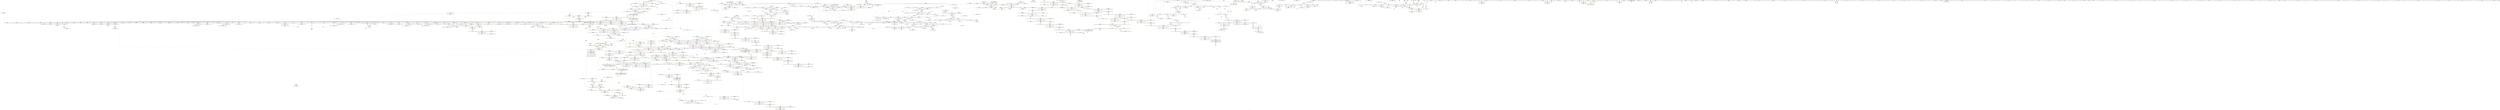 digraph "SVFG" {
	label="SVFG";

	Node0x5615d3c240d0 [shape=record,color=grey,label="{NodeID: 0\nNullPtr}"];
	Node0x5615d3c240d0 -> Node0x5615d3fa9890[style=solid];
	Node0x5615d3c240d0 -> Node0x5615d3fa9990[style=solid];
	Node0x5615d3c240d0 -> Node0x5615d3fa9a60[style=solid];
	Node0x5615d3c240d0 -> Node0x5615d3fa9b30[style=solid];
	Node0x5615d3c240d0 -> Node0x5615d3fa9c00[style=solid];
	Node0x5615d3c240d0 -> Node0x5615d3fa9cd0[style=solid];
	Node0x5615d3c240d0 -> Node0x5615d3fa9da0[style=solid];
	Node0x5615d3c240d0 -> Node0x5615d3fa9e70[style=solid];
	Node0x5615d3c240d0 -> Node0x5615d3fa9f40[style=solid];
	Node0x5615d3c240d0 -> Node0x5615d3faa010[style=solid];
	Node0x5615d3c240d0 -> Node0x5615d3faa0e0[style=solid];
	Node0x5615d3c240d0 -> Node0x5615d3faa1b0[style=solid];
	Node0x5615d3c240d0 -> Node0x5615d3faa280[style=solid];
	Node0x5615d3c240d0 -> Node0x5615d3faa350[style=solid];
	Node0x5615d3c240d0 -> Node0x5615d3faa420[style=solid];
	Node0x5615d3c240d0 -> Node0x5615d3fb2940[style=solid];
	Node0x5615d3c240d0 -> Node0x5615d3fb2a10[style=solid];
	Node0x5615d3c240d0 -> Node0x5615d3fb2ae0[style=solid];
	Node0x5615d3c240d0 -> Node0x5615d3fb2bb0[style=solid];
	Node0x5615d3c240d0 -> Node0x5615d3fb2c80[style=solid];
	Node0x5615d3c240d0 -> Node0x5615d3fb2d50[style=solid];
	Node0x5615d3c240d0 -> Node0x5615d3fb2e20[style=solid];
	Node0x5615d3c240d0 -> Node0x5615d3fb2ef0[style=solid];
	Node0x5615d3c240d0 -> Node0x5615d3fb2fc0[style=solid];
	Node0x5615d3c240d0 -> Node0x5615d3fb3090[style=solid];
	Node0x5615d3c240d0 -> Node0x5615d3fb3160[style=solid];
	Node0x5615d3c240d0 -> Node0x5615d3fb3230[style=solid];
	Node0x5615d3c240d0 -> Node0x5615d3fb3300[style=solid];
	Node0x5615d3c240d0 -> Node0x5615d3fb33d0[style=solid];
	Node0x5615d3c240d0 -> Node0x5615d3fb34a0[style=solid];
	Node0x5615d3c240d0 -> Node0x5615d3fb3570[style=solid];
	Node0x5615d3c240d0 -> Node0x5615d3fb3640[style=solid];
	Node0x5615d3c240d0 -> Node0x5615d3fb3710[style=solid];
	Node0x5615d3c240d0 -> Node0x5615d3fb37e0[style=solid];
	Node0x5615d3c240d0 -> Node0x5615d3fb38b0[style=solid];
	Node0x5615d3c240d0 -> Node0x5615d3fb3980[style=solid];
	Node0x5615d3c240d0 -> Node0x5615d3fb3a50[style=solid];
	Node0x5615d3c240d0 -> Node0x5615d3fb3b20[style=solid];
	Node0x5615d3c240d0 -> Node0x5615d3fb3bf0[style=solid];
	Node0x5615d3c240d0 -> Node0x5615d3fb3cc0[style=solid];
	Node0x5615d3c240d0 -> Node0x5615d3fb3d90[style=solid];
	Node0x5615d3c240d0 -> Node0x5615d3fb3e60[style=solid];
	Node0x5615d3c240d0 -> Node0x5615d3fb3f30[style=solid];
	Node0x5615d3c240d0 -> Node0x5615d3fb4000[style=solid];
	Node0x5615d3c240d0 -> Node0x5615d3fb40d0[style=solid];
	Node0x5615d3c240d0 -> Node0x5615d3fb41a0[style=solid];
	Node0x5615d3c240d0 -> Node0x5615d3fb4270[style=solid];
	Node0x5615d3c240d0 -> Node0x5615d3fb4340[style=solid];
	Node0x5615d3c240d0 -> Node0x5615d3fb4410[style=solid];
	Node0x5615d3c240d0 -> Node0x5615d3fd01e0[style=solid];
	Node0x5615d3c240d0 -> Node0x5615d3fd02b0[style=solid];
	Node0x5615d3c240d0 -> Node0x5615d3fd0380[style=solid];
	Node0x5615d3c240d0 -> Node0x5615d3fdff50[style=solid];
	Node0x5615d3c240d0 -> Node0x5615d3aaba70[style=solid];
	Node0x5615d3c240d0 -> Node0x5615d3fc0ca0[style=solid];
	Node0x5615d3fbaca0 [shape=record,color=blue,label="{NodeID: 775\n1275\<--1273\n__first.addr\<--__first\n_ZSt8_DestroyIPNSt7__cxx1112basic_stringIcSt11char_traitsIcESaIcEEEEvT_S7_\n}"];
	Node0x5615d3fbaca0 -> Node0x5615d3fc9d20[style=dashed];
	Node0x5615d3fbaca0 -> Node0x5615d40293b0[style=dashed];
	Node0x5615d3fd2bc0 [shape=record,color=yellow,style=double,label="{NodeID: 1550\nRETMU(88V_2)\npts\{1480001 \}\nFun[_ZNSt12_Vector_baseINSt7__cxx1112basic_stringIcSt11char_traitsIcESaIcEEESaIS5_EE12_Vector_implC2ERKS6_]|{<s0>74}}"];
	Node0x5615d3fd2bc0:s0 -> Node0x5615d3fd7c20[style=dashed,color=blue];
	Node0x5615d3fb18d0 [shape=record,color=red,label="{NodeID: 443\n547\<--165\n\<--mnx\n_Z9writeMazeiNSt7__cxx1112basic_stringIcSt11char_traitsIcESaIcEEES4_\n}"];
	Node0x5615d3fb18d0 -> Node0x5615d3fb6ad0[style=solid];
	Node0x5615d4024870 [shape=record,color=black,label="{NodeID: 1218\nMR_36V_2 = PHI(MR_36V_7, MR_36V_1, )\npts\{166 \}\n}"];
	Node0x5615d4024870 -> Node0x5615d4052130[style=dashed];
	Node0x5615d3fa57f0 [shape=record,color=green,label="{NodeID: 111\n717\<--718\nref.tmp\<--ref.tmp_field_insensitive\nmain\n}"];
	Node0x5615d3fa57f0 -> Node0x5615d3fde070[style=solid];
	Node0x5615d3fa57f0 -> Node0x5615d3fde550[style=solid];
	Node0x5615d3fa57f0 -> Node0x5615d3fde960[style=solid];
	Node0x5615d3fa57f0 -> Node0x5615d3fdeca0[style=solid];
	Node0x5615d3fdbf20 [shape=record,color=yellow,style=double,label="{NodeID: 886\nAPARM(147)\nCS[]|{<s0>33}}"];
	Node0x5615d3fdbf20:s0 -> Node0x5615d3fe7670[style=solid,color=red];
	Node0x5615d3fc7140 [shape=record,color=red,label="{NodeID: 554\n832\<--821\n\<--__a.addr\n_ZNSt12_Vector_baseINSt7__cxx1112basic_stringIcSt11char_traitsIcESaIcEEESaIS5_EEC2EmRKS6_\n}"];
	Node0x5615d3fc7140 -> Node0x5615d3fdd1d0[style=solid];
	Node0x5615d4043fe0 [shape=record,color=yellow,style=double,label="{NodeID: 1329\n77V_1 = ENCHI(MR_77V_0)\npts\{600 \}\nFun[_ZNSt6vectorINSt7__cxx1112basic_stringIcSt11char_traitsIcESaIcEEESaIS5_EEC2EmRKS5_RKS6_]}"];
	Node0x5615d4043fe0 -> Node0x5615d3fce640[style=dashed];
	Node0x5615d3fa9e70 [shape=record,color=black,label="{NodeID: 222\n284\<--3\n\<--dummyVal\n_Z9writeMazeiNSt7__cxx1112basic_stringIcSt11char_traitsIcESaIcEEES4_\n}"];
	Node0x5615d3fe1950 [shape=record,color=yellow,style=double,label="{NodeID: 997\nAPARM(1423)\nCS[]|{<s0>113}}"];
	Node0x5615d3fe1950:s0 -> Node0x5615d3fe3260[style=solid,color=red];
	Node0x5615d3fccb70 [shape=record,color=blue,label="{NodeID: 665\n169\<--322\nx\<--add27\n_Z9writeMazeiNSt7__cxx1112basic_stringIcSt11char_traitsIcESaIcEEES4_\n}"];
	Node0x5615d3fccb70 -> Node0x5615d4036b90[style=dashed];
	Node0x5615d4028950 [shape=record,color=yellow,style=double,label="{NodeID: 1440\n118V_1 = ENCHI(MR_118V_0)\npts\{1012 \}\nFun[_ZN9__gnu_cxx13new_allocatorINSt7__cxx1112basic_stringIcSt11char_traitsIcESaIcEEEEC2ERKS7_]}"];
	Node0x5615d4028950 -> Node0x5615d3fd0ba0[style=dashed];
	Node0x5615d3fb7d80 [shape=record,color=black,label="{NodeID: 333\n1087\<--1083\n\<--call2\n_ZN9__gnu_cxx13new_allocatorINSt7__cxx1112basic_stringIcSt11char_traitsIcESaIcEEEE8allocateEmPKv\n}"];
	Node0x5615d3fb7d80 -> Node0x5615d3fb7e50[style=solid];
	Node0x5615d3fe7eb0 [shape=record,color=yellow,style=double,label="{NodeID: 1108\nFPARM(981)\nFun[_ZNSt12_Vector_baseINSt7__cxx1112basic_stringIcSt11char_traitsIcESaIcEEESaIS5_EE12_Vector_implD2Ev]}"];
	Node0x5615d3fe7eb0 -> Node0x5615d3fd0860[style=solid];
	Node0x5615d3c24160 [shape=record,color=green,label="{NodeID: 1\n4\<--1\n_ZZ4markRSt6vectorINSt7__cxx1112basic_stringIcSt11char_traitsIcESaIcEEESaIS5_EEiiiE2dx\<--dummyObj\nGlob }"];
	Node0x5615d3fbad70 [shape=record,color=blue,label="{NodeID: 776\n1277\<--1274\n__last.addr\<--__last\n_ZSt8_DestroyIPNSt7__cxx1112basic_stringIcSt11char_traitsIcESaIcEEEEvT_S7_\n}"];
	Node0x5615d3fbad70 -> Node0x5615d3fc9df0[style=dashed];
	Node0x5615d3fbad70 -> Node0x5615d40294c0[style=dashed];
	Node0x5615d3fd2ca0 [shape=record,color=yellow,style=double,label="{NodeID: 1551\nRETMU(114V_2)\npts\{802 \}\nFun[_ZN9__gnu_cxx13new_allocatorINSt7__cxx1112basic_stringIcSt11char_traitsIcESaIcEEEEC2Ev]}"];
	Node0x5615d3fb19a0 [shape=record,color=red,label="{NodeID: 444\n372\<--167\n\<--mxx\n_Z9writeMazeiNSt7__cxx1112basic_stringIcSt11char_traitsIcESaIcEEES4_\n}"];
	Node0x5615d3fb19a0 -> Node0x5615d3ff37a0[style=solid];
	Node0x5615d4024d70 [shape=record,color=black,label="{NodeID: 1219\nMR_38V_2 = PHI(MR_38V_7, MR_38V_1, )\npts\{168 \}\n}"];
	Node0x5615d4024d70 -> Node0x5615d4052210[style=dashed];
	Node0x5615d3fa58c0 [shape=record,color=green,label="{NodeID: 112\n719\<--720\nexn.slot\<--exn.slot_field_insensitive\nmain\n}"];
	Node0x5615d3fa58c0 -> Node0x5615d3fc6c60[style=solid];
	Node0x5615d3fa58c0 -> Node0x5615d3fcf000[style=solid];
	Node0x5615d3fa58c0 -> Node0x5615d3fcf1a0[style=solid];
	Node0x5615d3fa58c0 -> Node0x5615d3fcf340[style=solid];
	Node0x5615d3fdbff0 [shape=record,color=yellow,style=double,label="{NodeID: 887\nAPARM(414)\nCS[]|{<s0>33}}"];
	Node0x5615d3fdbff0:s0 -> Node0x5615d3fe7850[style=solid,color=red];
	Node0x5615d3fc7210 [shape=record,color=red,label="{NodeID: 555\n850\<--823\nexn\<--exn.slot\n_ZNSt12_Vector_baseINSt7__cxx1112basic_stringIcSt11char_traitsIcESaIcEEESaIS5_EEC2EmRKS6_\n}"];
	Node0x5615d40440c0 [shape=record,color=yellow,style=double,label="{NodeID: 1330\n79V_1 = ENCHI(MR_79V_0)\npts\{602 \}\nFun[_ZNSt6vectorINSt7__cxx1112basic_stringIcSt11char_traitsIcESaIcEEESaIS5_EEC2EmRKS5_RKS6_]}"];
	Node0x5615d40440c0 -> Node0x5615d3fce710[style=dashed];
	Node0x5615d3fa9f40 [shape=record,color=black,label="{NodeID: 223\n285\<--3\n\<--dummyVal\n_Z9writeMazeiNSt7__cxx1112basic_stringIcSt11char_traitsIcESaIcEEES4_\n}"];
	Node0x5615d3fa9f40 -> Node0x5615d3fcc830[style=solid];
	Node0x5615d3fe1a20 [shape=record,color=yellow,style=double,label="{NodeID: 998\nAPARM(1424)\nCS[]|{<s0>113}}"];
	Node0x5615d3fe1a20:s0 -> Node0x5615d3fe3380[style=solid,color=red];
	Node0x5615d3fccc40 [shape=record,color=blue,label="{NodeID: 666\n173\<--338\nd\<--rem34\n_Z9writeMazeiNSt7__cxx1112basic_stringIcSt11char_traitsIcESaIcEEES4_\n}"];
	Node0x5615d3fccc40 -> Node0x5615d4037590[style=dashed];
	Node0x5615d4028a30 [shape=record,color=yellow,style=double,label="{NodeID: 1441\n160V_1 = ENCHI(MR_160V_0)\npts\{888 \}\nFun[_ZNSt12_Vector_baseINSt7__cxx1112basic_stringIcSt11char_traitsIcESaIcEEESaIS5_EED2Ev]}"];
	Node0x5615d4028a30 -> Node0x5615d3fcfdd0[style=dashed];
	Node0x5615d3fb7e50 [shape=record,color=black,label="{NodeID: 334\n1057\<--1087\n_ZN9__gnu_cxx13new_allocatorINSt7__cxx1112basic_stringIcSt11char_traitsIcESaIcEEEE8allocateEmPKv_ret\<--\n_ZN9__gnu_cxx13new_allocatorINSt7__cxx1112basic_stringIcSt11char_traitsIcESaIcEEEE8allocateEmPKv\n}"];
	Node0x5615d3fb7e50 -> Node0x5615d3fe8d80[style=solid];
	Node0x5615d3fe7fd0 [shape=record,color=yellow,style=double,label="{NodeID: 1109\nFPARM(1007)\nFun[_ZN9__gnu_cxx13new_allocatorINSt7__cxx1112basic_stringIcSt11char_traitsIcESaIcEEEEC2ERKS7_]}"];
	Node0x5615d3fe7fd0 -> Node0x5615d3fd0ad0[style=solid];
	Node0x5615d3f82010 [shape=record,color=green,label="{NodeID: 2\n6\<--1\n_ZZ4markRSt6vectorINSt7__cxx1112basic_stringIcSt11char_traitsIcESaIcEEESaIS5_EEiiiE2dy\<--dummyObj\nGlob }"];
	Node0x5615d3fbae40 [shape=record,color=blue,label="{NodeID: 777\n1300\<--1299\n__t.addr\<--__t\n_ZSt7forwardIRKNSt7__cxx1112basic_stringIcSt11char_traitsIcESaIcEEEEOT_RNSt16remove_referenceIS8_E4typeE\n}"];
	Node0x5615d3fbae40 -> Node0x5615d3fc9ec0[style=dashed];
	Node0x5615d3fbae40 -> Node0x5615d4051b90[style=dashed];
	Node0x5615d3fd2db0 [shape=record,color=yellow,style=double,label="{NodeID: 1552\nRETMU(196V_2)\npts\{1062 \}\nFun[_ZN9__gnu_cxx13new_allocatorINSt7__cxx1112basic_stringIcSt11char_traitsIcESaIcEEEE8allocateEmPKv]}"];
	Node0x5615d3fb1a70 [shape=record,color=red,label="{NodeID: 445\n482\<--167\n\<--mxx\n_Z9writeMazeiNSt7__cxx1112basic_stringIcSt11char_traitsIcESaIcEEES4_\n}"];
	Node0x5615d3fb1a70 -> Node0x5615d3fc24a0[style=solid];
	Node0x5615d4025270 [shape=record,color=black,label="{NodeID: 1220\nMR_40V_2 = PHI(MR_40V_13, MR_40V_1, )\npts\{170 \}\n}"];
	Node0x5615d4025270 -> Node0x5615d40522f0[style=dashed];
	Node0x5615d3fa5990 [shape=record,color=green,label="{NodeID: 113\n721\<--722\nehselector.slot\<--ehselector.slot_field_insensitive\nmain\n}"];
	Node0x5615d3fa5990 -> Node0x5615d3fc6d30[style=solid];
	Node0x5615d3fa5990 -> Node0x5615d3fcf0d0[style=solid];
	Node0x5615d3fa5990 -> Node0x5615d3fcf270[style=solid];
	Node0x5615d3fa5990 -> Node0x5615d3fcf410[style=solid];
	Node0x5615d3fdc0c0 [shape=record,color=yellow,style=double,label="{NodeID: 888\nAPARM(415)\nCS[]|{<s0>33}}"];
	Node0x5615d3fdc0c0:s0 -> Node0x5615d3fe7a30[style=solid,color=red];
	Node0x5615d3fc72e0 [shape=record,color=red,label="{NodeID: 556\n851\<--825\nsel\<--ehselector.slot\n_ZNSt12_Vector_baseINSt7__cxx1112basic_stringIcSt11char_traitsIcESaIcEEESaIS5_EEC2EmRKS6_\n}"];
	Node0x5615d40441a0 [shape=record,color=yellow,style=double,label="{NodeID: 1331\n81V_1 = ENCHI(MR_81V_0)\npts\{604 \}\nFun[_ZNSt6vectorINSt7__cxx1112basic_stringIcSt11char_traitsIcESaIcEEESaIS5_EEC2EmRKS5_RKS6_]}"];
	Node0x5615d40441a0 -> Node0x5615d3fce7e0[style=dashed];
	Node0x5615d3faa010 [shape=record,color=black,label="{NodeID: 224\n287\<--3\n\<--dummyVal\n_Z9writeMazeiNSt7__cxx1112basic_stringIcSt11char_traitsIcESaIcEEES4_\n}"];
	Node0x5615d3faa010 -> Node0x5615d3fcc900[style=solid];
	Node0x5615d3fe1af0 [shape=record,color=yellow,style=double,label="{NodeID: 999\nARet(59)\nCS[]}"];
	Node0x5615d3fe1af0 -> Node0x5615d3fbc5d0[style=solid];
	Node0x5615d3fccd10 [shape=record,color=blue,label="{NodeID: 667\n169\<--347\nx\<--\n_Z9writeMazeiNSt7__cxx1112basic_stringIcSt11char_traitsIcESaIcEEES4_\n}"];
	Node0x5615d3fccd10 -> Node0x5615d4038e90[style=dashed];
	Node0x5615d4028b40 [shape=record,color=yellow,style=double,label="{NodeID: 1442\n162V_1 = ENCHI(MR_162V_0)\npts\{890 \}\nFun[_ZNSt12_Vector_baseINSt7__cxx1112basic_stringIcSt11char_traitsIcESaIcEEESaIS5_EED2Ev]}"];
	Node0x5615d4028b40 -> Node0x5615d3fcfea0[style=dashed];
	Node0x5615d4028b40 -> Node0x5615d3fd4730[style=dashed];
	Node0x5615d3fb7f20 [shape=record,color=black,label="{NodeID: 335\n1089\<--1096\n_ZNK9__gnu_cxx13new_allocatorINSt7__cxx1112basic_stringIcSt11char_traitsIcESaIcEEEE8max_sizeEv_ret\<--\n_ZNK9__gnu_cxx13new_allocatorINSt7__cxx1112basic_stringIcSt11char_traitsIcESaIcEEEE8max_sizeEv\n}"];
	Node0x5615d3fb7f20 -> Node0x5615d3fe86c0[style=solid];
	Node0x5615d3fe8090 [shape=record,color=yellow,style=double,label="{NodeID: 1110\nFPARM(1008)\nFun[_ZN9__gnu_cxx13new_allocatorINSt7__cxx1112basic_stringIcSt11char_traitsIcESaIcEEEEC2ERKS7_]}"];
	Node0x5615d3fe8090 -> Node0x5615d3fd0ba0[style=solid];
	Node0x5615d3fa1b60 [shape=record,color=green,label="{NodeID: 3\n8\<--1\n.str\<--dummyObj\nGlob }"];
	Node0x5615d3fbaf10 [shape=record,color=blue,label="{NodeID: 778\n1311\<--1309\n__first.addr\<--__first\n_ZNSt12_Destroy_auxILb0EE9__destroyIPNSt7__cxx1112basic_stringIcSt11char_traitsIcESaIcEEEEEvT_S9_\n}"];
	Node0x5615d3fbaf10 -> Node0x5615d401c460[style=dashed];
	Node0x5615d3fd2ec0 [shape=record,color=yellow,style=double,label="{NodeID: 1553\nRETMU(198V_2)\npts\{1064 \}\nFun[_ZN9__gnu_cxx13new_allocatorINSt7__cxx1112basic_stringIcSt11char_traitsIcESaIcEEEE8allocateEmPKv]}"];
	Node0x5615d3fb1b40 [shape=record,color=red,label="{NodeID: 446\n507\<--167\n\<--mxx\n_Z9writeMazeiNSt7__cxx1112basic_stringIcSt11char_traitsIcESaIcEEES4_\n}"];
	Node0x5615d3fb1b40 -> Node0x5615d3fc21a0[style=solid];
	Node0x5615d4025770 [shape=record,color=black,label="{NodeID: 1221\nMR_42V_2 = PHI(MR_42V_13, MR_42V_1, )\npts\{172 \}\n}"];
	Node0x5615d4025770 -> Node0x5615d40523d0[style=dashed];
	Node0x5615d3faa4e0 [shape=record,color=green,label="{NodeID: 114\n723\<--724\nagg.tmp4\<--agg.tmp4_field_insensitive\nmain\n}"];
	Node0x5615d3faa4e0 -> Node0x5615d3fbbdb0[style=solid];
	Node0x5615d3faa4e0 -> Node0x5615d3fbbe80[style=solid];
	Node0x5615d3faa4e0 -> Node0x5615d3fde6f0[style=solid];
	Node0x5615d3faa4e0 -> Node0x5615d3fdea30[style=solid];
	Node0x5615d3fdc190 [shape=record,color=yellow,style=double,label="{NodeID: 889\nAPARM(418)\nCS[]|{<s0>33}}"];
	Node0x5615d3fdc190:s0 -> Node0x5615d3fe7c10[style=solid,color=red];
	Node0x5615d3fc73b0 [shape=record,color=red,label="{NodeID: 557\n868\<--859\nthis1\<--this.addr\n_ZNSt6vectorINSt7__cxx1112basic_stringIcSt11char_traitsIcESaIcEEESaIS5_EE18_M_fill_initializeEmRKS5_\n}"];
	Node0x5615d3fc73b0 -> Node0x5615d3fb72f0[style=solid];
	Node0x5615d3fc73b0 -> Node0x5615d3fb73c0[style=solid];
	Node0x5615d3fc73b0 -> Node0x5615d3fb7490[style=solid];
	Node0x5615d4044280 [shape=record,color=yellow,style=double,label="{NodeID: 1332\n83V_1 = ENCHI(MR_83V_0)\npts\{606 \}\nFun[_ZNSt6vectorINSt7__cxx1112basic_stringIcSt11char_traitsIcESaIcEEESaIS5_EEC2EmRKS5_RKS6_]}"];
	Node0x5615d4044280 -> Node0x5615d3fce8b0[style=dashed];
	Node0x5615d4044280 -> Node0x5615d404eb70[style=dashed];
	Node0x5615d3faa0e0 [shape=record,color=black,label="{NodeID: 225\n562\<--3\nlpad.val\<--dummyVal\n_Z9writeMazeiNSt7__cxx1112basic_stringIcSt11char_traitsIcESaIcEEES4_\n}"];
	Node0x5615d3fe1b80 [shape=record,color=yellow,style=double,label="{NodeID: 1000\nARet(64)\nCS[]}"];
	Node0x5615d3fe1b80 -> Node0x5615d3fb0bd0[style=solid];
	Node0x5615d3fe1b80 -> Node0x5615d3fcb3e0[style=solid];
	Node0x5615d3fccde0 [shape=record,color=blue,label="{NodeID: 668\n171\<--349\ny\<--\n_Z9writeMazeiNSt7__cxx1112basic_stringIcSt11char_traitsIcESaIcEEES4_\n}"];
	Node0x5615d3fccde0 -> Node0x5615d4039390[style=dashed];
	Node0x5615d4028c20 [shape=record,color=yellow,style=double,label="{NodeID: 1443\n164V_1 = ENCHI(MR_164V_0)\npts\{892 \}\nFun[_ZNSt12_Vector_baseINSt7__cxx1112basic_stringIcSt11char_traitsIcESaIcEEESaIS5_EED2Ev]}"];
	Node0x5615d4028c20 -> Node0x5615d3fcff70[style=dashed];
	Node0x5615d4028c20 -> Node0x5615d3fd4810[style=dashed];
	Node0x5615d3fb7ff0 [shape=record,color=black,label="{NodeID: 336\n1100\<--1120\n_ZSt24__uninitialized_fill_n_aIPNSt7__cxx1112basic_stringIcSt11char_traitsIcESaIcEEEmS5_S5_ET_S7_T0_RKT1_RSaIT2_E_ret\<--call\n_ZSt24__uninitialized_fill_n_aIPNSt7__cxx1112basic_stringIcSt11char_traitsIcESaIcEEEmS5_S5_ET_S7_T0_RKT1_RSaIT2_E\n}"];
	Node0x5615d3fb7ff0 -> Node0x5615d3fe8b40[style=solid];
	Node0x5615d3fe81b0 [shape=record,color=yellow,style=double,label="{NodeID: 1111\nFPARM(1290)\nFun[__clang_call_terminate]}"];
	Node0x5615d3fe81b0 -> Node0x5615d3fe1060[style=solid];
	Node0x5615d3fa22b0 [shape=record,color=green,label="{NodeID: 4\n10\<--1\n.str.1\<--dummyObj\nGlob }"];
	Node0x5615d3fbafe0 [shape=record,color=blue,label="{NodeID: 779\n1313\<--1310\n__last.addr\<--__last\n_ZNSt12_Destroy_auxILb0EE9__destroyIPNSt7__cxx1112basic_stringIcSt11char_traitsIcESaIcEEEEEvT_S9_\n}"];
	Node0x5615d3fbafe0 -> Node0x5615d3fca200[style=dashed];
	Node0x5615d3fbafe0 -> Node0x5615d4050a00[style=dashed];
	Node0x5615d3fd2fa0 [shape=record,color=yellow,style=double,label="{NodeID: 1554\nRETMU(200V_2)\npts\{1066 \}\nFun[_ZN9__gnu_cxx13new_allocatorINSt7__cxx1112basic_stringIcSt11char_traitsIcESaIcEEEE8allocateEmPKv]}"];
	Node0x5615d3fb1c10 [shape=record,color=red,label="{NodeID: 447\n535\<--167\n\<--mxx\n_Z9writeMazeiNSt7__cxx1112basic_stringIcSt11char_traitsIcESaIcEEES4_\n}"];
	Node0x5615d3fb1c10 -> Node0x5615d3fbf620[style=solid];
	Node0x5615d4025c70 [shape=record,color=black,label="{NodeID: 1222\nMR_44V_2 = PHI(MR_44V_14, MR_44V_1, )\npts\{174 \}\n}"];
	Node0x5615d4025c70 -> Node0x5615d40524b0[style=dashed];
	Node0x5615d3faa570 [shape=record,color=green,label="{NodeID: 115\n725\<--726\nref.tmp6\<--ref.tmp6_field_insensitive\nmain\n}"];
	Node0x5615d3faa570 -> Node0x5615d3fbc020[style=solid];
	Node0x5615d3faa570 -> Node0x5615d3fde620[style=solid];
	Node0x5615d3faa570 -> Node0x5615d3fde7c0[style=solid];
	Node0x5615d3faa570 -> Node0x5615d3fdeb00[style=solid];
	Node0x5615d3fdc260 [shape=record,color=yellow,style=double,label="{NodeID: 890\nAPARM(147)\nCS[]|{<s0>39}}"];
	Node0x5615d3fdc260:s0 -> Node0x5615d3fe4550[style=solid,color=red];
	Node0x5615d3fc7480 [shape=record,color=red,label="{NodeID: 558\n873\<--861\n\<--__n.addr\n_ZNSt6vectorINSt7__cxx1112basic_stringIcSt11char_traitsIcESaIcEEESaIS5_EE18_M_fill_initializeEmRKS5_\n}"];
	Node0x5615d3fc7480 -> Node0x5615d3fdef10[style=solid];
	Node0x5615d4044360 [shape=record,color=yellow,style=double,label="{NodeID: 1333\n85V_1 = ENCHI(MR_85V_0)\npts\{608 \}\nFun[_ZNSt6vectorINSt7__cxx1112basic_stringIcSt11char_traitsIcESaIcEEESaIS5_EEC2EmRKS5_RKS6_]}"];
	Node0x5615d4044360 -> Node0x5615d3fce980[style=dashed];
	Node0x5615d4044360 -> Node0x5615d404ec50[style=dashed];
	Node0x5615d3faa1b0 [shape=record,color=black,label="{NodeID: 226\n563\<--3\nlpad.val150\<--dummyVal\n_Z9writeMazeiNSt7__cxx1112basic_stringIcSt11char_traitsIcESaIcEEES4_\n}"];
	Node0x5615d3fe1c10 [shape=record,color=yellow,style=double,label="{NodeID: 1001\nARet(104)\nCS[]}"];
	Node0x5615d3fe1c10 -> Node0x5615d3fbc910[style=solid];
	Node0x5615d3fcceb0 [shape=record,color=blue,label="{NodeID: 669\n175\<--355\npd\<--\n_Z9writeMazeiNSt7__cxx1112basic_stringIcSt11char_traitsIcESaIcEEES4_\n}"];
	Node0x5615d3fcceb0 -> Node0x5615d403d990[style=dashed];
	Node0x5615d4028d00 [shape=record,color=yellow,style=double,label="{NodeID: 1444\n20V_1 = ENCHI(MR_20V_0)\npts\{1480000 \}\nFun[_ZNSt12_Vector_baseINSt7__cxx1112basic_stringIcSt11char_traitsIcESaIcEEESaIS5_EED2Ev]}"];
	Node0x5615d4028d00 -> Node0x5615d3fc7890[style=dashed];
	Node0x5615d4028d00 -> Node0x5615d3fc7a30[style=dashed];
	Node0x5615d4028d00 -> Node0x5615d3fd48f0[style=dashed];
	Node0x5615d3fb80c0 [shape=record,color=black,label="{NodeID: 337\n1131\<--1130\n\<--_M_impl\n_ZNSt12_Vector_baseINSt7__cxx1112basic_stringIcSt11char_traitsIcESaIcEEESaIS5_EE19_M_get_Tp_allocatorEv\n}"];
	Node0x5615d3fb80c0 -> Node0x5615d3fb8190[style=solid];
	Node0x5615d3fe8300 [shape=record,color=yellow,style=double,label="{NodeID: 1112\nFPARM(886)\nFun[_ZNSt12_Vector_baseINSt7__cxx1112basic_stringIcSt11char_traitsIcESaIcEEESaIS5_EED2Ev]}"];
	Node0x5615d3fe8300 -> Node0x5615d3fcfdd0[style=solid];
	Node0x5615d3fa2340 [shape=record,color=green,label="{NodeID: 5\n12\<--1\n_ZZ9writeMazeiNSt7__cxx1112basic_stringIcSt11char_traitsIcESaIcEEES4_E2dx\<--dummyObj\nGlob }"];
	Node0x5615d3fbb0b0 [shape=record,color=blue,label="{NodeID: 780\n1311\<--1329\n__first.addr\<--incdec.ptr\n_ZNSt12_Destroy_auxILb0EE9__destroyIPNSt7__cxx1112basic_stringIcSt11char_traitsIcESaIcEEEEEvT_S9_\n}"];
	Node0x5615d3fbb0b0 -> Node0x5615d401c460[style=dashed];
	Node0x5615d3fd3080 [shape=record,color=yellow,style=double,label="{NodeID: 1555\nRETMU(214V_2)\npts\{1138 \}\nFun[_ZSt20uninitialized_fill_nIPNSt7__cxx1112basic_stringIcSt11char_traitsIcESaIcEEEmS5_ET_S7_T0_RKT1_]}"];
	Node0x5615d3fb1ce0 [shape=record,color=red,label="{NodeID: 448\n260\<--169\n\<--x\n_Z9writeMazeiNSt7__cxx1112basic_stringIcSt11char_traitsIcESaIcEEES4_\n}"];
	Node0x5615d3fb1ce0 -> Node0x5615d3fcc420[style=solid];
	Node0x5615d4026170 [shape=record,color=black,label="{NodeID: 1223\nMR_46V_2 = PHI(MR_46V_7, MR_46V_1, )\npts\{176 \}\n}"];
	Node0x5615d4026170 -> Node0x5615d4052590[style=dashed];
	Node0x5615d3faa640 [shape=record,color=green,label="{NodeID: 116\n730\<--731\nscanf\<--scanf_field_insensitive\n}"];
	Node0x5615d3fdc330 [shape=record,color=yellow,style=double,label="{NodeID: 891\nAPARM(511)\nCS[]|{<s0>39}}"];
	Node0x5615d3fdc330:s0 -> Node0x5615d3fe4730[style=solid,color=red];
	Node0x5615d3fc7550 [shape=record,color=red,label="{NodeID: 559\n874\<--863\n\<--__value.addr\n_ZNSt6vectorINSt7__cxx1112basic_stringIcSt11char_traitsIcESaIcEEESaIS5_EE18_M_fill_initializeEmRKS5_\n}"];
	Node0x5615d3fc7550 -> Node0x5615d3fdefe0[style=solid];
	Node0x5615d4044440 [shape=record,color=yellow,style=double,label="{NodeID: 1334\n20V_1 = ENCHI(MR_20V_0)\npts\{1480000 \}\nFun[_ZNSt6vectorINSt7__cxx1112basic_stringIcSt11char_traitsIcESaIcEEESaIS5_EEC2EmRKS5_RKS6_]}"];
	Node0x5615d4044440 -> Node0x5615d3fd6ea0[style=dashed];
	Node0x5615d3faa280 [shape=record,color=black,label="{NodeID: 227\n626\<--3\n\<--dummyVal\n_ZNSt6vectorINSt7__cxx1112basic_stringIcSt11char_traitsIcESaIcEEESaIS5_EEC2EmRKS5_RKS6_\n}"];
	Node0x5615d3fe1ca0 [shape=record,color=yellow,style=double,label="{NodeID: 1002\nARet(107)\nCS[]}"];
	Node0x5615d3fe1ca0 -> Node0x5615d3fb0e40[style=solid];
	Node0x5615d3fe1ca0 -> Node0x5615d3fcb7f0[style=solid];
	Node0x5615d3fccf80 [shape=record,color=blue,label="{NodeID: 670\n163\<--361\nmxy\<--\n_Z9writeMazeiNSt7__cxx1112basic_stringIcSt11char_traitsIcESaIcEEES4_\n}"];
	Node0x5615d3fccf80 -> Node0x5615d401ee70[style=dashed];
	Node0x5615d4028de0 [shape=record,color=yellow,style=double,label="{NodeID: 1445\n90V_1 = ENCHI(MR_90V_0)\npts\{1480002 \}\nFun[_ZNSt12_Vector_baseINSt7__cxx1112basic_stringIcSt11char_traitsIcESaIcEEESaIS5_EED2Ev]}"];
	Node0x5615d4028de0 -> Node0x5615d3fc7960[style=dashed];
	Node0x5615d4028de0 -> Node0x5615d3fd49d0[style=dashed];
	Node0x5615d3fb8190 [shape=record,color=black,label="{NodeID: 338\n1124\<--1131\n_ZNSt12_Vector_baseINSt7__cxx1112basic_stringIcSt11char_traitsIcESaIcEEESaIS5_EE19_M_get_Tp_allocatorEv_ret\<--\n_ZNSt12_Vector_baseINSt7__cxx1112basic_stringIcSt11char_traitsIcESaIcEEESaIS5_EE19_M_get_Tp_allocatorEv\n}"];
	Node0x5615d3fb8190 -> Node0x5615d3fe8f60[style=solid];
	Node0x5615d3fe8450 [shape=record,color=yellow,style=double,label="{NodeID: 1113\nFPARM(582)\nFun[_ZNSaINSt7__cxx1112basic_stringIcSt11char_traitsIcESaIcEEEEC2Ev]}"];
	Node0x5615d3fe8450 -> Node0x5615d3fce4a0[style=solid];
	Node0x5615d3fa23d0 [shape=record,color=green,label="{NodeID: 6\n14\<--1\n_ZZ9writeMazeiNSt7__cxx1112basic_stringIcSt11char_traitsIcESaIcEEES4_E2dy\<--dummyObj\nGlob }"];
	Node0x5615d3fbb180 [shape=record,color=blue,label="{NodeID: 781\n1335\<--1334\n__pointer.addr\<--__pointer\n_ZSt8_DestroyINSt7__cxx1112basic_stringIcSt11char_traitsIcESaIcEEEEvPT_\n}"];
	Node0x5615d3fbb180 -> Node0x5615d3fca2d0[style=dashed];
	Node0x5615d3fbb180 -> Node0x5615d3fd3430[style=dashed];
	Node0x5615d3fd3190 [shape=record,color=yellow,style=double,label="{NodeID: 1556\nRETMU(216V_2)\npts\{1140 \}\nFun[_ZSt20uninitialized_fill_nIPNSt7__cxx1112basic_stringIcSt11char_traitsIcESaIcEEEmS5_ET_S7_T0_RKT1_]}"];
	Node0x5615d3fb1db0 [shape=record,color=red,label="{NodeID: 449\n303\<--169\n\<--x\n_Z9writeMazeiNSt7__cxx1112basic_stringIcSt11char_traitsIcESaIcEEES4_\n}"];
	Node0x5615d3fb1db0 -> Node0x5615d3fdb560[style=solid];
	Node0x5615d4026670 [shape=record,color=black,label="{NodeID: 1224\nMR_48V_2 = PHI(MR_48V_4, MR_48V_1, )\npts\{178 \}\n}"];
	Node0x5615d4026670 -> Node0x5615d4052670[style=dashed];
	Node0x5615d3faa740 [shape=record,color=green,label="{NodeID: 117\n747\<--748\n_ZNSt7__cxx1112basic_stringIcSt11char_traitsIcESaIcEEC1EPKcRKS3_\<--_ZNSt7__cxx1112basic_stringIcSt11char_traitsIcESaIcEEC1EPKcRKS3__field_insensitive\n}"];
	Node0x5615d3fdc400 [shape=record,color=yellow,style=double,label="{NodeID: 892\nAPARM(512)\nCS[]}"];
	Node0x5615d3fc7620 [shape=record,color=red,label="{NodeID: 560\n872\<--871\n\<--_M_start\n_ZNSt6vectorINSt7__cxx1112basic_stringIcSt11char_traitsIcESaIcEEESaIS5_EE18_M_fill_initializeEmRKS5_\n}"];
	Node0x5615d3fc7620 -> Node0x5615d3fdee40[style=solid];
	Node0x5615d4044520 [shape=record,color=yellow,style=double,label="{NodeID: 1335\n88V_1 = ENCHI(MR_88V_0)\npts\{1480001 \}\nFun[_ZNSt6vectorINSt7__cxx1112basic_stringIcSt11char_traitsIcESaIcEEESaIS5_EEC2EmRKS5_RKS6_]}"];
	Node0x5615d4044520 -> Node0x5615d3fd7000[style=dashed];
	Node0x5615d3faa350 [shape=record,color=black,label="{NodeID: 228\n627\<--3\n\<--dummyVal\n_ZNSt6vectorINSt7__cxx1112basic_stringIcSt11char_traitsIcESaIcEEESaIS5_EEC2EmRKS5_RKS6_\n}"];
	Node0x5615d3faa350 -> Node0x5615d3fce8b0[style=solid];
	Node0x5615d3fe1d30 [shape=record,color=yellow,style=double,label="{NodeID: 1003\nARet(344)\nCS[]}"];
	Node0x5615d3fe1d30 -> Node0x5615d3fc1120[style=solid];
	Node0x5615d3fcd050 [shape=record,color=blue,label="{NodeID: 671\n165\<--368\nmnx\<--\n_Z9writeMazeiNSt7__cxx1112basic_stringIcSt11char_traitsIcESaIcEEES4_\n}"];
	Node0x5615d3fcd050 -> Node0x5615d4040690[style=dashed];
	Node0x5615d4028ec0 [shape=record,color=yellow,style=double,label="{NodeID: 1446\n73V_1 = ENCHI(MR_73V_0)\npts\{584 \}\nFun[_ZNSaINSt7__cxx1112basic_stringIcSt11char_traitsIcESaIcEEEEC2Ev]}"];
	Node0x5615d4028ec0 -> Node0x5615d3fce4a0[style=dashed];
	Node0x5615d3fb8260 [shape=record,color=black,label="{NodeID: 339\n1133\<--1153\n_ZSt20uninitialized_fill_nIPNSt7__cxx1112basic_stringIcSt11char_traitsIcESaIcEEEmS5_ET_S7_T0_RKT1__ret\<--call\n_ZSt20uninitialized_fill_nIPNSt7__cxx1112basic_stringIcSt11char_traitsIcESaIcEEEmS5_ET_S7_T0_RKT1_\n}"];
	Node0x5615d3fb8260 -> Node0x5615d3fe8e40[style=solid];
	Node0x5615d3fe8510 [shape=record,color=yellow,style=double,label="{NodeID: 1114\nFRet(1017)\nFun[_ZNSt12_Vector_baseINSt7__cxx1112basic_stringIcSt11char_traitsIcESaIcEEESaIS5_EE11_M_allocateEm]|{<s0>84}}"];
	Node0x5615d3fe8510:s0 -> Node0x5615d3fe2b40[style=solid,color=blue];
	Node0x5615d3fa2460 [shape=record,color=green,label="{NodeID: 7\n16\<--1\n_ZZ9writeMazeiNSt7__cxx1112basic_stringIcSt11char_traitsIcESaIcEEES4_E3dig\<--dummyObj\nGlob }"];
	Node0x5615d3fbb250 [shape=record,color=blue,label="{NodeID: 782\n1345\<--1342\nthis.addr\<--this\n_ZNSt12_Vector_baseINSt7__cxx1112basic_stringIcSt11char_traitsIcESaIcEEESaIS5_EE13_M_deallocateEPS5_m\n}"];
	Node0x5615d3fbb250 -> Node0x5615d3fca3a0[style=dashed];
	Node0x5615d3fbb250 -> Node0x5615d404f840[style=dashed];
	Node0x5615d3fd3270 [shape=record,color=yellow,style=double,label="{NodeID: 1557\nRETMU(218V_2)\npts\{1142 \}\nFun[_ZSt20uninitialized_fill_nIPNSt7__cxx1112basic_stringIcSt11char_traitsIcESaIcEEEmS5_ET_S7_T0_RKT1_]}"];
	Node0x5615d3fb1e80 [shape=record,color=red,label="{NodeID: 450\n321\<--169\n\<--x\n_Z9writeMazeiNSt7__cxx1112basic_stringIcSt11char_traitsIcESaIcEEES4_\n}"];
	Node0x5615d3fb1e80 -> Node0x5615d3fbeea0[style=solid];
	Node0x5615d4026b70 [shape=record,color=black,label="{NodeID: 1225\nMR_50V_2 = PHI(MR_50V_5, MR_50V_1, )\npts\{180 \}\n}"];
	Node0x5615d4026b70 -> Node0x5615d4052750[style=dashed];
	Node0x5615d3faa840 [shape=record,color=green,label="{NodeID: 118\n801\<--802\nthis.addr\<--this.addr_field_insensitive\n_ZN9__gnu_cxx13new_allocatorINSt7__cxx1112basic_stringIcSt11char_traitsIcESaIcEEEEC2Ev\n}"];
	Node0x5615d3faa840 -> Node0x5615d3fc6e00[style=solid];
	Node0x5615d3faa840 -> Node0x5615d3fcf4e0[style=solid];
	Node0x5615d3fdc4d0 [shape=record,color=yellow,style=double,label="{NodeID: 893\nAPARM(514)\nCS[]}"];
	Node0x5615d3fc76f0 [shape=record,color=red,label="{NodeID: 561\n894\<--887\nthis1\<--this.addr\n_ZNSt12_Vector_baseINSt7__cxx1112basic_stringIcSt11char_traitsIcESaIcEEESaIS5_EED2Ev\n}"];
	Node0x5615d3fc76f0 -> Node0x5615d3faea80[style=solid];
	Node0x5615d3fc76f0 -> Node0x5615d3faeb50[style=solid];
	Node0x5615d3fc76f0 -> Node0x5615d3faec20[style=solid];
	Node0x5615d3fc76f0 -> Node0x5615d3faecf0[style=solid];
	Node0x5615d3fc76f0 -> Node0x5615d3faedc0[style=solid];
	Node0x5615d3fc76f0 -> Node0x5615d3faee90[style=solid];
	Node0x5615d3fc76f0 -> Node0x5615d3faef60[style=solid];
	Node0x5615d3fc76f0 -> Node0x5615d3faf030[style=solid];
	Node0x5615d3fc76f0 -> Node0x5615d3fdf180[style=solid];
	Node0x5615d4044600 [shape=record,color=yellow,style=double,label="{NodeID: 1336\n90V_1 = ENCHI(MR_90V_0)\npts\{1480002 \}\nFun[_ZNSt6vectorINSt7__cxx1112basic_stringIcSt11char_traitsIcESaIcEEESaIS5_EEC2EmRKS5_RKS6_]}"];
	Node0x5615d4044600 -> Node0x5615d3fd70e0[style=dashed];
	Node0x5615d3faa420 [shape=record,color=black,label="{NodeID: 229\n629\<--3\n\<--dummyVal\n_ZNSt6vectorINSt7__cxx1112basic_stringIcSt11char_traitsIcESaIcEEESaIS5_EEC2EmRKS5_RKS6_\n}"];
	Node0x5615d3faa420 -> Node0x5615d3fce980[style=solid];
	Node0x5615d3fe1dc0 [shape=record,color=yellow,style=double,label="{NodeID: 1004\nARet(354)\nCS[]}"];
	Node0x5615d3fe1dc0 -> Node0x5615d3fc58e0[style=solid];
	Node0x5615d3fcd120 [shape=record,color=blue,label="{NodeID: 672\n167\<--375\nmxx\<--\n_Z9writeMazeiNSt7__cxx1112basic_stringIcSt11char_traitsIcESaIcEEES4_\n}"];
	Node0x5615d3fcd120 -> Node0x5615d403a790[style=dashed];
	Node0x5615d4028fd0 [shape=record,color=yellow,style=double,label="{NodeID: 1447\nRETMU(192V_2)\npts\{1045 \}\nFun[_ZNSt16allocator_traitsISaINSt7__cxx1112basic_stringIcSt11char_traitsIcESaIcEEEEE8allocateERS6_m]}"];
	Node0x5615d3fb8330 [shape=record,color=black,label="{NodeID: 340\n1157\<--1217\n_ZNSt22__uninitialized_fill_nILb0EE15__uninit_fill_nIPNSt7__cxx1112basic_stringIcSt11char_traitsIcESaIcEEEmS7_EET_S9_T0_RKT1__ret\<--\n_ZNSt22__uninitialized_fill_nILb0EE15__uninit_fill_nIPNSt7__cxx1112basic_stringIcSt11char_traitsIcESaIcEEEmS7_EET_S9_T0_RKT1_\n}"];
	Node0x5615d3fb8330 -> Node0x5615d3fe85d0[style=solid];
	Node0x5615d3fe85d0 [shape=record,color=yellow,style=double,label="{NodeID: 1115\nFRet(1157)\nFun[_ZNSt22__uninitialized_fill_nILb0EE15__uninit_fill_nIPNSt7__cxx1112basic_stringIcSt11char_traitsIcESaIcEEEmS7_EET_S9_T0_RKT1_]|{<s0>93}}"];
	Node0x5615d3fe85d0:s0 -> Node0x5615d3fe2e10[style=solid,color=blue];
	Node0x5615d3fa24f0 [shape=record,color=green,label="{NodeID: 8\n18\<--1\n.str.2\<--dummyObj\nGlob }"];
	Node0x5615d3fbb320 [shape=record,color=blue,label="{NodeID: 783\n1347\<--1343\n__p.addr\<--__p\n_ZNSt12_Vector_baseINSt7__cxx1112basic_stringIcSt11char_traitsIcESaIcEEESaIS5_EE13_M_deallocateEPS5_m\n}"];
	Node0x5615d3fbb320 -> Node0x5615d3fca470[style=dashed];
	Node0x5615d3fbb320 -> Node0x5615d3fca540[style=dashed];
	Node0x5615d3fbb320 -> Node0x5615d404f950[style=dashed];
	Node0x5615d3fd3350 [shape=record,color=yellow,style=double,label="{NodeID: 1558\nRETMU(220V_2)\npts\{1144 \}\nFun[_ZSt20uninitialized_fill_nIPNSt7__cxx1112basic_stringIcSt11char_traitsIcESaIcEEEmS5_ET_S7_T0_RKT1_]}"];
	Node0x5615d3fb1f50 [shape=record,color=red,label="{NodeID: 451\n325\<--169\n\<--x\n_Z9writeMazeiNSt7__cxx1112basic_stringIcSt11char_traitsIcESaIcEEES4_\n}"];
	Node0x5615d3fb1f50 -> Node0x5615d3fdba40[style=solid];
	Node0x5615d4027070 [shape=record,color=black,label="{NodeID: 1226\nMR_52V_2 = PHI(MR_52V_5, MR_52V_1, )\npts\{182 \}\n}"];
	Node0x5615d4027070 -> Node0x5615d4052830[style=dashed];
	Node0x5615d3faa910 [shape=record,color=green,label="{NodeID: 119\n808\<--809\nthis.addr\<--this.addr_field_insensitive\n_ZN9__gnu_cxx13new_allocatorINSt7__cxx1112basic_stringIcSt11char_traitsIcESaIcEEEED2Ev\n}"];
	Node0x5615d3faa910 -> Node0x5615d3fc6ed0[style=solid];
	Node0x5615d3faa910 -> Node0x5615d3fcf5b0[style=solid];
	Node0x5615d3fdc5a0 [shape=record,color=yellow,style=double,label="{NodeID: 894\nAPARM(147)\nCS[]|{<s0>41}}"];
	Node0x5615d3fdc5a0:s0 -> Node0x5615d3fe4550[style=solid,color=red];
	Node0x5615d3fc77c0 [shape=record,color=red,label="{NodeID: 562\n923\<--889\nexn\<--exn.slot\n_ZNSt12_Vector_baseINSt7__cxx1112basic_stringIcSt11char_traitsIcESaIcEEESaIS5_EED2Ev\n}"];
	Node0x5615d3fc77c0 -> Node0x5615d3fdf590[style=solid];
	Node0x5615d40446e0 [shape=record,color=yellow,style=double,label="{NodeID: 1337\n2V_1 = ENCHI(MR_2V_0)\npts\{1 \}\nFun[main]}"];
	Node0x5615d40446e0 -> Node0x5615d404efd0[style=dashed];
	Node0x5615d40446e0 -> Node0x5615d3fd4bc0[style=dashed];
	Node0x5615d3fb2940 [shape=record,color=black,label="{NodeID: 230\n638\<--3\nlpad.val\<--dummyVal\n_ZNSt6vectorINSt7__cxx1112basic_stringIcSt11char_traitsIcESaIcEEESaIS5_EEC2EmRKS5_RKS6_\n}"];
	Node0x5615d3fe1e50 [shape=record,color=yellow,style=double,label="{NodeID: 1005\nARet(454)\nCS[]}"];
	Node0x5615d3fe1e50 -> Node0x5615d3fc1a20[style=solid];
	Node0x5615d3fcd1f0 [shape=record,color=blue,label="{NodeID: 673\n177\<--380\ni\<--inc\n_Z9writeMazeiNSt7__cxx1112basic_stringIcSt11char_traitsIcESaIcEEES4_\n}"];
	Node0x5615d3fcd1f0 -> Node0x5615d403de90[style=dashed];
	Node0x5615d40290e0 [shape=record,color=yellow,style=double,label="{NodeID: 1448\nRETMU(194V_2)\npts\{1047 \}\nFun[_ZNSt16allocator_traitsISaINSt7__cxx1112basic_stringIcSt11char_traitsIcESaIcEEEEE8allocateERS6_m]}"];
	Node0x5615d3fb8400 [shape=record,color=black,label="{NodeID: 341\n1253\<--1252\n\<--\n_ZSt10_ConstructINSt7__cxx1112basic_stringIcSt11char_traitsIcESaIcEEEJRKS5_EEvPT_DpOT0_\n}"];
	Node0x5615d3fb8400 -> Node0x5615d3fb84d0[style=solid];
	Node0x5615d3fe86c0 [shape=record,color=yellow,style=double,label="{NodeID: 1116\nFRet(1089)\nFun[_ZNK9__gnu_cxx13new_allocatorINSt7__cxx1112basic_stringIcSt11char_traitsIcESaIcEEEE8max_sizeEv]|{<s0>89}}"];
	Node0x5615d3fe86c0:s0 -> Node0x5615d3fe2cf0[style=solid,color=blue];
	Node0x5615d3fa25b0 [shape=record,color=green,label="{NodeID: 9\n20\<--1\n.str.3\<--dummyObj\nGlob }"];
	Node0x5615d3fbb3f0 [shape=record,color=blue,label="{NodeID: 784\n1349\<--1344\n__n.addr\<--__n\n_ZNSt12_Vector_baseINSt7__cxx1112basic_stringIcSt11char_traitsIcESaIcEEESaIS5_EE13_M_deallocateEPS5_m\n}"];
	Node0x5615d3fbb3f0 -> Node0x5615d3fca610[style=dashed];
	Node0x5615d3fbb3f0 -> Node0x5615d404fa30[style=dashed];
	Node0x5615d3fd3430 [shape=record,color=yellow,style=double,label="{NodeID: 1559\nRETMU(250V_2)\npts\{1336 \}\nFun[_ZSt8_DestroyINSt7__cxx1112basic_stringIcSt11char_traitsIcESaIcEEEEvPT_]}"];
	Node0x5615d3fb2020 [shape=record,color=red,label="{NodeID: 452\n331\<--169\n\<--x\n_Z9writeMazeiNSt7__cxx1112basic_stringIcSt11char_traitsIcESaIcEEES4_\n}"];
	Node0x5615d3fb2020 -> Node0x5615d3fbcdf0[style=solid];
	Node0x5615d401cc70 [shape=record,color=black,label="{NodeID: 1227\nMR_54V_2 = PHI(MR_54V_4, MR_54V_1, )\npts\{184 \}\n}"];
	Node0x5615d401cc70 -> Node0x5615d3fd1f20[style=dashed];
	Node0x5615d3faa9e0 [shape=record,color=green,label="{NodeID: 120\n817\<--818\nthis.addr\<--this.addr_field_insensitive\n_ZNSt12_Vector_baseINSt7__cxx1112basic_stringIcSt11char_traitsIcESaIcEEESaIS5_EEC2EmRKS6_\n}"];
	Node0x5615d3faa9e0 -> Node0x5615d3fc6fa0[style=solid];
	Node0x5615d3faa9e0 -> Node0x5615d3fcf680[style=solid];
	Node0x5615d3fdc670 [shape=record,color=yellow,style=double,label="{NodeID: 895\nAPARM(521)\nCS[]|{<s0>41}}"];
	Node0x5615d3fdc670:s0 -> Node0x5615d3fe4730[style=solid,color=red];
	Node0x5615d3fc7890 [shape=record,color=red,label="{NodeID: 563\n897\<--896\n\<--_M_start\n_ZNSt12_Vector_baseINSt7__cxx1112basic_stringIcSt11char_traitsIcESaIcEEESaIS5_EED2Ev\n}"];
	Node0x5615d3fc7890 -> Node0x5615d3fdf250[style=solid];
	Node0x5615d40447f0 [shape=record,color=yellow,style=double,label="{NodeID: 1338\n104V_1 = ENCHI(MR_104V_0)\npts\{706 \}\nFun[main]}"];
	Node0x5615d40447f0 -> Node0x5615d3fced90[style=dashed];
	Node0x5615d3fb2a10 [shape=record,color=black,label="{NodeID: 231\n639\<--3\nlpad.val2\<--dummyVal\n_ZNSt6vectorINSt7__cxx1112basic_stringIcSt11char_traitsIcESaIcEEESaIS5_EEC2EmRKS5_RKS6_\n}"];
	Node0x5615d3fe1ee0 [shape=record,color=yellow,style=double,label="{NodeID: 1006\nARet(198)\nCS[]}"];
	Node0x5615d3fcd2c0 [shape=record,color=blue,label="{NodeID: 674\n173\<--385\nd\<--rem54\n_Z9writeMazeiNSt7__cxx1112basic_stringIcSt11char_traitsIcESaIcEEES4_\n}"];
	Node0x5615d3fcd2c0 -> Node0x5615d4034890[style=dashed];
	Node0x5615d40291c0 [shape=record,color=yellow,style=double,label="{NodeID: 1449\nRETMU(188V_2)\npts\{1021 \}\nFun[_ZNSt12_Vector_baseINSt7__cxx1112basic_stringIcSt11char_traitsIcESaIcEEESaIS5_EE11_M_allocateEm]}"];
	Node0x5615d3fb84d0 [shape=record,color=black,label="{NodeID: 342\n1254\<--1253\n\<--\n_ZSt10_ConstructINSt7__cxx1112basic_stringIcSt11char_traitsIcESaIcEEEJRKS5_EEvPT_DpOT0_\n}"];
	Node0x5615d3fb84d0 -> Node0x5615d3fe0d20[style=solid];
	Node0x5615d3fe87b0 [shape=record,color=yellow,style=double,label="{NodeID: 1117\nFRet(704)\nFun[main]}"];
	Node0x5615d3fa26b0 [shape=record,color=green,label="{NodeID: 10\n22\<--1\n.str.4\<--dummyObj\nGlob }"];
	Node0x5615d3fbb4c0 [shape=record,color=blue,label="{NodeID: 785\n1371\<--1368\n__a.addr\<--__a\n_ZNSt16allocator_traitsISaINSt7__cxx1112basic_stringIcSt11char_traitsIcESaIcEEEEE10deallocateERS6_PS5_m\n}"];
	Node0x5615d3fbb4c0 -> Node0x5615d3fca6e0[style=dashed];
	Node0x5615d3fbb4c0 -> Node0x5615d404fde0[style=dashed];
	Node0x5615d3fd3540 [shape=record,color=yellow,style=double,label="{NodeID: 1560\nRETMU(128V_2)\npts\{1393 \}\nFun[_ZN9__gnu_cxx13new_allocatorINSt7__cxx1112basic_stringIcSt11char_traitsIcESaIcEEEE10deallocateEPS6_m]}"];
	Node0x5615d3fb20f0 [shape=record,color=red,label="{NodeID: 453\n364\<--169\n\<--x\n_Z9writeMazeiNSt7__cxx1112basic_stringIcSt11char_traitsIcESaIcEEES4_\n}"];
	Node0x5615d3fb20f0 -> Node0x5615d3fc18a0[style=solid];
	Node0x5615d401d170 [shape=record,color=black,label="{NodeID: 1228\nMR_56V_2 = PHI(MR_56V_5, MR_56V_1, )\npts\{186 \}\n}"];
	Node0x5615d401d170 -> Node0x5615d3fd2030[style=dashed];
	Node0x5615d3faaab0 [shape=record,color=green,label="{NodeID: 121\n819\<--820\n__n.addr\<--__n.addr_field_insensitive\n_ZNSt12_Vector_baseINSt7__cxx1112basic_stringIcSt11char_traitsIcESaIcEEESaIS5_EEC2EmRKS6_\n}"];
	Node0x5615d3faaab0 -> Node0x5615d3fc7070[style=solid];
	Node0x5615d3faaab0 -> Node0x5615d3fcf750[style=solid];
	Node0x5615d3fdc740 [shape=record,color=yellow,style=double,label="{NodeID: 896\nAPARM(522)\nCS[]}"];
	Node0x5615d3fc7960 [shape=record,color=red,label="{NodeID: 564\n900\<--899\n\<--_M_end_of_storage\n_ZNSt12_Vector_baseINSt7__cxx1112basic_stringIcSt11char_traitsIcESaIcEEESaIS5_EED2Ev\n}"];
	Node0x5615d3fc7960 -> Node0x5615d3fb7560[style=solid];
	Node0x5615d40448d0 [shape=record,color=yellow,style=double,label="{NodeID: 1339\n106V_1 = ENCHI(MR_106V_0)\npts\{708 \}\nFun[main]}"];
	Node0x5615d40448d0 -> Node0x5615d3fc6920[style=dashed];
	Node0x5615d40448d0 -> Node0x5615d404f1c0[style=dashed];
	Node0x5615d3fb2ae0 [shape=record,color=black,label="{NodeID: 232\n689\<--3\n\<--dummyVal\n_ZNSt6vectorINSt7__cxx1112basic_stringIcSt11char_traitsIcESaIcEEESaIS5_EED2Ev\n}"];
	Node0x5615d3fe1f70 [shape=record,color=yellow,style=double,label="{NodeID: 1007\nARet(201)\nCS[]}"];
	Node0x5615d3fe1f70 -> Node0x5615d3fc12a0[style=solid];
	Node0x5615d3fcd390 [shape=record,color=blue,label="{NodeID: 675\n175\<--250\npd\<--\n_Z9writeMazeiNSt7__cxx1112basic_stringIcSt11char_traitsIcESaIcEEES4_\n}"];
	Node0x5615d3fcd390 -> Node0x5615d4034d90[style=dashed];
	Node0x5615d40292d0 [shape=record,color=yellow,style=double,label="{NodeID: 1450\nRETMU(190V_2)\npts\{1023 \}\nFun[_ZNSt12_Vector_baseINSt7__cxx1112basic_stringIcSt11char_traitsIcESaIcEEESaIS5_EE11_M_allocateEm]}"];
	Node0x5615d3fb85a0 [shape=record,color=black,label="{NodeID: 343\n1263\<--1268\n_ZSt11__addressofINSt7__cxx1112basic_stringIcSt11char_traitsIcESaIcEEEEPT_RS6__ret\<--\n_ZSt11__addressofINSt7__cxx1112basic_stringIcSt11char_traitsIcESaIcEEEEPT_RS6_\n}"];
	Node0x5615d3fb85a0 -> Node0x5615d3fe8c00[style=solid];
	Node0x5615d3fe8960 [shape=record,color=yellow,style=double,label="{NodeID: 1118\nFRet(114)\nFun[_ZNSt6vectorINSt7__cxx1112basic_stringIcSt11char_traitsIcESaIcEEESaIS5_EEixEm]|{<s0>1|<s1>5|<s2>39|<s3>41|<s4>43|<s5>45}}"];
	Node0x5615d3fe8960:s0 -> Node0x5615d3fe1af0[style=solid,color=blue];
	Node0x5615d3fe8960:s1 -> Node0x5615d3fe1c10[style=solid,color=blue];
	Node0x5615d3fe8960:s2 -> Node0x5615d3fe23f0[style=solid,color=blue];
	Node0x5615d3fe8960:s3 -> Node0x5615d3fe2510[style=solid,color=blue];
	Node0x5615d3fe8960:s4 -> Node0x5615d3fe2630[style=solid,color=blue];
	Node0x5615d3fe8960:s5 -> Node0x5615d3fe26c0[style=solid,color=blue];
	Node0x5615d3fa27b0 [shape=record,color=green,label="{NodeID: 11\n53\<--1\n\<--dummyObj\nCan only get source location for instruction, argument, global var or function.}"];
	Node0x5615d3fbb590 [shape=record,color=blue,label="{NodeID: 786\n1373\<--1369\n__p.addr\<--__p\n_ZNSt16allocator_traitsISaINSt7__cxx1112basic_stringIcSt11char_traitsIcESaIcEEEEE10deallocateERS6_PS5_m\n}"];
	Node0x5615d3fbb590 -> Node0x5615d3fca7b0[style=dashed];
	Node0x5615d3fbb590 -> Node0x5615d404fef0[style=dashed];
	Node0x5615d3fd3650 [shape=record,color=yellow,style=double,label="{NodeID: 1561\nRETMU(130V_2)\npts\{1395 \}\nFun[_ZN9__gnu_cxx13new_allocatorINSt7__cxx1112basic_stringIcSt11char_traitsIcESaIcEEEE10deallocateEPS6_m]}"];
	Node0x5615d3fb21c0 [shape=record,color=red,label="{NodeID: 454\n368\<--169\n\<--x\n_Z9writeMazeiNSt7__cxx1112basic_stringIcSt11char_traitsIcESaIcEEES4_\n}"];
	Node0x5615d3fb21c0 -> Node0x5615d3fcd050[style=solid];
	Node0x5615d401d670 [shape=record,color=black,label="{NodeID: 1229\nMR_58V_2 = PHI(MR_58V_5, MR_58V_1, )\npts\{188 \}\n}"];
	Node0x5615d401d670 -> Node0x5615d3fd2110[style=dashed];
	Node0x5615d3faab80 [shape=record,color=green,label="{NodeID: 122\n821\<--822\n__a.addr\<--__a.addr_field_insensitive\n_ZNSt12_Vector_baseINSt7__cxx1112basic_stringIcSt11char_traitsIcESaIcEEESaIS5_EEC2EmRKS6_\n}"];
	Node0x5615d3faab80 -> Node0x5615d3fc7140[style=solid];
	Node0x5615d3faab80 -> Node0x5615d3fcf820[style=solid];
	Node0x5615d3fdc810 [shape=record,color=yellow,style=double,label="{NodeID: 897\nAPARM(524)\nCS[]}"];
	Node0x5615d3fc7a30 [shape=record,color=red,label="{NodeID: 565\n903\<--902\n\<--_M_start4\n_ZNSt12_Vector_baseINSt7__cxx1112basic_stringIcSt11char_traitsIcESaIcEEESaIS5_EED2Ev\n}"];
	Node0x5615d3fc7a30 -> Node0x5615d3fb7630[style=solid];
	Node0x5615d40449b0 [shape=record,color=yellow,style=double,label="{NodeID: 1340\n108V_1 = ENCHI(MR_108V_0)\npts\{710 \}\nFun[main]}"];
	Node0x5615d40449b0 -> Node0x5615d3fcee60[style=dashed];
	Node0x5615d3fb2bb0 [shape=record,color=black,label="{NodeID: 233\n690\<--3\n\<--dummyVal\n_ZNSt6vectorINSt7__cxx1112basic_stringIcSt11char_traitsIcESaIcEEESaIS5_EED2Ev\n}"];
	Node0x5615d3fb2bb0 -> Node0x5615d3fcebf0[style=solid];
	Node0x5615d3fe2000 [shape=record,color=yellow,style=double,label="{NodeID: 1008\nARet(207)\nCS[]}"];
	Node0x5615d3fe2000 -> Node0x5615d3fc1420[style=solid];
	Node0x5615d3fcd460 [shape=record,color=blue,label="{NodeID: 676\n183\<--53\ni55\<--\n_Z9writeMazeiNSt7__cxx1112basic_stringIcSt11char_traitsIcESaIcEEES4_\n}"];
	Node0x5615d3fcd460 -> Node0x5615d4035290[style=dashed];
	Node0x5615d40293b0 [shape=record,color=yellow,style=double,label="{NodeID: 1451\nRETMU(240V_2)\npts\{1276 \}\nFun[_ZSt8_DestroyIPNSt7__cxx1112basic_stringIcSt11char_traitsIcESaIcEEEEvT_S7_]}"];
	Node0x5615d3fb8670 [shape=record,color=black,label="{NodeID: 344\n1298\<--1303\n_ZSt7forwardIRKNSt7__cxx1112basic_stringIcSt11char_traitsIcESaIcEEEEOT_RNSt16remove_referenceIS8_E4typeE_ret\<--\n_ZSt7forwardIRKNSt7__cxx1112basic_stringIcSt11char_traitsIcESaIcEEEEOT_RNSt16remove_referenceIS8_E4typeE\n}"];
	Node0x5615d3fb8670 -> Node0x5615d3fe8cc0[style=solid];
	Node0x5615d3fe8b40 [shape=record,color=yellow,style=double,label="{NodeID: 1119\nFRet(1100)\nFun[_ZSt24__uninitialized_fill_n_aIPNSt7__cxx1112basic_stringIcSt11char_traitsIcESaIcEEEmS5_S5_ET_S7_T0_RKT1_RSaIT2_E]|{<s0>78}}"];
	Node0x5615d3fe8b40:s0 -> Node0x5615d3fe2ab0[style=solid,color=blue];
	Node0x5615d3fa28b0 [shape=record,color=green,label="{NodeID: 12\n55\<--1\n\<--dummyObj\nCan only get source location for instruction, argument, global var or function.}"];
	Node0x5615d3fbb660 [shape=record,color=blue,label="{NodeID: 787\n1375\<--1370\n__n.addr\<--__n\n_ZNSt16allocator_traitsISaINSt7__cxx1112basic_stringIcSt11char_traitsIcESaIcEEEEE10deallocateERS6_PS5_m\n}"];
	Node0x5615d3fbb660 -> Node0x5615d3fca880[style=dashed];
	Node0x5615d3fbb660 -> Node0x5615d404ffd0[style=dashed];
	Node0x5615d3fd3730 [shape=record,color=yellow,style=double,label="{NodeID: 1562\nRETMU(132V_2)\npts\{1397 \}\nFun[_ZN9__gnu_cxx13new_allocatorINSt7__cxx1112basic_stringIcSt11char_traitsIcESaIcEEEE10deallocateEPS6_m]}"];
	Node0x5615d3fb2290 [shape=record,color=red,label="{NodeID: 455\n371\<--169\n\<--x\n_Z9writeMazeiNSt7__cxx1112basic_stringIcSt11char_traitsIcESaIcEEES4_\n}"];
	Node0x5615d3fb2290 -> Node0x5615d3ff37a0[style=solid];
	Node0x5615d401db70 [shape=record,color=black,label="{NodeID: 1230\nMR_60V_2 = PHI(MR_60V_4, MR_60V_1, )\npts\{192 \}\n}"];
	Node0x5615d401db70 -> Node0x5615d3fd21f0[style=dashed];
	Node0x5615d3faac50 [shape=record,color=green,label="{NodeID: 123\n823\<--824\nexn.slot\<--exn.slot_field_insensitive\n_ZNSt12_Vector_baseINSt7__cxx1112basic_stringIcSt11char_traitsIcESaIcEEESaIS5_EEC2EmRKS6_\n}"];
	Node0x5615d3faac50 -> Node0x5615d3fc7210[style=solid];
	Node0x5615d3faac50 -> Node0x5615d3fcf8f0[style=solid];
	Node0x5615d3fdc8e0 [shape=record,color=yellow,style=double,label="{NodeID: 898\nAPARM(147)\nCS[]|{<s0>43}}"];
	Node0x5615d3fdc8e0:s0 -> Node0x5615d3fe4550[style=solid,color=red];
	Node0x5615d3fc7b00 [shape=record,color=red,label="{NodeID: 566\n935\<--929\nthis1\<--this.addr\n_ZNSt12_Vector_baseINSt7__cxx1112basic_stringIcSt11char_traitsIcESaIcEEESaIS5_EE12_Vector_implC2ERKS6_\n}"];
	Node0x5615d3fc7b00 -> Node0x5615d3fb7700[style=solid];
	Node0x5615d3fc7b00 -> Node0x5615d3faf100[style=solid];
	Node0x5615d3fc7b00 -> Node0x5615d3faf1d0[style=solid];
	Node0x5615d3fc7b00 -> Node0x5615d3faf2a0[style=solid];
	Node0x5615d4044a90 [shape=record,color=yellow,style=double,label="{NodeID: 1341\n110V_1 = ENCHI(MR_110V_0)\npts\{720 \}\nFun[main]}"];
	Node0x5615d4044a90 -> Node0x5615d3fcf000[style=dashed];
	Node0x5615d4044a90 -> Node0x5615d3fcf1a0[style=dashed];
	Node0x5615d4044a90 -> Node0x5615d3fcf340[style=dashed];
	Node0x5615d4044a90 -> Node0x5615d404f380[style=dashed];
	Node0x5615d3fb2c80 [shape=record,color=black,label="{NodeID: 234\n692\<--3\n\<--dummyVal\n_ZNSt6vectorINSt7__cxx1112basic_stringIcSt11char_traitsIcESaIcEEESaIS5_EED2Ev\n}"];
	Node0x5615d3fb2c80 -> Node0x5615d3fcecc0[style=solid];
	Node0x5615d3fe2090 [shape=record,color=yellow,style=double,label="{NodeID: 1009\nARet(211)\nCS[]}"];
	Node0x5615d3fcd530 [shape=record,color=blue,label="{NodeID: 677\n185\<--395\niy61\<--\n_Z9writeMazeiNSt7__cxx1112basic_stringIcSt11char_traitsIcESaIcEEES4_\n}"];
	Node0x5615d3fcd530 -> Node0x5615d3fc4cb0[style=dashed];
	Node0x5615d3fcd530 -> Node0x5615d4022a70[style=dashed];
	Node0x5615d3fcd530 -> Node0x5615d4035790[style=dashed];
	Node0x5615d3fcd530 -> Node0x5615d403fc90[style=dashed];
	Node0x5615d40294c0 [shape=record,color=yellow,style=double,label="{NodeID: 1452\nRETMU(242V_2)\npts\{1278 \}\nFun[_ZSt8_DestroyIPNSt7__cxx1112basic_stringIcSt11char_traitsIcESaIcEEEEvT_S7_]}"];
	Node0x5615d3fb8740 [shape=record,color=black,label="{NodeID: 345\n1359\<--1358\n\<--_M_impl\n_ZNSt12_Vector_baseINSt7__cxx1112basic_stringIcSt11char_traitsIcESaIcEEESaIS5_EE13_M_deallocateEPS5_m\n}"];
	Node0x5615d3fb8740 -> Node0x5615d3fe13a0[style=solid];
	Node0x5615d3fe8c00 [shape=record,color=yellow,style=double,label="{NodeID: 1120\nFRet(1263)\nFun[_ZSt11__addressofINSt7__cxx1112basic_stringIcSt11char_traitsIcESaIcEEEEPT_RS6_]|{<s0>94|<s1>107}}"];
	Node0x5615d3fe8c00:s0 -> Node0x5615d3fe2ea0[style=solid,color=blue];
	Node0x5615d3fe8c00:s1 -> Node0x5615d3fe30e0[style=solid,color=blue];
	Node0x5615d3fa29b0 [shape=record,color=green,label="{NodeID: 13\n74\<--1\n\<--dummyObj\nCan only get source location for instruction, argument, global var or function.}"];
	Node0x5615d3fbb730 [shape=record,color=blue,label="{NodeID: 788\n1392\<--1389\nthis.addr\<--this\n_ZN9__gnu_cxx13new_allocatorINSt7__cxx1112basic_stringIcSt11char_traitsIcESaIcEEEE10deallocateEPS6_m\n}"];
	Node0x5615d3fbb730 -> Node0x5615d3fca950[style=dashed];
	Node0x5615d3fbb730 -> Node0x5615d3fd3540[style=dashed];
	Node0x5615d3fd3810 [shape=record,color=yellow,style=double,label="{NodeID: 1563\nRETMU(238V_2)\npts\{1266 \}\nFun[_ZSt11__addressofINSt7__cxx1112basic_stringIcSt11char_traitsIcESaIcEEEEPT_RS6_]}"];
	Node0x5615d3fb2360 [shape=record,color=red,label="{NodeID: 456\n375\<--169\n\<--x\n_Z9writeMazeiNSt7__cxx1112basic_stringIcSt11char_traitsIcESaIcEEES4_\n}"];
	Node0x5615d3fb2360 -> Node0x5615d3fcd120[style=solid];
	Node0x5615d4029990 [shape=record,color=black,label="{NodeID: 1231\nMR_62V_2 = PHI(MR_62V_3, MR_62V_1, )\npts\{194 \}\n}"];
	Node0x5615d4029990 -> Node0x5615d3fd22d0[style=dashed];
	Node0x5615d3faad20 [shape=record,color=green,label="{NodeID: 124\n825\<--826\nehselector.slot\<--ehselector.slot_field_insensitive\n_ZNSt12_Vector_baseINSt7__cxx1112basic_stringIcSt11char_traitsIcESaIcEEESaIS5_EEC2EmRKS6_\n}"];
	Node0x5615d3faad20 -> Node0x5615d3fc72e0[style=solid];
	Node0x5615d3faad20 -> Node0x5615d3fcf9c0[style=solid];
	Node0x5615d3fdc9b0 [shape=record,color=yellow,style=double,label="{NodeID: 899\nAPARM(533)\nCS[]|{<s0>43}}"];
	Node0x5615d3fdc9b0:s0 -> Node0x5615d3fe4730[style=solid,color=red];
	Node0x5615d3fc7bd0 [shape=record,color=red,label="{NodeID: 567\n937\<--931\n\<--__a.addr\n_ZNSt12_Vector_baseINSt7__cxx1112basic_stringIcSt11char_traitsIcESaIcEEESaIS5_EE12_Vector_implC2ERKS6_\n}"];
	Node0x5615d3fc7bd0 -> Node0x5615d3fdf730[style=solid];
	Node0x5615d4044b70 [shape=record,color=yellow,style=double,label="{NodeID: 1342\n112V_1 = ENCHI(MR_112V_0)\npts\{722 \}\nFun[main]}"];
	Node0x5615d4044b70 -> Node0x5615d3fcf0d0[style=dashed];
	Node0x5615d4044b70 -> Node0x5615d3fcf270[style=dashed];
	Node0x5615d4044b70 -> Node0x5615d3fcf410[style=dashed];
	Node0x5615d4044b70 -> Node0x5615d404f460[style=dashed];
	Node0x5615d3fb2d50 [shape=record,color=black,label="{NodeID: 235\n762\<--3\n\<--dummyVal\nmain\n}"];
	Node0x5615d3fe2120 [shape=record,color=yellow,style=double,label="{NodeID: 1010\nARet(255)\nCS[]}"];
	Node0x5615d3fe2120 -> Node0x5615d3fc0fa0[style=solid];
	Node0x5615d3fcd600 [shape=record,color=blue,label="{NodeID: 678\n187\<--397\nix62\<--\n_Z9writeMazeiNSt7__cxx1112basic_stringIcSt11char_traitsIcESaIcEEES4_\n}"];
	Node0x5615d3fcd600 -> Node0x5615d3fc4d80[style=dashed];
	Node0x5615d3fcd600 -> Node0x5615d4022f70[style=dashed];
	Node0x5615d3fcd600 -> Node0x5615d4035c90[style=dashed];
	Node0x5615d3fcd600 -> Node0x5615d4040190[style=dashed];
	Node0x5615d404dcb0 [shape=record,color=yellow,style=double,label="{NodeID: 1453\nRETMU(152V_2)\npts\{860 \}\nFun[_ZNSt6vectorINSt7__cxx1112basic_stringIcSt11char_traitsIcESaIcEEESaIS5_EE18_M_fill_initializeEmRKS5_]}"];
	Node0x5615d3fb8810 [shape=record,color=black,label="{NodeID: 346\n1381\<--1380\n\<--\n_ZNSt16allocator_traitsISaINSt7__cxx1112basic_stringIcSt11char_traitsIcESaIcEEEEE10deallocateERS6_PS5_m\n}"];
	Node0x5615d3fb8810 -> Node0x5615d3fe1610[style=solid];
	Node0x5615d3fe8cc0 [shape=record,color=yellow,style=double,label="{NodeID: 1121\nFRet(1298)\nFun[_ZSt7forwardIRKNSt7__cxx1112basic_stringIcSt11char_traitsIcESaIcEEEEOT_RNSt16remove_referenceIS8_E4typeE]|{<s0>102}}"];
	Node0x5615d3fe8cc0:s0 -> Node0x5615d3fe2fc0[style=solid,color=blue];
	Node0x5615d3fa2ab0 [shape=record,color=green,label="{NodeID: 14\n75\<--1\n\<--dummyObj\nCan only get source location for instruction, argument, global var or function.}"];
	Node0x5615d3fbb800 [shape=record,color=blue,label="{NodeID: 789\n1394\<--1390\n__p.addr\<--__p\n_ZN9__gnu_cxx13new_allocatorINSt7__cxx1112basic_stringIcSt11char_traitsIcESaIcEEEE10deallocateEPS6_m\n}"];
	Node0x5615d3fbb800 -> Node0x5615d3fcaa20[style=dashed];
	Node0x5615d3fbb800 -> Node0x5615d3fd3650[style=dashed];
	Node0x5615d3fd3920 [shape=record,color=yellow,style=double,label="{NodeID: 1564\nRETMU(2V_1)\npts\{1 \}\nFun[_Z4markRSt6vectorINSt7__cxx1112basic_stringIcSt11char_traitsIcESaIcEEESaIS5_EEiii]}"];
	Node0x5615d3fb2430 [shape=record,color=red,label="{NodeID: 457\n397\<--169\n\<--x\n_Z9writeMazeiNSt7__cxx1112basic_stringIcSt11char_traitsIcESaIcEEES4_\n}"];
	Node0x5615d3fb2430 -> Node0x5615d3fcd600[style=solid];
	Node0x5615d4029e90 [shape=record,color=black,label="{NodeID: 1232\nMR_20V_2 = PHI(MR_20V_3, MR_20V_1, )\npts\{1480000 \}\n}"];
	Node0x5615d4029e90 -> Node0x5615d3fd23b0[style=dashed];
	Node0x5615d3faadf0 [shape=record,color=green,label="{NodeID: 125\n834\<--835\n_ZNSt12_Vector_baseINSt7__cxx1112basic_stringIcSt11char_traitsIcESaIcEEESaIS5_EE12_Vector_implC2ERKS6_\<--_ZNSt12_Vector_baseINSt7__cxx1112basic_stringIcSt11char_traitsIcESaIcEEESaIS5_EE12_Vector_implC2ERKS6__field_insensitive\n}"];
	Node0x5615d3fdca80 [shape=record,color=yellow,style=double,label="{NodeID: 900\nAPARM(534)\nCS[]}"];
	Node0x5615d3fc7ca0 [shape=record,color=red,label="{NodeID: 568\n957\<--951\nthis1\<--this.addr\n_ZNSt12_Vector_baseINSt7__cxx1112basic_stringIcSt11char_traitsIcESaIcEEESaIS5_EE17_M_create_storageEm\n}"];
	Node0x5615d3fc7ca0 -> Node0x5615d3faf370[style=solid];
	Node0x5615d3fc7ca0 -> Node0x5615d3faf440[style=solid];
	Node0x5615d3fc7ca0 -> Node0x5615d3faf510[style=solid];
	Node0x5615d3fc7ca0 -> Node0x5615d3faf5e0[style=solid];
	Node0x5615d3fc7ca0 -> Node0x5615d3faf6b0[style=solid];
	Node0x5615d3fc7ca0 -> Node0x5615d3faf780[style=solid];
	Node0x5615d3fc7ca0 -> Node0x5615d3faf850[style=solid];
	Node0x5615d3fc7ca0 -> Node0x5615d3faf920[style=solid];
	Node0x5615d3fc7ca0 -> Node0x5615d3faf9f0[style=solid];
	Node0x5615d3fc7ca0 -> Node0x5615d3fafac0[style=solid];
	Node0x5615d3fc7ca0 -> Node0x5615d3fdf800[style=solid];
	Node0x5615d4044c50 [shape=record,color=yellow,style=double,label="{NodeID: 1343\n120V_1 = ENCHI(MR_120V_0)\npts\{809 \}\nFun[_ZN9__gnu_cxx13new_allocatorINSt7__cxx1112basic_stringIcSt11char_traitsIcESaIcEEEED2Ev]}"];
	Node0x5615d4044c50 -> Node0x5615d3fcf5b0[style=dashed];
	Node0x5615d3fb2e20 [shape=record,color=black,label="{NodeID: 236\n763\<--3\n\<--dummyVal\nmain\n}"];
	Node0x5615d3fb2e20 -> Node0x5615d3fcf000[style=solid];
	Node0x5615d3fe21b0 [shape=record,color=yellow,style=double,label="{NodeID: 1011\nARet(264)\nCS[]}"];
	Node0x5615d3fe21b0 -> Node0x5615d3fc5670[style=solid];
	Node0x5615d3fcd6d0 [shape=record,color=blue,label="{NodeID: 679\n173\<--407\nd\<--rem69\n_Z9writeMazeiNSt7__cxx1112basic_stringIcSt11char_traitsIcESaIcEEES4_\n}"];
	Node0x5615d3fcd6d0 -> Node0x5615d4038990[style=dashed];
	Node0x5615d404ddc0 [shape=record,color=yellow,style=double,label="{NodeID: 1454\nRETMU(154V_2)\npts\{862 \}\nFun[_ZNSt6vectorINSt7__cxx1112basic_stringIcSt11char_traitsIcESaIcEEESaIS5_EE18_M_fill_initializeEmRKS5_]}"];
	Node0x5615d3fb88e0 [shape=record,color=black,label="{NodeID: 347\n1403\<--1402\n\<--\n_ZN9__gnu_cxx13new_allocatorINSt7__cxx1112basic_stringIcSt11char_traitsIcESaIcEEEE10deallocateEPS6_m\n}"];
	Node0x5615d3fb88e0 -> Node0x5615d3fe1880[style=solid];
	Node0x5615d3fe8d80 [shape=record,color=yellow,style=double,label="{NodeID: 1122\nFRet(1057)\nFun[_ZN9__gnu_cxx13new_allocatorINSt7__cxx1112basic_stringIcSt11char_traitsIcESaIcEEEE8allocateEmPKv]|{<s0>88}}"];
	Node0x5615d3fe8d80:s0 -> Node0x5615d3fe2c60[style=solid,color=blue];
	Node0x5615d3fa2bb0 [shape=record,color=green,label="{NodeID: 15\n96\<--1\n\<--dummyObj\nCan only get source location for instruction, argument, global var or function.}"];
	Node0x5615d3fbb8d0 [shape=record,color=blue,label="{NodeID: 790\n1396\<--1391\n.addr\<--\n_ZN9__gnu_cxx13new_allocatorINSt7__cxx1112basic_stringIcSt11char_traitsIcESaIcEEEE10deallocateEPS6_m\n}"];
	Node0x5615d3fbb8d0 -> Node0x5615d3fd3730[style=dashed];
	Node0x5615d3fd3a30 [shape=record,color=yellow,style=double,label="{NodeID: 1565\nRETMU(4V_2)\npts\{32 \}\nFun[_Z4markRSt6vectorINSt7__cxx1112basic_stringIcSt11char_traitsIcESaIcEEESaIS5_EEiii]}"];
	Node0x5615d3fb2500 [shape=record,color=red,label="{NodeID: 458\n414\<--169\n\<--x\n_Z9writeMazeiNSt7__cxx1112basic_stringIcSt11char_traitsIcESaIcEEES4_\n}"];
	Node0x5615d3fb2500 -> Node0x5615d3fdbff0[style=solid];
	Node0x5615d402a390 [shape=record,color=black,label="{NodeID: 1233\nMR_65V_2 = PHI(MR_65V_3, MR_65V_1, )\npts\{1600000 \}\n}"];
	Node0x5615d402a390 -> Node0x5615d3fd2490[style=dashed];
	Node0x5615d3faaef0 [shape=record,color=green,label="{NodeID: 126\n838\<--839\n_ZNSt12_Vector_baseINSt7__cxx1112basic_stringIcSt11char_traitsIcESaIcEEESaIS5_EE17_M_create_storageEm\<--_ZNSt12_Vector_baseINSt7__cxx1112basic_stringIcSt11char_traitsIcESaIcEEESaIS5_EE17_M_create_storageEm_field_insensitive\n}"];
	Node0x5615d3fdcb50 [shape=record,color=yellow,style=double,label="{NodeID: 901\nAPARM(537)\nCS[]}"];
	Node0x5615d3fc7d70 [shape=record,color=red,label="{NodeID: 569\n958\<--953\n\<--__n.addr\n_ZNSt12_Vector_baseINSt7__cxx1112basic_stringIcSt11char_traitsIcESaIcEEESaIS5_EE17_M_create_storageEm\n}"];
	Node0x5615d3fc7d70 -> Node0x5615d3fdf8d0[style=solid];
	Node0x5615d4044d60 [shape=record,color=yellow,style=double,label="{NodeID: 1344\n234V_1 = ENCHI(MR_234V_0)\npts\{1247 \}\nFun[_ZSt10_ConstructINSt7__cxx1112basic_stringIcSt11char_traitsIcESaIcEEEJRKS5_EEvPT_DpOT0_]}"];
	Node0x5615d4044d60 -> Node0x5615d3fbaa30[style=dashed];
	Node0x5615d3fb2ef0 [shape=record,color=black,label="{NodeID: 237\n765\<--3\n\<--dummyVal\nmain\n}"];
	Node0x5615d3fb2ef0 -> Node0x5615d3fcf0d0[style=solid];
	Node0x5615d3fe2240 [shape=record,color=yellow,style=double,label="{NodeID: 1012\nARet(464)\nCS[]}"];
	Node0x5615d3fe2240 -> Node0x5615d3fc5c20[style=solid];
	Node0x5615d3fcd7a0 [shape=record,color=blue,label="{NodeID: 680\n171\<--426\ny\<--add80\n_Z9writeMazeiNSt7__cxx1112basic_stringIcSt11char_traitsIcESaIcEEES4_\n}"];
	Node0x5615d3fcd7a0 -> Node0x5615d4038490[style=dashed];
	Node0x5615d404dea0 [shape=record,color=yellow,style=double,label="{NodeID: 1455\nRETMU(156V_2)\npts\{864 \}\nFun[_ZNSt6vectorINSt7__cxx1112basic_stringIcSt11char_traitsIcESaIcEEESaIS5_EE18_M_fill_initializeEmRKS5_]}"];
	Node0x5615d3fb89b0 [shape=record,color=purple,label="{NodeID: 348\n1428\<--5\noffset_0\<--\n}"];
	Node0x5615d3fb89b0 -> Node0x5615d3fcac90[style=solid];
	Node0x5615d3fe8e40 [shape=record,color=yellow,style=double,label="{NodeID: 1123\nFRet(1133)\nFun[_ZSt20uninitialized_fill_nIPNSt7__cxx1112basic_stringIcSt11char_traitsIcESaIcEEEmS5_ET_S7_T0_RKT1_]|{<s0>92}}"];
	Node0x5615d3fe8e40:s0 -> Node0x5615d3fe2d80[style=solid,color=blue];
	Node0x5615d3fa2cb0 [shape=record,color=green,label="{NodeID: 16\n98\<--1\n\<--dummyObj\nCan only get source location for instruction, argument, global var or function.}"];
	Node0x5615d3fbb9a0 [shape=record,color=blue,label="{NodeID: 791\n1414\<--1411\n__first.addr\<--__first\n_ZSt8_DestroyIPNSt7__cxx1112basic_stringIcSt11char_traitsIcESaIcEEES5_EvT_S7_RSaIT0_E\n}"];
	Node0x5615d3fbb9a0 -> Node0x5615d3fcaaf0[style=dashed];
	Node0x5615d3fbb9a0 -> Node0x5615d4050ae0[style=dashed];
	Node0x5615d3fd3b10 [shape=record,color=yellow,style=double,label="{NodeID: 1566\nRETMU(6V_2)\npts\{34 \}\nFun[_Z4markRSt6vectorINSt7__cxx1112basic_stringIcSt11char_traitsIcESaIcEEESaIS5_EEiii]}"];
	Node0x5615d3fb25d0 [shape=record,color=red,label="{NodeID: 459\n432\<--169\n\<--x\n_Z9writeMazeiNSt7__cxx1112basic_stringIcSt11char_traitsIcESaIcEEES4_\n}"];
	Node0x5615d3fb25d0 -> Node0x5615d3fe9610[style=solid];
	Node0x5615d402a890 [shape=record,color=black,label="{NodeID: 1234\nMR_67V_2 = PHI(MR_67V_3, MR_67V_1, )\npts\{1620000 \}\n}"];
	Node0x5615d402a890 -> Node0x5615d3fd2570[style=dashed];
	Node0x5615d3faaff0 [shape=record,color=green,label="{NodeID: 127\n847\<--848\n_ZNSt12_Vector_baseINSt7__cxx1112basic_stringIcSt11char_traitsIcESaIcEEESaIS5_EE12_Vector_implD2Ev\<--_ZNSt12_Vector_baseINSt7__cxx1112basic_stringIcSt11char_traitsIcESaIcEEESaIS5_EE12_Vector_implD2Ev_field_insensitive\n}"];
	Node0x5615d3fdcc20 [shape=record,color=yellow,style=double,label="{NodeID: 902\nAPARM(147)\nCS[]|{<s0>45}}"];
	Node0x5615d3fdcc20:s0 -> Node0x5615d3fe4550[style=solid,color=red];
	Node0x5615d3fc7e40 [shape=record,color=red,label="{NodeID: 570\n974\<--953\n\<--__n.addr\n_ZNSt12_Vector_baseINSt7__cxx1112basic_stringIcSt11char_traitsIcESaIcEEESaIS5_EE17_M_create_storageEm\n}"];
	Node0x5615d4044e70 [shape=record,color=yellow,style=double,label="{NodeID: 1345\n236V_1 = ENCHI(MR_236V_0)\npts\{1249 \}\nFun[_ZSt10_ConstructINSt7__cxx1112basic_stringIcSt11char_traitsIcESaIcEEEJRKS5_EEvPT_DpOT0_]}"];
	Node0x5615d4044e70 -> Node0x5615d3fbab00[style=dashed];
	Node0x5615d3fb2fc0 [shape=record,color=black,label="{NodeID: 238\n768\<--3\n\<--dummyVal\nmain\n}"];
	Node0x5615d3fe22d0 [shape=record,color=yellow,style=double,label="{NodeID: 1013\nARet(392)\nCS[]}"];
	Node0x5615d3fe22d0 -> Node0x5615d3ff3620[style=solid];
	Node0x5615d3fcd870 [shape=record,color=blue,label="{NodeID: 681\n169\<--433\nx\<--add83\n_Z9writeMazeiNSt7__cxx1112basic_stringIcSt11char_traitsIcESaIcEEES4_\n}"];
	Node0x5615d3fcd870 -> Node0x5615d4037f90[style=dashed];
	Node0x5615d404df80 [shape=record,color=yellow,style=double,label="{NodeID: 1456\nRETMU(20V_1)\npts\{1480000 \}\nFun[_ZNSt6vectorINSt7__cxx1112basic_stringIcSt11char_traitsIcESaIcEEESaIS5_EE18_M_fill_initializeEmRKS5_]}"];
	Node0x5615d3fb8a80 [shape=record,color=purple,label="{NodeID: 349\n1431\<--7\noffset_0\<--\n}"];
	Node0x5615d3fb8a80 -> Node0x5615d3fcad60[style=solid];
	Node0x5615d3fe8f60 [shape=record,color=yellow,style=double,label="{NodeID: 1124\nFRet(1124)\nFun[_ZNSt12_Vector_baseINSt7__cxx1112basic_stringIcSt11char_traitsIcESaIcEEESaIS5_EE19_M_get_Tp_allocatorEv]|{<s0>54|<s1>77}}"];
	Node0x5615d3fe8f60:s0 -> Node0x5615d3fe2870[style=solid,color=blue];
	Node0x5615d3fe8f60:s1 -> Node0x5615d3fe2a20[style=solid,color=blue];
	Node0x5615d3fa2db0 [shape=record,color=green,label="{NodeID: 17\n205\<--1\n\<--dummyObj\nCan only get source location for instruction, argument, global var or function.}"];
	Node0x5615d3fbba70 [shape=record,color=blue,label="{NodeID: 792\n1416\<--1412\n__last.addr\<--__last\n_ZSt8_DestroyIPNSt7__cxx1112basic_stringIcSt11char_traitsIcESaIcEEES5_EvT_S7_RSaIT0_E\n}"];
	Node0x5615d3fbba70 -> Node0x5615d3fcabc0[style=dashed];
	Node0x5615d3fbba70 -> Node0x5615d4050bf0[style=dashed];
	Node0x5615d3fd3bf0 [shape=record,color=yellow,style=double,label="{NodeID: 1567\nRETMU(8V_2)\npts\{36 \}\nFun[_Z4markRSt6vectorINSt7__cxx1112basic_stringIcSt11char_traitsIcESaIcEEESaIS5_EEiii]}"];
	Node0x5615d3fb26a0 [shape=record,color=red,label="{NodeID: 460\n436\<--169\n\<--x\n_Z9writeMazeiNSt7__cxx1112basic_stringIcSt11char_traitsIcESaIcEEES4_\n}"];
	Node0x5615d3fb26a0 -> Node0x5615d3fbd6e0[style=solid];
	Node0x5615d402ad90 [shape=record,color=black,label="{NodeID: 1235\nMR_69V_2 = PHI(MR_69V_3, MR_69V_1, )\npts\{1900000 \}\n}"];
	Node0x5615d402ad90 -> Node0x5615d3fd2650[style=dashed];
	Node0x5615d3fab0f0 [shape=record,color=green,label="{NodeID: 128\n859\<--860\nthis.addr\<--this.addr_field_insensitive\n_ZNSt6vectorINSt7__cxx1112basic_stringIcSt11char_traitsIcESaIcEEESaIS5_EE18_M_fill_initializeEmRKS5_\n}"];
	Node0x5615d3fab0f0 -> Node0x5615d3fc73b0[style=solid];
	Node0x5615d3fab0f0 -> Node0x5615d3fcfa90[style=solid];
	Node0x5615d3fdccf0 [shape=record,color=yellow,style=double,label="{NodeID: 903\nAPARM(542)\nCS[]|{<s0>45}}"];
	Node0x5615d3fdccf0:s0 -> Node0x5615d3fe4730[style=solid,color=red];
	Node0x5615d3fc7f10 [shape=record,color=red,label="{NodeID: 571\n967\<--966\n\<--_M_start3\n_ZNSt12_Vector_baseINSt7__cxx1112basic_stringIcSt11char_traitsIcESaIcEEESaIS5_EE17_M_create_storageEm\n}"];
	Node0x5615d3fc7f10 -> Node0x5615d3fd06c0[style=solid];
	Node0x5615d4044f50 [shape=record,color=yellow,style=double,label="{NodeID: 1346\n252V_1 = ENCHI(MR_252V_0)\npts\{1346 \}\nFun[_ZNSt12_Vector_baseINSt7__cxx1112basic_stringIcSt11char_traitsIcESaIcEEESaIS5_EE13_M_deallocateEPS5_m]}"];
	Node0x5615d4044f50 -> Node0x5615d3fbb250[style=dashed];
	Node0x5615d3fb3090 [shape=record,color=black,label="{NodeID: 239\n769\<--3\n\<--dummyVal\nmain\n}"];
	Node0x5615d3fb3090 -> Node0x5615d3fcf1a0[style=solid];
	Node0x5615d3fe2360 [shape=record,color=yellow,style=double,label="{NodeID: 1014\nARet(401)\nCS[]}"];
	Node0x5615d3fe2360 -> Node0x5615d3fc59b0[style=solid];
	Node0x5615d3fcd940 [shape=record,color=blue,label="{NodeID: 682\n173\<--448\nd\<--rem90\n_Z9writeMazeiNSt7__cxx1112basic_stringIcSt11char_traitsIcESaIcEEES4_\n}"];
	Node0x5615d3fcd940 -> Node0x5615d4038990[style=dashed];
	Node0x5615d404e060 [shape=record,color=yellow,style=double,label="{NodeID: 1457\nRETMU(88V_2)\npts\{1480001 \}\nFun[_ZNSt6vectorINSt7__cxx1112basic_stringIcSt11char_traitsIcESaIcEEESaIS5_EE18_M_fill_initializeEmRKS5_]|{<s0>51}}"];
	Node0x5615d404e060:s0 -> Node0x5615d3fd7880[style=dashed,color=blue];
	Node0x5615d3fb8b50 [shape=record,color=purple,label="{NodeID: 350\n197\<--8\n\<--.str\n_Z9writeMazeiNSt7__cxx1112basic_stringIcSt11char_traitsIcESaIcEEES4_\n}"];
	Node0x5615d3fb8b50 -> Node0x5615d3fbe170[style=solid];
	Node0x5615d3fe9080 [shape=record,color=yellow,style=double,label="{NodeID: 1125\nFRet(1041)\nFun[_ZNSt16allocator_traitsISaINSt7__cxx1112basic_stringIcSt11char_traitsIcESaIcEEEEE8allocateERS6_m]|{<s0>87}}"];
	Node0x5615d3fe9080:s0 -> Node0x5615d3fe2bd0[style=solid,color=blue];
	Node0x5615d3fa2eb0 [shape=record,color=green,label="{NodeID: 18\n217\<--1\n\<--dummyObj\nCan only get source location for instruction, argument, global var or function.}"];
	Node0x5615d3fbbb40 [shape=record,color=blue,label="{NodeID: 793\n1418\<--1413\n.addr\<--\n_ZSt8_DestroyIPNSt7__cxx1112basic_stringIcSt11char_traitsIcESaIcEEES5_EvT_S7_RSaIT0_E\n}"];
	Node0x5615d3fbbb40 -> Node0x5615d4050cd0[style=dashed];
	Node0x5615d3fd3cd0 [shape=record,color=yellow,style=double,label="{NodeID: 1568\nRETMU(10V_2)\npts\{38 \}\nFun[_Z4markRSt6vectorINSt7__cxx1112basic_stringIcSt11char_traitsIcESaIcEEESaIS5_EEiii]}"];
	Node0x5615d3fb2770 [shape=record,color=red,label="{NodeID: 461\n442\<--169\n\<--x\n_Z9writeMazeiNSt7__cxx1112basic_stringIcSt11char_traitsIcESaIcEEES4_\n}"];
	Node0x5615d3fb2770 -> Node0x5615d3fbda20[style=solid];
	Node0x5615d402b290 [shape=record,color=black,label="{NodeID: 1236\nMR_71V_2 = PHI(MR_71V_3, MR_71V_1, )\npts\{1480001 1480002 \}\n}"];
	Node0x5615d402b290 -> Node0x5615d3fd2730[style=dashed];
	Node0x5615d3fab1c0 [shape=record,color=green,label="{NodeID: 129\n861\<--862\n__n.addr\<--__n.addr_field_insensitive\n_ZNSt6vectorINSt7__cxx1112basic_stringIcSt11char_traitsIcESaIcEEESaIS5_EE18_M_fill_initializeEmRKS5_\n}"];
	Node0x5615d3fab1c0 -> Node0x5615d3fc7480[style=solid];
	Node0x5615d3fab1c0 -> Node0x5615d3fcfb60[style=solid];
	Node0x5615d3fdcdc0 [shape=record,color=yellow,style=double,label="{NodeID: 904\nAPARM(543)\nCS[]}"];
	Node0x5615d3fc7fe0 [shape=record,color=red,label="{NodeID: 572\n973\<--972\n\<--_M_start6\n_ZNSt12_Vector_baseINSt7__cxx1112basic_stringIcSt11char_traitsIcESaIcEEESaIS5_EE17_M_create_storageEm\n}"];
	Node0x5615d3fc7fe0 -> Node0x5615d3fb0140[style=solid];
	Node0x5615d4045060 [shape=record,color=yellow,style=double,label="{NodeID: 1347\n254V_1 = ENCHI(MR_254V_0)\npts\{1348 \}\nFun[_ZNSt12_Vector_baseINSt7__cxx1112basic_stringIcSt11char_traitsIcESaIcEEESaIS5_EE13_M_deallocateEPS5_m]}"];
	Node0x5615d4045060 -> Node0x5615d3fbb320[style=dashed];
	Node0x5615d3fb3160 [shape=record,color=black,label="{NodeID: 240\n771\<--3\n\<--dummyVal\nmain\n}"];
	Node0x5615d3fb3160 -> Node0x5615d3fcf270[style=solid];
	Node0x5615d3fe23f0 [shape=record,color=yellow,style=double,label="{NodeID: 1015\nARet(512)\nCS[]}"];
	Node0x5615d3fe23f0 -> Node0x5615d3fdc400[style=solid];
	Node0x5615d3fcda10 [shape=record,color=blue,label="{NodeID: 683\n169\<--457\nx\<--\n_Z9writeMazeiNSt7__cxx1112basic_stringIcSt11char_traitsIcESaIcEEES4_\n}"];
	Node0x5615d3fcda10 -> Node0x5615d403ed90[style=dashed];
	Node0x5615d404e140 [shape=record,color=yellow,style=double,label="{NodeID: 1458\nRETMU(224V_3)\npts\{1164 \}\nFun[_ZNSt22__uninitialized_fill_nILb0EE15__uninit_fill_nIPNSt7__cxx1112basic_stringIcSt11char_traitsIcESaIcEEEmS7_EET_S9_T0_RKT1_]}"];
	Node0x5615d3fb8c20 [shape=record,color=purple,label="{NodeID: 351\n210\<--10\n\<--.str.1\n_Z9writeMazeiNSt7__cxx1112basic_stringIcSt11char_traitsIcESaIcEEES4_\n}"];
	Node0x5615d3fb8c20 -> Node0x5615d3fbe4b0[style=solid];
	Node0x5615d3aaba70 [shape=record,color=black,label="{NodeID: 1126\n1039 = PHI(1034, 3, )\n}"];
	Node0x5615d3aaba70 -> Node0x5615d3fb7b10[style=solid];
	Node0x5615d3fa2fb0 [shape=record,color=green,label="{NodeID: 19\n218\<--1\n\<--dummyObj\nCan only get source location for instruction, argument, global var or function.}"];
	Node0x5615d3fbbc10 [shape=record,color=yellow,style=double,label="{NodeID: 794\nAPARM(743)\nCS[]|{<s0>65}}"];
	Node0x5615d3fbbc10:s0 -> Node0x5615d3fe5d50[style=solid,color=red];
	Node0x5615d3fd3db0 [shape=record,color=yellow,style=double,label="{NodeID: 1569\nRETMU(12V_2)\npts\{44 \}\nFun[_Z4markRSt6vectorINSt7__cxx1112basic_stringIcSt11char_traitsIcESaIcEEESaIS5_EEiii]}"];
	Node0x5615d3fb2840 [shape=record,color=red,label="{NodeID: 462\n474\<--169\n\<--x\n_Z9writeMazeiNSt7__cxx1112basic_stringIcSt11char_traitsIcESaIcEEES4_\n}"];
	Node0x5615d3fb2840 -> Node0x5615d3fc2620[style=solid];
	Node0x5615d402b790 [shape=record,color=black,label="{NodeID: 1237\nMR_230V_3 = PHI(MR_230V_2, MR_230V_4, )\npts\{1170 \}\n}"];
	Node0x5615d3fab290 [shape=record,color=green,label="{NodeID: 130\n863\<--864\n__value.addr\<--__value.addr_field_insensitive\n_ZNSt6vectorINSt7__cxx1112basic_stringIcSt11char_traitsIcESaIcEEESaIS5_EE18_M_fill_initializeEmRKS5_\n}"];
	Node0x5615d3fab290 -> Node0x5615d3fc7550[style=solid];
	Node0x5615d3fab290 -> Node0x5615d3fcfc30[style=solid];
	Node0x5615d3fdce90 [shape=record,color=yellow,style=double,label="{NodeID: 905\nAPARM(550)\nCS[]}"];
	Node0x5615d3fc80b0 [shape=record,color=red,label="{NodeID: 573\n985\<--982\nthis1\<--this.addr\n_ZNSt12_Vector_baseINSt7__cxx1112basic_stringIcSt11char_traitsIcESaIcEEESaIS5_EE12_Vector_implD2Ev\n}"];
	Node0x5615d3fc80b0 -> Node0x5615d3fb77d0[style=solid];
	Node0x5615d4045140 [shape=record,color=yellow,style=double,label="{NodeID: 1348\n256V_1 = ENCHI(MR_256V_0)\npts\{1350 \}\nFun[_ZNSt12_Vector_baseINSt7__cxx1112basic_stringIcSt11char_traitsIcESaIcEEESaIS5_EE13_M_deallocateEPS5_m]}"];
	Node0x5615d4045140 -> Node0x5615d3fbb3f0[style=dashed];
	Node0x5615d3fb3230 [shape=record,color=black,label="{NodeID: 241\n774\<--3\n\<--dummyVal\nmain\n}"];
	Node0x5615d3fe2480 [shape=record,color=yellow,style=double,label="{NodeID: 1016\nARet(515)\nCS[]}"];
	Node0x5615d3fe2480 -> Node0x5615d3fc5cf0[style=solid];
	Node0x5615d3fcdae0 [shape=record,color=blue,label="{NodeID: 684\n171\<--459\ny\<--\n_Z9writeMazeiNSt7__cxx1112basic_stringIcSt11char_traitsIcESaIcEEES4_\n}"];
	Node0x5615d3fcdae0 -> Node0x5615d403f290[style=dashed];
	Node0x5615d404e250 [shape=record,color=yellow,style=double,label="{NodeID: 1459\nRETMU(226V_2)\npts\{1166 \}\nFun[_ZNSt22__uninitialized_fill_nILb0EE15__uninit_fill_nIPNSt7__cxx1112basic_stringIcSt11char_traitsIcESaIcEEEmS7_EET_S9_T0_RKT1_]}"];
	Node0x5615d3fb8cf0 [shape=record,color=purple,label="{NodeID: 352\n1434\<--13\noffset_0\<--\n}"];
	Node0x5615d3fb8cf0 -> Node0x5615d3fcae30[style=solid];
	Node0x5615d3fe9610 [shape=record,color=grey,label="{NodeID: 1127\n433 = Binary(432, 431, )\n}"];
	Node0x5615d3fe9610 -> Node0x5615d3fcd870[style=solid];
	Node0x5615d3fa30b0 [shape=record,color=green,label="{NodeID: 20\n225\<--1\n\<--dummyObj\nCan only get source location for instruction, argument, global var or function.}"];
	Node0x5615d3fbbce0 [shape=record,color=yellow,style=double,label="{NodeID: 795\nAPARM(715)\nCS[]|{<s0>65}}"];
	Node0x5615d3fbbce0:s0 -> Node0x5615d3fe6650[style=solid,color=red];
	Node0x5615d3fd3e90 [shape=record,color=yellow,style=double,label="{NodeID: 1570\nRETMU(14V_2)\npts\{46 \}\nFun[_Z4markRSt6vectorINSt7__cxx1112basic_stringIcSt11char_traitsIcESaIcEEESaIS5_EEiii]}"];
	Node0x5615d3fc2750 [shape=record,color=red,label="{NodeID: 463\n478\<--169\n\<--x\n_Z9writeMazeiNSt7__cxx1112basic_stringIcSt11char_traitsIcESaIcEEES4_\n}"];
	Node0x5615d3fc2750 -> Node0x5615d3fcdd50[style=solid];
	Node0x5615d402bc90 [shape=record,color=black,label="{NodeID: 1238\nMR_232V_3 = PHI(MR_232V_2, MR_232V_4, )\npts\{1172 \}\n}"];
	Node0x5615d3fab360 [shape=record,color=green,label="{NodeID: 131\n878\<--879\n_ZSt24__uninitialized_fill_n_aIPNSt7__cxx1112basic_stringIcSt11char_traitsIcESaIcEEEmS5_S5_ET_S7_T0_RKT1_RSaIT2_E\<--_ZSt24__uninitialized_fill_n_aIPNSt7__cxx1112basic_stringIcSt11char_traitsIcESaIcEEEmS5_S5_ET_S7_T0_RKT1_RSaIT2_E_field_insensitive\n}"];
	Node0x5615d3fdcf60 [shape=record,color=yellow,style=double,label="{NodeID: 906\nAPARM(549)\nCS[]}"];
	Node0x5615d3fc8180 [shape=record,color=red,label="{NodeID: 574\n998\<--992\nthis1\<--this.addr\n_ZNSaINSt7__cxx1112basic_stringIcSt11char_traitsIcESaIcEEEEC2ERKS5_\n}"];
	Node0x5615d3fc8180 -> Node0x5615d3fb78a0[style=solid];
	Node0x5615d4045220 [shape=record,color=yellow,style=double,label="{NodeID: 1349\n22V_1 = ENCHI(MR_22V_0)\npts\{118 \}\nFun[_ZNSt6vectorINSt7__cxx1112basic_stringIcSt11char_traitsIcESaIcEEESaIS5_EEixEm]}"];
	Node0x5615d4045220 -> Node0x5615d3fcb8c0[style=dashed];
	Node0x5615d3fb3300 [shape=record,color=black,label="{NodeID: 242\n775\<--3\n\<--dummyVal\nmain\n}"];
	Node0x5615d3fb3300 -> Node0x5615d3fcf340[style=solid];
	Node0x5615d3fe2510 [shape=record,color=yellow,style=double,label="{NodeID: 1017\nARet(522)\nCS[]}"];
	Node0x5615d3fe2510 -> Node0x5615d3fdc740[style=solid];
	Node0x5615d3fcdbb0 [shape=record,color=blue,label="{NodeID: 685\n175\<--465\npd\<--\n_Z9writeMazeiNSt7__cxx1112basic_stringIcSt11char_traitsIcESaIcEEES4_\n}"];
	Node0x5615d3fcdbb0 -> Node0x5615d4034d90[style=dashed];
	Node0x5615d404e330 [shape=record,color=yellow,style=double,label="{NodeID: 1460\nRETMU(228V_3)\npts\{1168 \}\nFun[_ZNSt22__uninitialized_fill_nILb0EE15__uninit_fill_nIPNSt7__cxx1112basic_stringIcSt11char_traitsIcESaIcEEEmS7_EET_S9_T0_RKT1_]}"];
	Node0x5615d3fb8dc0 [shape=record,color=purple,label="{NodeID: 353\n1437\<--15\noffset_0\<--\n}"];
	Node0x5615d3fb8dc0 -> Node0x5615d3fcaf00[style=solid];
	Node0x5615d3fe9790 [shape=record,color=grey,label="{NodeID: 1128\n406 = Binary(405, 53, )\n}"];
	Node0x5615d3fe9790 -> Node0x5615d3fe9910[style=solid];
	Node0x5615d3fa31b0 [shape=record,color=green,label="{NodeID: 21\n243\<--1\n\<--dummyObj\nCan only get source location for instruction, argument, global var or function.}"];
	Node0x5615d3fbbdb0 [shape=record,color=yellow,style=double,label="{NodeID: 796\nAPARM(723)\nCS[]|{<s0>65}}"];
	Node0x5615d3fbbdb0:s0 -> Node0x5615d3fe6740[style=solid,color=red];
	Node0x5615d3fd3f70 [shape=record,color=yellow,style=double,label="{NodeID: 1571\nRETMU(16V_2)\npts\{400000 \}\nFun[_Z4markRSt6vectorINSt7__cxx1112basic_stringIcSt11char_traitsIcESaIcEEESaIS5_EEiii]}"];
	Node0x5615d3fc2820 [shape=record,color=red,label="{NodeID: 464\n481\<--169\n\<--x\n_Z9writeMazeiNSt7__cxx1112basic_stringIcSt11char_traitsIcESaIcEEES4_\n}"];
	Node0x5615d3fc2820 -> Node0x5615d3fc24a0[style=solid];
	Node0x5615d402c190 [shape=record,color=black,label="{NodeID: 1239\nMR_30V_4 = PHI(MR_30V_2, MR_30V_5, )\npts\{154 \}\n}"];
	Node0x5615d402c190 -> Node0x5615d3fb1250[style=dashed];
	Node0x5615d3fab460 [shape=record,color=green,label="{NodeID: 132\n887\<--888\nthis.addr\<--this.addr_field_insensitive\n_ZNSt12_Vector_baseINSt7__cxx1112basic_stringIcSt11char_traitsIcESaIcEEESaIS5_EED2Ev\n}"];
	Node0x5615d3fab460 -> Node0x5615d3fc76f0[style=solid];
	Node0x5615d3fab460 -> Node0x5615d3fcfdd0[style=solid];
	Node0x5615d3fdd030 [shape=record,color=yellow,style=double,label="{NodeID: 907\nAPARM(147)\nCS[]|{<s0>48}}"];
	Node0x5615d3fdd030:s0 -> Node0x5615d3fe5750[style=solid,color=red];
	Node0x5615d3fc8250 [shape=record,color=red,label="{NodeID: 575\n1000\<--994\n\<--__a.addr\n_ZNSaINSt7__cxx1112basic_stringIcSt11char_traitsIcESaIcEEEEC2ERKS5_\n}"];
	Node0x5615d3fc8250 -> Node0x5615d3fb7970[style=solid];
	Node0x5615d4045330 [shape=record,color=yellow,style=double,label="{NodeID: 1350\n24V_1 = ENCHI(MR_24V_0)\npts\{120 \}\nFun[_ZNSt6vectorINSt7__cxx1112basic_stringIcSt11char_traitsIcESaIcEEESaIS5_EEixEm]}"];
	Node0x5615d4045330 -> Node0x5615d3fcb990[style=dashed];
	Node0x5615d3fb33d0 [shape=record,color=black,label="{NodeID: 243\n777\<--3\n\<--dummyVal\nmain\n}"];
	Node0x5615d3fb33d0 -> Node0x5615d3fcf410[style=solid];
	Node0x5615d3fe25a0 [shape=record,color=yellow,style=double,label="{NodeID: 1018\nARet(525)\nCS[]}"];
	Node0x5615d3fe25a0 -> Node0x5615d3fce230[style=solid];
	Node0x5615d3fcdc80 [shape=record,color=blue,label="{NodeID: 686\n163\<--471\nmxy\<--\n_Z9writeMazeiNSt7__cxx1112basic_stringIcSt11char_traitsIcESaIcEEES4_\n}"];
	Node0x5615d3fcdc80 -> Node0x5615d401f370[style=dashed];
	Node0x5615d404e410 [shape=record,color=yellow,style=double,label="{NodeID: 1461\nRETMU(230V_1)\npts\{1170 \}\nFun[_ZNSt22__uninitialized_fill_nILb0EE15__uninit_fill_nIPNSt7__cxx1112basic_stringIcSt11char_traitsIcESaIcEEEmS7_EET_S9_T0_RKT1_]}"];
	Node0x5615d3fb8e90 [shape=record,color=purple,label="{NodeID: 354\n494\<--16\n\<--_ZZ9writeMazeiNSt7__cxx1112basic_stringIcSt11char_traitsIcESaIcEEES4_E3dig\n_Z9writeMazeiNSt7__cxx1112basic_stringIcSt11char_traitsIcESaIcEEES4_\n}"];
	Node0x5615d3fb8e90 -> Node0x5615d3fbde30[style=solid];
	Node0x5615d3fe9910 [shape=record,color=grey,label="{NodeID: 1129\n407 = Binary(406, 98, )\n}"];
	Node0x5615d3fe9910 -> Node0x5615d3fcd6d0[style=solid];
	Node0x5615d3fa32b0 [shape=record,color=green,label="{NodeID: 22\n248\<--1\n\<--dummyObj\nCan only get source location for instruction, argument, global var or function.}"];
	Node0x5615d3fbbe80 [shape=record,color=yellow,style=double,label="{NodeID: 797\nAPARM(723)\nCS[]}"];
	Node0x5615d3fd4050 [shape=record,color=yellow,style=double,label="{NodeID: 1572\nRETMU(18V_2)\npts\{420000 \}\nFun[_Z4markRSt6vectorINSt7__cxx1112basic_stringIcSt11char_traitsIcESaIcEEESaIS5_EEiii]}"];
	Node0x5615d3fc28f0 [shape=record,color=red,label="{NodeID: 465\n485\<--169\n\<--x\n_Z9writeMazeiNSt7__cxx1112basic_stringIcSt11char_traitsIcESaIcEEES4_\n}"];
	Node0x5615d3fc28f0 -> Node0x5615d3fcde20[style=solid];
	Node0x5615d402c690 [shape=record,color=black,label="{NodeID: 1240\nMR_32V_4 = PHI(MR_32V_2, MR_32V_5, )\npts\{156 \}\n}"];
	Node0x5615d402c690 -> Node0x5615d3fb1320[style=dashed];
	Node0x5615d3fab530 [shape=record,color=green,label="{NodeID: 133\n889\<--890\nexn.slot\<--exn.slot_field_insensitive\n_ZNSt12_Vector_baseINSt7__cxx1112basic_stringIcSt11char_traitsIcESaIcEEESaIS5_EED2Ev\n}"];
	Node0x5615d3fab530 -> Node0x5615d3fc77c0[style=solid];
	Node0x5615d3fab530 -> Node0x5615d3fcfea0[style=solid];
	Node0x5615d3fdd100 [shape=record,color=yellow,style=double,label="{NodeID: 908\nAPARM(831)\nCS[]|{<s0>74}}"];
	Node0x5615d3fdd100:s0 -> Node0x5615d3fe6830[style=solid,color=red];
	Node0x5615d3fc8320 [shape=record,color=red,label="{NodeID: 576\n1015\<--1009\nthis1\<--this.addr\n_ZN9__gnu_cxx13new_allocatorINSt7__cxx1112basic_stringIcSt11char_traitsIcESaIcEEEEC2ERKS7_\n}"];
	Node0x5615d4045410 [shape=record,color=yellow,style=double,label="{NodeID: 1351\n20V_1 = ENCHI(MR_20V_0)\npts\{1480000 \}\nFun[_ZNSt6vectorINSt7__cxx1112basic_stringIcSt11char_traitsIcESaIcEEESaIS5_EEixEm]}"];
	Node0x5615d4045410 -> Node0x5615d3fb10b0[style=dashed];
	Node0x5615d4045410 -> Node0x5615d404fd00[style=dashed];
	Node0x5615d3fb34a0 [shape=record,color=black,label="{NodeID: 244\n789\<--3\nlpad.val\<--dummyVal\nmain\n}"];
	Node0x5615d3fe2630 [shape=record,color=yellow,style=double,label="{NodeID: 1019\nARet(534)\nCS[]}"];
	Node0x5615d3fe2630 -> Node0x5615d3fdca80[style=solid];
	Node0x5615d3fcdd50 [shape=record,color=blue,label="{NodeID: 687\n165\<--478\nmnx\<--\n_Z9writeMazeiNSt7__cxx1112basic_stringIcSt11char_traitsIcESaIcEEES4_\n}"];
	Node0x5615d3fcdd50 -> Node0x5615d401e970[style=dashed];
	Node0x5615d404e4f0 [shape=record,color=yellow,style=double,label="{NodeID: 1462\nRETMU(232V_1)\npts\{1172 \}\nFun[_ZNSt22__uninitialized_fill_nILb0EE15__uninit_fill_nIPNSt7__cxx1112basic_stringIcSt11char_traitsIcESaIcEEEmS7_EET_S9_T0_RKT1_]}"];
	Node0x5615d3fb8f60 [shape=record,color=purple,label="{NodeID: 355\n1440\<--16\noffset_0\<--_ZZ9writeMazeiNSt7__cxx1112basic_stringIcSt11char_traitsIcESaIcEEES4_E3dig\n}"];
	Node0x5615d3fb8f60 -> Node0x5615d3fcafd0[style=solid];
	Node0x5615d3fe9a90 [shape=record,color=grey,label="{NodeID: 1130\n336 = Binary(335, 337, )\n}"];
	Node0x5615d3fe9a90 -> Node0x5615d3fe9c10[style=solid];
	Node0x5615d3fa33b0 [shape=record,color=green,label="{NodeID: 23\n250\<--1\n\<--dummyObj\nCan only get source location for instruction, argument, global var or function.}"];
	Node0x5615d3fbbf50 [shape=record,color=yellow,style=double,label="{NodeID: 798\nAPARM(749)\nCS[]}"];
	Node0x5615d3fd4130 [shape=record,color=yellow,style=double,label="{NodeID: 1573\nRETMU(20V_1)\npts\{1480000 \}\nFun[_Z4markRSt6vectorINSt7__cxx1112basic_stringIcSt11char_traitsIcESaIcEEESaIS5_EEiii]}"];
	Node0x5615d3fc29c0 [shape=record,color=red,label="{NodeID: 466\n258\<--171\n\<--y\n_Z9writeMazeiNSt7__cxx1112basic_stringIcSt11char_traitsIcESaIcEEES4_\n}"];
	Node0x5615d3fc29c0 -> Node0x5615d3fcc350[style=solid];
	Node0x5615d402cb90 [shape=record,color=black,label="{NodeID: 1241\nMR_34V_11 = PHI(MR_34V_10, MR_34V_1, )\npts\{164 \}\n}"];
	Node0x5615d3fab600 [shape=record,color=green,label="{NodeID: 134\n891\<--892\nehselector.slot\<--ehselector.slot_field_insensitive\n_ZNSt12_Vector_baseINSt7__cxx1112basic_stringIcSt11char_traitsIcESaIcEEESaIS5_EED2Ev\n}"];
	Node0x5615d3fab600 -> Node0x5615d3fcff70[style=solid];
	Node0x5615d3fdd1d0 [shape=record,color=yellow,style=double,label="{NodeID: 909\nAPARM(832)\nCS[]|{<s0>74}}"];
	Node0x5615d3fdd1d0:s0 -> Node0x5615d3fe6920[style=solid,color=red];
	Node0x5615d3fc83f0 [shape=record,color=red,label="{NodeID: 577\n1026\<--1020\nthis1\<--this.addr\n_ZNSt12_Vector_baseINSt7__cxx1112basic_stringIcSt11char_traitsIcESaIcEEESaIS5_EE11_M_allocateEm\n}"];
	Node0x5615d3fc83f0 -> Node0x5615d3fafb90[style=solid];
	Node0x5615d40454f0 [shape=record,color=yellow,style=double,label="{NodeID: 1352\n122V_1 = ENCHI(MR_122V_0)\npts\{1372 \}\nFun[_ZNSt16allocator_traitsISaINSt7__cxx1112basic_stringIcSt11char_traitsIcESaIcEEEEE10deallocateERS6_PS5_m]}"];
	Node0x5615d40454f0 -> Node0x5615d3fbb4c0[style=dashed];
	Node0x5615d3fb3570 [shape=record,color=black,label="{NodeID: 245\n790\<--3\nlpad.val13\<--dummyVal\nmain\n}"];
	Node0x5615d3fe26c0 [shape=record,color=yellow,style=double,label="{NodeID: 1020\nARet(543)\nCS[]}"];
	Node0x5615d3fe26c0 -> Node0x5615d3fdcdc0[style=solid];
	Node0x5615d3fcde20 [shape=record,color=blue,label="{NodeID: 688\n167\<--485\nmxx\<--\n_Z9writeMazeiNSt7__cxx1112basic_stringIcSt11char_traitsIcESaIcEEES4_\n}"];
	Node0x5615d3fcde20 -> Node0x5615d4041f90[style=dashed];
	Node0x5615d404e5d0 [shape=record,color=yellow,style=double,label="{NodeID: 1463\nRETMU(222V_2)\npts\{1162 \}\nFun[_ZNSt22__uninitialized_fill_nILb0EE15__uninit_fill_nIPNSt7__cxx1112basic_stringIcSt11char_traitsIcESaIcEEEmS7_EET_S9_T0_RKT1_]}"];
	Node0x5615d3fb9030 [shape=record,color=purple,label="{NodeID: 356\n550\<--18\n\<--.str.2\n_Z9writeMazeiNSt7__cxx1112basic_stringIcSt11char_traitsIcESaIcEEES4_\n}"];
	Node0x5615d3fb9030 -> Node0x5615d3fdce90[style=solid];
	Node0x5615d3fe9c10 [shape=record,color=grey,label="{NodeID: 1131\n338 = Binary(336, 98, )\n}"];
	Node0x5615d3fe9c10 -> Node0x5615d3fccc40[style=solid];
	Node0x5615d3fa34b0 [shape=record,color=green,label="{NodeID: 24\n301\<--1\n\<--dummyObj\nCan only get source location for instruction, argument, global var or function.}"];
	Node0x5615d3fbc020 [shape=record,color=yellow,style=double,label="{NodeID: 799\nAPARM(725)\nCS[]}"];
	Node0x5615d3fd4210 [shape=record,color=yellow,style=double,label="{NodeID: 1574\nRETMU(212V_2)\npts\{1127 \}\nFun[_ZNSt12_Vector_baseINSt7__cxx1112basic_stringIcSt11char_traitsIcESaIcEEESaIS5_EE19_M_get_Tp_allocatorEv]}"];
	Node0x5615d3fc2a90 [shape=record,color=red,label="{NodeID: 467\n304\<--171\n\<--y\n_Z9writeMazeiNSt7__cxx1112basic_stringIcSt11char_traitsIcESaIcEEES4_\n}"];
	Node0x5615d3fc2a90 -> Node0x5615d3fdb630[style=solid];
	Node0x5615d402d090 [shape=record,color=black,label="{NodeID: 1242\nMR_36V_11 = PHI(MR_36V_10, MR_36V_1, )\npts\{166 \}\n}"];
	Node0x5615d3fab6d0 [shape=record,color=green,label="{NodeID: 135\n910\<--911\n_ZNSt12_Vector_baseINSt7__cxx1112basic_stringIcSt11char_traitsIcESaIcEEESaIS5_EE13_M_deallocateEPS5_m\<--_ZNSt12_Vector_baseINSt7__cxx1112basic_stringIcSt11char_traitsIcESaIcEEESaIS5_EE13_M_deallocateEPS5_m_field_insensitive\n}"];
	Node0x5615d3fdd2a0 [shape=record,color=yellow,style=double,label="{NodeID: 910\nAPARM(830)\nCS[]|{<s0>75}}"];
	Node0x5615d3fdd2a0:s0 -> Node0x5615d3fe4eb0[style=solid,color=red];
	Node0x5615d3fc84c0 [shape=record,color=red,label="{NodeID: 578\n1027\<--1022\n\<--__n.addr\n_ZNSt12_Vector_baseINSt7__cxx1112basic_stringIcSt11char_traitsIcESaIcEEESaIS5_EE11_M_allocateEm\n}"];
	Node0x5615d3fc84c0 -> Node0x5615d3fc1ea0[style=solid];
	Node0x5615d4045600 [shape=record,color=yellow,style=double,label="{NodeID: 1353\n124V_1 = ENCHI(MR_124V_0)\npts\{1374 \}\nFun[_ZNSt16allocator_traitsISaINSt7__cxx1112basic_stringIcSt11char_traitsIcESaIcEEEEE10deallocateERS6_PS5_m]}"];
	Node0x5615d4045600 -> Node0x5615d3fbb590[style=dashed];
	Node0x5615d3fb3640 [shape=record,color=black,label="{NodeID: 246\n841\<--3\n\<--dummyVal\n_ZNSt12_Vector_baseINSt7__cxx1112basic_stringIcSt11char_traitsIcESaIcEEESaIS5_EEC2EmRKS6_\n}"];
	Node0x5615d3fe2750 [shape=record,color=yellow,style=double,label="{NodeID: 1021\nARet(544)\nCS[]}"];
	Node0x5615d3fe2750 -> Node0x5615d3fb0070[style=solid];
	Node0x5615d3fcdef0 [shape=record,color=blue,label="{NodeID: 689\n183\<--490\ni55\<--inc111\n_Z9writeMazeiNSt7__cxx1112basic_stringIcSt11char_traitsIcESaIcEEES4_\n}"];
	Node0x5615d3fcdef0 -> Node0x5615d4035290[style=dashed];
	Node0x5615d404e6b0 [shape=record,color=yellow,style=double,label="{NodeID: 1464\nRETMU(202V_2)\npts\{1092 \}\nFun[_ZNK9__gnu_cxx13new_allocatorINSt7__cxx1112basic_stringIcSt11char_traitsIcESaIcEEEE8max_sizeEv]}"];
	Node0x5615d3fb9100 [shape=record,color=purple,label="{NodeID: 357\n728\<--20\n\<--.str.3\nmain\n}"];
	Node0x5615d3fb9100 -> Node0x5615d3fde140[style=solid];
	Node0x5615d3fe9d90 [shape=record,color=grey,label="{NodeID: 1132\n342 = Binary(341, 53, )\n}"];
	Node0x5615d3fe9d90 -> Node0x5615d3fb5c30[style=solid];
	Node0x5615d3fa35b0 [shape=record,color=green,label="{NodeID: 25\n337\<--1\n\<--dummyObj\nCan only get source location for instruction, argument, global var or function.}"];
	Node0x5615d3fbc0f0 [shape=record,color=yellow,style=double,label="{NodeID: 800\nAPARM(72)\nCS[]}"];
	Node0x5615d3fd4320 [shape=record,color=yellow,style=double,label="{NodeID: 1575\nRETMU(182V_2)\npts\{983 \}\nFun[_ZNSt12_Vector_baseINSt7__cxx1112basic_stringIcSt11char_traitsIcESaIcEEESaIS5_EE12_Vector_implD2Ev]}"];
	Node0x5615d3fc2b60 [shape=record,color=red,label="{NodeID: 468\n314\<--171\n\<--y\n_Z9writeMazeiNSt7__cxx1112basic_stringIcSt11char_traitsIcESaIcEEES4_\n}"];
	Node0x5615d3fc2b60 -> Node0x5615d3fbf320[style=solid];
	Node0x5615d402d590 [shape=record,color=black,label="{NodeID: 1243\nMR_38V_11 = PHI(MR_38V_10, MR_38V_1, )\npts\{168 \}\n}"];
	Node0x5615d3fab7d0 [shape=record,color=green,label="{NodeID: 136\n929\<--930\nthis.addr\<--this.addr_field_insensitive\n_ZNSt12_Vector_baseINSt7__cxx1112basic_stringIcSt11char_traitsIcESaIcEEESaIS5_EE12_Vector_implC2ERKS6_\n}"];
	Node0x5615d3fab7d0 -> Node0x5615d3fc7b00[style=solid];
	Node0x5615d3fab7d0 -> Node0x5615d3fd0040[style=solid];
	Node0x5615d3fdd370 [shape=record,color=yellow,style=double,label="{NodeID: 911\nAPARM(836)\nCS[]|{<s0>75}}"];
	Node0x5615d3fdd370:s0 -> Node0x5615d3fe4fa0[style=solid,color=red];
	Node0x5615d3fc8590 [shape=record,color=red,label="{NodeID: 579\n1033\<--1022\n\<--__n.addr\n_ZNSt12_Vector_baseINSt7__cxx1112basic_stringIcSt11char_traitsIcESaIcEEESaIS5_EE11_M_allocateEm\n}"];
	Node0x5615d3fc8590 -> Node0x5615d3fdfce0[style=solid];
	Node0x5615d40456e0 [shape=record,color=yellow,style=double,label="{NodeID: 1354\n126V_1 = ENCHI(MR_126V_0)\npts\{1376 \}\nFun[_ZNSt16allocator_traitsISaINSt7__cxx1112basic_stringIcSt11char_traitsIcESaIcEEEEE10deallocateERS6_PS5_m]}"];
	Node0x5615d40456e0 -> Node0x5615d3fbb660[style=dashed];
	Node0x5615d3fb3710 [shape=record,color=black,label="{NodeID: 247\n842\<--3\n\<--dummyVal\n_ZNSt12_Vector_baseINSt7__cxx1112basic_stringIcSt11char_traitsIcESaIcEEESaIS5_EEC2EmRKS6_\n}"];
	Node0x5615d3fb3710 -> Node0x5615d3fcf8f0[style=solid];
	Node0x5615d3fe27e0 [shape=record,color=yellow,style=double,label="{NodeID: 1022\nARet(551)\nCS[]}"];
	Node0x5615d3fcdfc0 [shape=record,color=blue, style = dotted,label="{NodeID: 690\n1439\<--1441\noffset_0\<--dummyVal\n_Z9writeMazeiNSt7__cxx1112basic_stringIcSt11char_traitsIcESaIcEEES4_\n}"];
	Node0x5615d3fcdfc0 -> Node0x5615d3fc5dc0[style=dashed];
	Node0x5615d3fcdfc0 -> Node0x5615d4023e70[style=dashed];
	Node0x5615d3fcdfc0 -> Node0x5615d402ad90[style=dashed];
	Node0x5615d404e7c0 [shape=record,color=yellow,style=double,label="{NodeID: 1465\nRETMU(75V_2)\npts\{598 \}\nFun[_ZNSt6vectorINSt7__cxx1112basic_stringIcSt11char_traitsIcESaIcEEESaIS5_EEC2EmRKS5_RKS6_]}"];
	Node0x5615d3fb91d0 [shape=record,color=purple,label="{NodeID: 358\n740\<--22\n\<--.str.4\nmain\n}"];
	Node0x5615d3fb91d0 -> Node0x5615d3fde2e0[style=solid];
	Node0x5615d3fe9f10 [shape=record,color=grey,label="{NodeID: 1133\n417 = Binary(416, 53, )\n}"];
	Node0x5615d3fe9f10 -> Node0x5615d3fea090[style=solid];
	Node0x5615d3fa36b0 [shape=record,color=green,label="{NodeID: 26\n496\<--1\n\<--dummyObj\nCan only get source location for instruction, argument, global var or function.}"];
	Node0x5615d3fbc1c0 [shape=record,color=yellow,style=double,label="{NodeID: 801\nAPARM(5)\nCS[]}"];
	Node0x5615d3fd4430 [shape=record,color=yellow,style=double,label="{NodeID: 1576\nRETMU(116V_2)\npts\{1010 \}\nFun[_ZN9__gnu_cxx13new_allocatorINSt7__cxx1112basic_stringIcSt11char_traitsIcESaIcEEEEC2ERKS7_]}"];
	Node0x5615d3fc2c30 [shape=record,color=red,label="{NodeID: 469\n326\<--171\n\<--y\n_Z9writeMazeiNSt7__cxx1112basic_stringIcSt11char_traitsIcESaIcEEES4_\n}"];
	Node0x5615d3fc2c30 -> Node0x5615d3fdbb10[style=solid];
	Node0x5615d402da90 [shape=record,color=black,label="{NodeID: 1244\nMR_40V_15 = PHI(MR_40V_14, MR_40V_1, )\npts\{170 \}\n}"];
	Node0x5615d3fab8a0 [shape=record,color=green,label="{NodeID: 137\n931\<--932\n__a.addr\<--__a.addr_field_insensitive\n_ZNSt12_Vector_baseINSt7__cxx1112basic_stringIcSt11char_traitsIcESaIcEEESaIS5_EE12_Vector_implC2ERKS6_\n}"];
	Node0x5615d3fab8a0 -> Node0x5615d3fc7bd0[style=solid];
	Node0x5615d3fab8a0 -> Node0x5615d3fd0110[style=solid];
	Node0x5615d3fdd440 [shape=record,color=yellow,style=double,label="{NodeID: 912\nAPARM(831)\nCS[]|{<s0>76}}"];
	Node0x5615d3fdd440:s0 -> Node0x5615d3fe7eb0[style=solid,color=red];
	Node0x5615d3fc8660 [shape=record,color=red,label="{NodeID: 580\n1050\<--1044\n\<--__a.addr\n_ZNSt16allocator_traitsISaINSt7__cxx1112basic_stringIcSt11char_traitsIcESaIcEEEEE8allocateERS6_m\n}"];
	Node0x5615d3fc8660 -> Node0x5615d3fb7be0[style=solid];
	Node0x5615d40457c0 [shape=record,color=yellow,style=double,label="{NodeID: 1355\n204V_1 = ENCHI(MR_204V_0)\npts\{1106 \}\nFun[_ZSt24__uninitialized_fill_n_aIPNSt7__cxx1112basic_stringIcSt11char_traitsIcESaIcEEEmS5_S5_ET_S7_T0_RKT1_RSaIT2_E]}"];
	Node0x5615d40457c0 -> Node0x5615d3fd12f0[style=dashed];
	Node0x5615d3fb37e0 [shape=record,color=black,label="{NodeID: 248\n844\<--3\n\<--dummyVal\n_ZNSt12_Vector_baseINSt7__cxx1112basic_stringIcSt11char_traitsIcESaIcEEESaIS5_EEC2EmRKS6_\n}"];
	Node0x5615d3fb37e0 -> Node0x5615d3fcf9c0[style=solid];
	Node0x5615d3fe2870 [shape=record,color=yellow,style=double,label="{NodeID: 1023\nARet(680)\nCS[]}"];
	Node0x5615d3fe2870 -> Node0x5615d3fdd9f0[style=solid];
	Node0x5615d3fce090 [shape=record,color=blue,label="{NodeID: 691\n191\<--53\ny113\<--\n_Z9writeMazeiNSt7__cxx1112basic_stringIcSt11char_traitsIcESaIcEEES4_\n}"];
	Node0x5615d3fce090 -> Node0x5615d403b190[style=dashed];
	Node0x5615d404e8d0 [shape=record,color=yellow,style=double,label="{NodeID: 1466\nRETMU(77V_2)\npts\{600 \}\nFun[_ZNSt6vectorINSt7__cxx1112basic_stringIcSt11char_traitsIcESaIcEEESaIS5_EEC2EmRKS5_RKS6_]}"];
	Node0x5615d3fb92a0 [shape=record,color=purple,label="{NodeID: 359\n83\<--39\narrayidx\<--dx\n_Z4markRSt6vectorINSt7__cxx1112basic_stringIcSt11char_traitsIcESaIcEEESaIS5_EEiii\n}"];
	Node0x5615d3fb92a0 -> Node0x5615d3fb0ca0[style=solid];
	Node0x5615d3fea090 [shape=record,color=grey,label="{NodeID: 1134\n418 = Binary(417, 98, )\n}"];
	Node0x5615d3fea090 -> Node0x5615d3fdc190[style=solid];
	Node0x5615d3fa37b0 [shape=record,color=green,label="{NodeID: 27\n908\<--1\n\<--dummyObj\nCan only get source location for instruction, argument, global var or function.}"];
	Node0x5615d3fbc290 [shape=record,color=yellow,style=double,label="{NodeID: 802\nAPARM(74)\nCS[]}"];
	Node0x5615d3fd4540 [shape=record,color=yellow,style=double,label="{NodeID: 1577\nRETMU(118V_2)\npts\{1012 \}\nFun[_ZN9__gnu_cxx13new_allocatorINSt7__cxx1112basic_stringIcSt11char_traitsIcESaIcEEEEC2ERKS7_]}"];
	Node0x5615d3fc2d00 [shape=record,color=red,label="{NodeID: 470\n332\<--171\n\<--y\n_Z9writeMazeiNSt7__cxx1112basic_stringIcSt11char_traitsIcESaIcEEES4_\n}"];
	Node0x5615d3fc2d00 -> Node0x5615d3fbcec0[style=solid];
	Node0x5615d402df90 [shape=record,color=black,label="{NodeID: 1245\nMR_42V_15 = PHI(MR_42V_14, MR_42V_1, )\npts\{172 \}\n}"];
	Node0x5615d3fab970 [shape=record,color=green,label="{NodeID: 138\n939\<--940\n_ZNSaINSt7__cxx1112basic_stringIcSt11char_traitsIcESaIcEEEEC2ERKS5_\<--_ZNSaINSt7__cxx1112basic_stringIcSt11char_traitsIcESaIcEEEEC2ERKS5__field_insensitive\n}"];
	Node0x5615d3fdd510 [shape=record,color=yellow,style=double,label="{NodeID: 913\nAPARM(614)\nCS[]|{<s0>50}}"];
	Node0x5615d3fdd510:s0 -> Node0x5615d3fe59f0[style=solid,color=red];
	Node0x5615d3fc8730 [shape=record,color=red,label="{NodeID: 581\n1052\<--1046\n\<--__n.addr\n_ZNSt16allocator_traitsISaINSt7__cxx1112basic_stringIcSt11char_traitsIcESaIcEEEEE8allocateERS6_m\n}"];
	Node0x5615d3fc8730 -> Node0x5615d3fdfe80[style=solid];
	Node0x5615d40458d0 [shape=record,color=yellow,style=double,label="{NodeID: 1356\n206V_1 = ENCHI(MR_206V_0)\npts\{1108 \}\nFun[_ZSt24__uninitialized_fill_n_aIPNSt7__cxx1112basic_stringIcSt11char_traitsIcESaIcEEEmS5_S5_ET_S7_T0_RKT1_RSaIT2_E]}"];
	Node0x5615d40458d0 -> Node0x5615d3fd13c0[style=dashed];
	Node0x5615d3fb38b0 [shape=record,color=black,label="{NodeID: 249\n852\<--3\nlpad.val\<--dummyVal\n_ZNSt12_Vector_baseINSt7__cxx1112basic_stringIcSt11char_traitsIcESaIcEEESaIS5_EEC2EmRKS6_\n}"];
	Node0x5615d3fe2900 [shape=record,color=yellow,style=double,label="{NodeID: 1024\nARet(729)\nCS[]}"];
	Node0x5615d3fce160 [shape=record,color=blue,label="{NodeID: 692\n193\<--503\nx117\<--\n_Z9writeMazeiNSt7__cxx1112basic_stringIcSt11char_traitsIcESaIcEEES4_\n}"];
	Node0x5615d3fce160 -> Node0x5615d4037a90[style=dashed];
	Node0x5615d404e9b0 [shape=record,color=yellow,style=double,label="{NodeID: 1467\nRETMU(79V_2)\npts\{602 \}\nFun[_ZNSt6vectorINSt7__cxx1112basic_stringIcSt11char_traitsIcESaIcEEESaIS5_EEC2EmRKS5_RKS6_]}"];
	Node0x5615d3fb9370 [shape=record,color=purple,label="{NodeID: 360\n90\<--41\narrayidx6\<--dy\n_Z4markRSt6vectorINSt7__cxx1112basic_stringIcSt11char_traitsIcESaIcEEESaIS5_EEiii\n}"];
	Node0x5615d3fb9370 -> Node0x5615d3fb0d70[style=solid];
	Node0x5615d3fea210 [shape=record,color=grey,label="{NodeID: 1135\n426 = Binary(425, 424, )\n}"];
	Node0x5615d3fea210 -> Node0x5615d3fcd7a0[style=solid];
	Node0x5615d3fa38b0 [shape=record,color=green,label="{NodeID: 28\n1029\<--1\n\<--dummyObj\nCan only get source location for instruction, argument, global var or function.}"];
	Node0x5615d3fbc360 [shape=record,color=yellow,style=double,label="{NodeID: 803\nAPARM(75)\nCS[]}"];
	Node0x5615d3fd4620 [shape=record,color=yellow,style=double,label="{NodeID: 1578\nRETMU(160V_2)\npts\{888 \}\nFun[_ZNSt12_Vector_baseINSt7__cxx1112basic_stringIcSt11char_traitsIcESaIcEEESaIS5_EED2Ev]}"];
	Node0x5615d3fc2dd0 [shape=record,color=red,label="{NodeID: 471\n357\<--171\n\<--y\n_Z9writeMazeiNSt7__cxx1112basic_stringIcSt11char_traitsIcESaIcEEES4_\n}"];
	Node0x5615d3fc2dd0 -> Node0x5615d3fc1720[style=solid];
	Node0x5615d402e490 [shape=record,color=black,label="{NodeID: 1246\nMR_44V_16 = PHI(MR_44V_15, MR_44V_1, )\npts\{174 \}\n}"];
	Node0x5615d3faba70 [shape=record,color=green,label="{NodeID: 139\n951\<--952\nthis.addr\<--this.addr_field_insensitive\n_ZNSt12_Vector_baseINSt7__cxx1112basic_stringIcSt11char_traitsIcESaIcEEESaIS5_EE17_M_create_storageEm\n}"];
	Node0x5615d3faba70 -> Node0x5615d3fc7ca0[style=solid];
	Node0x5615d3faba70 -> Node0x5615d3fd0450[style=solid];
	Node0x5615d3fdd5e0 [shape=record,color=yellow,style=double,label="{NodeID: 914\nAPARM(615)\nCS[]|{<s0>50}}"];
	Node0x5615d3fdd5e0:s0 -> Node0x5615d3fe5ab0[style=solid,color=red];
	Node0x5615d3fc8800 [shape=record,color=red,label="{NodeID: 582\n1070\<--1061\nthis1\<--this.addr\n_ZN9__gnu_cxx13new_allocatorINSt7__cxx1112basic_stringIcSt11char_traitsIcESaIcEEEE8allocateEmPKv\n}"];
	Node0x5615d3fc8800 -> Node0x5615d3fe0020[style=solid];
	Node0x5615d40459b0 [shape=record,color=yellow,style=double,label="{NodeID: 1357\n208V_1 = ENCHI(MR_208V_0)\npts\{1110 \}\nFun[_ZSt24__uninitialized_fill_n_aIPNSt7__cxx1112basic_stringIcSt11char_traitsIcESaIcEEEmS5_S5_ET_S7_T0_RKT1_RSaIT2_E]}"];
	Node0x5615d40459b0 -> Node0x5615d3fd1490[style=dashed];
	Node0x5615d3fb3980 [shape=record,color=black,label="{NodeID: 250\n853\<--3\nlpad.val2\<--dummyVal\n_ZNSt12_Vector_baseINSt7__cxx1112basic_stringIcSt11char_traitsIcESaIcEEESaIS5_EEC2EmRKS6_\n}"];
	Node0x5615d3fe2990 [shape=record,color=yellow,style=double,label="{NodeID: 1025\nARet(741)\nCS[]}"];
	Node0x5615d3fce230 [shape=record,color=blue,label="{NodeID: 693\n525\<--519\ncall132\<--\n_Z9writeMazeiNSt7__cxx1112basic_stringIcSt11char_traitsIcESaIcEEES4_\n}"];
	Node0x5615d404ea90 [shape=record,color=yellow,style=double,label="{NodeID: 1468\nRETMU(81V_2)\npts\{604 \}\nFun[_ZNSt6vectorINSt7__cxx1112basic_stringIcSt11char_traitsIcESaIcEEESaIS5_EEC2EmRKS5_RKS6_]}"];
	Node0x5615d3fb9440 [shape=record,color=purple,label="{NodeID: 361\n1427\<--72\noffset_0\<--\n}"];
	Node0x5615d3fb9440 -> Node0x5615d3fcb4b0[style=solid];
	Node0x5615d3fea390 [shape=record,color=grey,label="{NodeID: 1136\n1082 = Binary(1081, 908, )\n}"];
	Node0x5615d3fea390 -> Node0x5615d3fe00f0[style=solid];
	Node0x5615d3fa39b0 [shape=record,color=green,label="{NodeID: 29\n1096\<--1\n\<--dummyObj\nCan only get source location for instruction, argument, global var or function.}"];
	Node0x5615d3fbc430 [shape=record,color=yellow,style=double,label="{NodeID: 804\nAPARM(56)\nCS[]|{<s0>1}}"];
	Node0x5615d3fbc430:s0 -> Node0x5615d3fe4550[style=solid,color=red];
	Node0x5615d3fd4730 [shape=record,color=yellow,style=double,label="{NodeID: 1579\nRETMU(162V_1)\npts\{890 \}\nFun[_ZNSt12_Vector_baseINSt7__cxx1112basic_stringIcSt11char_traitsIcESaIcEEESaIS5_EED2Ev]}"];
	Node0x5615d3fc2ea0 [shape=record,color=red,label="{NodeID: 472\n361\<--171\n\<--y\n_Z9writeMazeiNSt7__cxx1112basic_stringIcSt11char_traitsIcESaIcEEES4_\n}"];
	Node0x5615d3fc2ea0 -> Node0x5615d3fccf80[style=solid];
	Node0x5615d402e990 [shape=record,color=black,label="{NodeID: 1247\nMR_46V_10 = PHI(MR_46V_9, MR_46V_1, )\npts\{176 \}\n}"];
	Node0x5615d3fabb40 [shape=record,color=green,label="{NodeID: 140\n953\<--954\n__n.addr\<--__n.addr_field_insensitive\n_ZNSt12_Vector_baseINSt7__cxx1112basic_stringIcSt11char_traitsIcESaIcEEESaIS5_EE17_M_create_storageEm\n}"];
	Node0x5615d3fabb40 -> Node0x5615d3fc7d70[style=solid];
	Node0x5615d3fabb40 -> Node0x5615d3fc7e40[style=solid];
	Node0x5615d3fabb40 -> Node0x5615d3fd0520[style=solid];
	Node0x5615d3fdd6b0 [shape=record,color=yellow,style=double,label="{NodeID: 915\nAPARM(616)\nCS[]|{<s0>50}}"];
	Node0x5615d3fdd6b0:s0 -> Node0x5615d3fe5b70[style=solid,color=red];
	Node0x5615d3fc88d0 [shape=record,color=red,label="{NodeID: 583\n1071\<--1063\n\<--__n.addr\n_ZN9__gnu_cxx13new_allocatorINSt7__cxx1112basic_stringIcSt11char_traitsIcESaIcEEEE8allocateEmPKv\n}"];
	Node0x5615d3fc88d0 -> Node0x5615d3fc15a0[style=solid];
	Node0x5615d4045a90 [shape=record,color=yellow,style=double,label="{NodeID: 1358\n210V_1 = ENCHI(MR_210V_0)\npts\{1112 \}\nFun[_ZSt24__uninitialized_fill_n_aIPNSt7__cxx1112basic_stringIcSt11char_traitsIcESaIcEEEmS5_S5_ET_S7_T0_RKT1_RSaIT2_E]}"];
	Node0x5615d4045a90 -> Node0x5615d3fd1560[style=dashed];
	Node0x5615d3fb3a50 [shape=record,color=black,label="{NodeID: 251\n915\<--3\n\<--dummyVal\n_ZNSt12_Vector_baseINSt7__cxx1112basic_stringIcSt11char_traitsIcESaIcEEESaIS5_EED2Ev\n}"];
	Node0x5615d3fe2a20 [shape=record,color=yellow,style=double,label="{NodeID: 1026\nARet(876)\nCS[]}"];
	Node0x5615d3fe2a20 -> Node0x5615d3fdf0b0[style=solid];
	Node0x5615d3fce300 [shape=record,color=blue,label="{NodeID: 694\n193\<--529\nx117\<--inc134\n_Z9writeMazeiNSt7__cxx1112basic_stringIcSt11char_traitsIcESaIcEEES4_\n}"];
	Node0x5615d3fce300 -> Node0x5615d4037a90[style=dashed];
	Node0x5615d404eb70 [shape=record,color=yellow,style=double,label="{NodeID: 1469\nRETMU(83V_1)\npts\{606 \}\nFun[_ZNSt6vectorINSt7__cxx1112basic_stringIcSt11char_traitsIcESaIcEEESaIS5_EEC2EmRKS5_RKS6_]}"];
	Node0x5615d3fb9510 [shape=record,color=purple,label="{NodeID: 362\n1430\<--78\noffset_0\<--\n}"];
	Node0x5615d3fb9510 -> Node0x5615d3fcb580[style=solid];
	Node0x5615d3fea510 [shape=record,color=grey,label="{NodeID: 1137\n529 = Binary(528, 53, )\n}"];
	Node0x5615d3fea510 -> Node0x5615d3fce300[style=solid];
	Node0x5615d3fa3ab0 [shape=record,color=green,label="{NodeID: 30\n1149\<--1\n\<--dummyObj\nCan only get source location for instruction, argument, global var or function.}"];
	Node0x5615d3fbc500 [shape=record,color=yellow,style=double,label="{NodeID: 805\nAPARM(58)\nCS[]|{<s0>1}}"];
	Node0x5615d3fbc500:s0 -> Node0x5615d3fe4730[style=solid,color=red];
	Node0x5615d3fd4810 [shape=record,color=yellow,style=double,label="{NodeID: 1580\nRETMU(164V_1)\npts\{892 \}\nFun[_ZNSt12_Vector_baseINSt7__cxx1112basic_stringIcSt11char_traitsIcESaIcEEESaIS5_EED2Ev]}"];
	Node0x5615d3fc2f70 [shape=record,color=red,label="{NodeID: 473\n395\<--171\n\<--y\n_Z9writeMazeiNSt7__cxx1112basic_stringIcSt11char_traitsIcESaIcEEES4_\n}"];
	Node0x5615d3fc2f70 -> Node0x5615d3fcd530[style=solid];
	Node0x5615d402ee90 [shape=record,color=black,label="{NodeID: 1248\nMR_48V_6 = PHI(MR_48V_4, MR_48V_1, )\npts\{178 \}\n}"];
	Node0x5615d3fabc10 [shape=record,color=green,label="{NodeID: 141\n960\<--961\n_ZNSt12_Vector_baseINSt7__cxx1112basic_stringIcSt11char_traitsIcESaIcEEESaIS5_EE11_M_allocateEm\<--_ZNSt12_Vector_baseINSt7__cxx1112basic_stringIcSt11char_traitsIcESaIcEEESaIS5_EE11_M_allocateEm_field_insensitive\n}"];
	Node0x5615d3fdd780 [shape=record,color=yellow,style=double,label="{NodeID: 916\nAPARM(631)\nCS[]|{<s0>52}}"];
	Node0x5615d3fdd780:s0 -> Node0x5615d3fe8300[style=solid,color=red];
	Node0x5615d3fc89a0 [shape=record,color=red,label="{NodeID: 584\n1081\<--1063\n\<--__n.addr\n_ZN9__gnu_cxx13new_allocatorINSt7__cxx1112basic_stringIcSt11char_traitsIcESaIcEEEE8allocateEmPKv\n}"];
	Node0x5615d3fc89a0 -> Node0x5615d3fea390[style=solid];
	Node0x5615d4045b70 [shape=record,color=yellow,style=double,label="{NodeID: 1359\n90V_1 = ENCHI(MR_90V_0)\npts\{1480002 \}\nFun[_ZNSt12_Vector_baseINSt7__cxx1112basic_stringIcSt11char_traitsIcESaIcEEESaIS5_EE17_M_create_storageEm]}"];
	Node0x5615d4045b70 -> Node0x5615d3fd0790[style=dashed];
	Node0x5615d3fb3b20 [shape=record,color=black,label="{NodeID: 252\n916\<--3\n\<--dummyVal\n_ZNSt12_Vector_baseINSt7__cxx1112basic_stringIcSt11char_traitsIcESaIcEEESaIS5_EED2Ev\n}"];
	Node0x5615d3fb3b20 -> Node0x5615d3fcfea0[style=solid];
	Node0x5615d3fe2ab0 [shape=record,color=yellow,style=double,label="{NodeID: 1027\nARet(877)\nCS[]}"];
	Node0x5615d3fe2ab0 -> Node0x5615d3fcfd00[style=solid];
	Node0x5615d3fce3d0 [shape=record,color=blue,label="{NodeID: 695\n191\<--554\ny113\<--inc147\n_Z9writeMazeiNSt7__cxx1112basic_stringIcSt11char_traitsIcESaIcEEES4_\n}"];
	Node0x5615d3fce3d0 -> Node0x5615d403b190[style=dashed];
	Node0x5615d404ec50 [shape=record,color=yellow,style=double,label="{NodeID: 1470\nRETMU(85V_1)\npts\{608 \}\nFun[_ZNSt6vectorINSt7__cxx1112basic_stringIcSt11char_traitsIcESaIcEEESaIS5_EEC2EmRKS5_RKS6_]}"];
	Node0x5615d3fb95e0 [shape=record,color=purple,label="{NodeID: 363\n125\<--124\n_M_impl\<--\n_ZNSt6vectorINSt7__cxx1112basic_stringIcSt11char_traitsIcESaIcEEESaIS5_EEixEm\n}"];
	Node0x5615d3fea690 [shape=record,color=grey,label="{NodeID: 1138\n306 = Binary(305, 53, )\n}"];
	Node0x5615d3fea690 -> Node0x5615d3fbf4a0[style=solid];
	Node0x5615d3fa3bb0 [shape=record,color=green,label="{NodeID: 31\n1193\<--1\n\<--dummyObj\nCan only get source location for instruction, argument, global var or function.}"];
	Node0x5615d3fbc5d0 [shape=record,color=yellow,style=double,label="{NodeID: 806\nAPARM(59)\nCS[]}"];
	Node0x5615d3fd48f0 [shape=record,color=yellow,style=double,label="{NodeID: 1581\nRETMU(20V_1)\npts\{1480000 \}\nFun[_ZNSt12_Vector_baseINSt7__cxx1112basic_stringIcSt11char_traitsIcESaIcEEESaIS5_EED2Ev]}"];
	Node0x5615d3fc3040 [shape=record,color=red,label="{NodeID: 474\n415\<--171\n\<--y\n_Z9writeMazeiNSt7__cxx1112basic_stringIcSt11char_traitsIcESaIcEEES4_\n}"];
	Node0x5615d3fc3040 -> Node0x5615d3fdc0c0[style=solid];
	Node0x5615d402f390 [shape=record,color=black,label="{NodeID: 1249\nMR_50V_7 = PHI(MR_50V_6, MR_50V_1, )\npts\{180 \}\n}"];
	Node0x5615d3fabd10 [shape=record,color=green,label="{NodeID: 142\n982\<--983\nthis.addr\<--this.addr_field_insensitive\n_ZNSt12_Vector_baseINSt7__cxx1112basic_stringIcSt11char_traitsIcESaIcEEESaIS5_EE12_Vector_implD2Ev\n}"];
	Node0x5615d3fabd10 -> Node0x5615d3fc80b0[style=solid];
	Node0x5615d3fabd10 -> Node0x5615d3fd0860[style=solid];
	Node0x5615d3fdd850 [shape=record,color=yellow,style=double,label="{NodeID: 917\nAPARM(674)\nCS[]|{<s0>55}}"];
	Node0x5615d3fdd850:s0 -> Node0x5615d3fe5270[style=solid,color=red];
	Node0x5615d3fc8a70 [shape=record,color=red,label="{NodeID: 585\n1094\<--1091\nthis1\<--this.addr\n_ZNK9__gnu_cxx13new_allocatorINSt7__cxx1112basic_stringIcSt11char_traitsIcESaIcEEEE8max_sizeEv\n}"];
	Node0x5615d4045c80 [shape=record,color=yellow,style=double,label="{NodeID: 1360\n175V_1 = ENCHI(MR_175V_0)\npts\{952 \}\nFun[_ZNSt12_Vector_baseINSt7__cxx1112basic_stringIcSt11char_traitsIcESaIcEEESaIS5_EE17_M_create_storageEm]}"];
	Node0x5615d4045c80 -> Node0x5615d3fd0450[style=dashed];
	Node0x5615d3fb3bf0 [shape=record,color=black,label="{NodeID: 253\n918\<--3\n\<--dummyVal\n_ZNSt12_Vector_baseINSt7__cxx1112basic_stringIcSt11char_traitsIcESaIcEEESaIS5_EED2Ev\n}"];
	Node0x5615d3fb3bf0 -> Node0x5615d3fcff70[style=solid];
	Node0x5615d3fe2b40 [shape=record,color=yellow,style=double,label="{NodeID: 1028\nARet(959)\nCS[]}"];
	Node0x5615d3fe2b40 -> Node0x5615d3fd05f0[style=solid];
	Node0x5615d3fce4a0 [shape=record,color=blue,label="{NodeID: 696\n583\<--582\nthis.addr\<--this\n_ZNSaINSt7__cxx1112basic_stringIcSt11char_traitsIcESaIcEEEEC2Ev\n}"];
	Node0x5615d3fce4a0 -> Node0x5615d3fc5e90[style=dashed];
	Node0x5615d3fce4a0 -> Node0x5615d3fd4ab0[style=dashed];
	Node0x5615d404ed30 [shape=record,color=yellow,style=double,label="{NodeID: 1471\nRETMU(20V_2)\npts\{1480000 \}\nFun[_ZNSt6vectorINSt7__cxx1112basic_stringIcSt11char_traitsIcESaIcEEESaIS5_EEC2EmRKS5_RKS6_]|{<s0>14}}"];
	Node0x5615d404ed30:s0 -> Node0x5615d3fd79e0[style=dashed,color=blue];
	Node0x5615d3fb96b0 [shape=record,color=purple,label="{NodeID: 364\n126\<--124\n_M_start\<--\n_ZNSt6vectorINSt7__cxx1112basic_stringIcSt11char_traitsIcESaIcEEESaIS5_EEixEm\n}"];
	Node0x5615d3fb96b0 -> Node0x5615d3fb10b0[style=solid];
	Node0x5615d3fea810 [shape=record,color=grey,label="{NodeID: 1139\n92 = Binary(87, 91, )\n}"];
	Node0x5615d3fea810 -> Node0x5615d3fcb720[style=solid];
	Node0x5615d3fa3cb0 [shape=record,color=green,label="{NodeID: 32\n24\<--25\n_Z4markRSt6vectorINSt7__cxx1112basic_stringIcSt11char_traitsIcESaIcEEESaIS5_EEiii\<--_Z4markRSt6vectorINSt7__cxx1112basic_stringIcSt11char_traitsIcESaIcEEESaIS5_EEiii_field_insensitive\n}"];
	Node0x5615d3fbc6a0 [shape=record,color=yellow,style=double,label="{NodeID: 807\nAPARM(63)\nCS[]}"];
	Node0x5615d3fd49d0 [shape=record,color=yellow,style=double,label="{NodeID: 1582\nRETMU(90V_1)\npts\{1480002 \}\nFun[_ZNSt12_Vector_baseINSt7__cxx1112basic_stringIcSt11char_traitsIcESaIcEEESaIS5_EED2Ev]}"];
	Node0x5615d3fc3110 [shape=record,color=red,label="{NodeID: 475\n425\<--171\n\<--y\n_Z9writeMazeiNSt7__cxx1112basic_stringIcSt11char_traitsIcESaIcEEES4_\n}"];
	Node0x5615d3fc3110 -> Node0x5615d3fea210[style=solid];
	Node0x5615d402f890 [shape=record,color=black,label="{NodeID: 1250\nMR_52V_7 = PHI(MR_52V_6, MR_52V_1, )\npts\{182 \}\n}"];
	Node0x5615d3fabde0 [shape=record,color=green,label="{NodeID: 143\n992\<--993\nthis.addr\<--this.addr_field_insensitive\n_ZNSaINSt7__cxx1112basic_stringIcSt11char_traitsIcESaIcEEEEC2ERKS5_\n}"];
	Node0x5615d3fabde0 -> Node0x5615d3fc8180[style=solid];
	Node0x5615d3fabde0 -> Node0x5615d3fd0930[style=solid];
	Node0x5615d3fdd920 [shape=record,color=yellow,style=double,label="{NodeID: 918\nAPARM(678)\nCS[]|{<s0>55}}"];
	Node0x5615d3fdd920:s0 -> Node0x5615d3fe5360[style=solid,color=red];
	Node0x5615d3fc8b40 [shape=record,color=red,label="{NodeID: 586\n1117\<--1105\n\<--__first.addr\n_ZSt24__uninitialized_fill_n_aIPNSt7__cxx1112basic_stringIcSt11char_traitsIcESaIcEEEmS5_S5_ET_S7_T0_RKT1_RSaIT2_E\n}"];
	Node0x5615d3fc8b40 -> Node0x5615d3fe01c0[style=solid];
	Node0x5615d4045d60 [shape=record,color=yellow,style=double,label="{NodeID: 1361\n177V_1 = ENCHI(MR_177V_0)\npts\{954 \}\nFun[_ZNSt12_Vector_baseINSt7__cxx1112basic_stringIcSt11char_traitsIcESaIcEEESaIS5_EE17_M_create_storageEm]}"];
	Node0x5615d4045d60 -> Node0x5615d3fd0520[style=dashed];
	Node0x5615d3fb3cc0 [shape=record,color=black,label="{NodeID: 254\n1199\<--3\n\<--dummyVal\n_ZNSt22__uninitialized_fill_nILb0EE15__uninit_fill_nIPNSt7__cxx1112basic_stringIcSt11char_traitsIcESaIcEEEmS7_EET_S9_T0_RKT1_\n}"];
	Node0x5615d3fe2bd0 [shape=record,color=yellow,style=double,label="{NodeID: 1029\nARet(1034)\nCS[]}"];
	Node0x5615d3fe2bd0 -> Node0x5615d3aaba70[style=solid];
	Node0x5615d3fce570 [shape=record,color=blue,label="{NodeID: 697\n597\<--593\nthis.addr\<--this\n_ZNSt6vectorINSt7__cxx1112basic_stringIcSt11char_traitsIcESaIcEEESaIS5_EEC2EmRKS5_RKS6_\n}"];
	Node0x5615d3fce570 -> Node0x5615d3fc5f60[style=dashed];
	Node0x5615d3fce570 -> Node0x5615d404e7c0[style=dashed];
	Node0x5615d404ee10 [shape=record,color=yellow,style=double,label="{NodeID: 1472\nRETMU(88V_3)\npts\{1480001 \}\nFun[_ZNSt6vectorINSt7__cxx1112basic_stringIcSt11char_traitsIcESaIcEEESaIS5_EEC2EmRKS5_RKS6_]|{<s0>14}}"];
	Node0x5615d404ee10:s0 -> Node0x5615d3fd7b40[style=dashed,color=blue];
	Node0x5615d3fb9780 [shape=record,color=purple,label="{NodeID: 365\n319\<--159\narrayidx26\<--dx\n_Z9writeMazeiNSt7__cxx1112basic_stringIcSt11char_traitsIcESaIcEEES4_\n}"];
	Node0x5615d3fb9780 -> Node0x5615d3fc5810[style=solid];
	Node0x5615d3fea990 [shape=record,color=grey,label="{NodeID: 1140\n440 = Binary(439, 98, )\n}"];
	Node0x5615d3fea990 -> Node0x5615d3fbd880[style=solid];
	Node0x5615d3fa3db0 [shape=record,color=green,label="{NodeID: 33\n31\<--32\nm.addr\<--m.addr_field_insensitive\n_Z4markRSt6vectorINSt7__cxx1112basic_stringIcSt11char_traitsIcESaIcEEESaIS5_EEiii\n}"];
	Node0x5615d3fa3db0 -> Node0x5615d3fb0210[style=solid];
	Node0x5615d3fa3db0 -> Node0x5615d3fb02e0[style=solid];
	Node0x5615d3fa3db0 -> Node0x5615d3fcb0a0[style=solid];
	Node0x5615d3fbc770 [shape=record,color=yellow,style=double,label="{NodeID: 808\nAPARM(101)\nCS[]|{<s0>5}}"];
	Node0x5615d3fbc770:s0 -> Node0x5615d3fe4550[style=solid,color=red];
	Node0x5615d3fd4ab0 [shape=record,color=yellow,style=double,label="{NodeID: 1583\nRETMU(73V_2)\npts\{584 \}\nFun[_ZNSaINSt7__cxx1112basic_stringIcSt11char_traitsIcESaIcEEEEC2Ev]}"];
	Node0x5615d3fc31e0 [shape=record,color=red,label="{NodeID: 476\n437\<--171\n\<--y\n_Z9writeMazeiNSt7__cxx1112basic_stringIcSt11char_traitsIcESaIcEEES4_\n}"];
	Node0x5615d3fc31e0 -> Node0x5615d3fbd7b0[style=solid];
	Node0x5615d402fd90 [shape=record,color=black,label="{NodeID: 1251\nMR_54V_7 = PHI(MR_54V_6, MR_54V_1, )\npts\{184 \}\n}"];
	Node0x5615d3fabeb0 [shape=record,color=green,label="{NodeID: 144\n994\<--995\n__a.addr\<--__a.addr_field_insensitive\n_ZNSaINSt7__cxx1112basic_stringIcSt11char_traitsIcESaIcEEEEC2ERKS5_\n}"];
	Node0x5615d3fabeb0 -> Node0x5615d3fc8250[style=solid];
	Node0x5615d3fabeb0 -> Node0x5615d3fd0a00[style=solid];
	Node0x5615d3fdd9f0 [shape=record,color=yellow,style=double,label="{NodeID: 919\nAPARM(680)\nCS[]|{<s0>55}}"];
	Node0x5615d3fdd9f0:s0 -> Node0x5615d3fe5450[style=solid,color=red];
	Node0x5615d3fc8c10 [shape=record,color=red,label="{NodeID: 587\n1118\<--1107\n\<--__n.addr\n_ZSt24__uninitialized_fill_n_aIPNSt7__cxx1112basic_stringIcSt11char_traitsIcESaIcEEEmS5_S5_ET_S7_T0_RKT1_RSaIT2_E\n}"];
	Node0x5615d3fc8c10 -> Node0x5615d3fe0290[style=solid];
	Node0x5615d4045e40 [shape=record,color=yellow,style=double,label="{NodeID: 1362\n20V_1 = ENCHI(MR_20V_0)\npts\{1480000 \}\nFun[_ZNSt12_Vector_baseINSt7__cxx1112basic_stringIcSt11char_traitsIcESaIcEEESaIS5_EE17_M_create_storageEm]}"];
	Node0x5615d4045e40 -> Node0x5615d3fd05f0[style=dashed];
	Node0x5615d3fb3d90 [shape=record,color=black,label="{NodeID: 255\n1200\<--3\n\<--dummyVal\n_ZNSt22__uninitialized_fill_nILb0EE15__uninit_fill_nIPNSt7__cxx1112basic_stringIcSt11char_traitsIcESaIcEEEmS7_EET_S9_T0_RKT1_\n}"];
	Node0x5615d3fb3d90 -> Node0x5615d3fba6f0[style=solid];
	Node0x5615d3fe2c60 [shape=record,color=yellow,style=double,label="{NodeID: 1030\nARet(1053)\nCS[]}"];
	Node0x5615d3fe2c60 -> Node0x5615d3fb7cb0[style=solid];
	Node0x5615d3fce640 [shape=record,color=blue,label="{NodeID: 698\n599\<--594\n__n.addr\<--__n\n_ZNSt6vectorINSt7__cxx1112basic_stringIcSt11char_traitsIcESaIcEEESaIS5_EEC2EmRKS5_RKS6_\n}"];
	Node0x5615d3fce640 -> Node0x5615d3fc6030[style=dashed];
	Node0x5615d3fce640 -> Node0x5615d3fc6100[style=dashed];
	Node0x5615d3fce640 -> Node0x5615d404e8d0[style=dashed];
	Node0x5615d404eef0 [shape=record,color=yellow,style=double,label="{NodeID: 1473\nRETMU(90V_2)\npts\{1480002 \}\nFun[_ZNSt6vectorINSt7__cxx1112basic_stringIcSt11char_traitsIcESaIcEEESaIS5_EEC2EmRKS5_RKS6_]|{<s0>14}}"];
	Node0x5615d404eef0:s0 -> Node0x5615d3fd7b40[style=dashed,color=blue];
	Node0x5615d3fb9850 [shape=record,color=purple,label="{NodeID: 366\n430\<--159\narrayidx82\<--dx\n_Z9writeMazeiNSt7__cxx1112basic_stringIcSt11char_traitsIcESaIcEEES4_\n}"];
	Node0x5615d3fb9850 -> Node0x5615d3fc5b50[style=solid];
	Node0x5615d3feab10 [shape=record,color=grey,label="{NodeID: 1141\n439 = Binary(438, 53, )\n}"];
	Node0x5615d3feab10 -> Node0x5615d3fea990[style=solid];
	Node0x5615d3fa3e80 [shape=record,color=green,label="{NodeID: 34\n33\<--34\nx.addr\<--x.addr_field_insensitive\n_Z4markRSt6vectorINSt7__cxx1112basic_stringIcSt11char_traitsIcESaIcEEESaIS5_EEiii\n}"];
	Node0x5615d3fa3e80 -> Node0x5615d3fb03b0[style=solid];
	Node0x5615d3fa3e80 -> Node0x5615d3fb0480[style=solid];
	Node0x5615d3fa3e80 -> Node0x5615d3fcb170[style=solid];
	Node0x5615d3fbc840 [shape=record,color=yellow,style=double,label="{NodeID: 809\nAPARM(103)\nCS[]|{<s0>5}}"];
	Node0x5615d3fbc840:s0 -> Node0x5615d3fe4730[style=solid,color=red];
	Node0x5615d3fd4bc0 [shape=record,color=yellow,style=double,label="{NodeID: 1584\nCSMU(2V_1)\npts\{1 \}\nCS[]|{<s0>65}}"];
	Node0x5615d3fd4bc0:s0 -> Node0x5615d40473b0[style=dashed,color=red];
	Node0x5615d3fc32b0 [shape=record,color=red,label="{NodeID: 477\n443\<--171\n\<--y\n_Z9writeMazeiNSt7__cxx1112basic_stringIcSt11char_traitsIcESaIcEEES4_\n}"];
	Node0x5615d3fc32b0 -> Node0x5615d3fbdaf0[style=solid];
	Node0x5615d4030290 [shape=record,color=black,label="{NodeID: 1252\nMR_56V_7 = PHI(MR_56V_6, MR_56V_1, )\npts\{186 \}\n}"];
	Node0x5615d3fabf80 [shape=record,color=green,label="{NodeID: 145\n1003\<--1004\n_ZN9__gnu_cxx13new_allocatorINSt7__cxx1112basic_stringIcSt11char_traitsIcESaIcEEEEC2ERKS7_\<--_ZN9__gnu_cxx13new_allocatorINSt7__cxx1112basic_stringIcSt11char_traitsIcESaIcEEEEC2ERKS7__field_insensitive\n}"];
	Node0x5615d3fddac0 [shape=record,color=yellow,style=double,label="{NodeID: 920\nAPARM(647)\nCS[]|{<s0>53}}"];
	Node0x5615d3fddac0:s0 -> Node0x5615d3fe3ec0[style=solid,color=red];
	Node0x5615d3fc8ce0 [shape=record,color=red,label="{NodeID: 588\n1119\<--1109\n\<--__x.addr\n_ZSt24__uninitialized_fill_n_aIPNSt7__cxx1112basic_stringIcSt11char_traitsIcESaIcEEEmS5_S5_ET_S7_T0_RKT1_RSaIT2_E\n}"];
	Node0x5615d3fc8ce0 -> Node0x5615d3fe0360[style=solid];
	Node0x5615d4045f20 [shape=record,color=yellow,style=double,label="{NodeID: 1363\n88V_1 = ENCHI(MR_88V_0)\npts\{1480001 \}\nFun[_ZNSt12_Vector_baseINSt7__cxx1112basic_stringIcSt11char_traitsIcESaIcEEESaIS5_EE17_M_create_storageEm]}"];
	Node0x5615d4045f20 -> Node0x5615d3fd06c0[style=dashed];
	Node0x5615d3fb3e60 [shape=record,color=black,label="{NodeID: 256\n1202\<--3\n\<--dummyVal\n_ZNSt22__uninitialized_fill_nILb0EE15__uninit_fill_nIPNSt7__cxx1112basic_stringIcSt11char_traitsIcESaIcEEEmS7_EET_S9_T0_RKT1_\n}"];
	Node0x5615d3fb3e60 -> Node0x5615d3fba7c0[style=solid];
	Node0x5615d3fe2cf0 [shape=record,color=yellow,style=double,label="{NodeID: 1031\nARet(1072)\nCS[]}"];
	Node0x5615d3fe2cf0 -> Node0x5615d3fc15a0[style=solid];
	Node0x5615d3fce710 [shape=record,color=blue,label="{NodeID: 699\n601\<--595\n__value.addr\<--__value\n_ZNSt6vectorINSt7__cxx1112basic_stringIcSt11char_traitsIcESaIcEEESaIS5_EEC2EmRKS5_RKS6_\n}"];
	Node0x5615d3fce710 -> Node0x5615d3fc61d0[style=dashed];
	Node0x5615d3fce710 -> Node0x5615d404e9b0[style=dashed];
	Node0x5615d404efd0 [shape=record,color=yellow,style=double,label="{NodeID: 1474\nRETMU(2V_1)\npts\{1 \}\nFun[main]}"];
	Node0x5615d3fb9920 [shape=record,color=purple,label="{NodeID: 367\n312\<--161\narrayidx\<--dy\n_Z9writeMazeiNSt7__cxx1112basic_stringIcSt11char_traitsIcESaIcEEES4_\n}"];
	Node0x5615d3fb9920 -> Node0x5615d3fc5740[style=solid];
	Node0x5615d3feac90 [shape=record,color=grey,label="{NodeID: 1142\n295 = Binary(294, 98, )\n}"];
	Node0x5615d3feac90 -> Node0x5615d3fcc9d0[style=solid];
	Node0x5615d3fa3f50 [shape=record,color=green,label="{NodeID: 35\n35\<--36\ny.addr\<--y.addr_field_insensitive\n_Z4markRSt6vectorINSt7__cxx1112basic_stringIcSt11char_traitsIcESaIcEEESaIS5_EEiii\n}"];
	Node0x5615d3fa3f50 -> Node0x5615d3fb0550[style=solid];
	Node0x5615d3fa3f50 -> Node0x5615d3fb0620[style=solid];
	Node0x5615d3fa3f50 -> Node0x5615d3fcb240[style=solid];
	Node0x5615d3fbc910 [shape=record,color=yellow,style=double,label="{NodeID: 810\nAPARM(104)\nCS[]}"];
	Node0x5615d3fd4d20 [shape=record,color=yellow,style=double,label="{NodeID: 1585\nCSMU(20V_1)\npts\{1480000 \}\nCS[]|{<s0>1}}"];
	Node0x5615d3fd4d20:s0 -> Node0x5615d4045410[style=dashed,color=red];
	Node0x5615d3fc3380 [shape=record,color=red,label="{NodeID: 478\n467\<--171\n\<--y\n_Z9writeMazeiNSt7__cxx1112basic_stringIcSt11char_traitsIcESaIcEEES4_\n}"];
	Node0x5615d3fc3380 -> Node0x5615d3fc2320[style=solid];
	Node0x5615d4030790 [shape=record,color=black,label="{NodeID: 1253\nMR_58V_7 = PHI(MR_58V_6, MR_58V_1, )\npts\{188 \}\n}"];
	Node0x5615d3fac080 [shape=record,color=green,label="{NodeID: 146\n1009\<--1010\nthis.addr\<--this.addr_field_insensitive\n_ZN9__gnu_cxx13new_allocatorINSt7__cxx1112basic_stringIcSt11char_traitsIcESaIcEEEEC2ERKS7_\n}"];
	Node0x5615d3fac080 -> Node0x5615d3fc8320[style=solid];
	Node0x5615d3fac080 -> Node0x5615d3fd0ad0[style=solid];
	Node0x5615d3fddb90 [shape=record,color=yellow,style=double,label="{NodeID: 921\nAPARM(679)\nCS[]|{<s0>54}}"];
	Node0x5615d3fddb90:s0 -> Node0x5615d3fe7df0[style=solid,color=red];
	Node0x5615d3fc8db0 [shape=record,color=red,label="{NodeID: 589\n1129\<--1126\nthis1\<--this.addr\n_ZNSt12_Vector_baseINSt7__cxx1112basic_stringIcSt11char_traitsIcESaIcEEESaIS5_EE19_M_get_Tp_allocatorEv\n}"];
	Node0x5615d3fc8db0 -> Node0x5615d3fafc60[style=solid];
	Node0x5615d4046000 [shape=record,color=yellow,style=double,label="{NodeID: 1364\n246V_1 = ENCHI(MR_246V_0)\npts\{1312 \}\nFun[_ZNSt12_Destroy_auxILb0EE9__destroyIPNSt7__cxx1112basic_stringIcSt11char_traitsIcESaIcEEEEEvT_S9_]}"];
	Node0x5615d4046000 -> Node0x5615d3fbaf10[style=dashed];
	Node0x5615d3fb3f30 [shape=record,color=black,label="{NodeID: 257\n1219\<--3\n\<--dummyVal\n_ZNSt22__uninitialized_fill_nILb0EE15__uninit_fill_nIPNSt7__cxx1112basic_stringIcSt11char_traitsIcESaIcEEEmS7_EET_S9_T0_RKT1_\n}"];
	Node0x5615d3fe2d80 [shape=record,color=yellow,style=double,label="{NodeID: 1032\nARet(1120)\nCS[]}"];
	Node0x5615d3fe2d80 -> Node0x5615d3fb7ff0[style=solid];
	Node0x5615d3fce7e0 [shape=record,color=blue,label="{NodeID: 700\n603\<--596\n__a.addr\<--__a\n_ZNSt6vectorINSt7__cxx1112basic_stringIcSt11char_traitsIcESaIcEEESaIS5_EEC2EmRKS5_RKS6_\n}"];
	Node0x5615d3fce7e0 -> Node0x5615d3fc62a0[style=dashed];
	Node0x5615d3fce7e0 -> Node0x5615d404ea90[style=dashed];
	Node0x5615d404f0e0 [shape=record,color=yellow,style=double,label="{NodeID: 1475\nRETMU(104V_2)\npts\{706 \}\nFun[main]}"];
	Node0x5615d3fb99f0 [shape=record,color=purple,label="{NodeID: 368\n423\<--161\narrayidx79\<--dy\n_Z9writeMazeiNSt7__cxx1112basic_stringIcSt11char_traitsIcESaIcEEES4_\n}"];
	Node0x5615d3fb99f0 -> Node0x5615d3fc5a80[style=solid];
	Node0x5615d3feae10 [shape=record,color=grey,label="{NodeID: 1143\n294 = Binary(293, 53, )\n}"];
	Node0x5615d3feae10 -> Node0x5615d3feac90[style=solid];
	Node0x5615d3fa4020 [shape=record,color=green,label="{NodeID: 36\n37\<--38\nd.addr\<--d.addr_field_insensitive\n_Z4markRSt6vectorINSt7__cxx1112basic_stringIcSt11char_traitsIcESaIcEEESaIS5_EEiii\n}"];
	Node0x5615d3fa4020 -> Node0x5615d3fb06f0[style=solid];
	Node0x5615d3fa4020 -> Node0x5615d3fb07c0[style=solid];
	Node0x5615d3fa4020 -> Node0x5615d3fb0890[style=solid];
	Node0x5615d3fa4020 -> Node0x5615d3fb0960[style=solid];
	Node0x5615d3fa4020 -> Node0x5615d3fcb310[style=solid];
	Node0x5615d3fbc9e0 [shape=record,color=yellow,style=double,label="{NodeID: 811\nAPARM(106)\nCS[]}"];
	Node0x5615d3fd4e80 [shape=record,color=yellow,style=double,label="{NodeID: 1586\nCSMU(20V_1)\npts\{1480000 \}\nCS[]|{<s0>5}}"];
	Node0x5615d3fd4e80:s0 -> Node0x5615d4045410[style=dashed,color=red];
	Node0x5615d3fc3450 [shape=record,color=red,label="{NodeID: 479\n471\<--171\n\<--y\n_Z9writeMazeiNSt7__cxx1112basic_stringIcSt11char_traitsIcESaIcEEES4_\n}"];
	Node0x5615d3fc3450 -> Node0x5615d3fcdc80[style=solid];
	Node0x5615d4030c90 [shape=record,color=black,label="{NodeID: 1254\nMR_60V_7 = PHI(MR_60V_6, MR_60V_1, )\npts\{192 \}\n}"];
	Node0x5615d3fac150 [shape=record,color=green,label="{NodeID: 147\n1011\<--1012\n.addr\<--.addr_field_insensitive\n_ZN9__gnu_cxx13new_allocatorINSt7__cxx1112basic_stringIcSt11char_traitsIcESaIcEEEEC2ERKS7_\n}"];
	Node0x5615d3fac150 -> Node0x5615d3fd0ba0[style=solid];
	Node0x5615d3fddc60 [shape=record,color=yellow,style=double,label="{NodeID: 922\nAPARM(686)\nCS[]|{<s0>56}}"];
	Node0x5615d3fddc60:s0 -> Node0x5615d3fe8300[style=solid,color=red];
	Node0x5615d3fc8e80 [shape=record,color=red,label="{NodeID: 590\n1150\<--1137\n\<--__first.addr\n_ZSt20uninitialized_fill_nIPNSt7__cxx1112basic_stringIcSt11char_traitsIcESaIcEEEmS5_ET_S7_T0_RKT1_\n}"];
	Node0x5615d3fc8e80 -> Node0x5615d3fe0430[style=solid];
	Node0x5615d4046110 [shape=record,color=yellow,style=double,label="{NodeID: 1365\n248V_1 = ENCHI(MR_248V_0)\npts\{1314 \}\nFun[_ZNSt12_Destroy_auxILb0EE9__destroyIPNSt7__cxx1112basic_stringIcSt11char_traitsIcESaIcEEEEEvT_S9_]}"];
	Node0x5615d4046110 -> Node0x5615d3fbafe0[style=dashed];
	Node0x5615d3fb4000 [shape=record,color=black,label="{NodeID: 258\n1220\<--3\n\<--dummyVal\n_ZNSt22__uninitialized_fill_nILb0EE15__uninit_fill_nIPNSt7__cxx1112basic_stringIcSt11char_traitsIcESaIcEEEmS7_EET_S9_T0_RKT1_\n}"];
	Node0x5615d3fb4000 -> Node0x5615d3fba890[style=solid];
	Node0x5615d3fe2e10 [shape=record,color=yellow,style=double,label="{NodeID: 1033\nARet(1153)\nCS[]}"];
	Node0x5615d3fe2e10 -> Node0x5615d3fb8260[style=solid];
	Node0x5615d3fce8b0 [shape=record,color=blue,label="{NodeID: 701\n605\<--627\nexn.slot\<--\n_ZNSt6vectorINSt7__cxx1112basic_stringIcSt11char_traitsIcESaIcEEESaIS5_EEC2EmRKS5_RKS6_\n}"];
	Node0x5615d3fce8b0 -> Node0x5615d3fc6370[style=dashed];
	Node0x5615d404f1c0 [shape=record,color=yellow,style=double,label="{NodeID: 1476\nRETMU(106V_1)\npts\{708 \}\nFun[main]}"];
	Node0x5615d3fb9ac0 [shape=record,color=purple,label="{NodeID: 369\n518\<--189\narrayidx127\<--dig\n_Z9writeMazeiNSt7__cxx1112basic_stringIcSt11char_traitsIcESaIcEEES4_\n}"];
	Node0x5615d3fb9ac0 -> Node0x5615d3fc5dc0[style=solid];
	Node0x5615d3feaf90 [shape=record,color=grey,label="{NodeID: 1144\n69 = Binary(68, 54, )\n}"];
	Node0x5615d3feaf90 -> Node0x5615d3fb4cc0[style=solid];
	Node0x5615d3fa40f0 [shape=record,color=green,label="{NodeID: 37\n39\<--40\ndx\<--dx_field_insensitive\n_Z4markRSt6vectorINSt7__cxx1112basic_stringIcSt11char_traitsIcESaIcEEESaIS5_EEiii\n}"];
	Node0x5615d3fa40f0 -> Node0x5615d3fb48b0[style=solid];
	Node0x5615d3fa40f0 -> Node0x5615d3fb92a0[style=solid];
	Node0x5615d3fbcab0 [shape=record,color=yellow,style=double,label="{NodeID: 812\nAPARM(613)\nCS[]|{<s0>51}}"];
	Node0x5615d3fbcab0:s0 -> Node0x5615d3fe34a0[style=solid,color=red];
	Node0x5615d3fd4fe0 [shape=record,color=yellow,style=double,label="{NodeID: 1587\nCSMU(20V_2)\npts\{1480000 \}\nCS[]|{<s0>51}}"];
	Node0x5615d3fd4fe0:s0 -> Node0x5615d4043690[style=dashed,color=red];
	Node0x5615d3fc3520 [shape=record,color=red,label="{NodeID: 480\n293\<--173\n\<--d\n_Z9writeMazeiNSt7__cxx1112basic_stringIcSt11char_traitsIcESaIcEEES4_\n}"];
	Node0x5615d3fc3520 -> Node0x5615d3feae10[style=solid];
	Node0x5615d4031190 [shape=record,color=black,label="{NodeID: 1255\nMR_62V_8 = PHI(MR_62V_7, MR_62V_1, )\npts\{194 \}\n}"];
	Node0x5615d3fac220 [shape=record,color=green,label="{NodeID: 148\n1020\<--1021\nthis.addr\<--this.addr_field_insensitive\n_ZNSt12_Vector_baseINSt7__cxx1112basic_stringIcSt11char_traitsIcESaIcEEESaIS5_EE11_M_allocateEm\n}"];
	Node0x5615d3fac220 -> Node0x5615d3fc83f0[style=solid];
	Node0x5615d3fac220 -> Node0x5615d3fd0c70[style=solid];
	Node0x5615d3fddd30 [shape=record,color=yellow,style=double,label="{NodeID: 923\nAPARM(694)\nCS[]|{<s0>57}}"];
	Node0x5615d3fddd30:s0 -> Node0x5615d3fe8300[style=solid,color=red];
	Node0x5615d3fc8f50 [shape=record,color=red,label="{NodeID: 591\n1151\<--1139\n\<--__n.addr\n_ZSt20uninitialized_fill_nIPNSt7__cxx1112basic_stringIcSt11char_traitsIcESaIcEEEmS5_ET_S7_T0_RKT1_\n}"];
	Node0x5615d3fc8f50 -> Node0x5615d3fe0500[style=solid];
	Node0x5615d40461f0 [shape=record,color=yellow,style=double,label="{NodeID: 1366\n134V_1 = ENCHI(MR_134V_0)\npts\{1415 \}\nFun[_ZSt8_DestroyIPNSt7__cxx1112basic_stringIcSt11char_traitsIcESaIcEEES5_EvT_S7_RSaIT0_E]}"];
	Node0x5615d40461f0 -> Node0x5615d3fbb9a0[style=dashed];
	Node0x5615d3fb40d0 [shape=record,color=black,label="{NodeID: 259\n1222\<--3\n\<--dummyVal\n_ZNSt22__uninitialized_fill_nILb0EE15__uninit_fill_nIPNSt7__cxx1112basic_stringIcSt11char_traitsIcESaIcEEEmS7_EET_S9_T0_RKT1_\n}"];
	Node0x5615d3fb40d0 -> Node0x5615d3fba960[style=solid];
	Node0x5615d3fe2ea0 [shape=record,color=yellow,style=double,label="{NodeID: 1034\nARet(1183)\nCS[]}"];
	Node0x5615d3fe2ea0 -> Node0x5615d3fe0770[style=solid];
	Node0x5615d3fce980 [shape=record,color=blue,label="{NodeID: 702\n607\<--629\nehselector.slot\<--\n_ZNSt6vectorINSt7__cxx1112basic_stringIcSt11char_traitsIcESaIcEEESaIS5_EEC2EmRKS5_RKS6_\n}"];
	Node0x5615d3fce980 -> Node0x5615d3fc6440[style=dashed];
	Node0x5615d404f2a0 [shape=record,color=yellow,style=double,label="{NodeID: 1477\nRETMU(108V_3)\npts\{710 \}\nFun[main]}"];
	Node0x5615d3fb9b90 [shape=record,color=purple,label="{NodeID: 370\n1433\<--237\noffset_0\<--\n}"];
	Node0x5615d3fb9b90 -> Node0x5615d3fcbb30[style=solid];
	Node0x5615d3feb110 [shape=record,color=grey,label="{NodeID: 1145\n85 = Binary(80, 84, )\n}"];
	Node0x5615d3feb110 -> Node0x5615d3fcb650[style=solid];
	Node0x5615d3fa41c0 [shape=record,color=green,label="{NodeID: 38\n41\<--42\ndy\<--dy_field_insensitive\n_Z4markRSt6vectorINSt7__cxx1112basic_stringIcSt11char_traitsIcESaIcEEESaIS5_EEiii\n}"];
	Node0x5615d3fa41c0 -> Node0x5615d3fb4980[style=solid];
	Node0x5615d3fa41c0 -> Node0x5615d3fb9370[style=solid];
	Node0x5615d3fbcb80 [shape=record,color=yellow,style=double,label="{NodeID: 813\nAPARM(620)\nCS[]|{<s0>51}}"];
	Node0x5615d3fbcb80:s0 -> Node0x5615d3fe3560[style=solid,color=red];
	Node0x5615d3fd5140 [shape=record,color=yellow,style=double,label="{NodeID: 1588\nCSMU(88V_2)\npts\{1480001 \}\nCS[]|{<s0>51}}"];
	Node0x5615d3fd5140:s0 -> Node0x5615d4043770[style=dashed,color=red];
	Node0x5615d3fc35f0 [shape=record,color=red,label="{NodeID: 481\n305\<--173\n\<--d\n_Z9writeMazeiNSt7__cxx1112basic_stringIcSt11char_traitsIcESaIcEEES4_\n}"];
	Node0x5615d3fc35f0 -> Node0x5615d3fea690[style=solid];
	Node0x5615d4031690 [shape=record,color=black,label="{NodeID: 1256\nMR_20V_4 = PHI(MR_20V_3, MR_20V_5, )\npts\{1480000 \}\n}"];
	Node0x5615d3fac2f0 [shape=record,color=green,label="{NodeID: 149\n1022\<--1023\n__n.addr\<--__n.addr_field_insensitive\n_ZNSt12_Vector_baseINSt7__cxx1112basic_stringIcSt11char_traitsIcESaIcEEESaIS5_EE11_M_allocateEm\n}"];
	Node0x5615d3fac2f0 -> Node0x5615d3fc84c0[style=solid];
	Node0x5615d3fac2f0 -> Node0x5615d3fc8590[style=solid];
	Node0x5615d3fac2f0 -> Node0x5615d3fd0d40[style=solid];
	Node0x5615d3fdde00 [shape=record,color=yellow,style=double,label="{NodeID: 924\nAPARM(697)\nCS[]|{<s0>58}}"];
	Node0x5615d3fdde00:s0 -> Node0x5615d3fe81b0[style=solid,color=red];
	Node0x5615d3fc9020 [shape=record,color=red,label="{NodeID: 592\n1152\<--1141\n\<--__x.addr\n_ZSt20uninitialized_fill_nIPNSt7__cxx1112basic_stringIcSt11char_traitsIcESaIcEEEmS5_ET_S7_T0_RKT1_\n}"];
	Node0x5615d3fc9020 -> Node0x5615d3fe05d0[style=solid];
	Node0x5615d4046300 [shape=record,color=yellow,style=double,label="{NodeID: 1367\n136V_1 = ENCHI(MR_136V_0)\npts\{1417 \}\nFun[_ZSt8_DestroyIPNSt7__cxx1112basic_stringIcSt11char_traitsIcESaIcEEES5_EvT_S7_RSaIT0_E]}"];
	Node0x5615d4046300 -> Node0x5615d3fbba70[style=dashed];
	Node0x5615d3fb41a0 [shape=record,color=black,label="{NodeID: 260\n1234\<--3\nlpad.val\<--dummyVal\n_ZNSt22__uninitialized_fill_nILb0EE15__uninit_fill_nIPNSt7__cxx1112basic_stringIcSt11char_traitsIcESaIcEEEmS7_EET_S9_T0_RKT1_\n}"];
	Node0x5615d3fe2f30 [shape=record,color=yellow,style=double,label="{NodeID: 1035\nARet(1206)\nCS[]}"];
	Node0x5615d3fcea50 [shape=record,color=blue,label="{NodeID: 703\n643\<--642\nthis.addr\<--this\n_ZNSaINSt7__cxx1112basic_stringIcSt11char_traitsIcESaIcEEEED2Ev\n}"];
	Node0x5615d3fcea50 -> Node0x5615d3fc6510[style=dashed];
	Node0x5615d3fcea50 -> Node0x5615d4051510[style=dashed];
	Node0x5615d404f380 [shape=record,color=yellow,style=double,label="{NodeID: 1478\nRETMU(110V_1)\npts\{720 \}\nFun[main]}"];
	Node0x5615d3fb9c60 [shape=record,color=purple,label="{NodeID: 371\n1436\<--239\noffset_0\<--\n}"];
	Node0x5615d3fb9c60 -> Node0x5615d3fcbc00[style=solid];
	Node0x5615d3feb290 [shape=record,color=grey,label="{NodeID: 1146\n490 = Binary(489, 53, )\n}"];
	Node0x5615d3feb290 -> Node0x5615d3fcdef0[style=solid];
	Node0x5615d3fa4290 [shape=record,color=green,label="{NodeID: 39\n43\<--44\nxp\<--xp_field_insensitive\n_Z4markRSt6vectorINSt7__cxx1112basic_stringIcSt11char_traitsIcESaIcEEESaIS5_EEiii\n}"];
	Node0x5615d3fa4290 -> Node0x5615d3fb0a30[style=solid];
	Node0x5615d3fa4290 -> Node0x5615d3fcb650[style=solid];
	Node0x5615d3fbcc50 [shape=record,color=yellow,style=double,label="{NodeID: 814\nAPARM(621)\nCS[]|{<s0>51}}"];
	Node0x5615d3fbcc50:s0 -> Node0x5615d3fe3650[style=solid,color=red];
	Node0x5615d3fd5220 [shape=record,color=yellow,style=double,label="{NodeID: 1589\nCSMU(2V_1)\npts\{1 \}\nCS[]|{<s0>28}}"];
	Node0x5615d3fd5220:s0 -> Node0x5615d4027d30[style=dashed,color=red];
	Node0x5615d3fc36c0 [shape=record,color=red,label="{NodeID: 482\n310\<--173\n\<--d\n_Z9writeMazeiNSt7__cxx1112basic_stringIcSt11char_traitsIcESaIcEEES4_\n}"];
	Node0x5615d3fc36c0 -> Node0x5615d3fb5a90[style=solid];
	Node0x5615d4031b90 [shape=record,color=black,label="{NodeID: 1257\nMR_65V_4 = PHI(MR_65V_3, MR_65V_1, )\npts\{1600000 \}\n}"];
	Node0x5615d3fac3c0 [shape=record,color=green,label="{NodeID: 150\n1035\<--1036\n_ZNSt16allocator_traitsISaINSt7__cxx1112basic_stringIcSt11char_traitsIcESaIcEEEEE8allocateERS6_m\<--_ZNSt16allocator_traitsISaINSt7__cxx1112basic_stringIcSt11char_traitsIcESaIcEEEEE8allocateERS6_m_field_insensitive\n}"];
	Node0x5615d3fdded0 [shape=record,color=yellow,style=double,label="{NodeID: 925\nAPARM(715)\nCS[]}"];
	Node0x5615d3fc90f0 [shape=record,color=red,label="{NodeID: 593\n1176\<--1161\n\<--__first.addr\n_ZNSt22__uninitialized_fill_nILb0EE15__uninit_fill_nIPNSt7__cxx1112basic_stringIcSt11char_traitsIcESaIcEEEmS7_EET_S9_T0_RKT1_\n}"];
	Node0x5615d3fc90f0 -> Node0x5615d3fd1cb0[style=solid];
	Node0x5615d40463e0 [shape=record,color=yellow,style=double,label="{NodeID: 1368\n138V_1 = ENCHI(MR_138V_0)\npts\{1419 \}\nFun[_ZSt8_DestroyIPNSt7__cxx1112basic_stringIcSt11char_traitsIcESaIcEEES5_EvT_S7_RSaIT0_E]}"];
	Node0x5615d40463e0 -> Node0x5615d3fbbb40[style=dashed];
	Node0x5615d3fb4270 [shape=record,color=black,label="{NodeID: 261\n1235\<--3\nlpad.val5\<--dummyVal\n_ZNSt22__uninitialized_fill_nILb0EE15__uninit_fill_nIPNSt7__cxx1112basic_stringIcSt11char_traitsIcESaIcEEEmS7_EET_S9_T0_RKT1_\n}"];
	Node0x5615d3fe2fc0 [shape=record,color=yellow,style=double,label="{NodeID: 1036\nARet(1256)\nCS[]}"];
	Node0x5615d3fe2fc0 -> Node0x5615d3fe0df0[style=solid];
	Node0x5615d3fceb20 [shape=record,color=blue,label="{NodeID: 704\n663\<--662\nthis.addr\<--this\n_ZNSt6vectorINSt7__cxx1112basic_stringIcSt11char_traitsIcESaIcEEESaIS5_EED2Ev\n}"];
	Node0x5615d3fceb20 -> Node0x5615d3fc65e0[style=dashed];
	Node0x5615d3fceb20 -> Node0x5615d4050fa0[style=dashed];
	Node0x5615d404f460 [shape=record,color=yellow,style=double,label="{NodeID: 1479\nRETMU(112V_1)\npts\{722 \}\nFun[main]}"];
	Node0x5615d3fb9d30 [shape=record,color=purple,label="{NodeID: 372\n1439\<--493\noffset_0\<--\n}"];
	Node0x5615d3fb9d30 -> Node0x5615d3fcdfc0[style=solid];
	Node0x5615d3fbe720 [shape=record,color=grey,label="{NodeID: 1147\n328 = Binary(327, 53, )\n}"];
	Node0x5615d3fbe720 -> Node0x5615d3fbea20[style=solid];
	Node0x5615d3fa4360 [shape=record,color=green,label="{NodeID: 40\n45\<--46\nyp\<--yp_field_insensitive\n_Z4markRSt6vectorINSt7__cxx1112basic_stringIcSt11char_traitsIcESaIcEEESaIS5_EEiii\n}"];
	Node0x5615d3fa4360 -> Node0x5615d3fb0b00[style=solid];
	Node0x5615d3fa4360 -> Node0x5615d3fcb720[style=solid];
	Node0x5615d3fbcd20 [shape=record,color=yellow,style=double,label="{NodeID: 815\nAPARM(147)\nCS[]|{<s0>28}}"];
	Node0x5615d3fbcd20:s0 -> Node0x5615d3fe7670[style=solid,color=red];
	Node0x5615d3fd5380 [shape=record,color=yellow,style=double,label="{NodeID: 1590\nCSMU(20V_3)\npts\{1480000 \}\nCS[]|{<s0>28}}"];
	Node0x5615d3fd5380:s0 -> Node0x5615d4028540[style=dashed,color=red];
	Node0x5615d3fc3790 [shape=record,color=red,label="{NodeID: 483\n317\<--173\n\<--d\n_Z9writeMazeiNSt7__cxx1112basic_stringIcSt11char_traitsIcESaIcEEES4_\n}"];
	Node0x5615d3fc3790 -> Node0x5615d3fb5b60[style=solid];
	Node0x5615d4032090 [shape=record,color=black,label="{NodeID: 1258\nMR_67V_4 = PHI(MR_67V_3, MR_67V_1, )\npts\{1620000 \}\n}"];
	Node0x5615d3fac4c0 [shape=record,color=green,label="{NodeID: 151\n1044\<--1045\n__a.addr\<--__a.addr_field_insensitive\n_ZNSt16allocator_traitsISaINSt7__cxx1112basic_stringIcSt11char_traitsIcESaIcEEEEE8allocateERS6_m\n}"];
	Node0x5615d3fac4c0 -> Node0x5615d3fc8660[style=solid];
	Node0x5615d3fac4c0 -> Node0x5615d3fd0e10[style=solid];
	Node0x5615d3fddfa0 [shape=record,color=yellow,style=double,label="{NodeID: 926\nAPARM(744)\nCS[]}"];
	Node0x5615d3fc91c0 [shape=record,color=red,label="{NodeID: 594\n1209\<--1161\n\<--__first.addr\n_ZNSt22__uninitialized_fill_nILb0EE15__uninit_fill_nIPNSt7__cxx1112basic_stringIcSt11char_traitsIcESaIcEEEmS7_EET_S9_T0_RKT1_\n}"];
	Node0x5615d3fc91c0 -> Node0x5615d3fe09e0[style=solid];
	Node0x5615d40464c0 [shape=record,color=yellow,style=double,label="{NodeID: 1369\n184V_1 = ENCHI(MR_184V_0)\npts\{993 \}\nFun[_ZNSaINSt7__cxx1112basic_stringIcSt11char_traitsIcESaIcEEEEC2ERKS5_]}"];
	Node0x5615d40464c0 -> Node0x5615d3fd0930[style=dashed];
	Node0x5615d3fb4340 [shape=record,color=black,label="{NodeID: 262\n1237\<--3\n\<--dummyVal\n_ZNSt22__uninitialized_fill_nILb0EE15__uninit_fill_nIPNSt7__cxx1112basic_stringIcSt11char_traitsIcESaIcEEEmS7_EET_S9_T0_RKT1_\n}"];
	Node0x5615d3fe3050 [shape=record,color=yellow,style=double,label="{NodeID: 1037\nARet(1291)\nCS[]}"];
	Node0x5615d3fcebf0 [shape=record,color=blue,label="{NodeID: 705\n665\<--690\nexn.slot\<--\n_ZNSt6vectorINSt7__cxx1112basic_stringIcSt11char_traitsIcESaIcEEESaIS5_EED2Ev\n}"];
	Node0x5615d3fcebf0 -> Node0x5615d3fc66b0[style=dashed];
	Node0x5615d404f540 [shape=record,color=yellow,style=double,label="{NodeID: 1480\nRETMU(120V_2)\npts\{809 \}\nFun[_ZN9__gnu_cxx13new_allocatorINSt7__cxx1112basic_stringIcSt11char_traitsIcESaIcEEEED2Ev]}"];
	Node0x5615d3fb9e00 [shape=record,color=purple,label="{NodeID: 373\n672\<--671\n_M_impl\<--\n_ZNSt6vectorINSt7__cxx1112basic_stringIcSt11char_traitsIcESaIcEEESaIS5_EED2Ev\n}"];
	Node0x5615d3fbe8a0 [shape=record,color=grey,label="{NodeID: 1148\n52 = Binary(53, 51, )\n}"];
	Node0x5615d3fbe8a0 -> Node0x5615d3fbeba0[style=solid];
	Node0x5615d3fa4430 [shape=record,color=green,label="{NodeID: 41\n60\<--61\n_ZNSt6vectorINSt7__cxx1112basic_stringIcSt11char_traitsIcESaIcEEESaIS5_EEixEm\<--_ZNSt6vectorINSt7__cxx1112basic_stringIcSt11char_traitsIcESaIcEEESaIS5_EEixEm_field_insensitive\n}"];
	Node0x5615d3fbcdf0 [shape=record,color=yellow,style=double,label="{NodeID: 816\nAPARM(331)\nCS[]|{<s0>28}}"];
	Node0x5615d3fbcdf0:s0 -> Node0x5615d3fe7850[style=solid,color=red];
	Node0x5615d3fd5460 [shape=record,color=yellow,style=double,label="{NodeID: 1591\nCSMU(2V_1)\npts\{1 \}\nCS[]|{<s0>34}}"];
	Node0x5615d3fd5460:s0 -> Node0x5615d4027d30[style=dashed,color=red];
	Node0x5615d3fc3860 [shape=record,color=red,label="{NodeID: 484\n327\<--173\n\<--d\n_Z9writeMazeiNSt7__cxx1112basic_stringIcSt11char_traitsIcESaIcEEES4_\n}"];
	Node0x5615d3fc3860 -> Node0x5615d3fbe720[style=solid];
	Node0x5615d4032590 [shape=record,color=black,label="{NodeID: 1259\nMR_69V_5 = PHI(MR_69V_4, MR_69V_1, )\npts\{1900000 \}\n}"];
	Node0x5615d3fac590 [shape=record,color=green,label="{NodeID: 152\n1046\<--1047\n__n.addr\<--__n.addr_field_insensitive\n_ZNSt16allocator_traitsISaINSt7__cxx1112basic_stringIcSt11char_traitsIcESaIcEEEEE8allocateERS6_m\n}"];
	Node0x5615d3fac590 -> Node0x5615d3fc8730[style=solid];
	Node0x5615d3fac590 -> Node0x5615d3fd0ee0[style=solid];
	Node0x5615d3fde070 [shape=record,color=yellow,style=double,label="{NodeID: 927\nAPARM(717)\nCS[]}"];
	Node0x5615d3fc9290 [shape=record,color=red,label="{NodeID: 595\n1179\<--1163\n\<--__n.addr\n_ZNSt22__uninitialized_fill_nILb0EE15__uninit_fill_nIPNSt7__cxx1112basic_stringIcSt11char_traitsIcESaIcEEEmS7_EET_S9_T0_RKT1_\n}"];
	Node0x5615d3fc9290 -> Node0x5615d3ff3920[style=solid];
	Node0x5615d40465d0 [shape=record,color=yellow,style=double,label="{NodeID: 1370\n186V_1 = ENCHI(MR_186V_0)\npts\{995 \}\nFun[_ZNSaINSt7__cxx1112basic_stringIcSt11char_traitsIcESaIcEEEEC2ERKS5_]}"];
	Node0x5615d40465d0 -> Node0x5615d3fd0a00[style=dashed];
	Node0x5615d3fb4410 [shape=record,color=black,label="{NodeID: 263\n1238\<--3\n\<--dummyVal\n_ZNSt22__uninitialized_fill_nILb0EE15__uninit_fill_nIPNSt7__cxx1112basic_stringIcSt11char_traitsIcESaIcEEEmS7_EET_S9_T0_RKT1_\n}"];
	Node0x5615d3fb4410 -> Node0x5615d3fe0b80[style=solid];
	Node0x5615d3fe30e0 [shape=record,color=yellow,style=double,label="{NodeID: 1038\nARet(1323)\nCS[]}"];
	Node0x5615d3fe30e0 -> Node0x5615d3fe1200[style=solid];
	Node0x5615d3fcecc0 [shape=record,color=blue,label="{NodeID: 706\n667\<--692\nehselector.slot\<--\n_ZNSt6vectorINSt7__cxx1112basic_stringIcSt11char_traitsIcESaIcEEESaIS5_EED2Ev\n}"];
	Node0x5615d404f650 [shape=record,color=yellow,style=double,label="{NodeID: 1481\nRETMU(236V_2)\npts\{1249 \}\nFun[_ZSt10_ConstructINSt7__cxx1112basic_stringIcSt11char_traitsIcESaIcEEEJRKS5_EEvPT_DpOT0_]}"];
	Node0x5615d3fb9ed0 [shape=record,color=purple,label="{NodeID: 374\n673\<--671\n_M_start\<--\n_ZNSt6vectorINSt7__cxx1112basic_stringIcSt11char_traitsIcESaIcEEESaIS5_EED2Ev\n}"];
	Node0x5615d3fb9ed0 -> Node0x5615d3fc6780[style=solid];
	Node0x5615d3fbea20 [shape=record,color=grey,label="{NodeID: 1149\n329 = Binary(328, 98, )\n}"];
	Node0x5615d3fbea20 -> Node0x5615d3fdbbe0[style=solid];
	Node0x5615d3fa4530 [shape=record,color=green,label="{NodeID: 42\n65\<--66\n_ZNSt7__cxx1112basic_stringIcSt11char_traitsIcESaIcEEixEm\<--_ZNSt7__cxx1112basic_stringIcSt11char_traitsIcESaIcEEixEm_field_insensitive\n}"];
	Node0x5615d3fbcec0 [shape=record,color=yellow,style=double,label="{NodeID: 817\nAPARM(332)\nCS[]|{<s0>28}}"];
	Node0x5615d3fbcec0:s0 -> Node0x5615d3fe7a30[style=solid,color=red];
	Node0x5615d3fd55c0 [shape=record,color=yellow,style=double,label="{NodeID: 1592\nCSMU(20V_3)\npts\{1480000 \}\nCS[]|{<s0>34}}"];
	Node0x5615d3fd55c0:s0 -> Node0x5615d4028540[style=dashed,color=red];
	Node0x5615d3fc3930 [shape=record,color=red,label="{NodeID: 485\n333\<--173\n\<--d\n_Z9writeMazeiNSt7__cxx1112basic_stringIcSt11char_traitsIcESaIcEEES4_\n}"];
	Node0x5615d3fc3930 -> Node0x5615d3fbcf90[style=solid];
	Node0x5615d4032a90 [shape=record,color=black,label="{NodeID: 1260\nMR_71V_4 = PHI(MR_71V_3, MR_71V_5, )\npts\{1480001 1480002 \}\n}"];
	Node0x5615d3fac660 [shape=record,color=green,label="{NodeID: 153\n1054\<--1055\n_ZN9__gnu_cxx13new_allocatorINSt7__cxx1112basic_stringIcSt11char_traitsIcESaIcEEEE8allocateEmPKv\<--_ZN9__gnu_cxx13new_allocatorINSt7__cxx1112basic_stringIcSt11char_traitsIcESaIcEEEE8allocateEmPKv_field_insensitive\n}"];
	Node0x5615d3fde140 [shape=record,color=yellow,style=double,label="{NodeID: 928\nAPARM(728)\nCS[]}"];
	Node0x5615d3fc9360 [shape=record,color=red,label="{NodeID: 596\n1191\<--1163\n\<--__n.addr\n_ZNSt22__uninitialized_fill_nILb0EE15__uninit_fill_nIPNSt7__cxx1112basic_stringIcSt11char_traitsIcESaIcEEEmS7_EET_S9_T0_RKT1_\n}"];
	Node0x5615d3fc9360 -> Node0x5615d3fc0820[style=solid];
	Node0x5615d40466b0 [shape=record,color=yellow,style=double,label="{NodeID: 1371\n94V_1 = ENCHI(MR_94V_0)\npts\{664 \}\nFun[_ZNSt6vectorINSt7__cxx1112basic_stringIcSt11char_traitsIcESaIcEEESaIS5_EED2Ev]}"];
	Node0x5615d40466b0 -> Node0x5615d3fceb20[style=dashed];
	Node0x5615d3fb44e0 [shape=record,color=black,label="{NodeID: 264\n5\<--4\n\<--_ZZ4markRSt6vectorINSt7__cxx1112basic_stringIcSt11char_traitsIcESaIcEEESaIS5_EEiiiE2dx\nCan only get source location for instruction, argument, global var or function.}"];
	Node0x5615d3fb44e0 -> Node0x5615d3fb89b0[style=solid];
	Node0x5615d3fb44e0 -> Node0x5615d3fbc1c0[style=solid];
	Node0x5615d3f5bee0 [shape=record,color=yellow,style=double,label="{NodeID: 1039\nFPARM(1042)\nFun[_ZNSt16allocator_traitsISaINSt7__cxx1112basic_stringIcSt11char_traitsIcESaIcEEEEE8allocateERS6_m]}"];
	Node0x5615d3f5bee0 -> Node0x5615d3fd0e10[style=solid];
	Node0x5615d3fced90 [shape=record,color=blue,label="{NodeID: 707\n705\<--248\nretval\<--\nmain\n}"];
	Node0x5615d3fced90 -> Node0x5615d404f0e0[style=dashed];
	Node0x5615d404f760 [shape=record,color=yellow,style=double,label="{NodeID: 1482\nRETMU(234V_2)\npts\{1247 \}\nFun[_ZSt10_ConstructINSt7__cxx1112basic_stringIcSt11char_traitsIcESaIcEEEJRKS5_EEvPT_DpOT0_]}"];
	Node0x5615d3fb9fa0 [shape=record,color=purple,label="{NodeID: 375\n676\<--675\n_M_impl2\<--\n_ZNSt6vectorINSt7__cxx1112basic_stringIcSt11char_traitsIcESaIcEEESaIS5_EED2Ev\n}"];
	Node0x5615d3fbeba0 [shape=record,color=grey,label="{NodeID: 1150\n54 = Binary(52, 55, )\n}"];
	Node0x5615d3fbeba0 -> Node0x5615d3feaf90[style=solid];
	Node0x5615d3fa4630 [shape=record,color=green,label="{NodeID: 43\n76\<--77\nllvm.memcpy.p0i8.p0i8.i64\<--llvm.memcpy.p0i8.p0i8.i64_field_insensitive\n}"];
	Node0x5615d3fbcf90 [shape=record,color=yellow,style=double,label="{NodeID: 818\nAPARM(333)\nCS[]|{<s0>28}}"];
	Node0x5615d3fbcf90:s0 -> Node0x5615d3fe7c10[style=solid,color=red];
	Node0x5615d3fd56a0 [shape=record,color=yellow,style=double,label="{NodeID: 1593\nCSMU(2V_1)\npts\{1 \}\nCS[]|{<s0>35}}"];
	Node0x5615d3fd56a0:s0 -> Node0x5615d4027d30[style=dashed,color=red];
	Node0x5615d3fc3a00 [shape=record,color=red,label="{NodeID: 486\n335\<--173\n\<--d\n_Z9writeMazeiNSt7__cxx1112basic_stringIcSt11char_traitsIcESaIcEEES4_\n}"];
	Node0x5615d3fc3a00 -> Node0x5615d3fe9a90[style=solid];
	Node0x5615d4032f90 [shape=record,color=black,label="{NodeID: 1261\nMR_34V_7 = PHI(MR_34V_9, MR_34V_4, )\npts\{164 \}\n}"];
	Node0x5615d4032f90 -> Node0x5615d3fb14c0[style=dashed];
	Node0x5615d4032f90 -> Node0x5615d3fb1590[style=dashed];
	Node0x5615d4032f90 -> Node0x5615d3fcdc80[style=dashed];
	Node0x5615d4032f90 -> Node0x5615d401f370[style=dashed];
	Node0x5615d4032f90 -> Node0x5615d401f870[style=dashed];
	Node0x5615d4032f90 -> Node0x5615d4024370[style=dashed];
	Node0x5615d3fac760 [shape=record,color=green,label="{NodeID: 154\n1061\<--1062\nthis.addr\<--this.addr_field_insensitive\n_ZN9__gnu_cxx13new_allocatorINSt7__cxx1112basic_stringIcSt11char_traitsIcESaIcEEEE8allocateEmPKv\n}"];
	Node0x5615d3fac760 -> Node0x5615d3fc8800[style=solid];
	Node0x5615d3fac760 -> Node0x5615d3fd0fb0[style=solid];
	Node0x5615d3fde210 [shape=record,color=yellow,style=double,label="{NodeID: 929\nAPARM(707)\nCS[]}"];
	Node0x5615d3fc9430 [shape=record,color=red,label="{NodeID: 597\n1186\<--1165\n\<--__x.addr\n_ZNSt22__uninitialized_fill_nILb0EE15__uninit_fill_nIPNSt7__cxx1112basic_stringIcSt11char_traitsIcESaIcEEEmS7_EET_S9_T0_RKT1_\n}"];
	Node0x5615d3fc9430 -> Node0x5615d3fe0840[style=solid];
	Node0x5615d40467c0 [shape=record,color=yellow,style=double,label="{NodeID: 1372\n96V_1 = ENCHI(MR_96V_0)\npts\{666 \}\nFun[_ZNSt6vectorINSt7__cxx1112basic_stringIcSt11char_traitsIcESaIcEEESaIS5_EED2Ev]}"];
	Node0x5615d40467c0 -> Node0x5615d3fcebf0[style=dashed];
	Node0x5615d40467c0 -> Node0x5615d40510b0[style=dashed];
	Node0x5615d3fb45b0 [shape=record,color=black,label="{NodeID: 265\n7\<--6\n\<--_ZZ4markRSt6vectorINSt7__cxx1112basic_stringIcSt11char_traitsIcESaIcEEESaIS5_EEiiiE2dy\nCan only get source location for instruction, argument, global var or function.}"];
	Node0x5615d3fb45b0 -> Node0x5615d3fb8a80[style=solid];
	Node0x5615d3fb45b0 -> Node0x5615d3fbd3a0[style=solid];
	Node0x5615d3aaf480 [shape=record,color=yellow,style=double,label="{NodeID: 1040\nFPARM(1043)\nFun[_ZNSt16allocator_traitsISaINSt7__cxx1112basic_stringIcSt11char_traitsIcESaIcEEEEE8allocateERS6_m]}"];
	Node0x5615d3aaf480 -> Node0x5615d3fd0ee0[style=solid];
	Node0x5615d3fcee60 [shape=record,color=blue,label="{NodeID: 708\n709\<--248\ni\<--\nmain\n}"];
	Node0x5615d3fcee60 -> Node0x5615d403ac90[style=dashed];
	Node0x5615d404f840 [shape=record,color=yellow,style=double,label="{NodeID: 1483\nRETMU(252V_2)\npts\{1346 \}\nFun[_ZNSt12_Vector_baseINSt7__cxx1112basic_stringIcSt11char_traitsIcESaIcEEESaIS5_EE13_M_deallocateEPS5_m]}"];
	Node0x5615d3fba070 [shape=record,color=purple,label="{NodeID: 376\n677\<--675\n_M_finish\<--\n_ZNSt6vectorINSt7__cxx1112basic_stringIcSt11char_traitsIcESaIcEEESaIS5_EED2Ev\n}"];
	Node0x5615d3fba070 -> Node0x5615d3fc6850[style=solid];
	Node0x5615d3fbed20 [shape=record,color=grey,label="{NodeID: 1151\n448 = Binary(447, 98, )\n}"];
	Node0x5615d3fbed20 -> Node0x5615d3fcd940[style=solid];
	Node0x5615d3fa4730 [shape=record,color=green,label="{NodeID: 44\n117\<--118\nthis.addr\<--this.addr_field_insensitive\n_ZNSt6vectorINSt7__cxx1112basic_stringIcSt11char_traitsIcESaIcEEESaIS5_EEixEm\n}"];
	Node0x5615d3fa4730 -> Node0x5615d3fb0f10[style=solid];
	Node0x5615d3fa4730 -> Node0x5615d3fcb8c0[style=solid];
	Node0x5615d3fbd060 [shape=record,color=yellow,style=double,label="{NodeID: 819\nAPARM(143)\nCS[]}"];
	Node0x5615d3fd5800 [shape=record,color=yellow,style=double,label="{NodeID: 1594\nCSMU(20V_3)\npts\{1480000 \}\nCS[]|{<s0>35}}"];
	Node0x5615d3fd5800:s0 -> Node0x5615d4028540[style=dashed,color=red];
	Node0x5615d3fc3ad0 [shape=record,color=red,label="{NodeID: 487\n383\<--173\n\<--d\n_Z9writeMazeiNSt7__cxx1112basic_stringIcSt11char_traitsIcESaIcEEES4_\n}"];
	Node0x5615d3fc3ad0 -> Node0x5615d3fc0520[style=solid];
	Node0x5615d4033490 [shape=record,color=black,label="{NodeID: 1262\nMR_36V_7 = PHI(MR_36V_9, MR_36V_4, )\npts\{166 \}\n}"];
	Node0x5615d4033490 -> Node0x5615d3fb1730[style=dashed];
	Node0x5615d4033490 -> Node0x5615d3fb1800[style=dashed];
	Node0x5615d4033490 -> Node0x5615d3fb18d0[style=dashed];
	Node0x5615d4033490 -> Node0x5615d3fcdd50[style=dashed];
	Node0x5615d4033490 -> Node0x5615d401e970[style=dashed];
	Node0x5615d4033490 -> Node0x5615d401fd70[style=dashed];
	Node0x5615d4033490 -> Node0x5615d4024870[style=dashed];
	Node0x5615d3fac830 [shape=record,color=green,label="{NodeID: 155\n1063\<--1064\n__n.addr\<--__n.addr_field_insensitive\n_ZN9__gnu_cxx13new_allocatorINSt7__cxx1112basic_stringIcSt11char_traitsIcESaIcEEEE8allocateEmPKv\n}"];
	Node0x5615d3fac830 -> Node0x5615d3fc88d0[style=solid];
	Node0x5615d3fac830 -> Node0x5615d3fc89a0[style=solid];
	Node0x5615d3fac830 -> Node0x5615d3fd1080[style=solid];
	Node0x5615d3fde2e0 [shape=record,color=yellow,style=double,label="{NodeID: 930\nAPARM(740)\nCS[]}"];
	Node0x5615d3fc9500 [shape=record,color=red,label="{NodeID: 598\n1182\<--1167\n\<--__cur\n_ZNSt22__uninitialized_fill_nILb0EE15__uninit_fill_nIPNSt7__cxx1112basic_stringIcSt11char_traitsIcESaIcEEEmS7_EET_S9_T0_RKT1_\n}"];
	Node0x5615d3fc9500 -> Node0x5615d3fe06a0[style=solid];
	Node0x5615d40468a0 [shape=record,color=yellow,style=double,label="{NodeID: 1373\n98V_1 = ENCHI(MR_98V_0)\npts\{668 \}\nFun[_ZNSt6vectorINSt7__cxx1112basic_stringIcSt11char_traitsIcESaIcEEESaIS5_EED2Ev]}"];
	Node0x5615d40468a0 -> Node0x5615d3fcecc0[style=dashed];
	Node0x5615d40468a0 -> Node0x5615d4051190[style=dashed];
	Node0x5615d3fb46b0 [shape=record,color=black,label="{NodeID: 266\n13\<--12\n\<--_ZZ9writeMazeiNSt7__cxx1112basic_stringIcSt11char_traitsIcESaIcEEES4_E2dx\nCan only get source location for instruction, argument, global var or function.}"];
	Node0x5615d3fb46b0 -> Node0x5615d3fb8cf0[style=solid];
	Node0x5615d3fb46b0 -> Node0x5615d3fda930[style=solid];
	Node0x5615d3aace50 [shape=record,color=yellow,style=double,label="{NodeID: 1041\nFPARM(1018)\nFun[_ZNSt12_Vector_baseINSt7__cxx1112basic_stringIcSt11char_traitsIcESaIcEEESaIS5_EE11_M_allocateEm]}"];
	Node0x5615d3aace50 -> Node0x5615d3fd0c70[style=solid];
	Node0x5615d3fcef30 [shape=record,color=blue,label="{NodeID: 709\n709\<--759\ni\<--inc\nmain\n}"];
	Node0x5615d3fcef30 -> Node0x5615d403ac90[style=dashed];
	Node0x5615d404f950 [shape=record,color=yellow,style=double,label="{NodeID: 1484\nRETMU(254V_2)\npts\{1348 \}\nFun[_ZNSt12_Vector_baseINSt7__cxx1112basic_stringIcSt11char_traitsIcESaIcEEESaIS5_EE13_M_deallocateEPS5_m]}"];
	Node0x5615d3fba140 [shape=record,color=purple,label="{NodeID: 377\n738\<--711\narraydecay\<--sz\nmain\n}"];
	Node0x5615d3fba140 -> Node0x5615d3fde3b0[style=solid];
	Node0x5615d3fbeea0 [shape=record,color=grey,label="{NodeID: 1152\n322 = Binary(321, 320, )\n}"];
	Node0x5615d3fbeea0 -> Node0x5615d3fccb70[style=solid];
	Node0x5615d3fa4800 [shape=record,color=green,label="{NodeID: 45\n119\<--120\n__n.addr\<--__n.addr_field_insensitive\n_ZNSt6vectorINSt7__cxx1112basic_stringIcSt11char_traitsIcESaIcEEESaIS5_EEixEm\n}"];
	Node0x5615d3fa4800 -> Node0x5615d3fb0fe0[style=solid];
	Node0x5615d3fa4800 -> Node0x5615d3fcb990[style=solid];
	Node0x5615d3fbd130 [shape=record,color=yellow,style=double,label="{NodeID: 820\nAPARM(143)\nCS[]}"];
	Node0x5615d3fd58e0 [shape=record,color=yellow,style=double,label="{NodeID: 1595\nCSMU(20V_1)\npts\{1480000 \}\nCS[]|{<s0>14}}"];
	Node0x5615d3fd58e0:s0 -> Node0x5615d4044440[style=dashed,color=red];
	Node0x5615d3fc3ba0 [shape=record,color=red,label="{NodeID: 488\n405\<--173\n\<--d\n_Z9writeMazeiNSt7__cxx1112basic_stringIcSt11char_traitsIcESaIcEEES4_\n}"];
	Node0x5615d3fc3ba0 -> Node0x5615d3fe9790[style=solid];
	Node0x5615d4033990 [shape=record,color=black,label="{NodeID: 1263\nMR_38V_7 = PHI(MR_38V_9, MR_38V_4, )\npts\{168 \}\n}"];
	Node0x5615d4033990 -> Node0x5615d3fb1a70[style=dashed];
	Node0x5615d4033990 -> Node0x5615d3fb1b40[style=dashed];
	Node0x5615d4033990 -> Node0x5615d3fb1c10[style=dashed];
	Node0x5615d4033990 -> Node0x5615d3fcde20[style=dashed];
	Node0x5615d4033990 -> Node0x5615d4020270[style=dashed];
	Node0x5615d4033990 -> Node0x5615d4024d70[style=dashed];
	Node0x5615d4033990 -> Node0x5615d4041f90[style=dashed];
	Node0x5615d3fac900 [shape=record,color=green,label="{NodeID: 156\n1065\<--1066\n.addr\<--.addr_field_insensitive\n_ZN9__gnu_cxx13new_allocatorINSt7__cxx1112basic_stringIcSt11char_traitsIcESaIcEEEE8allocateEmPKv\n}"];
	Node0x5615d3fac900 -> Node0x5615d3fd1150[style=solid];
	Node0x5615d3fde3b0 [shape=record,color=yellow,style=double,label="{NodeID: 931\nAPARM(738)\nCS[]}"];
	Node0x5615d3fc95d0 [shape=record,color=red,label="{NodeID: 599\n1195\<--1167\n\<--__cur\n_ZNSt22__uninitialized_fill_nILb0EE15__uninit_fill_nIPNSt7__cxx1112basic_stringIcSt11char_traitsIcESaIcEEEmS7_EET_S9_T0_RKT1_\n}"];
	Node0x5615d3fc95d0 -> Node0x5615d3fafd30[style=solid];
	Node0x5615d4046980 [shape=record,color=yellow,style=double,label="{NodeID: 1374\n20V_1 = ENCHI(MR_20V_0)\npts\{1480000 \}\nFun[_ZNSt6vectorINSt7__cxx1112basic_stringIcSt11char_traitsIcESaIcEEESaIS5_EED2Ev]}"];
	Node0x5615d4046980 -> Node0x5615d3fc6780[style=dashed];
	Node0x5615d4046980 -> Node0x5615d4051270[style=dashed];
	Node0x5615d4046980 -> Node0x5615d3fd7400[style=dashed];
	Node0x5615d4046980 -> Node0x5615d3fd7640[style=dashed];
	Node0x5615d3fb47b0 [shape=record,color=black,label="{NodeID: 267\n15\<--14\n\<--_ZZ9writeMazeiNSt7__cxx1112basic_stringIcSt11char_traitsIcESaIcEEES4_E2dy\nCan only get source location for instruction, argument, global var or function.}"];
	Node0x5615d3fb47b0 -> Node0x5615d3fb8dc0[style=solid];
	Node0x5615d3fb47b0 -> Node0x5615d3fdac70[style=solid];
	Node0x5615d3ab18c0 [shape=record,color=yellow,style=double,label="{NodeID: 1042\nFPARM(1019)\nFun[_ZNSt12_Vector_baseINSt7__cxx1112basic_stringIcSt11char_traitsIcESaIcEEESaIS5_EE11_M_allocateEm]}"];
	Node0x5615d3ab18c0 -> Node0x5615d3fd0d40[style=solid];
	Node0x5615d3fcf000 [shape=record,color=blue,label="{NodeID: 710\n719\<--763\nexn.slot\<--\nmain\n}"];
	Node0x5615d3fcf000 -> Node0x5615d4041590[style=dashed];
	Node0x5615d404fa30 [shape=record,color=yellow,style=double,label="{NodeID: 1485\nRETMU(256V_2)\npts\{1350 \}\nFun[_ZNSt12_Vector_baseINSt7__cxx1112basic_stringIcSt11char_traitsIcESaIcEEESaIS5_EE13_M_deallocateEPS5_m]}"];
	Node0x5615d3fba210 [shape=record,color=purple,label="{NodeID: 378\n744\<--711\narraydecay3\<--sz\nmain\n}"];
	Node0x5615d3fba210 -> Node0x5615d3fddfa0[style=solid];
	Node0x5615d3fbf020 [shape=record,color=grey,label="{NodeID: 1153\n452 = Binary(451, 53, )\n}"];
	Node0x5615d3fbf020 -> Node0x5615d3fb62b0[style=solid];
	Node0x5615d3fa48d0 [shape=record,color=green,label="{NodeID: 46\n139\<--140\n_Z9writeMazeiNSt7__cxx1112basic_stringIcSt11char_traitsIcESaIcEEES4_\<--_Z9writeMazeiNSt7__cxx1112basic_stringIcSt11char_traitsIcESaIcEEES4__field_insensitive\n}"];
	Node0x5615d3fbd200 [shape=record,color=yellow,style=double,label="{NodeID: 821\nAPARM(353)\nCS[]}"];
	Node0x5615d3fd5a40 [shape=record,color=yellow,style=double,label="{NodeID: 1596\nCSMU(71V_1)\npts\{1480001 1480002 \}\nCS[]|{<s0>14|<s1>14}}"];
	Node0x5615d3fd5a40:s0 -> Node0x5615d4044520[style=dashed,color=red];
	Node0x5615d3fd5a40:s1 -> Node0x5615d4044600[style=dashed,color=red];
	Node0x5615d3fc3c70 [shape=record,color=red,label="{NodeID: 489\n416\<--173\n\<--d\n_Z9writeMazeiNSt7__cxx1112basic_stringIcSt11char_traitsIcESaIcEEES4_\n}"];
	Node0x5615d3fc3c70 -> Node0x5615d3fe9f10[style=solid];
	Node0x5615d4033e90 [shape=record,color=black,label="{NodeID: 1264\nMR_40V_9 = PHI(MR_40V_10, MR_40V_8, )\npts\{170 \}\n}"];
	Node0x5615d4033e90 -> Node0x5615d3fb2430[style=dashed];
	Node0x5615d4033e90 -> Node0x5615d3fb2500[style=dashed];
	Node0x5615d4033e90 -> Node0x5615d3fb25d0[style=dashed];
	Node0x5615d4033e90 -> Node0x5615d3fb26a0[style=dashed];
	Node0x5615d4033e90 -> Node0x5615d3fb2770[style=dashed];
	Node0x5615d4033e90 -> Node0x5615d3fcd870[style=dashed];
	Node0x5615d4033e90 -> Node0x5615d4020770[style=dashed];
	Node0x5615d4033e90 -> Node0x5615d4037f90[style=dashed];
	Node0x5615d4033e90 -> Node0x5615d403ed90[style=dashed];
	Node0x5615d3fac9d0 [shape=record,color=green,label="{NodeID: 157\n1073\<--1074\n_ZNK9__gnu_cxx13new_allocatorINSt7__cxx1112basic_stringIcSt11char_traitsIcESaIcEEEE8max_sizeEv\<--_ZNK9__gnu_cxx13new_allocatorINSt7__cxx1112basic_stringIcSt11char_traitsIcESaIcEEEE8max_sizeEv_field_insensitive\n}"];
	Node0x5615d3fde480 [shape=record,color=yellow,style=double,label="{NodeID: 932\nAPARM(739)\nCS[]}"];
	Node0x5615d3fc96a0 [shape=record,color=red,label="{NodeID: 600\n1210\<--1167\n\<--__cur\n_ZNSt22__uninitialized_fill_nILb0EE15__uninit_fill_nIPNSt7__cxx1112basic_stringIcSt11char_traitsIcESaIcEEEmS7_EET_S9_T0_RKT1_\n}"];
	Node0x5615d3fc96a0 -> Node0x5615d3fe0ab0[style=solid];
	Node0x5615d4046a60 [shape=record,color=yellow,style=double,label="{NodeID: 1375\n88V_1 = ENCHI(MR_88V_0)\npts\{1480001 \}\nFun[_ZNSt6vectorINSt7__cxx1112basic_stringIcSt11char_traitsIcESaIcEEESaIS5_EED2Ev]}"];
	Node0x5615d4046a60 -> Node0x5615d3fc6850[style=dashed];
	Node0x5615d4046a60 -> Node0x5615d4051350[style=dashed];
	Node0x5615d3fb48b0 [shape=record,color=black,label="{NodeID: 268\n72\<--39\n\<--dx\n_Z4markRSt6vectorINSt7__cxx1112basic_stringIcSt11char_traitsIcESaIcEEESaIS5_EEiii\n}"];
	Node0x5615d3fb48b0 -> Node0x5615d3fb9440[style=solid];
	Node0x5615d3fb48b0 -> Node0x5615d3fbc0f0[style=solid];
	Node0x5615d3fe3260 [shape=record,color=yellow,style=double,label="{NodeID: 1043\nFPARM(1273)\nFun[_ZSt8_DestroyIPNSt7__cxx1112basic_stringIcSt11char_traitsIcESaIcEEEEvT_S7_]}"];
	Node0x5615d3fe3260 -> Node0x5615d3fbaca0[style=solid];
	Node0x5615d3fcf0d0 [shape=record,color=blue,label="{NodeID: 711\n721\<--765\nehselector.slot\<--\nmain\n}"];
	Node0x5615d3fcf0d0 -> Node0x5615d4041a90[style=dashed];
	Node0x5615d404fb10 [shape=record,color=yellow,style=double,label="{NodeID: 1486\nRETMU(22V_2)\npts\{118 \}\nFun[_ZNSt6vectorINSt7__cxx1112basic_stringIcSt11char_traitsIcESaIcEEESaIS5_EEixEm]}"];
	Node0x5615d3fba2e0 [shape=record,color=purple,label="{NodeID: 379\n739\<--713\narraydecay1\<--sz2\nmain\n}"];
	Node0x5615d3fba2e0 -> Node0x5615d3fde480[style=solid];
	Node0x5615d3fbf1a0 [shape=record,color=grey,label="{NodeID: 1154\n447 = Binary(446, 337, )\n}"];
	Node0x5615d3fbf1a0 -> Node0x5615d3fbed20[style=solid];
	Node0x5615d3fa49d0 [shape=record,color=green,label="{NodeID: 47\n145\<--146\ncn.addr\<--cn.addr_field_insensitive\n_Z9writeMazeiNSt7__cxx1112basic_stringIcSt11char_traitsIcESaIcEEES4_\n}"];
	Node0x5615d3fa49d0 -> Node0x5615d3fb1180[style=solid];
	Node0x5615d3fa49d0 -> Node0x5615d3fcba60[style=solid];
	Node0x5615d3fbd2d0 [shape=record,color=yellow,style=double,label="{NodeID: 822\nAPARM(78)\nCS[]}"];
	Node0x5615d3fd5b20 [shape=record,color=yellow,style=double,label="{NodeID: 1597\nCSMU(20V_3)\npts\{1480000 \}\nCS[]|{<s0>25}}"];
	Node0x5615d3fd5b20:s0 -> Node0x5615d4046980[style=dashed,color=red];
	Node0x5615d3fc3d40 [shape=record,color=red,label="{NodeID: 490\n421\<--173\n\<--d\n_Z9writeMazeiNSt7__cxx1112basic_stringIcSt11char_traitsIcESaIcEEES4_\n}"];
	Node0x5615d3fc3d40 -> Node0x5615d3fb6110[style=solid];
	Node0x5615d4034390 [shape=record,color=black,label="{NodeID: 1265\nMR_42V_9 = PHI(MR_42V_10, MR_42V_8, )\npts\{172 \}\n}"];
	Node0x5615d4034390 -> Node0x5615d3fc2f70[style=dashed];
	Node0x5615d4034390 -> Node0x5615d3fc3040[style=dashed];
	Node0x5615d4034390 -> Node0x5615d3fc3110[style=dashed];
	Node0x5615d4034390 -> Node0x5615d3fc31e0[style=dashed];
	Node0x5615d4034390 -> Node0x5615d3fc32b0[style=dashed];
	Node0x5615d4034390 -> Node0x5615d3fcd7a0[style=dashed];
	Node0x5615d4034390 -> Node0x5615d4020c70[style=dashed];
	Node0x5615d4034390 -> Node0x5615d4038490[style=dashed];
	Node0x5615d4034390 -> Node0x5615d403f290[style=dashed];
	Node0x5615d3facad0 [shape=record,color=green,label="{NodeID: 158\n1078\<--1079\n_ZSt17__throw_bad_allocv\<--_ZSt17__throw_bad_allocv_field_insensitive\n}"];
	Node0x5615d3fde550 [shape=record,color=yellow,style=double,label="{NodeID: 933\nAPARM(717)\nCS[]}"];
	Node0x5615d3fc9770 [shape=record,color=red,label="{NodeID: 601\n1217\<--1167\n\<--__cur\n_ZNSt22__uninitialized_fill_nILb0EE15__uninit_fill_nIPNSt7__cxx1112basic_stringIcSt11char_traitsIcESaIcEEEmS7_EET_S9_T0_RKT1_\n}"];
	Node0x5615d3fc9770 -> Node0x5615d3fb8330[style=solid];
	Node0x5615d4046b40 [shape=record,color=yellow,style=double,label="{NodeID: 1376\n90V_1 = ENCHI(MR_90V_0)\npts\{1480002 \}\nFun[_ZNSt6vectorINSt7__cxx1112basic_stringIcSt11char_traitsIcESaIcEEESaIS5_EED2Ev]}"];
	Node0x5615d4046b40 -> Node0x5615d4051430[style=dashed];
	Node0x5615d4046b40 -> Node0x5615d3fd7560[style=dashed];
	Node0x5615d4046b40 -> Node0x5615d3fd77a0[style=dashed];
	Node0x5615d3fb4980 [shape=record,color=black,label="{NodeID: 269\n78\<--41\n\<--dy\n_Z4markRSt6vectorINSt7__cxx1112basic_stringIcSt11char_traitsIcESaIcEEESaIS5_EEiii\n}"];
	Node0x5615d3fb4980 -> Node0x5615d3fb9510[style=solid];
	Node0x5615d3fb4980 -> Node0x5615d3fbd2d0[style=solid];
	Node0x5615d3fe3380 [shape=record,color=yellow,style=double,label="{NodeID: 1044\nFPARM(1274)\nFun[_ZSt8_DestroyIPNSt7__cxx1112basic_stringIcSt11char_traitsIcESaIcEEEEvT_S7_]}"];
	Node0x5615d3fe3380 -> Node0x5615d3fbad70[style=solid];
	Node0x5615d3fcf1a0 [shape=record,color=blue,label="{NodeID: 712\n719\<--769\nexn.slot\<--\nmain\n}"];
	Node0x5615d3fcf1a0 -> Node0x5615d4040b90[style=dashed];
	Node0x5615d404fc20 [shape=record,color=yellow,style=double,label="{NodeID: 1487\nRETMU(24V_2)\npts\{120 \}\nFun[_ZNSt6vectorINSt7__cxx1112basic_stringIcSt11char_traitsIcESaIcEEESaIS5_EEixEm]}"];
	Node0x5615d3fba3b0 [shape=record,color=purple,label="{NodeID: 380\n749\<--713\narraydecay5\<--sz2\nmain\n}"];
	Node0x5615d3fba3b0 -> Node0x5615d3fbbf50[style=solid];
	Node0x5615d3fbf320 [shape=record,color=grey,label="{NodeID: 1155\n315 = Binary(314, 313, )\n}"];
	Node0x5615d3fbf320 -> Node0x5615d3fccaa0[style=solid];
	Node0x5615d3fa5ac0 [shape=record,color=green,label="{NodeID: 48\n147\<--148\nm\<--m_field_insensitive\n_Z9writeMazeiNSt7__cxx1112basic_stringIcSt11char_traitsIcESaIcEEES4_\n}"];
	Node0x5615d3fa5ac0 -> Node0x5615d3fbcd20[style=solid];
	Node0x5615d3fa5ac0 -> Node0x5615d3fbd610[style=solid];
	Node0x5615d3fa5ac0 -> Node0x5615d3fbd950[style=solid];
	Node0x5615d3fa5ac0 -> Node0x5615d3fda2b0[style=solid];
	Node0x5615d3fa5ac0 -> Node0x5615d3fdb3c0[style=solid];
	Node0x5615d3fa5ac0 -> Node0x5615d3fdb490[style=solid];
	Node0x5615d3fa5ac0 -> Node0x5615d3fdb970[style=solid];
	Node0x5615d3fa5ac0 -> Node0x5615d3fdbf20[style=solid];
	Node0x5615d3fa5ac0 -> Node0x5615d3fdc260[style=solid];
	Node0x5615d3fa5ac0 -> Node0x5615d3fdc5a0[style=solid];
	Node0x5615d3fa5ac0 -> Node0x5615d3fdc8e0[style=solid];
	Node0x5615d3fa5ac0 -> Node0x5615d3fdcc20[style=solid];
	Node0x5615d3fa5ac0 -> Node0x5615d3fdd030[style=solid];
	Node0x5615d3fbd3a0 [shape=record,color=yellow,style=double,label="{NodeID: 823\nAPARM(7)\nCS[]}"];
	Node0x5615d3fd5c80 [shape=record,color=yellow,style=double,label="{NodeID: 1598\nCSMU(71V_3)\npts\{1480001 1480002 \}\nCS[]|{<s0>25|<s1>25}}"];
	Node0x5615d3fd5c80:s0 -> Node0x5615d4046a60[style=dashed,color=red];
	Node0x5615d3fd5c80:s1 -> Node0x5615d4046b40[style=dashed,color=red];
	Node0x5615d3fc3e10 [shape=record,color=red,label="{NodeID: 491\n428\<--173\n\<--d\n_Z9writeMazeiNSt7__cxx1112basic_stringIcSt11char_traitsIcESaIcEEES4_\n}"];
	Node0x5615d3fc3e10 -> Node0x5615d3fb61e0[style=solid];
	Node0x5615d4034890 [shape=record,color=black,label="{NodeID: 1266\nMR_44V_10 = PHI(MR_44V_11, MR_44V_9, )\npts\{174 \}\n}"];
	Node0x5615d4034890 -> Node0x5615d3fc3ba0[style=dashed];
	Node0x5615d4034890 -> Node0x5615d3fc3c70[style=dashed];
	Node0x5615d4034890 -> Node0x5615d3fc3d40[style=dashed];
	Node0x5615d4034890 -> Node0x5615d3fc3e10[style=dashed];
	Node0x5615d4034890 -> Node0x5615d3fc3ee0[style=dashed];
	Node0x5615d4034890 -> Node0x5615d3fc3fb0[style=dashed];
	Node0x5615d4034890 -> Node0x5615d3fc4080[style=dashed];
	Node0x5615d4034890 -> Node0x5615d3fcd6d0[style=dashed];
	Node0x5615d4034890 -> Node0x5615d3fcd940[style=dashed];
	Node0x5615d4034890 -> Node0x5615d4021170[style=dashed];
	Node0x5615d4034890 -> Node0x5615d4038990[style=dashed];
	Node0x5615d4034890 -> Node0x5615d403f790[style=dashed];
	Node0x5615d3facbd0 [shape=record,color=green,label="{NodeID: 159\n1083\<--1084\ncall2\<--call2_field_insensitive\n_ZN9__gnu_cxx13new_allocatorINSt7__cxx1112basic_stringIcSt11char_traitsIcESaIcEEEE8allocateEmPKv\n}"];
	Node0x5615d3facbd0 -> Node0x5615d3fb7d80[style=solid];
	Node0x5615d3fde620 [shape=record,color=yellow,style=double,label="{NodeID: 934\nAPARM(725)\nCS[]}"];
	Node0x5615d3fc9840 [shape=record,color=red,label="{NodeID: 602\n1205\<--1169\nexn\<--exn.slot\n_ZNSt22__uninitialized_fill_nILb0EE15__uninit_fill_nIPNSt7__cxx1112basic_stringIcSt11char_traitsIcESaIcEEEmS7_EET_S9_T0_RKT1_\n}"];
	Node0x5615d3fc9840 -> Node0x5615d3fe0910[style=solid];
	Node0x5615d4046c20 [shape=record,color=yellow,style=double,label="{NodeID: 1377\n92V_1 = ENCHI(MR_92V_0)\npts\{644 \}\nFun[_ZNSaINSt7__cxx1112basic_stringIcSt11char_traitsIcESaIcEEEED2Ev]}"];
	Node0x5615d4046c20 -> Node0x5615d3fcea50[style=dashed];
	Node0x5615d3fb4a50 [shape=record,color=black,label="{NodeID: 270\n58\<--57\nconv\<--\n_Z4markRSt6vectorINSt7__cxx1112basic_stringIcSt11char_traitsIcESaIcEEESaIS5_EEiii\n}"];
	Node0x5615d3fb4a50 -> Node0x5615d3fbc500[style=solid];
	Node0x5615d3fe34a0 [shape=record,color=yellow,style=double,label="{NodeID: 1045\nFPARM(856)\nFun[_ZNSt6vectorINSt7__cxx1112basic_stringIcSt11char_traitsIcESaIcEEESaIS5_EE18_M_fill_initializeEmRKS5_]}"];
	Node0x5615d3fe34a0 -> Node0x5615d3fcfa90[style=solid];
	Node0x5615d3fcf270 [shape=record,color=blue,label="{NodeID: 713\n721\<--771\nehselector.slot\<--\nmain\n}"];
	Node0x5615d3fcf270 -> Node0x5615d4041090[style=dashed];
	Node0x5615d404fd00 [shape=record,color=yellow,style=double,label="{NodeID: 1488\nRETMU(20V_1)\npts\{1480000 \}\nFun[_ZNSt6vectorINSt7__cxx1112basic_stringIcSt11char_traitsIcESaIcEEESaIS5_EEixEm]}"];
	Node0x5615d3fba480 [shape=record,color=purple,label="{NodeID: 381\n831\<--830\n_M_impl\<--this1\n_ZNSt12_Vector_baseINSt7__cxx1112basic_stringIcSt11char_traitsIcESaIcEEESaIS5_EEC2EmRKS6_\n}"];
	Node0x5615d3fba480 -> Node0x5615d3fdd100[style=solid];
	Node0x5615d3fba480 -> Node0x5615d3fdd440[style=solid];
	Node0x5615d3fbf4a0 [shape=record,color=grey,label="{NodeID: 1156\n307 = Binary(306, 98, )\n}"];
	Node0x5615d3fbf4a0 -> Node0x5615d3fdb700[style=solid];
	Node0x5615d3fa5b90 [shape=record,color=green,label="{NodeID: 49\n149\<--150\nref.tmp\<--ref.tmp_field_insensitive\n_Z9writeMazeiNSt7__cxx1112basic_stringIcSt11char_traitsIcESaIcEEES4_\n}"];
	Node0x5615d3fa5b90 -> Node0x5615d3fbe650[style=solid];
	Node0x5615d3fa5b90 -> Node0x5615d3fda450[style=solid];
	Node0x5615d3fa5b90 -> Node0x5615d3fda6c0[style=solid];
	Node0x5615d3fa5b90 -> Node0x5615d3fdb220[style=solid];
	Node0x5615d3fbd470 [shape=record,color=yellow,style=double,label="{NodeID: 824\nAPARM(74)\nCS[]}"];
	Node0x5615d3fd5d60 [shape=record,color=yellow,style=double,label="{NodeID: 1599\nCSMU(2V_1)\npts\{1 \}\nCS[]|{<s0>26}}"];
	Node0x5615d3fd5d60:s0 -> Node0x5615d4027d30[style=dashed,color=red];
	Node0x5615d3fc3ee0 [shape=record,color=red,label="{NodeID: 492\n438\<--173\n\<--d\n_Z9writeMazeiNSt7__cxx1112basic_stringIcSt11char_traitsIcESaIcEEES4_\n}"];
	Node0x5615d3fc3ee0 -> Node0x5615d3feab10[style=solid];
	Node0x5615d4034d90 [shape=record,color=black,label="{NodeID: 1267\nMR_46V_7 = PHI(MR_46V_8, MR_46V_6, )\npts\{176 \}\n}"];
	Node0x5615d4034d90 -> Node0x5615d3fc4220[style=dashed];
	Node0x5615d4034d90 -> Node0x5615d3fcdbb0[style=dashed];
	Node0x5615d4034d90 -> Node0x5615d4021670[style=dashed];
	Node0x5615d4034d90 -> Node0x5615d4026170[style=dashed];
	Node0x5615d3facca0 [shape=record,color=green,label="{NodeID: 160\n1085\<--1086\n_Znwm\<--_Znwm_field_insensitive\n}"];
	Node0x5615d3fde6f0 [shape=record,color=yellow,style=double,label="{NodeID: 935\nAPARM(723)\nCS[]}"];
	Node0x5615d3fc9910 [shape=record,color=red,label="{NodeID: 603\n1232\<--1169\nexn4\<--exn.slot\n_ZNSt22__uninitialized_fill_nILb0EE15__uninit_fill_nIPNSt7__cxx1112basic_stringIcSt11char_traitsIcESaIcEEEmS7_EET_S9_T0_RKT1_\n}"];
	Node0x5615d4046d30 [shape=record,color=yellow,style=double,label="{NodeID: 1378\n140V_1 = ENCHI(MR_140V_0)\npts\{818 \}\nFun[_ZNSt12_Vector_baseINSt7__cxx1112basic_stringIcSt11char_traitsIcESaIcEEESaIS5_EEC2EmRKS6_]}"];
	Node0x5615d4046d30 -> Node0x5615d3fcf680[style=dashed];
	Node0x5615d3fb4b20 [shape=record,color=black,label="{NodeID: 271\n63\<--62\nconv1\<--\n_Z4markRSt6vectorINSt7__cxx1112basic_stringIcSt11char_traitsIcESaIcEEESaIS5_EEiii\n}"];
	Node0x5615d3fb4b20 -> Node0x5615d3fbc6a0[style=solid];
	Node0x5615d3fe3560 [shape=record,color=yellow,style=double,label="{NodeID: 1046\nFPARM(857)\nFun[_ZNSt6vectorINSt7__cxx1112basic_stringIcSt11char_traitsIcESaIcEEESaIS5_EE18_M_fill_initializeEmRKS5_]}"];
	Node0x5615d3fe3560 -> Node0x5615d3fcfb60[style=solid];
	Node0x5615d3fcf340 [shape=record,color=blue,label="{NodeID: 714\n719\<--775\nexn.slot\<--\nmain\n}"];
	Node0x5615d3fcf340 -> Node0x5615d4040b90[style=dashed];
	Node0x5615d404fde0 [shape=record,color=yellow,style=double,label="{NodeID: 1489\nRETMU(122V_2)\npts\{1372 \}\nFun[_ZNSt16allocator_traitsISaINSt7__cxx1112basic_stringIcSt11char_traitsIcESaIcEEEEE10deallocateERS6_PS5_m]}"];
	Node0x5615d3fba550 [shape=record,color=purple,label="{NodeID: 382\n870\<--869\n_M_impl\<--\n_ZNSt6vectorINSt7__cxx1112basic_stringIcSt11char_traitsIcESaIcEEESaIS5_EE18_M_fill_initializeEmRKS5_\n}"];
	Node0x5615d3fbf620 [shape=record,color=grey,label="{NodeID: 1157\n536 = Binary(535, 53, )\n}"];
	Node0x5615d3fbf620 -> Node0x5615d3fb6930[style=solid];
	Node0x5615d3fa5c60 [shape=record,color=green,label="{NodeID: 50\n151\<--152\nref.tmp5\<--ref.tmp5_field_insensitive\n_Z9writeMazeiNSt7__cxx1112basic_stringIcSt11char_traitsIcESaIcEEES4_\n}"];
	Node0x5615d3fa5c60 -> Node0x5615d3fbe580[style=solid];
	Node0x5615d3fa5c60 -> Node0x5615d3fda110[style=solid];
	Node0x5615d3fa5c60 -> Node0x5615d3fda790[style=solid];
	Node0x5615d3fa5c60 -> Node0x5615d3fdb2f0[style=solid];
	Node0x5615d3fbd540 [shape=record,color=yellow,style=double,label="{NodeID: 825\nAPARM(75)\nCS[]}"];
	Node0x5615d3fd5ec0 [shape=record,color=yellow,style=double,label="{NodeID: 1600\nCSMU(20V_3)\npts\{1480000 \}\nCS[]|{<s0>26}}"];
	Node0x5615d3fd5ec0:s0 -> Node0x5615d4028540[style=dashed,color=red];
	Node0x5615d3fc3fb0 [shape=record,color=red,label="{NodeID: 493\n444\<--173\n\<--d\n_Z9writeMazeiNSt7__cxx1112basic_stringIcSt11char_traitsIcESaIcEEES4_\n}"];
	Node0x5615d3fc3fb0 -> Node0x5615d3fbdbc0[style=solid];
	Node0x5615d4035290 [shape=record,color=black,label="{NodeID: 1268\nMR_54V_4 = PHI(MR_54V_5, MR_54V_3, )\npts\{184 \}\n}"];
	Node0x5615d4035290 -> Node0x5615d3fc48a0[style=dashed];
	Node0x5615d4035290 -> Node0x5615d3fc4970[style=dashed];
	Node0x5615d4035290 -> Node0x5615d3fc4a40[style=dashed];
	Node0x5615d4035290 -> Node0x5615d3fc4b10[style=dashed];
	Node0x5615d4035290 -> Node0x5615d3fc4be0[style=dashed];
	Node0x5615d4035290 -> Node0x5615d3fcdef0[style=dashed];
	Node0x5615d4035290 -> Node0x5615d4022570[style=dashed];
	Node0x5615d4035290 -> Node0x5615d401cc70[style=dashed];
	Node0x5615d3facda0 [shape=record,color=green,label="{NodeID: 161\n1091\<--1092\nthis.addr\<--this.addr_field_insensitive\n_ZNK9__gnu_cxx13new_allocatorINSt7__cxx1112basic_stringIcSt11char_traitsIcESaIcEEEE8max_sizeEv\n}"];
	Node0x5615d3facda0 -> Node0x5615d3fc8a70[style=solid];
	Node0x5615d3facda0 -> Node0x5615d3fd1220[style=solid];
	Node0x5615d3fde7c0 [shape=record,color=yellow,style=double,label="{NodeID: 936\nAPARM(725)\nCS[]}"];
	Node0x5615d3fc99e0 [shape=record,color=red,label="{NodeID: 604\n1233\<--1171\nsel\<--ehselector.slot\n_ZNSt22__uninitialized_fill_nILb0EE15__uninit_fill_nIPNSt7__cxx1112basic_stringIcSt11char_traitsIcESaIcEEEmS7_EET_S9_T0_RKT1_\n}"];
	Node0x5615d4046e40 [shape=record,color=yellow,style=double,label="{NodeID: 1379\n142V_1 = ENCHI(MR_142V_0)\npts\{820 \}\nFun[_ZNSt12_Vector_baseINSt7__cxx1112basic_stringIcSt11char_traitsIcESaIcEEESaIS5_EEC2EmRKS6_]}"];
	Node0x5615d4046e40 -> Node0x5615d3fcf750[style=dashed];
	Node0x5615d3fb4bf0 [shape=record,color=black,label="{NodeID: 272\n68\<--67\nconv3\<--\n_Z4markRSt6vectorINSt7__cxx1112basic_stringIcSt11char_traitsIcESaIcEEESaIS5_EEiii\n}"];
	Node0x5615d3fb4bf0 -> Node0x5615d3feaf90[style=solid];
	Node0x5615d3fe3650 [shape=record,color=yellow,style=double,label="{NodeID: 1047\nFPARM(858)\nFun[_ZNSt6vectorINSt7__cxx1112basic_stringIcSt11char_traitsIcESaIcEEESaIS5_EE18_M_fill_initializeEmRKS5_]}"];
	Node0x5615d3fe3650 -> Node0x5615d3fcfc30[style=solid];
	Node0x5615d3fcf410 [shape=record,color=blue,label="{NodeID: 715\n721\<--777\nehselector.slot\<--\nmain\n}"];
	Node0x5615d3fcf410 -> Node0x5615d4041090[style=dashed];
	Node0x5615d404fef0 [shape=record,color=yellow,style=double,label="{NodeID: 1490\nRETMU(124V_2)\npts\{1374 \}\nFun[_ZNSt16allocator_traitsISaINSt7__cxx1112basic_stringIcSt11char_traitsIcESaIcEEEEE10deallocateERS6_PS5_m]}"];
	Node0x5615d3fba620 [shape=record,color=purple,label="{NodeID: 383\n871\<--869\n_M_start\<--\n_ZNSt6vectorINSt7__cxx1112basic_stringIcSt11char_traitsIcESaIcEEESaIS5_EE18_M_fill_initializeEmRKS5_\n}"];
	Node0x5615d3fba620 -> Node0x5615d3fc7620[style=solid];
	Node0x5615d3fbf7a0 [shape=record,color=grey,label="{NodeID: 1158\n110 = Binary(109, 100, )\n}"];
	Node0x5615d3fbf7a0 -> Node0x5615d3fb51a0[style=solid];
	Node0x5615d3fa5d30 [shape=record,color=green,label="{NodeID: 51\n153\<--154\nexn.slot\<--exn.slot_field_insensitive\n_Z9writeMazeiNSt7__cxx1112basic_stringIcSt11char_traitsIcESaIcEEES4_\n}"];
	Node0x5615d3fa5d30 -> Node0x5615d3fb1250[style=solid];
	Node0x5615d3fa5d30 -> Node0x5615d3fcc4f0[style=solid];
	Node0x5615d3fa5d30 -> Node0x5615d3fcc690[style=solid];
	Node0x5615d3fa5d30 -> Node0x5615d3fcc830[style=solid];
	Node0x5615d3fbd610 [shape=record,color=yellow,style=double,label="{NodeID: 826\nAPARM(147)\nCS[]|{<s0>34}}"];
	Node0x5615d3fbd610:s0 -> Node0x5615d3fe7670[style=solid,color=red];
	Node0x5615d3fd5fa0 [shape=record,color=yellow,style=double,label="{NodeID: 1601\nCSMU(2V_1)\npts\{1 \}\nCS[]|{<s0>27}}"];
	Node0x5615d3fd5fa0:s0 -> Node0x5615d4027d30[style=dashed,color=red];
	Node0x5615d3fc4080 [shape=record,color=red,label="{NodeID: 494\n446\<--173\n\<--d\n_Z9writeMazeiNSt7__cxx1112basic_stringIcSt11char_traitsIcESaIcEEES4_\n}"];
	Node0x5615d3fc4080 -> Node0x5615d3fbf1a0[style=solid];
	Node0x5615d4035790 [shape=record,color=black,label="{NodeID: 1269\nMR_56V_3 = PHI(MR_56V_4, MR_56V_1, )\npts\{186 \}\n}"];
	Node0x5615d4035790 -> Node0x5615d3fcd530[style=dashed];
	Node0x5615d4035790 -> Node0x5615d403fc90[style=dashed];
	Node0x5615d3face70 [shape=record,color=green,label="{NodeID: 162\n1105\<--1106\n__first.addr\<--__first.addr_field_insensitive\n_ZSt24__uninitialized_fill_n_aIPNSt7__cxx1112basic_stringIcSt11char_traitsIcESaIcEEEmS5_S5_ET_S7_T0_RKT1_RSaIT2_E\n}"];
	Node0x5615d3face70 -> Node0x5615d3fc8b40[style=solid];
	Node0x5615d3face70 -> Node0x5615d3fd12f0[style=solid];
	Node0x5615d3fde890 [shape=record,color=yellow,style=double,label="{NodeID: 937\nAPARM(715)\nCS[]}"];
	Node0x5615d3fc9ab0 [shape=record,color=red,label="{NodeID: 605\n1252\<--1246\n\<--__p.addr\n_ZSt10_ConstructINSt7__cxx1112basic_stringIcSt11char_traitsIcESaIcEEEJRKS5_EEvPT_DpOT0_\n}"];
	Node0x5615d3fc9ab0 -> Node0x5615d3fb8400[style=solid];
	Node0x5615d4046f20 [shape=record,color=yellow,style=double,label="{NodeID: 1380\n144V_1 = ENCHI(MR_144V_0)\npts\{822 \}\nFun[_ZNSt12_Vector_baseINSt7__cxx1112basic_stringIcSt11char_traitsIcESaIcEEESaIS5_EEC2EmRKS6_]}"];
	Node0x5615d4046f20 -> Node0x5615d3fcf820[style=dashed];
	Node0x5615d3fb4cc0 [shape=record,color=black,label="{NodeID: 273\n70\<--69\nconv4\<--and\n_Z4markRSt6vectorINSt7__cxx1112basic_stringIcSt11char_traitsIcESaIcEEESaIS5_EEiii\n}"];
	Node0x5615d3fb4cc0 -> Node0x5615d3fcb3e0[style=solid];
	Node0x5615d3fe3740 [shape=record,color=yellow,style=double,label="{NodeID: 1048\nFPARM(1158)\nFun[_ZNSt22__uninitialized_fill_nILb0EE15__uninit_fill_nIPNSt7__cxx1112basic_stringIcSt11char_traitsIcESaIcEEEmS7_EET_S9_T0_RKT1_]}"];
	Node0x5615d3fe3740 -> Node0x5615d3fd1a40[style=solid];
	Node0x5615d3fcf4e0 [shape=record,color=blue,label="{NodeID: 716\n801\<--800\nthis.addr\<--this\n_ZN9__gnu_cxx13new_allocatorINSt7__cxx1112basic_stringIcSt11char_traitsIcESaIcEEEEC2Ev\n}"];
	Node0x5615d3fcf4e0 -> Node0x5615d3fc6e00[style=dashed];
	Node0x5615d3fcf4e0 -> Node0x5615d3fd2ca0[style=dashed];
	Node0x5615d404ffd0 [shape=record,color=yellow,style=double,label="{NodeID: 1491\nRETMU(126V_2)\npts\{1376 \}\nFun[_ZNSt16allocator_traitsISaINSt7__cxx1112basic_stringIcSt11char_traitsIcESaIcEEEEE10deallocateERS6_PS5_m]}"];
	Node0x5615d3fae8e0 [shape=record,color=purple,label="{NodeID: 384\n881\<--880\n_M_impl3\<--\n_ZNSt6vectorINSt7__cxx1112basic_stringIcSt11char_traitsIcESaIcEEESaIS5_EE18_M_fill_initializeEmRKS5_\n}"];
	Node0x5615d3fbf920 [shape=record,color=grey,label="{NodeID: 1159\n743 = Binary(742, 53, )\n}"];
	Node0x5615d3fbf920 -> Node0x5615d3fbbc10[style=solid];
	Node0x5615d3fa5e00 [shape=record,color=green,label="{NodeID: 52\n155\<--156\nehselector.slot\<--ehselector.slot_field_insensitive\n_Z9writeMazeiNSt7__cxx1112basic_stringIcSt11char_traitsIcESaIcEEES4_\n}"];
	Node0x5615d3fa5e00 -> Node0x5615d3fb1320[style=solid];
	Node0x5615d3fa5e00 -> Node0x5615d3fcc5c0[style=solid];
	Node0x5615d3fa5e00 -> Node0x5615d3fcc760[style=solid];
	Node0x5615d3fa5e00 -> Node0x5615d3fcc900[style=solid];
	Node0x5615d3fbd6e0 [shape=record,color=yellow,style=double,label="{NodeID: 827\nAPARM(436)\nCS[]|{<s0>34}}"];
	Node0x5615d3fbd6e0:s0 -> Node0x5615d3fe7850[style=solid,color=red];
	Node0x5615d3fd6100 [shape=record,color=yellow,style=double,label="{NodeID: 1602\nCSMU(20V_3)\npts\{1480000 \}\nCS[]|{<s0>27}}"];
	Node0x5615d3fd6100:s0 -> Node0x5615d4028540[style=dashed,color=red];
	Node0x5615d3fc4150 [shape=record,color=red,label="{NodeID: 495\n298\<--175\n\<--pd\n_Z9writeMazeiNSt7__cxx1112basic_stringIcSt11char_traitsIcESaIcEEES4_\n}"];
	Node0x5615d3fc4150 -> Node0x5615d3fb59c0[style=solid];
	Node0x5615d4035c90 [shape=record,color=black,label="{NodeID: 1270\nMR_58V_3 = PHI(MR_58V_4, MR_58V_1, )\npts\{188 \}\n}"];
	Node0x5615d4035c90 -> Node0x5615d3fcd600[style=dashed];
	Node0x5615d4035c90 -> Node0x5615d4040190[style=dashed];
	Node0x5615d3facf40 [shape=record,color=green,label="{NodeID: 163\n1107\<--1108\n__n.addr\<--__n.addr_field_insensitive\n_ZSt24__uninitialized_fill_n_aIPNSt7__cxx1112basic_stringIcSt11char_traitsIcESaIcEEEmS5_S5_ET_S7_T0_RKT1_RSaIT2_E\n}"];
	Node0x5615d3facf40 -> Node0x5615d3fc8c10[style=solid];
	Node0x5615d3facf40 -> Node0x5615d3fd13c0[style=solid];
	Node0x5615d3fde960 [shape=record,color=yellow,style=double,label="{NodeID: 938\nAPARM(717)\nCS[]}"];
	Node0x5615d3fc9b80 [shape=record,color=red,label="{NodeID: 606\n1255\<--1248\n\<--__args.addr\n_ZSt10_ConstructINSt7__cxx1112basic_stringIcSt11char_traitsIcESaIcEEEJRKS5_EEvPT_DpOT0_\n}"];
	Node0x5615d3fc9b80 -> Node0x5615d3fe0c50[style=solid];
	Node0x5615d4047000 [shape=record,color=yellow,style=double,label="{NodeID: 1381\n146V_1 = ENCHI(MR_146V_0)\npts\{824 \}\nFun[_ZNSt12_Vector_baseINSt7__cxx1112basic_stringIcSt11char_traitsIcESaIcEEESaIS5_EEC2EmRKS6_]}"];
	Node0x5615d4047000 -> Node0x5615d3fcf8f0[style=dashed];
	Node0x5615d4047000 -> Node0x5615d40518f0[style=dashed];
	Node0x5615d3fb4d90 [shape=record,color=black,label="{NodeID: 274\n82\<--81\nidxprom\<--\n_Z4markRSt6vectorINSt7__cxx1112basic_stringIcSt11char_traitsIcESaIcEEESaIS5_EEiii\n}"];
	Node0x5615d3fe3830 [shape=record,color=yellow,style=double,label="{NodeID: 1049\nFPARM(1159)\nFun[_ZNSt22__uninitialized_fill_nILb0EE15__uninit_fill_nIPNSt7__cxx1112basic_stringIcSt11char_traitsIcESaIcEEEmS7_EET_S9_T0_RKT1_]}"];
	Node0x5615d3fe3830 -> Node0x5615d3fd1b10[style=solid];
	Node0x5615d3fcf5b0 [shape=record,color=blue,label="{NodeID: 717\n808\<--807\nthis.addr\<--this\n_ZN9__gnu_cxx13new_allocatorINSt7__cxx1112basic_stringIcSt11char_traitsIcESaIcEEEED2Ev\n}"];
	Node0x5615d3fcf5b0 -> Node0x5615d3fc6ed0[style=dashed];
	Node0x5615d3fcf5b0 -> Node0x5615d404f540[style=dashed];
	Node0x5615d40500b0 [shape=record,color=yellow,style=double,label="{NodeID: 1492\nRETMU(204V_2)\npts\{1106 \}\nFun[_ZSt24__uninitialized_fill_n_aIPNSt7__cxx1112basic_stringIcSt11char_traitsIcESaIcEEEmS5_S5_ET_S7_T0_RKT1_RSaIT2_E]}"];
	Node0x5615d3fae9b0 [shape=record,color=purple,label="{NodeID: 385\n882\<--880\n_M_finish\<--\n_ZNSt6vectorINSt7__cxx1112basic_stringIcSt11char_traitsIcESaIcEEESaIS5_EE18_M_fill_initializeEmRKS5_\n}"];
	Node0x5615d3fae9b0 -> Node0x5615d3fcfd00[style=solid];
	Node0x5615d3fbfaa0 [shape=record,color=grey,label="{NodeID: 1160\n100 = Binary(99, 55, )\n}"];
	Node0x5615d3fbfaa0 -> Node0x5615d3fbf7a0[style=solid];
	Node0x5615d3fa5ed0 [shape=record,color=green,label="{NodeID: 53\n157\<--158\nref.tmp6\<--ref.tmp6_field_insensitive\n_Z9writeMazeiNSt7__cxx1112basic_stringIcSt11char_traitsIcESaIcEEES4_\n}"];
	Node0x5615d3fa5ed0 -> Node0x5615d3fda1e0[style=solid];
	Node0x5615d3fa5ed0 -> Node0x5615d3fda520[style=solid];
	Node0x5615d3fa5ed0 -> Node0x5615d3fda5f0[style=solid];
	Node0x5615d3fa5ed0 -> Node0x5615d3fdb150[style=solid];
	Node0x5615d3fbd7b0 [shape=record,color=yellow,style=double,label="{NodeID: 828\nAPARM(437)\nCS[]|{<s0>34}}"];
	Node0x5615d3fbd7b0:s0 -> Node0x5615d3fe7a30[style=solid,color=red];
	Node0x5615d3fd61e0 [shape=record,color=yellow,style=double,label="{NodeID: 1603\nCSMU(2V_1)\npts\{1 \}\nCS[]|{<s0>33}}"];
	Node0x5615d3fd61e0:s0 -> Node0x5615d4027d30[style=dashed,color=red];
	Node0x5615d3fc4220 [shape=record,color=red,label="{NodeID: 496\n410\<--175\n\<--pd\n_Z9writeMazeiNSt7__cxx1112basic_stringIcSt11char_traitsIcESaIcEEES4_\n}"];
	Node0x5615d3fc4220 -> Node0x5615d3fb6040[style=solid];
	Node0x5615d4036190 [shape=record,color=black,label="{NodeID: 1271\nMR_224V_3 = PHI(MR_224V_4, MR_224V_2, )\npts\{1164 \}\n}"];
	Node0x5615d4036190 -> Node0x5615d3fc9290[style=dashed];
	Node0x5615d4036190 -> Node0x5615d3fc9360[style=dashed];
	Node0x5615d4036190 -> Node0x5615d3fd1d80[style=dashed];
	Node0x5615d4036190 -> Node0x5615d404e140[style=dashed];
	Node0x5615d3fad010 [shape=record,color=green,label="{NodeID: 164\n1109\<--1110\n__x.addr\<--__x.addr_field_insensitive\n_ZSt24__uninitialized_fill_n_aIPNSt7__cxx1112basic_stringIcSt11char_traitsIcESaIcEEEmS5_S5_ET_S7_T0_RKT1_RSaIT2_E\n}"];
	Node0x5615d3fad010 -> Node0x5615d3fc8ce0[style=solid];
	Node0x5615d3fad010 -> Node0x5615d3fd1490[style=solid];
	Node0x5615d3fdea30 [shape=record,color=yellow,style=double,label="{NodeID: 939\nAPARM(723)\nCS[]}"];
	Node0x5615d3fc9c50 [shape=record,color=red,label="{NodeID: 607\n1268\<--1265\n\<--__r.addr\n_ZSt11__addressofINSt7__cxx1112basic_stringIcSt11char_traitsIcESaIcEEEEPT_RS6_\n}"];
	Node0x5615d3fc9c50 -> Node0x5615d3fb85a0[style=solid];
	Node0x5615d40470e0 [shape=record,color=yellow,style=double,label="{NodeID: 1382\n148V_1 = ENCHI(MR_148V_0)\npts\{826 \}\nFun[_ZNSt12_Vector_baseINSt7__cxx1112basic_stringIcSt11char_traitsIcESaIcEEESaIS5_EEC2EmRKS6_]}"];
	Node0x5615d40470e0 -> Node0x5615d3fcf9c0[style=dashed];
	Node0x5615d40470e0 -> Node0x5615d40519d0[style=dashed];
	Node0x5615d3fb4e60 [shape=record,color=black,label="{NodeID: 275\n89\<--88\nidxprom5\<--\n_Z4markRSt6vectorINSt7__cxx1112basic_stringIcSt11char_traitsIcESaIcEEESaIS5_EEiii\n}"];
	Node0x5615d3fe3920 [shape=record,color=yellow,style=double,label="{NodeID: 1050\nFPARM(1160)\nFun[_ZNSt22__uninitialized_fill_nILb0EE15__uninit_fill_nIPNSt7__cxx1112basic_stringIcSt11char_traitsIcESaIcEEEmS7_EET_S9_T0_RKT1_]}"];
	Node0x5615d3fe3920 -> Node0x5615d3fd1be0[style=solid];
	Node0x5615d3fcf680 [shape=record,color=blue,label="{NodeID: 718\n817\<--814\nthis.addr\<--this\n_ZNSt12_Vector_baseINSt7__cxx1112basic_stringIcSt11char_traitsIcESaIcEEESaIS5_EEC2EmRKS6_\n}"];
	Node0x5615d3fcf680 -> Node0x5615d3fc6fa0[style=dashed];
	Node0x5615d3fcf680 -> Node0x5615d4051620[style=dashed];
	Node0x5615d40501c0 [shape=record,color=yellow,style=double,label="{NodeID: 1493\nRETMU(206V_2)\npts\{1108 \}\nFun[_ZSt24__uninitialized_fill_n_aIPNSt7__cxx1112basic_stringIcSt11char_traitsIcESaIcEEEmS5_S5_ET_S7_T0_RKT1_RSaIT2_E]}"];
	Node0x5615d3faea80 [shape=record,color=purple,label="{NodeID: 386\n895\<--894\n_M_impl\<--this1\n_ZNSt12_Vector_baseINSt7__cxx1112basic_stringIcSt11char_traitsIcESaIcEEESaIS5_EED2Ev\n}"];
	Node0x5615d3fbfc20 [shape=record,color=grey,label="{NodeID: 1161\n97 = Binary(95, 98, )\n}"];
	Node0x5615d3fbfc20 -> Node0x5615d3fbfda0[style=solid];
	Node0x5615d3fa5fa0 [shape=record,color=green,label="{NodeID: 54\n159\<--160\ndx\<--dx_field_insensitive\n_Z9writeMazeiNSt7__cxx1112basic_stringIcSt11char_traitsIcESaIcEEES4_\n}"];
	Node0x5615d3fa5fa0 -> Node0x5615d3fb5410[style=solid];
	Node0x5615d3fa5fa0 -> Node0x5615d3fb9780[style=solid];
	Node0x5615d3fa5fa0 -> Node0x5615d3fb9850[style=solid];
	Node0x5615d3fbd880 [shape=record,color=yellow,style=double,label="{NodeID: 829\nAPARM(440)\nCS[]|{<s0>34}}"];
	Node0x5615d3fbd880:s0 -> Node0x5615d3fe7c10[style=solid,color=red];
	Node0x5615d3fd6340 [shape=record,color=yellow,style=double,label="{NodeID: 1604\nCSMU(20V_3)\npts\{1480000 \}\nCS[]|{<s0>33}}"];
	Node0x5615d3fd6340:s0 -> Node0x5615d4028540[style=dashed,color=red];
	Node0x5615d3fc42f0 [shape=record,color=red,label="{NodeID: 497\n253\<--177\n\<--i\n_Z9writeMazeiNSt7__cxx1112basic_stringIcSt11char_traitsIcESaIcEEES4_\n}"];
	Node0x5615d3fc42f0 -> Node0x5615d3fb5750[style=solid];
	Node0x5615d4036690 [shape=record,color=black,label="{NodeID: 1272\nMR_228V_3 = PHI(MR_228V_4, MR_228V_2, )\npts\{1168 \}\n}"];
	Node0x5615d4036690 -> Node0x5615d3fc9500[style=dashed];
	Node0x5615d4036690 -> Node0x5615d3fc95d0[style=dashed];
	Node0x5615d4036690 -> Node0x5615d3fc96a0[style=dashed];
	Node0x5615d4036690 -> Node0x5615d3fc9770[style=dashed];
	Node0x5615d4036690 -> Node0x5615d3fd1e50[style=dashed];
	Node0x5615d4036690 -> Node0x5615d404e330[style=dashed];
	Node0x5615d3fad0e0 [shape=record,color=green,label="{NodeID: 165\n1111\<--1112\n.addr\<--.addr_field_insensitive\n_ZSt24__uninitialized_fill_n_aIPNSt7__cxx1112basic_stringIcSt11char_traitsIcESaIcEEEmS5_S5_ET_S7_T0_RKT1_RSaIT2_E\n}"];
	Node0x5615d3fad0e0 -> Node0x5615d3fd1560[style=solid];
	Node0x5615d3fdeb00 [shape=record,color=yellow,style=double,label="{NodeID: 940\nAPARM(725)\nCS[]}"];
	Node0x5615d3fc9d20 [shape=record,color=red,label="{NodeID: 608\n1281\<--1275\n\<--__first.addr\n_ZSt8_DestroyIPNSt7__cxx1112basic_stringIcSt11char_traitsIcESaIcEEEEvT_S7_\n}"];
	Node0x5615d3fc9d20 -> Node0x5615d3fe0ec0[style=solid];
	Node0x5615d40471c0 [shape=record,color=yellow,style=double,label="{NodeID: 1383\n150V_1 = ENCHI(MR_150V_0)\npts\{1480000 1480001 1480002 \}\nFun[_ZNSt12_Vector_baseINSt7__cxx1112basic_stringIcSt11char_traitsIcESaIcEEESaIS5_EEC2EmRKS6_]}"];
	Node0x5615d40471c0 -> Node0x5615d3fd6be0[style=dashed];
	Node0x5615d3fb4f30 [shape=record,color=black,label="{NodeID: 276\n103\<--102\nconv11\<--\n_Z4markRSt6vectorINSt7__cxx1112basic_stringIcSt11char_traitsIcESaIcEEESaIS5_EEiii\n}"];
	Node0x5615d3fb4f30 -> Node0x5615d3fbc840[style=solid];
	Node0x5615d3fe3a10 [shape=record,color=yellow,style=double,label="{NodeID: 1051\nFPARM(1090)\nFun[_ZNK9__gnu_cxx13new_allocatorINSt7__cxx1112basic_stringIcSt11char_traitsIcESaIcEEEE8max_sizeEv]}"];
	Node0x5615d3fe3a10 -> Node0x5615d3fd1220[style=solid];
	Node0x5615d3fcf750 [shape=record,color=blue,label="{NodeID: 719\n819\<--815\n__n.addr\<--__n\n_ZNSt12_Vector_baseINSt7__cxx1112basic_stringIcSt11char_traitsIcESaIcEEESaIS5_EEC2EmRKS6_\n}"];
	Node0x5615d3fcf750 -> Node0x5615d3fc7070[style=dashed];
	Node0x5615d3fcf750 -> Node0x5615d4051730[style=dashed];
	Node0x5615d40502a0 [shape=record,color=yellow,style=double,label="{NodeID: 1494\nRETMU(208V_2)\npts\{1110 \}\nFun[_ZSt24__uninitialized_fill_n_aIPNSt7__cxx1112basic_stringIcSt11char_traitsIcESaIcEEEmS5_S5_ET_S7_T0_RKT1_RSaIT2_E]}"];
	Node0x5615d3faeb50 [shape=record,color=purple,label="{NodeID: 387\n896\<--894\n_M_start\<--this1\n_ZNSt12_Vector_baseINSt7__cxx1112basic_stringIcSt11char_traitsIcESaIcEEESaIS5_EED2Ev\n}"];
	Node0x5615d3faeb50 -> Node0x5615d3fc7890[style=solid];
	Node0x5615d3fbfda0 [shape=record,color=grey,label="{NodeID: 1162\n99 = Binary(53, 97, )\n}"];
	Node0x5615d3fbfda0 -> Node0x5615d3fbfaa0[style=solid];
	Node0x5615d3fa6070 [shape=record,color=green,label="{NodeID: 55\n161\<--162\ndy\<--dy_field_insensitive\n_Z9writeMazeiNSt7__cxx1112basic_stringIcSt11char_traitsIcESaIcEEES4_\n}"];
	Node0x5615d3fa6070 -> Node0x5615d3fb54e0[style=solid];
	Node0x5615d3fa6070 -> Node0x5615d3fb9920[style=solid];
	Node0x5615d3fa6070 -> Node0x5615d3fb99f0[style=solid];
	Node0x5615d3fbd950 [shape=record,color=yellow,style=double,label="{NodeID: 830\nAPARM(147)\nCS[]|{<s0>35}}"];
	Node0x5615d3fbd950:s0 -> Node0x5615d3fe7670[style=solid,color=red];
	Node0x5615d3fd6420 [shape=record,color=yellow,style=double,label="{NodeID: 1605\nCSMU(20V_3)\npts\{1480000 \}\nCS[]|{<s0>39}}"];
	Node0x5615d3fd6420:s0 -> Node0x5615d4045410[style=dashed,color=red];
	Node0x5615d3fc43c0 [shape=record,color=red,label="{NodeID: 498\n262\<--177\n\<--i\n_Z9writeMazeiNSt7__cxx1112basic_stringIcSt11char_traitsIcESaIcEEES4_\n}"];
	Node0x5615d3fc43c0 -> Node0x5615d3fb5820[style=solid];
	Node0x5615d4036b90 [shape=record,color=black,label="{NodeID: 1273\nMR_40V_5 = PHI(MR_40V_4, MR_40V_7, MR_40V_4, MR_40V_4, )\npts\{170 \}\n}"];
	Node0x5615d4036b90 -> Node0x5615d3fb20f0[style=dashed];
	Node0x5615d4036b90 -> Node0x5615d3fb21c0[style=dashed];
	Node0x5615d4036b90 -> Node0x5615d3fb2290[style=dashed];
	Node0x5615d4036b90 -> Node0x5615d3fb2360[style=dashed];
	Node0x5615d4036b90 -> Node0x5615d3fccd10[style=dashed];
	Node0x5615d4036b90 -> Node0x5615d4020770[style=dashed];
	Node0x5615d4036b90 -> Node0x5615d403ca90[style=dashed];
	Node0x5615d3fad1b0 [shape=record,color=green,label="{NodeID: 166\n1121\<--1122\n_ZSt20uninitialized_fill_nIPNSt7__cxx1112basic_stringIcSt11char_traitsIcESaIcEEEmS5_ET_S7_T0_RKT1_\<--_ZSt20uninitialized_fill_nIPNSt7__cxx1112basic_stringIcSt11char_traitsIcESaIcEEEmS5_ET_S7_T0_RKT1__field_insensitive\n}"];
	Node0x5615d3fdebd0 [shape=record,color=yellow,style=double,label="{NodeID: 941\nAPARM(715)\nCS[]}"];
	Node0x5615d3fc9df0 [shape=record,color=red,label="{NodeID: 609\n1282\<--1277\n\<--__last.addr\n_ZSt8_DestroyIPNSt7__cxx1112basic_stringIcSt11char_traitsIcESaIcEEEEvT_S7_\n}"];
	Node0x5615d3fc9df0 -> Node0x5615d3fe0f90[style=solid];
	Node0x5615d40472a0 [shape=record,color=yellow,style=double,label="{NodeID: 1384\n244V_1 = ENCHI(MR_244V_0)\npts\{1301 \}\nFun[_ZSt7forwardIRKNSt7__cxx1112basic_stringIcSt11char_traitsIcESaIcEEEEOT_RNSt16remove_referenceIS8_E4typeE]}"];
	Node0x5615d40472a0 -> Node0x5615d3fbae40[style=dashed];
	Node0x5615d3fb5000 [shape=record,color=black,label="{NodeID: 277\n106\<--105\nconv13\<--\n_Z4markRSt6vectorINSt7__cxx1112basic_stringIcSt11char_traitsIcESaIcEEESaIS5_EEiii\n}"];
	Node0x5615d3fb5000 -> Node0x5615d3fbc9e0[style=solid];
	Node0x5615d3fe3b00 [shape=record,color=yellow,style=double,label="{NodeID: 1052\nFPARM(593)\nFun[_ZNSt6vectorINSt7__cxx1112basic_stringIcSt11char_traitsIcESaIcEEESaIS5_EEC2EmRKS5_RKS6_]}"];
	Node0x5615d3fe3b00 -> Node0x5615d3fce570[style=solid];
	Node0x5615d3fcf820 [shape=record,color=blue,label="{NodeID: 720\n821\<--816\n__a.addr\<--__a\n_ZNSt12_Vector_baseINSt7__cxx1112basic_stringIcSt11char_traitsIcESaIcEEESaIS5_EEC2EmRKS6_\n}"];
	Node0x5615d3fcf820 -> Node0x5615d3fc7140[style=dashed];
	Node0x5615d3fcf820 -> Node0x5615d4051810[style=dashed];
	Node0x5615d4050380 [shape=record,color=yellow,style=double,label="{NodeID: 1495\nRETMU(210V_2)\npts\{1112 \}\nFun[_ZSt24__uninitialized_fill_n_aIPNSt7__cxx1112basic_stringIcSt11char_traitsIcESaIcEEEmS5_S5_ET_S7_T0_RKT1_RSaIT2_E]}"];
	Node0x5615d3faec20 [shape=record,color=purple,label="{NodeID: 388\n898\<--894\n_M_impl2\<--this1\n_ZNSt12_Vector_baseINSt7__cxx1112basic_stringIcSt11char_traitsIcESaIcEEESaIS5_EED2Ev\n}"];
	Node0x5615d3fbff20 [shape=record,color=grey,label="{NodeID: 1163\n95 = Binary(94, 96, )\n}"];
	Node0x5615d3fbff20 -> Node0x5615d3fbfc20[style=solid];
	Node0x5615d3fa6140 [shape=record,color=green,label="{NodeID: 56\n163\<--164\nmxy\<--mxy_field_insensitive\n_Z9writeMazeiNSt7__cxx1112basic_stringIcSt11char_traitsIcESaIcEEES4_\n}"];
	Node0x5615d3fa6140 -> Node0x5615d3fb13f0[style=solid];
	Node0x5615d3fa6140 -> Node0x5615d3fb14c0[style=solid];
	Node0x5615d3fa6140 -> Node0x5615d3fb1590[style=solid];
	Node0x5615d3fa6140 -> Node0x5615d3fcbcd0[style=solid];
	Node0x5615d3fa6140 -> Node0x5615d3fccf80[style=solid];
	Node0x5615d3fa6140 -> Node0x5615d3fcdc80[style=solid];
	Node0x5615d3fbda20 [shape=record,color=yellow,style=double,label="{NodeID: 831\nAPARM(442)\nCS[]|{<s0>35}}"];
	Node0x5615d3fbda20:s0 -> Node0x5615d3fe7850[style=solid,color=red];
	Node0x5615d3fd6580 [shape=record,color=yellow,style=double,label="{NodeID: 1606\nCSMU(20V_3)\npts\{1480000 \}\nCS[]|{<s0>41}}"];
	Node0x5615d3fd6580:s0 -> Node0x5615d4045410[style=dashed,color=red];
	Node0x5615d3fc4490 [shape=record,color=red,label="{NodeID: 499\n341\<--177\n\<--i\n_Z9writeMazeiNSt7__cxx1112basic_stringIcSt11char_traitsIcESaIcEEES4_\n}"];
	Node0x5615d3fc4490 -> Node0x5615d3fe9d90[style=solid];
	Node0x5615d4037090 [shape=record,color=black,label="{NodeID: 1274\nMR_42V_5 = PHI(MR_42V_4, MR_42V_7, MR_42V_4, MR_42V_4, )\npts\{172 \}\n}"];
	Node0x5615d4037090 -> Node0x5615d3fc2dd0[style=dashed];
	Node0x5615d4037090 -> Node0x5615d3fc2ea0[style=dashed];
	Node0x5615d4037090 -> Node0x5615d3fccde0[style=dashed];
	Node0x5615d4037090 -> Node0x5615d4020c70[style=dashed];
	Node0x5615d4037090 -> Node0x5615d403cf90[style=dashed];
	Node0x5615d3fad2b0 [shape=record,color=green,label="{NodeID: 167\n1126\<--1127\nthis.addr\<--this.addr_field_insensitive\n_ZNSt12_Vector_baseINSt7__cxx1112basic_stringIcSt11char_traitsIcESaIcEEESaIS5_EE19_M_get_Tp_allocatorEv\n}"];
	Node0x5615d3fad2b0 -> Node0x5615d3fc8db0[style=solid];
	Node0x5615d3fad2b0 -> Node0x5615d3fd1630[style=solid];
	Node0x5615d3fdeca0 [shape=record,color=yellow,style=double,label="{NodeID: 942\nAPARM(717)\nCS[]}"];
	Node0x5615d3fc9ec0 [shape=record,color=red,label="{NodeID: 610\n1303\<--1300\n\<--__t.addr\n_ZSt7forwardIRKNSt7__cxx1112basic_stringIcSt11char_traitsIcESaIcEEEEOT_RNSt16remove_referenceIS8_E4typeE\n}"];
	Node0x5615d3fc9ec0 -> Node0x5615d3fb8670[style=solid];
	Node0x5615d40473b0 [shape=record,color=yellow,style=double,label="{NodeID: 1385\n2V_1 = ENCHI(MR_2V_0)\npts\{1 \}\nFun[_Z9writeMazeiNSt7__cxx1112basic_stringIcSt11char_traitsIcESaIcEEES4_]}"];
	Node0x5615d40473b0 -> Node0x5615d3fcae30[style=dashed];
	Node0x5615d40473b0 -> Node0x5615d3fcaf00[style=dashed];
	Node0x5615d40473b0 -> Node0x5615d3fcafd0[style=dashed];
	Node0x5615d40473b0 -> Node0x5615d4051ca0[style=dashed];
	Node0x5615d40473b0 -> Node0x5615d3fd5220[style=dashed];
	Node0x5615d40473b0 -> Node0x5615d3fd5460[style=dashed];
	Node0x5615d40473b0 -> Node0x5615d3fd56a0[style=dashed];
	Node0x5615d40473b0 -> Node0x5615d3fd5d60[style=dashed];
	Node0x5615d40473b0 -> Node0x5615d3fd5fa0[style=dashed];
	Node0x5615d40473b0 -> Node0x5615d3fd61e0[style=dashed];
	Node0x5615d3fb50d0 [shape=record,color=black,label="{NodeID: 278\n109\<--108\nconv15\<--\n_Z4markRSt6vectorINSt7__cxx1112basic_stringIcSt11char_traitsIcESaIcEEESaIS5_EEiii\n}"];
	Node0x5615d3fb50d0 -> Node0x5615d3fbf7a0[style=solid];
	Node0x5615d3fe3bf0 [shape=record,color=yellow,style=double,label="{NodeID: 1053\nFPARM(594)\nFun[_ZNSt6vectorINSt7__cxx1112basic_stringIcSt11char_traitsIcESaIcEEESaIS5_EEC2EmRKS5_RKS6_]}"];
	Node0x5615d3fe3bf0 -> Node0x5615d3fce640[style=solid];
	Node0x5615d3fcf8f0 [shape=record,color=blue,label="{NodeID: 721\n823\<--842\nexn.slot\<--\n_ZNSt12_Vector_baseINSt7__cxx1112basic_stringIcSt11char_traitsIcESaIcEEESaIS5_EEC2EmRKS6_\n}"];
	Node0x5615d3fcf8f0 -> Node0x5615d3fc7210[style=dashed];
	Node0x5615d4050460 [shape=record,color=yellow,style=double,label="{NodeID: 1496\nRETMU(88V_2)\npts\{1480001 \}\nFun[_ZNSt12_Vector_baseINSt7__cxx1112basic_stringIcSt11char_traitsIcESaIcEEESaIS5_EE17_M_create_storageEm]|{<s0>75}}"];
	Node0x5615d4050460:s0 -> Node0x5615d3fd7d80[style=dashed,color=blue];
	Node0x5615d3faecf0 [shape=record,color=purple,label="{NodeID: 389\n899\<--894\n_M_end_of_storage\<--this1\n_ZNSt12_Vector_baseINSt7__cxx1112basic_stringIcSt11char_traitsIcESaIcEEESaIS5_EED2Ev\n}"];
	Node0x5615d3faecf0 -> Node0x5615d3fc7960[style=solid];
	Node0x5615d3fc00a0 [shape=record,color=grey,label="{NodeID: 1164\n759 = Binary(758, 53, )\n}"];
	Node0x5615d3fc00a0 -> Node0x5615d3fcef30[style=solid];
	Node0x5615d3fa6210 [shape=record,color=green,label="{NodeID: 57\n165\<--166\nmnx\<--mnx_field_insensitive\n_Z9writeMazeiNSt7__cxx1112basic_stringIcSt11char_traitsIcESaIcEEES4_\n}"];
	Node0x5615d3fa6210 -> Node0x5615d3fb1660[style=solid];
	Node0x5615d3fa6210 -> Node0x5615d3fb1730[style=solid];
	Node0x5615d3fa6210 -> Node0x5615d3fb1800[style=solid];
	Node0x5615d3fa6210 -> Node0x5615d3fb18d0[style=solid];
	Node0x5615d3fa6210 -> Node0x5615d3fcbda0[style=solid];
	Node0x5615d3fa6210 -> Node0x5615d3fcd050[style=solid];
	Node0x5615d3fa6210 -> Node0x5615d3fcdd50[style=solid];
	Node0x5615d3fbdaf0 [shape=record,color=yellow,style=double,label="{NodeID: 832\nAPARM(443)\nCS[]|{<s0>35}}"];
	Node0x5615d3fbdaf0:s0 -> Node0x5615d3fe7a30[style=solid,color=red];
	Node0x5615d3fd66e0 [shape=record,color=yellow,style=double,label="{NodeID: 1607\nCSMU(20V_3)\npts\{1480000 \}\nCS[]|{<s0>43}}"];
	Node0x5615d3fd66e0:s0 -> Node0x5615d4045410[style=dashed,color=red];
	Node0x5615d3fc4560 [shape=record,color=red,label="{NodeID: 500\n352\<--177\n\<--i\n_Z9writeMazeiNSt7__cxx1112basic_stringIcSt11char_traitsIcESaIcEEES4_\n}"];
	Node0x5615d3fc4560 -> Node0x5615d3fb5d00[style=solid];
	Node0x5615d4037590 [shape=record,color=black,label="{NodeID: 1275\nMR_44V_5 = PHI(MR_44V_4, MR_44V_4, MR_44V_7, MR_44V_6, )\npts\{174 \}\n}"];
	Node0x5615d4037590 -> Node0x5615d4021170[style=dashed];
	Node0x5615d4037590 -> Node0x5615d4039890[style=dashed];
	Node0x5615d4037590 -> Node0x5615d403d490[style=dashed];
	Node0x5615d3fad380 [shape=record,color=green,label="{NodeID: 168\n1137\<--1138\n__first.addr\<--__first.addr_field_insensitive\n_ZSt20uninitialized_fill_nIPNSt7__cxx1112basic_stringIcSt11char_traitsIcESaIcEEEmS5_ET_S7_T0_RKT1_\n}"];
	Node0x5615d3fad380 -> Node0x5615d3fc8e80[style=solid];
	Node0x5615d3fad380 -> Node0x5615d3fd1700[style=solid];
	Node0x5615d3fded70 [shape=record,color=yellow,style=double,label="{NodeID: 943\nAPARM(875)\nCS[]|{<s0>77}}"];
	Node0x5615d3fded70:s0 -> Node0x5615d3fe7df0[style=solid,color=red];
	Node0x5615d3fc9f90 [shape=record,color=red,label="{NodeID: 611\n1318\<--1311\n\<--__first.addr\n_ZNSt12_Destroy_auxILb0EE9__destroyIPNSt7__cxx1112basic_stringIcSt11char_traitsIcESaIcEEEEEvT_S9_\n}"];
	Node0x5615d3fc9f90 -> Node0x5615d3fc2020[style=solid];
	Node0x5615d40474c0 [shape=record,color=yellow,style=double,label="{NodeID: 1386\n28V_1 = ENCHI(MR_28V_0)\npts\{146 \}\nFun[_Z9writeMazeiNSt7__cxx1112basic_stringIcSt11char_traitsIcESaIcEEES4_]}"];
	Node0x5615d40474c0 -> Node0x5615d3fcba60[style=dashed];
	Node0x5615d3fb51a0 [shape=record,color=black,label="{NodeID: 279\n111\<--110\nconv17\<--and16\n_Z4markRSt6vectorINSt7__cxx1112basic_stringIcSt11char_traitsIcESaIcEEESaIS5_EEiii\n}"];
	Node0x5615d3fb51a0 -> Node0x5615d3fcb7f0[style=solid];
	Node0x5615d3fe3ce0 [shape=record,color=yellow,style=double,label="{NodeID: 1054\nFPARM(595)\nFun[_ZNSt6vectorINSt7__cxx1112basic_stringIcSt11char_traitsIcESaIcEEESaIS5_EEC2EmRKS5_RKS6_]}"];
	Node0x5615d3fe3ce0 -> Node0x5615d3fce710[style=solid];
	Node0x5615d3fcf9c0 [shape=record,color=blue,label="{NodeID: 722\n825\<--844\nehselector.slot\<--\n_ZNSt12_Vector_baseINSt7__cxx1112basic_stringIcSt11char_traitsIcESaIcEEESaIS5_EEC2EmRKS6_\n}"];
	Node0x5615d3fcf9c0 -> Node0x5615d3fc72e0[style=dashed];
	Node0x5615d4050570 [shape=record,color=yellow,style=double,label="{NodeID: 1497\nRETMU(90V_2)\npts\{1480002 \}\nFun[_ZNSt12_Vector_baseINSt7__cxx1112basic_stringIcSt11char_traitsIcESaIcEEESaIS5_EE17_M_create_storageEm]|{<s0>75}}"];
	Node0x5615d4050570:s0 -> Node0x5615d3fd7d80[style=dashed,color=blue];
	Node0x5615d3faedc0 [shape=record,color=purple,label="{NodeID: 390\n901\<--894\n_M_impl3\<--this1\n_ZNSt12_Vector_baseINSt7__cxx1112basic_stringIcSt11char_traitsIcESaIcEEESaIS5_EED2Ev\n}"];
	Node0x5615d3fc0220 [shape=record,color=grey,label="{NodeID: 1165\n907 = Binary(906, 908, )\n}"];
	Node0x5615d3fc0220 -> Node0x5615d3fdf320[style=solid];
	Node0x5615d3fa62e0 [shape=record,color=green,label="{NodeID: 58\n167\<--168\nmxx\<--mxx_field_insensitive\n_Z9writeMazeiNSt7__cxx1112basic_stringIcSt11char_traitsIcESaIcEEES4_\n}"];
	Node0x5615d3fa62e0 -> Node0x5615d3fb19a0[style=solid];
	Node0x5615d3fa62e0 -> Node0x5615d3fb1a70[style=solid];
	Node0x5615d3fa62e0 -> Node0x5615d3fb1b40[style=solid];
	Node0x5615d3fa62e0 -> Node0x5615d3fb1c10[style=solid];
	Node0x5615d3fa62e0 -> Node0x5615d3fcbe70[style=solid];
	Node0x5615d3fa62e0 -> Node0x5615d3fcd120[style=solid];
	Node0x5615d3fa62e0 -> Node0x5615d3fcde20[style=solid];
	Node0x5615d3fbdbc0 [shape=record,color=yellow,style=double,label="{NodeID: 833\nAPARM(444)\nCS[]|{<s0>35}}"];
	Node0x5615d3fbdbc0:s0 -> Node0x5615d3fe7c10[style=solid,color=red];
	Node0x5615d3fd6840 [shape=record,color=yellow,style=double,label="{NodeID: 1608\nCSMU(20V_3)\npts\{1480000 \}\nCS[]|{<s0>45}}"];
	Node0x5615d3fd6840:s0 -> Node0x5615d4045410[style=dashed,color=red];
	Node0x5615d3fc4630 [shape=record,color=red,label="{NodeID: 501\n379\<--177\n\<--i\n_Z9writeMazeiNSt7__cxx1112basic_stringIcSt11char_traitsIcESaIcEEES4_\n}"];
	Node0x5615d3fc4630 -> Node0x5615d3fc09a0[style=solid];
	Node0x5615d4037a90 [shape=record,color=black,label="{NodeID: 1276\nMR_62V_5 = PHI(MR_62V_6, MR_62V_4, )\npts\{194 \}\n}"];
	Node0x5615d4037a90 -> Node0x5615d3fc5330[style=dashed];
	Node0x5615d4037a90 -> Node0x5615d3fc5400[style=dashed];
	Node0x5615d4037a90 -> Node0x5615d3fc54d0[style=dashed];
	Node0x5615d4037a90 -> Node0x5615d3fc55a0[style=dashed];
	Node0x5615d4037a90 -> Node0x5615d3fce300[style=dashed];
	Node0x5615d4037a90 -> Node0x5615d4023970[style=dashed];
	Node0x5615d4037a90 -> Node0x5615d403b690[style=dashed];
	Node0x5615d3fad450 [shape=record,color=green,label="{NodeID: 169\n1139\<--1140\n__n.addr\<--__n.addr_field_insensitive\n_ZSt20uninitialized_fill_nIPNSt7__cxx1112basic_stringIcSt11char_traitsIcESaIcEEEmS5_ET_S7_T0_RKT1_\n}"];
	Node0x5615d3fad450 -> Node0x5615d3fc8f50[style=solid];
	Node0x5615d3fad450 -> Node0x5615d3fd17d0[style=solid];
	Node0x5615d3fdee40 [shape=record,color=yellow,style=double,label="{NodeID: 944\nAPARM(872)\nCS[]|{<s0>78}}"];
	Node0x5615d3fdee40:s0 -> Node0x5615d3fe4b50[style=solid,color=red];
	Node0x5615d3fca060 [shape=record,color=red,label="{NodeID: 612\n1322\<--1311\n\<--__first.addr\n_ZNSt12_Destroy_auxILb0EE9__destroyIPNSt7__cxx1112basic_stringIcSt11char_traitsIcESaIcEEEEEvT_S9_\n}"];
	Node0x5615d3fca060 -> Node0x5615d3fe1130[style=solid];
	Node0x5615d40475a0 [shape=record,color=yellow,style=double,label="{NodeID: 1387\n30V_1 = ENCHI(MR_30V_0)\npts\{154 \}\nFun[_Z9writeMazeiNSt7__cxx1112basic_stringIcSt11char_traitsIcESaIcEEES4_]}"];
	Node0x5615d40475a0 -> Node0x5615d3fcc4f0[style=dashed];
	Node0x5615d40475a0 -> Node0x5615d3fcc690[style=dashed];
	Node0x5615d40475a0 -> Node0x5615d3fcc830[style=dashed];
	Node0x5615d40475a0 -> Node0x5615d4051e90[style=dashed];
	Node0x5615d3fb5270 [shape=record,color=black,label="{NodeID: 280\n124\<--123\n\<--this1\n_ZNSt6vectorINSt7__cxx1112basic_stringIcSt11char_traitsIcESaIcEEESaIS5_EEixEm\n}"];
	Node0x5615d3fb5270 -> Node0x5615d3fb95e0[style=solid];
	Node0x5615d3fb5270 -> Node0x5615d3fb96b0[style=solid];
	Node0x5615d3fe3dd0 [shape=record,color=yellow,style=double,label="{NodeID: 1055\nFPARM(596)\nFun[_ZNSt6vectorINSt7__cxx1112basic_stringIcSt11char_traitsIcESaIcEEESaIS5_EEC2EmRKS5_RKS6_]}"];
	Node0x5615d3fe3dd0 -> Node0x5615d3fce7e0[style=solid];
	Node0x5615d3fcfa90 [shape=record,color=blue,label="{NodeID: 723\n859\<--856\nthis.addr\<--this\n_ZNSt6vectorINSt7__cxx1112basic_stringIcSt11char_traitsIcESaIcEEESaIS5_EE18_M_fill_initializeEmRKS5_\n}"];
	Node0x5615d3fcfa90 -> Node0x5615d3fc73b0[style=dashed];
	Node0x5615d3fcfa90 -> Node0x5615d404dcb0[style=dashed];
	Node0x5615d4050650 [shape=record,color=yellow,style=double,label="{NodeID: 1498\nRETMU(175V_2)\npts\{952 \}\nFun[_ZNSt12_Vector_baseINSt7__cxx1112basic_stringIcSt11char_traitsIcESaIcEEESaIS5_EE17_M_create_storageEm]}"];
	Node0x5615d3faee90 [shape=record,color=purple,label="{NodeID: 391\n902\<--894\n_M_start4\<--this1\n_ZNSt12_Vector_baseINSt7__cxx1112basic_stringIcSt11char_traitsIcESaIcEEESaIS5_EED2Ev\n}"];
	Node0x5615d3faee90 -> Node0x5615d3fc7a30[style=solid];
	Node0x5615d3fc03a0 [shape=record,color=grey,label="{NodeID: 1166\n385 = Binary(384, 98, )\n}"];
	Node0x5615d3fc03a0 -> Node0x5615d3fcd2c0[style=solid];
	Node0x5615d3fa63b0 [shape=record,color=green,label="{NodeID: 59\n169\<--170\nx\<--x_field_insensitive\n_Z9writeMazeiNSt7__cxx1112basic_stringIcSt11char_traitsIcESaIcEEES4_\n}"];
	Node0x5615d3fa63b0 -> Node0x5615d3fb1ce0[style=solid];
	Node0x5615d3fa63b0 -> Node0x5615d3fb1db0[style=solid];
	Node0x5615d3fa63b0 -> Node0x5615d3fb1e80[style=solid];
	Node0x5615d3fa63b0 -> Node0x5615d3fb1f50[style=solid];
	Node0x5615d3fa63b0 -> Node0x5615d3fb2020[style=solid];
	Node0x5615d3fa63b0 -> Node0x5615d3fb20f0[style=solid];
	Node0x5615d3fa63b0 -> Node0x5615d3fb21c0[style=solid];
	Node0x5615d3fa63b0 -> Node0x5615d3fb2290[style=solid];
	Node0x5615d3fa63b0 -> Node0x5615d3fb2360[style=solid];
	Node0x5615d3fa63b0 -> Node0x5615d3fb2430[style=solid];
	Node0x5615d3fa63b0 -> Node0x5615d3fb2500[style=solid];
	Node0x5615d3fa63b0 -> Node0x5615d3fb25d0[style=solid];
	Node0x5615d3fa63b0 -> Node0x5615d3fb26a0[style=solid];
	Node0x5615d3fa63b0 -> Node0x5615d3fb2770[style=solid];
	Node0x5615d3fa63b0 -> Node0x5615d3fb2840[style=solid];
	Node0x5615d3fa63b0 -> Node0x5615d3fc2750[style=solid];
	Node0x5615d3fa63b0 -> Node0x5615d3fc2820[style=solid];
	Node0x5615d3fa63b0 -> Node0x5615d3fc28f0[style=solid];
	Node0x5615d3fa63b0 -> Node0x5615d3fcbf40[style=solid];
	Node0x5615d3fa63b0 -> Node0x5615d3fccb70[style=solid];
	Node0x5615d3fa63b0 -> Node0x5615d3fccd10[style=solid];
	Node0x5615d3fa63b0 -> Node0x5615d3fcd870[style=solid];
	Node0x5615d3fa63b0 -> Node0x5615d3fcda10[style=solid];
	Node0x5615d3fbdc90 [shape=record,color=yellow,style=double,label="{NodeID: 834\nAPARM(144)\nCS[]}"];
	Node0x5615d3fd69a0 [shape=record,color=yellow,style=double,label="{NodeID: 1609\nCSMU(20V_3)\npts\{1480000 \}\nCS[]|{<s0>48}}"];
	Node0x5615d3fd69a0:s0 -> Node0x5615d4046980[style=dashed,color=red];
	Node0x5615d3fc4700 [shape=record,color=red,label="{NodeID: 502\n349\<--179\n\<--iy\n_Z9writeMazeiNSt7__cxx1112basic_stringIcSt11char_traitsIcESaIcEEES4_\n}"];
	Node0x5615d3fc4700 -> Node0x5615d3fccde0[style=solid];
	Node0x5615d4037f90 [shape=record,color=black,label="{NodeID: 1277\nMR_40V_10 = PHI(MR_40V_9, MR_40V_12, MR_40V_9, MR_40V_9, )\npts\{170 \}\n}"];
	Node0x5615d4037f90 -> Node0x5615d3fb2840[style=dashed];
	Node0x5615d4037f90 -> Node0x5615d3fc2750[style=dashed];
	Node0x5615d4037f90 -> Node0x5615d3fc2820[style=dashed];
	Node0x5615d4037f90 -> Node0x5615d3fc28f0[style=dashed];
	Node0x5615d4037f90 -> Node0x5615d3fcda10[style=dashed];
	Node0x5615d4037f90 -> Node0x5615d4020770[style=dashed];
	Node0x5615d4037f90 -> Node0x5615d4033e90[style=dashed];
	Node0x5615d3fad520 [shape=record,color=green,label="{NodeID: 170\n1141\<--1142\n__x.addr\<--__x.addr_field_insensitive\n_ZSt20uninitialized_fill_nIPNSt7__cxx1112basic_stringIcSt11char_traitsIcESaIcEEEmS5_ET_S7_T0_RKT1_\n}"];
	Node0x5615d3fad520 -> Node0x5615d3fc9020[style=solid];
	Node0x5615d3fad520 -> Node0x5615d3fd18a0[style=solid];
	Node0x5615d3fdef10 [shape=record,color=yellow,style=double,label="{NodeID: 945\nAPARM(873)\nCS[]|{<s0>78}}"];
	Node0x5615d3fdef10:s0 -> Node0x5615d3fe4c10[style=solid,color=red];
	Node0x5615d3fca130 [shape=record,color=red,label="{NodeID: 613\n1328\<--1311\n\<--__first.addr\n_ZNSt12_Destroy_auxILb0EE9__destroyIPNSt7__cxx1112basic_stringIcSt11char_traitsIcESaIcEEEEEvT_S9_\n}"];
	Node0x5615d3fca130 -> Node0x5615d3fafe00[style=solid];
	Node0x5615d4047680 [shape=record,color=yellow,style=double,label="{NodeID: 1388\n32V_1 = ENCHI(MR_32V_0)\npts\{156 \}\nFun[_Z9writeMazeiNSt7__cxx1112basic_stringIcSt11char_traitsIcESaIcEEES4_]}"];
	Node0x5615d4047680 -> Node0x5615d3fcc5c0[style=dashed];
	Node0x5615d4047680 -> Node0x5615d3fcc760[style=dashed];
	Node0x5615d4047680 -> Node0x5615d3fcc900[style=dashed];
	Node0x5615d4047680 -> Node0x5615d4051f70[style=dashed];
	Node0x5615d3fb5340 [shape=record,color=black,label="{NodeID: 281\n114\<--129\n_ZNSt6vectorINSt7__cxx1112basic_stringIcSt11char_traitsIcESaIcEEESaIS5_EEixEm_ret\<--add.ptr\n_ZNSt6vectorINSt7__cxx1112basic_stringIcSt11char_traitsIcESaIcEEESaIS5_EEixEm\n}"];
	Node0x5615d3fb5340 -> Node0x5615d3fe8960[style=solid];
	Node0x5615d3fe3ec0 [shape=record,color=yellow,style=double,label="{NodeID: 1056\nFPARM(807)\nFun[_ZN9__gnu_cxx13new_allocatorINSt7__cxx1112basic_stringIcSt11char_traitsIcESaIcEEEED2Ev]}"];
	Node0x5615d3fe3ec0 -> Node0x5615d3fcf5b0[style=solid];
	Node0x5615d3fcfb60 [shape=record,color=blue,label="{NodeID: 724\n861\<--857\n__n.addr\<--__n\n_ZNSt6vectorINSt7__cxx1112basic_stringIcSt11char_traitsIcESaIcEEESaIS5_EE18_M_fill_initializeEmRKS5_\n}"];
	Node0x5615d3fcfb60 -> Node0x5615d3fc7480[style=dashed];
	Node0x5615d3fcfb60 -> Node0x5615d404ddc0[style=dashed];
	Node0x5615d4050730 [shape=record,color=yellow,style=double,label="{NodeID: 1499\nRETMU(177V_2)\npts\{954 \}\nFun[_ZNSt12_Vector_baseINSt7__cxx1112basic_stringIcSt11char_traitsIcESaIcEEESaIS5_EE17_M_create_storageEm]}"];
	Node0x5615d3faef60 [shape=record,color=purple,label="{NodeID: 392\n912\<--894\n_M_impl5\<--this1\n_ZNSt12_Vector_baseINSt7__cxx1112basic_stringIcSt11char_traitsIcESaIcEEESaIS5_EED2Ev\n}"];
	Node0x5615d3faef60 -> Node0x5615d3fdf3f0[style=solid];
	Node0x5615d3fc0520 [shape=record,color=grey,label="{NodeID: 1167\n384 = Binary(383, 96, )\n}"];
	Node0x5615d3fc0520 -> Node0x5615d3fc03a0[style=solid];
	Node0x5615d3fa6480 [shape=record,color=green,label="{NodeID: 60\n171\<--172\ny\<--y_field_insensitive\n_Z9writeMazeiNSt7__cxx1112basic_stringIcSt11char_traitsIcESaIcEEES4_\n}"];
	Node0x5615d3fa6480 -> Node0x5615d3fc29c0[style=solid];
	Node0x5615d3fa6480 -> Node0x5615d3fc2a90[style=solid];
	Node0x5615d3fa6480 -> Node0x5615d3fc2b60[style=solid];
	Node0x5615d3fa6480 -> Node0x5615d3fc2c30[style=solid];
	Node0x5615d3fa6480 -> Node0x5615d3fc2d00[style=solid];
	Node0x5615d3fa6480 -> Node0x5615d3fc2dd0[style=solid];
	Node0x5615d3fa6480 -> Node0x5615d3fc2ea0[style=solid];
	Node0x5615d3fa6480 -> Node0x5615d3fc2f70[style=solid];
	Node0x5615d3fa6480 -> Node0x5615d3fc3040[style=solid];
	Node0x5615d3fa6480 -> Node0x5615d3fc3110[style=solid];
	Node0x5615d3fa6480 -> Node0x5615d3fc31e0[style=solid];
	Node0x5615d3fa6480 -> Node0x5615d3fc32b0[style=solid];
	Node0x5615d3fa6480 -> Node0x5615d3fc3380[style=solid];
	Node0x5615d3fa6480 -> Node0x5615d3fc3450[style=solid];
	Node0x5615d3fa6480 -> Node0x5615d3fcc010[style=solid];
	Node0x5615d3fa6480 -> Node0x5615d3fccaa0[style=solid];
	Node0x5615d3fa6480 -> Node0x5615d3fccde0[style=solid];
	Node0x5615d3fa6480 -> Node0x5615d3fcd7a0[style=solid];
	Node0x5615d3fa6480 -> Node0x5615d3fcdae0[style=solid];
	Node0x5615d3fbdd60 [shape=record,color=yellow,style=double,label="{NodeID: 835\nAPARM(493)\nCS[]}"];
	Node0x5615d3fd6b00 [shape=record,color=yellow,style=double,label="{NodeID: 1610\nCSMU(71V_3)\npts\{1480001 1480002 \}\nCS[]|{<s0>48|<s1>48}}"];
	Node0x5615d3fd6b00:s0 -> Node0x5615d4046a60[style=dashed,color=red];
	Node0x5615d3fd6b00:s1 -> Node0x5615d4046b40[style=dashed,color=red];
	Node0x5615d3fc47d0 [shape=record,color=red,label="{NodeID: 503\n347\<--181\n\<--ix\n_Z9writeMazeiNSt7__cxx1112basic_stringIcSt11char_traitsIcESaIcEEES4_\n}"];
	Node0x5615d3fc47d0 -> Node0x5615d3fccd10[style=solid];
	Node0x5615d4038490 [shape=record,color=black,label="{NodeID: 1278\nMR_42V_10 = PHI(MR_42V_9, MR_42V_12, MR_42V_9, MR_42V_9, )\npts\{172 \}\n}"];
	Node0x5615d4038490 -> Node0x5615d3fc3380[style=dashed];
	Node0x5615d4038490 -> Node0x5615d3fc3450[style=dashed];
	Node0x5615d4038490 -> Node0x5615d3fcdae0[style=dashed];
	Node0x5615d4038490 -> Node0x5615d4020c70[style=dashed];
	Node0x5615d4038490 -> Node0x5615d4034390[style=dashed];
	Node0x5615d3fad5f0 [shape=record,color=green,label="{NodeID: 171\n1143\<--1144\n__assignable\<--__assignable_field_insensitive\n_ZSt20uninitialized_fill_nIPNSt7__cxx1112basic_stringIcSt11char_traitsIcESaIcEEEmS5_ET_S7_T0_RKT1_\n}"];
	Node0x5615d3fad5f0 -> Node0x5615d3fd1970[style=solid];
	Node0x5615d3fdefe0 [shape=record,color=yellow,style=double,label="{NodeID: 946\nAPARM(874)\nCS[]|{<s0>78}}"];
	Node0x5615d3fdefe0:s0 -> Node0x5615d3fe4cd0[style=solid,color=red];
	Node0x5615d3fca200 [shape=record,color=red,label="{NodeID: 614\n1319\<--1313\n\<--__last.addr\n_ZNSt12_Destroy_auxILb0EE9__destroyIPNSt7__cxx1112basic_stringIcSt11char_traitsIcESaIcEEEEEvT_S9_\n}"];
	Node0x5615d3fca200 -> Node0x5615d3fc2020[style=solid];
	Node0x5615d4047760 [shape=record,color=yellow,style=double,label="{NodeID: 1389\n34V_1 = ENCHI(MR_34V_0)\npts\{164 \}\nFun[_Z9writeMazeiNSt7__cxx1112basic_stringIcSt11char_traitsIcESaIcEEES4_]}"];
	Node0x5615d4047760 -> Node0x5615d3fcbcd0[style=dashed];
	Node0x5615d4047760 -> Node0x5615d4024370[style=dashed];
	Node0x5615d4047760 -> Node0x5615d402cb90[style=dashed];
	Node0x5615d3fb5410 [shape=record,color=black,label="{NodeID: 282\n237\<--159\n\<--dx\n_Z9writeMazeiNSt7__cxx1112basic_stringIcSt11char_traitsIcESaIcEEES4_\n}"];
	Node0x5615d3fb5410 -> Node0x5615d3fb9b90[style=solid];
	Node0x5615d3fb5410 -> Node0x5615d3fda860[style=solid];
	Node0x5615d3fe3fb0 [shape=record,color=yellow,style=double,label="{NodeID: 1057\nFPARM(1244)\nFun[_ZSt10_ConstructINSt7__cxx1112basic_stringIcSt11char_traitsIcESaIcEEEJRKS5_EEvPT_DpOT0_]}"];
	Node0x5615d3fe3fb0 -> Node0x5615d3fbaa30[style=solid];
	Node0x5615d3fcfc30 [shape=record,color=blue,label="{NodeID: 725\n863\<--858\n__value.addr\<--__value\n_ZNSt6vectorINSt7__cxx1112basic_stringIcSt11char_traitsIcESaIcEEESaIS5_EE18_M_fill_initializeEmRKS5_\n}"];
	Node0x5615d3fcfc30 -> Node0x5615d3fc7550[style=dashed];
	Node0x5615d3fcfc30 -> Node0x5615d404dea0[style=dashed];
	Node0x5615d4050810 [shape=record,color=yellow,style=double,label="{NodeID: 1500\nRETMU(20V_2)\npts\{1480000 \}\nFun[_ZNSt12_Vector_baseINSt7__cxx1112basic_stringIcSt11char_traitsIcESaIcEEESaIS5_EE17_M_create_storageEm]|{<s0>75}}"];
	Node0x5615d4050810:s0 -> Node0x5615d3fd7d80[style=dashed,color=blue];
	Node0x5615d3faf030 [shape=record,color=purple,label="{NodeID: 393\n920\<--894\n_M_impl6\<--this1\n_ZNSt12_Vector_baseINSt7__cxx1112basic_stringIcSt11char_traitsIcESaIcEEESaIS5_EED2Ev\n}"];
	Node0x5615d3faf030 -> Node0x5615d3fdf4c0[style=solid];
	Node0x5615d3fc06a0 [shape=record,color=grey,label="{NodeID: 1168\n554 = Binary(553, 53, )\n}"];
	Node0x5615d3fc06a0 -> Node0x5615d3fce3d0[style=solid];
	Node0x5615d3fa6550 [shape=record,color=green,label="{NodeID: 61\n173\<--174\nd\<--d_field_insensitive\n_Z9writeMazeiNSt7__cxx1112basic_stringIcSt11char_traitsIcESaIcEEES4_\n}"];
	Node0x5615d3fa6550 -> Node0x5615d3fc3520[style=solid];
	Node0x5615d3fa6550 -> Node0x5615d3fc35f0[style=solid];
	Node0x5615d3fa6550 -> Node0x5615d3fc36c0[style=solid];
	Node0x5615d3fa6550 -> Node0x5615d3fc3790[style=solid];
	Node0x5615d3fa6550 -> Node0x5615d3fc3860[style=solid];
	Node0x5615d3fa6550 -> Node0x5615d3fc3930[style=solid];
	Node0x5615d3fa6550 -> Node0x5615d3fc3a00[style=solid];
	Node0x5615d3fa6550 -> Node0x5615d3fc3ad0[style=solid];
	Node0x5615d3fa6550 -> Node0x5615d3fc3ba0[style=solid];
	Node0x5615d3fa6550 -> Node0x5615d3fc3c70[style=solid];
	Node0x5615d3fa6550 -> Node0x5615d3fc3d40[style=solid];
	Node0x5615d3fa6550 -> Node0x5615d3fc3e10[style=solid];
	Node0x5615d3fa6550 -> Node0x5615d3fc3ee0[style=solid];
	Node0x5615d3fa6550 -> Node0x5615d3fc3fb0[style=solid];
	Node0x5615d3fa6550 -> Node0x5615d3fc4080[style=solid];
	Node0x5615d3fa6550 -> Node0x5615d3fcc0e0[style=solid];
	Node0x5615d3fa6550 -> Node0x5615d3fcc9d0[style=solid];
	Node0x5615d3fa6550 -> Node0x5615d3fccc40[style=solid];
	Node0x5615d3fa6550 -> Node0x5615d3fcd2c0[style=solid];
	Node0x5615d3fa6550 -> Node0x5615d3fcd6d0[style=solid];
	Node0x5615d3fa6550 -> Node0x5615d3fcd940[style=solid];
	Node0x5615d3fbde30 [shape=record,color=yellow,style=double,label="{NodeID: 836\nAPARM(494)\nCS[]}"];
	Node0x5615d3fd6be0 [shape=record,color=yellow,style=double,label="{NodeID: 1611\nCSMU(150V_1)\npts\{1480000 1480001 1480002 \}\nCS[]|{<s0>74|<s1>74|<s2>74}}"];
	Node0x5615d3fd6be0:s0 -> Node0x5615d4048b00[style=dashed,color=red];
	Node0x5615d3fd6be0:s1 -> Node0x5615d4048be0[style=dashed,color=red];
	Node0x5615d3fd6be0:s2 -> Node0x5615d4048cc0[style=dashed,color=red];
	Node0x5615d3fc48a0 [shape=record,color=red,label="{NodeID: 504\n390\<--183\n\<--i55\n_Z9writeMazeiNSt7__cxx1112basic_stringIcSt11char_traitsIcESaIcEEES4_\n}"];
	Node0x5615d3fc48a0 -> Node0x5615d3fb5dd0[style=solid];
	Node0x5615d4038990 [shape=record,color=black,label="{NodeID: 1279\nMR_44V_11 = PHI(MR_44V_10, MR_44V_10, MR_44V_13, MR_44V_12, )\npts\{174 \}\n}"];
	Node0x5615d4038990 -> Node0x5615d4021170[style=dashed];
	Node0x5615d4038990 -> Node0x5615d4034890[style=dashed];
	Node0x5615d4038990 -> Node0x5615d403f790[style=dashed];
	Node0x5615d3fad6c0 [shape=record,color=green,label="{NodeID: 172\n1154\<--1155\n_ZNSt22__uninitialized_fill_nILb0EE15__uninit_fill_nIPNSt7__cxx1112basic_stringIcSt11char_traitsIcESaIcEEEmS7_EET_S9_T0_RKT1_\<--_ZNSt22__uninitialized_fill_nILb0EE15__uninit_fill_nIPNSt7__cxx1112basic_stringIcSt11char_traitsIcESaIcEEEmS7_EET_S9_T0_RKT1__field_insensitive\n}"];
	Node0x5615d3fdf0b0 [shape=record,color=yellow,style=double,label="{NodeID: 947\nAPARM(876)\nCS[]|{<s0>78}}"];
	Node0x5615d3fdf0b0:s0 -> Node0x5615d3fe4dc0[style=solid,color=red];
	Node0x5615d3fca2d0 [shape=record,color=red,label="{NodeID: 615\n1338\<--1335\n\<--__pointer.addr\n_ZSt8_DestroyINSt7__cxx1112basic_stringIcSt11char_traitsIcESaIcEEEEvPT_\n}"];
	Node0x5615d3fca2d0 -> Node0x5615d3fe12d0[style=solid];
	Node0x5615d4047840 [shape=record,color=yellow,style=double,label="{NodeID: 1390\n36V_1 = ENCHI(MR_36V_0)\npts\{166 \}\nFun[_Z9writeMazeiNSt7__cxx1112basic_stringIcSt11char_traitsIcESaIcEEES4_]}"];
	Node0x5615d4047840 -> Node0x5615d3fcbda0[style=dashed];
	Node0x5615d4047840 -> Node0x5615d4024870[style=dashed];
	Node0x5615d4047840 -> Node0x5615d402d090[style=dashed];
	Node0x5615d3fb54e0 [shape=record,color=black,label="{NodeID: 283\n239\<--161\n\<--dy\n_Z9writeMazeiNSt7__cxx1112basic_stringIcSt11char_traitsIcESaIcEEES4_\n}"];
	Node0x5615d3fb54e0 -> Node0x5615d3fb9c60[style=solid];
	Node0x5615d3fb54e0 -> Node0x5615d3fdaba0[style=solid];
	Node0x5615d3fe40a0 [shape=record,color=yellow,style=double,label="{NodeID: 1058\nFPARM(1245)\nFun[_ZSt10_ConstructINSt7__cxx1112basic_stringIcSt11char_traitsIcESaIcEEEJRKS5_EEvPT_DpOT0_]}"];
	Node0x5615d3fe40a0 -> Node0x5615d3fbab00[style=solid];
	Node0x5615d3fcfd00 [shape=record,color=blue,label="{NodeID: 726\n882\<--877\n_M_finish\<--call2\n_ZNSt6vectorINSt7__cxx1112basic_stringIcSt11char_traitsIcESaIcEEESaIS5_EE18_M_fill_initializeEmRKS5_\n}"];
	Node0x5615d3fcfd00 -> Node0x5615d404e060[style=dashed];
	Node0x5615d40508f0 [shape=record,color=yellow,style=double,label="{NodeID: 1501\nRETMU(246V_3)\npts\{1312 \}\nFun[_ZNSt12_Destroy_auxILb0EE9__destroyIPNSt7__cxx1112basic_stringIcSt11char_traitsIcESaIcEEEEEvT_S9_]}"];
	Node0x5615d3faf100 [shape=record,color=purple,label="{NodeID: 394\n941\<--935\n_M_start\<--this1\n_ZNSt12_Vector_baseINSt7__cxx1112basic_stringIcSt11char_traitsIcESaIcEEESaIS5_EE12_Vector_implC2ERKS6_\n}"];
	Node0x5615d3faf100 -> Node0x5615d3fd01e0[style=solid];
	Node0x5615d3fc0820 [shape=record,color=grey,label="{NodeID: 1169\n1192 = Binary(1191, 1193, )\n}"];
	Node0x5615d3fc0820 -> Node0x5615d3fd1d80[style=solid];
	Node0x5615d3fa6620 [shape=record,color=green,label="{NodeID: 62\n175\<--176\npd\<--pd_field_insensitive\n_Z9writeMazeiNSt7__cxx1112basic_stringIcSt11char_traitsIcESaIcEEES4_\n}"];
	Node0x5615d3fa6620 -> Node0x5615d3fc4150[style=solid];
	Node0x5615d3fa6620 -> Node0x5615d3fc4220[style=solid];
	Node0x5615d3fa6620 -> Node0x5615d3fcc1b0[style=solid];
	Node0x5615d3fa6620 -> Node0x5615d3fcceb0[style=solid];
	Node0x5615d3fa6620 -> Node0x5615d3fcd390[style=solid];
	Node0x5615d3fa6620 -> Node0x5615d3fcdbb0[style=solid];
	Node0x5615d3fbdf00 [shape=record,color=yellow,style=double,label="{NodeID: 837\nAPARM(496)\nCS[]}"];
	Node0x5615d3fd6d40 [shape=record,color=yellow,style=double,label="{NodeID: 1612\nCSMU(150V_2)\npts\{1480000 1480001 1480002 \}\nCS[]|{<s0>75|<s1>75|<s2>75}}"];
	Node0x5615d3fd6d40:s0 -> Node0x5615d4045b70[style=dashed,color=red];
	Node0x5615d3fd6d40:s1 -> Node0x5615d4045e40[style=dashed,color=red];
	Node0x5615d3fd6d40:s2 -> Node0x5615d4045f20[style=dashed,color=red];
	Node0x5615d3fc4970 [shape=record,color=red,label="{NodeID: 505\n399\<--183\n\<--i55\n_Z9writeMazeiNSt7__cxx1112basic_stringIcSt11char_traitsIcESaIcEEES4_\n}"];
	Node0x5615d3fc4970 -> Node0x5615d3fb5ea0[style=solid];
	Node0x5615d4038e90 [shape=record,color=black,label="{NodeID: 1280\nMR_40V_8 = PHI(MR_40V_6, MR_40V_4, )\npts\{170 \}\n}"];
	Node0x5615d4038e90 -> Node0x5615d4033e90[style=dashed];
	Node0x5615d3fad7c0 [shape=record,color=green,label="{NodeID: 173\n1161\<--1162\n__first.addr\<--__first.addr_field_insensitive\n_ZNSt22__uninitialized_fill_nILb0EE15__uninit_fill_nIPNSt7__cxx1112basic_stringIcSt11char_traitsIcESaIcEEEmS7_EET_S9_T0_RKT1_\n}"];
	Node0x5615d3fad7c0 -> Node0x5615d3fc90f0[style=solid];
	Node0x5615d3fad7c0 -> Node0x5615d3fc91c0[style=solid];
	Node0x5615d3fad7c0 -> Node0x5615d3fd1a40[style=solid];
	Node0x5615d3fdf180 [shape=record,color=yellow,style=double,label="{NodeID: 948\nAPARM(894)\nCS[]|{<s0>79}}"];
	Node0x5615d3fdf180:s0 -> Node0x5615d3fe4190[style=solid,color=red];
	Node0x5615d3fca3a0 [shape=record,color=red,label="{NodeID: 616\n1354\<--1345\nthis1\<--this.addr\n_ZNSt12_Vector_baseINSt7__cxx1112basic_stringIcSt11char_traitsIcESaIcEEESaIS5_EE13_M_deallocateEPS5_m\n}"];
	Node0x5615d3fca3a0 -> Node0x5615d3fafed0[style=solid];
	Node0x5615d4047920 [shape=record,color=yellow,style=double,label="{NodeID: 1391\n38V_1 = ENCHI(MR_38V_0)\npts\{168 \}\nFun[_Z9writeMazeiNSt7__cxx1112basic_stringIcSt11char_traitsIcESaIcEEES4_]}"];
	Node0x5615d4047920 -> Node0x5615d3fcbe70[style=dashed];
	Node0x5615d4047920 -> Node0x5615d4024d70[style=dashed];
	Node0x5615d4047920 -> Node0x5615d402d590[style=dashed];
	Node0x5615d3fb55b0 [shape=record,color=black,label="{NodeID: 284\n493\<--189\n\<--dig\n_Z9writeMazeiNSt7__cxx1112basic_stringIcSt11char_traitsIcESaIcEEES4_\n}"];
	Node0x5615d3fb55b0 -> Node0x5615d3fb9d30[style=solid];
	Node0x5615d3fb55b0 -> Node0x5615d3fbdd60[style=solid];
	Node0x5615d3fe4190 [shape=record,color=yellow,style=double,label="{NodeID: 1059\nFPARM(1342)\nFun[_ZNSt12_Vector_baseINSt7__cxx1112basic_stringIcSt11char_traitsIcESaIcEEESaIS5_EE13_M_deallocateEPS5_m]}"];
	Node0x5615d3fe4190 -> Node0x5615d3fbb250[style=solid];
	Node0x5615d3fcfdd0 [shape=record,color=blue,label="{NodeID: 727\n887\<--886\nthis.addr\<--this\n_ZNSt12_Vector_baseINSt7__cxx1112basic_stringIcSt11char_traitsIcESaIcEEESaIS5_EED2Ev\n}"];
	Node0x5615d3fcfdd0 -> Node0x5615d3fc76f0[style=dashed];
	Node0x5615d3fcfdd0 -> Node0x5615d3fd4620[style=dashed];
	Node0x5615d4050a00 [shape=record,color=yellow,style=double,label="{NodeID: 1502\nRETMU(248V_2)\npts\{1314 \}\nFun[_ZNSt12_Destroy_auxILb0EE9__destroyIPNSt7__cxx1112basic_stringIcSt11char_traitsIcESaIcEEEEEvT_S9_]}"];
	Node0x5615d3faf1d0 [shape=record,color=purple,label="{NodeID: 395\n943\<--935\n_M_finish\<--this1\n_ZNSt12_Vector_baseINSt7__cxx1112basic_stringIcSt11char_traitsIcESaIcEEESaIS5_EE12_Vector_implC2ERKS6_\n}"];
	Node0x5615d3faf1d0 -> Node0x5615d3fd02b0[style=solid];
	Node0x5615d3fc09a0 [shape=record,color=grey,label="{NodeID: 1170\n380 = Binary(379, 53, )\n}"];
	Node0x5615d3fc09a0 -> Node0x5615d3fcd1f0[style=solid];
	Node0x5615d3fa66f0 [shape=record,color=green,label="{NodeID: 63\n177\<--178\ni\<--i_field_insensitive\n_Z9writeMazeiNSt7__cxx1112basic_stringIcSt11char_traitsIcESaIcEEES4_\n}"];
	Node0x5615d3fa66f0 -> Node0x5615d3fc42f0[style=solid];
	Node0x5615d3fa66f0 -> Node0x5615d3fc43c0[style=solid];
	Node0x5615d3fa66f0 -> Node0x5615d3fc4490[style=solid];
	Node0x5615d3fa66f0 -> Node0x5615d3fc4560[style=solid];
	Node0x5615d3fa66f0 -> Node0x5615d3fc4630[style=solid];
	Node0x5615d3fa66f0 -> Node0x5615d3fcc280[style=solid];
	Node0x5615d3fa66f0 -> Node0x5615d3fcd1f0[style=solid];
	Node0x5615d3fbdfd0 [shape=record,color=yellow,style=double,label="{NodeID: 838\nAPARM(75)\nCS[]}"];
	Node0x5615d3fd6ea0 [shape=record,color=yellow,style=double,label="{NodeID: 1613\nCSMU(20V_1)\npts\{1480000 \}\nCS[]|{<s0>50}}"];
	Node0x5615d3fd6ea0:s0 -> Node0x5615d40471c0[style=dashed,color=red];
	Node0x5615d3fc4a40 [shape=record,color=red,label="{NodeID: 506\n451\<--183\n\<--i55\n_Z9writeMazeiNSt7__cxx1112basic_stringIcSt11char_traitsIcESaIcEEES4_\n}"];
	Node0x5615d3fc4a40 -> Node0x5615d3fbf020[style=solid];
	Node0x5615d4039390 [shape=record,color=black,label="{NodeID: 1281\nMR_42V_8 = PHI(MR_42V_6, MR_42V_4, )\npts\{172 \}\n}"];
	Node0x5615d4039390 -> Node0x5615d4034390[style=dashed];
	Node0x5615d3fad890 [shape=record,color=green,label="{NodeID: 174\n1163\<--1164\n__n.addr\<--__n.addr_field_insensitive\n_ZNSt22__uninitialized_fill_nILb0EE15__uninit_fill_nIPNSt7__cxx1112basic_stringIcSt11char_traitsIcESaIcEEEmS7_EET_S9_T0_RKT1_\n}"];
	Node0x5615d3fad890 -> Node0x5615d3fc9290[style=solid];
	Node0x5615d3fad890 -> Node0x5615d3fc9360[style=solid];
	Node0x5615d3fad890 -> Node0x5615d3fd1b10[style=solid];
	Node0x5615d3fad890 -> Node0x5615d3fd1d80[style=solid];
	Node0x5615d3fdf250 [shape=record,color=yellow,style=double,label="{NodeID: 949\nAPARM(897)\nCS[]|{<s0>79}}"];
	Node0x5615d3fdf250:s0 -> Node0x5615d3fe4280[style=solid,color=red];
	Node0x5615d3fca470 [shape=record,color=red,label="{NodeID: 617\n1355\<--1347\n\<--__p.addr\n_ZNSt12_Vector_baseINSt7__cxx1112basic_stringIcSt11char_traitsIcESaIcEEESaIS5_EE13_M_deallocateEPS5_m\n}"];
	Node0x5615d3fca470 -> Node0x5615d3fc0ca0[style=solid];
	Node0x5615d4047a00 [shape=record,color=yellow,style=double,label="{NodeID: 1392\n40V_1 = ENCHI(MR_40V_0)\npts\{170 \}\nFun[_Z9writeMazeiNSt7__cxx1112basic_stringIcSt11char_traitsIcESaIcEEES4_]}"];
	Node0x5615d4047a00 -> Node0x5615d3fcbf40[style=dashed];
	Node0x5615d4047a00 -> Node0x5615d4025270[style=dashed];
	Node0x5615d4047a00 -> Node0x5615d402da90[style=dashed];
	Node0x5615d3fb5680 [shape=record,color=black,label="{NodeID: 285\n704\<--248\nmain_ret\<--\nmain\n}"];
	Node0x5615d3fb5680 -> Node0x5615d3fe87b0[style=solid];
	Node0x5615d3fe4280 [shape=record,color=yellow,style=double,label="{NodeID: 1060\nFPARM(1343)\nFun[_ZNSt12_Vector_baseINSt7__cxx1112basic_stringIcSt11char_traitsIcESaIcEEESaIS5_EE13_M_deallocateEPS5_m]}"];
	Node0x5615d3fe4280 -> Node0x5615d3fbb320[style=solid];
	Node0x5615d3fcfea0 [shape=record,color=blue,label="{NodeID: 728\n889\<--916\nexn.slot\<--\n_ZNSt12_Vector_baseINSt7__cxx1112basic_stringIcSt11char_traitsIcESaIcEEESaIS5_EED2Ev\n}"];
	Node0x5615d3fcfea0 -> Node0x5615d3fc77c0[style=dashed];
	Node0x5615d4050ae0 [shape=record,color=yellow,style=double,label="{NodeID: 1503\nRETMU(134V_2)\npts\{1415 \}\nFun[_ZSt8_DestroyIPNSt7__cxx1112basic_stringIcSt11char_traitsIcESaIcEEES5_EvT_S7_RSaIT0_E]}"];
	Node0x5615d3faf2a0 [shape=record,color=purple,label="{NodeID: 396\n945\<--935\n_M_end_of_storage\<--this1\n_ZNSt12_Vector_baseINSt7__cxx1112basic_stringIcSt11char_traitsIcESaIcEEESaIS5_EE12_Vector_implC2ERKS6_\n}"];
	Node0x5615d3faf2a0 -> Node0x5615d3fd0380[style=solid];
	Node0x5615d3fc0b20 [shape=record,color=grey,label="{NodeID: 1171\n906 = Binary(904, 905, )\n}"];
	Node0x5615d3fc0b20 -> Node0x5615d3fc0220[style=solid];
	Node0x5615d3fa67c0 [shape=record,color=green,label="{NodeID: 64\n179\<--180\niy\<--iy_field_insensitive\n_Z9writeMazeiNSt7__cxx1112basic_stringIcSt11char_traitsIcESaIcEEES4_\n}"];
	Node0x5615d3fa67c0 -> Node0x5615d3fc4700[style=solid];
	Node0x5615d3fa67c0 -> Node0x5615d3fcc350[style=solid];
	Node0x5615d3fbe0a0 [shape=record,color=yellow,style=double,label="{NodeID: 839\nAPARM(587)\nCS[]|{<s0>49}}"];
	Node0x5615d3fbe0a0:s0 -> Node0x5615d3fe6a10[style=solid,color=red];
	Node0x5615d3fd7000 [shape=record,color=yellow,style=double,label="{NodeID: 1614\nCSMU(88V_1)\npts\{1480001 \}\nCS[]|{<s0>50}}"];
	Node0x5615d3fd7000:s0 -> Node0x5615d40471c0[style=dashed,color=red];
	Node0x5615d3fc4b10 [shape=record,color=red,label="{NodeID: 507\n462\<--183\n\<--i55\n_Z9writeMazeiNSt7__cxx1112basic_stringIcSt11char_traitsIcESaIcEEES4_\n}"];
	Node0x5615d3fc4b10 -> Node0x5615d3fb6380[style=solid];
	Node0x5615d4039890 [shape=record,color=black,label="{NodeID: 1282\nMR_44V_8 = PHI(MR_44V_5, MR_44V_4, )\npts\{174 \}\n}"];
	Node0x5615d4039890 -> Node0x5615d3fc3ad0[style=dashed];
	Node0x5615d4039890 -> Node0x5615d3fcd2c0[style=dashed];
	Node0x5615d3fad960 [shape=record,color=green,label="{NodeID: 175\n1165\<--1166\n__x.addr\<--__x.addr_field_insensitive\n_ZNSt22__uninitialized_fill_nILb0EE15__uninit_fill_nIPNSt7__cxx1112basic_stringIcSt11char_traitsIcESaIcEEEmS7_EET_S9_T0_RKT1_\n}"];
	Node0x5615d3fad960 -> Node0x5615d3fc9430[style=solid];
	Node0x5615d3fad960 -> Node0x5615d3fd1be0[style=solid];
	Node0x5615d3fdf320 [shape=record,color=yellow,style=double,label="{NodeID: 950\nAPARM(907)\nCS[]|{<s0>79}}"];
	Node0x5615d3fdf320:s0 -> Node0x5615d3fe4370[style=solid,color=red];
	Node0x5615d3fca540 [shape=record,color=red,label="{NodeID: 618\n1360\<--1347\n\<--__p.addr\n_ZNSt12_Vector_baseINSt7__cxx1112basic_stringIcSt11char_traitsIcESaIcEEESaIS5_EE13_M_deallocateEPS5_m\n}"];
	Node0x5615d3fca540 -> Node0x5615d3fe1470[style=solid];
	Node0x5615d4047ae0 [shape=record,color=yellow,style=double,label="{NodeID: 1393\n42V_1 = ENCHI(MR_42V_0)\npts\{172 \}\nFun[_Z9writeMazeiNSt7__cxx1112basic_stringIcSt11char_traitsIcESaIcEEES4_]}"];
	Node0x5615d4047ae0 -> Node0x5615d3fcc010[style=dashed];
	Node0x5615d4047ae0 -> Node0x5615d4025770[style=dashed];
	Node0x5615d4047ae0 -> Node0x5615d402df90[style=dashed];
	Node0x5615d3fb5750 [shape=record,color=black,label="{NodeID: 286\n254\<--253\nconv\<--\n_Z9writeMazeiNSt7__cxx1112basic_stringIcSt11char_traitsIcESaIcEEES4_\n}"];
	Node0x5615d3fb5750 -> Node0x5615d3fc0fa0[style=solid];
	Node0x5615d3fe4370 [shape=record,color=yellow,style=double,label="{NodeID: 1061\nFPARM(1344)\nFun[_ZNSt12_Vector_baseINSt7__cxx1112basic_stringIcSt11char_traitsIcESaIcEEESaIS5_EE13_M_deallocateEPS5_m]}"];
	Node0x5615d3fe4370 -> Node0x5615d3fbb3f0[style=solid];
	Node0x5615d3fcff70 [shape=record,color=blue,label="{NodeID: 729\n891\<--918\nehselector.slot\<--\n_ZNSt12_Vector_baseINSt7__cxx1112basic_stringIcSt11char_traitsIcESaIcEEESaIS5_EED2Ev\n}"];
	Node0x5615d4050bf0 [shape=record,color=yellow,style=double,label="{NodeID: 1504\nRETMU(136V_2)\npts\{1417 \}\nFun[_ZSt8_DestroyIPNSt7__cxx1112basic_stringIcSt11char_traitsIcESaIcEEES5_EvT_S7_RSaIT0_E]}"];
	Node0x5615d3faf370 [shape=record,color=purple,label="{NodeID: 397\n962\<--957\n_M_impl\<--this1\n_ZNSt12_Vector_baseINSt7__cxx1112basic_stringIcSt11char_traitsIcESaIcEEESaIS5_EE17_M_create_storageEm\n}"];
	Node0x5615d3fc0ca0 [shape=record,color=grey,label="{NodeID: 1172\n1356 = cmp(1355, 3, )\n}"];
	Node0x5615d3fa6890 [shape=record,color=green,label="{NodeID: 65\n181\<--182\nix\<--ix_field_insensitive\n_Z9writeMazeiNSt7__cxx1112basic_stringIcSt11char_traitsIcESaIcEEES4_\n}"];
	Node0x5615d3fa6890 -> Node0x5615d3fc47d0[style=solid];
	Node0x5615d3fa6890 -> Node0x5615d3fcc420[style=solid];
	Node0x5615d3fbe170 [shape=record,color=yellow,style=double,label="{NodeID: 840\nAPARM(197)\nCS[]}"];
	Node0x5615d3fd70e0 [shape=record,color=yellow,style=double,label="{NodeID: 1615\nCSMU(90V_1)\npts\{1480002 \}\nCS[]|{<s0>50}}"];
	Node0x5615d3fd70e0:s0 -> Node0x5615d40471c0[style=dashed,color=red];
	Node0x5615d3fc4be0 [shape=record,color=red,label="{NodeID: 508\n489\<--183\n\<--i55\n_Z9writeMazeiNSt7__cxx1112basic_stringIcSt11char_traitsIcESaIcEEES4_\n}"];
	Node0x5615d3fc4be0 -> Node0x5615d3feb290[style=solid];
	Node0x5615d4039d90 [shape=record,color=black,label="{NodeID: 1283\nMR_50V_5 = PHI(MR_50V_4, MR_50V_3, )\npts\{180 \}\n}"];
	Node0x5615d4039d90 -> Node0x5615d4021b70[style=dashed];
	Node0x5615d4039d90 -> Node0x5615d4026b70[style=dashed];
	Node0x5615d3fada30 [shape=record,color=green,label="{NodeID: 176\n1167\<--1168\n__cur\<--__cur_field_insensitive\n_ZNSt22__uninitialized_fill_nILb0EE15__uninit_fill_nIPNSt7__cxx1112basic_stringIcSt11char_traitsIcESaIcEEEmS7_EET_S9_T0_RKT1_\n}"];
	Node0x5615d3fada30 -> Node0x5615d3fc9500[style=solid];
	Node0x5615d3fada30 -> Node0x5615d3fc95d0[style=solid];
	Node0x5615d3fada30 -> Node0x5615d3fc96a0[style=solid];
	Node0x5615d3fada30 -> Node0x5615d3fc9770[style=solid];
	Node0x5615d3fada30 -> Node0x5615d3fd1cb0[style=solid];
	Node0x5615d3fada30 -> Node0x5615d3fd1e50[style=solid];
	Node0x5615d3fdf3f0 [shape=record,color=yellow,style=double,label="{NodeID: 951\nAPARM(912)\nCS[]|{<s0>80}}"];
	Node0x5615d3fdf3f0:s0 -> Node0x5615d3fe7eb0[style=solid,color=red];
	Node0x5615d3fca610 [shape=record,color=red,label="{NodeID: 619\n1361\<--1349\n\<--__n.addr\n_ZNSt12_Vector_baseINSt7__cxx1112basic_stringIcSt11char_traitsIcESaIcEEESaIS5_EE13_M_deallocateEPS5_m\n}"];
	Node0x5615d3fca610 -> Node0x5615d3fe1540[style=solid];
	Node0x5615d4047bc0 [shape=record,color=yellow,style=double,label="{NodeID: 1394\n44V_1 = ENCHI(MR_44V_0)\npts\{174 \}\nFun[_Z9writeMazeiNSt7__cxx1112basic_stringIcSt11char_traitsIcESaIcEEES4_]}"];
	Node0x5615d4047bc0 -> Node0x5615d3fcc0e0[style=dashed];
	Node0x5615d4047bc0 -> Node0x5615d4025c70[style=dashed];
	Node0x5615d4047bc0 -> Node0x5615d402e490[style=dashed];
	Node0x5615d3fb5820 [shape=record,color=black,label="{NodeID: 287\n263\<--262\nconv11\<--\n_Z9writeMazeiNSt7__cxx1112basic_stringIcSt11char_traitsIcESaIcEEES4_\n}"];
	Node0x5615d3fb5820 -> Node0x5615d3fdb080[style=solid];
	Node0x5615d3fe4550 [shape=record,color=yellow,style=double,label="{NodeID: 1062\nFPARM(115)\nFun[_ZNSt6vectorINSt7__cxx1112basic_stringIcSt11char_traitsIcESaIcEEESaIS5_EEixEm]}"];
	Node0x5615d3fe4550 -> Node0x5615d3fcb8c0[style=solid];
	Node0x5615d3fd0040 [shape=record,color=blue,label="{NodeID: 730\n929\<--927\nthis.addr\<--this\n_ZNSt12_Vector_baseINSt7__cxx1112basic_stringIcSt11char_traitsIcESaIcEEESaIS5_EE12_Vector_implC2ERKS6_\n}"];
	Node0x5615d3fd0040 -> Node0x5615d3fc7b00[style=dashed];
	Node0x5615d3fd0040 -> Node0x5615d3fd2920[style=dashed];
	Node0x5615d4050cd0 [shape=record,color=yellow,style=double,label="{NodeID: 1505\nRETMU(138V_2)\npts\{1419 \}\nFun[_ZSt8_DestroyIPNSt7__cxx1112basic_stringIcSt11char_traitsIcESaIcEEES5_EvT_S7_RSaIT0_E]}"];
	Node0x5615d3faf440 [shape=record,color=purple,label="{NodeID: 398\n963\<--957\n_M_start\<--this1\n_ZNSt12_Vector_baseINSt7__cxx1112basic_stringIcSt11char_traitsIcESaIcEEESaIS5_EE17_M_create_storageEm\n}"];
	Node0x5615d3faf440 -> Node0x5615d3fd05f0[style=solid];
	Node0x5615d3fc0e20 [shape=record,color=grey,label="{NodeID: 1173\n412 = cmp(411, 301, )\n}"];
	Node0x5615d3fa6960 [shape=record,color=green,label="{NodeID: 66\n183\<--184\ni55\<--i55_field_insensitive\n_Z9writeMazeiNSt7__cxx1112basic_stringIcSt11char_traitsIcESaIcEEES4_\n}"];
	Node0x5615d3fa6960 -> Node0x5615d3fc48a0[style=solid];
	Node0x5615d3fa6960 -> Node0x5615d3fc4970[style=solid];
	Node0x5615d3fa6960 -> Node0x5615d3fc4a40[style=solid];
	Node0x5615d3fa6960 -> Node0x5615d3fc4b10[style=solid];
	Node0x5615d3fa6960 -> Node0x5615d3fc4be0[style=solid];
	Node0x5615d3fa6960 -> Node0x5615d3fcd460[style=solid];
	Node0x5615d3fa6960 -> Node0x5615d3fcdef0[style=solid];
	Node0x5615d3fbe240 [shape=record,color=yellow,style=double,label="{NodeID: 841\nAPARM(196)\nCS[]}"];
	Node0x5615d3fd71c0 [shape=record,color=yellow,style=double,label="{NodeID: 1616\nCSMU(20V_2)\npts\{1480000 \}\nCS[]|{<s0>52}}"];
	Node0x5615d3fd71c0:s0 -> Node0x5615d4028d00[style=dashed,color=red];
	Node0x5615d3fc4cb0 [shape=record,color=red,label="{NodeID: 509\n459\<--185\n\<--iy61\n_Z9writeMazeiNSt7__cxx1112basic_stringIcSt11char_traitsIcESaIcEEES4_\n}"];
	Node0x5615d3fc4cb0 -> Node0x5615d3fcdae0[style=solid];
	Node0x5615d403a290 [shape=record,color=black,label="{NodeID: 1284\nMR_52V_5 = PHI(MR_52V_4, MR_52V_3, )\npts\{182 \}\n}"];
	Node0x5615d403a290 -> Node0x5615d4022070[style=dashed];
	Node0x5615d403a290 -> Node0x5615d4027070[style=dashed];
	Node0x5615d3fadb00 [shape=record,color=green,label="{NodeID: 177\n1169\<--1170\nexn.slot\<--exn.slot_field_insensitive\n_ZNSt22__uninitialized_fill_nILb0EE15__uninit_fill_nIPNSt7__cxx1112basic_stringIcSt11char_traitsIcESaIcEEEmS7_EET_S9_T0_RKT1_\n}"];
	Node0x5615d3fadb00 -> Node0x5615d3fc9840[style=solid];
	Node0x5615d3fadb00 -> Node0x5615d3fc9910[style=solid];
	Node0x5615d3fadb00 -> Node0x5615d3fba6f0[style=solid];
	Node0x5615d3fadb00 -> Node0x5615d3fba890[style=solid];
	Node0x5615d3fdf4c0 [shape=record,color=yellow,style=double,label="{NodeID: 952\nAPARM(920)\nCS[]|{<s0>81}}"];
	Node0x5615d3fdf4c0:s0 -> Node0x5615d3fe7eb0[style=solid,color=red];
	Node0x5615d3fca6e0 [shape=record,color=red,label="{NodeID: 620\n1380\<--1371\n\<--__a.addr\n_ZNSt16allocator_traitsISaINSt7__cxx1112basic_stringIcSt11char_traitsIcESaIcEEEEE10deallocateERS6_PS5_m\n}"];
	Node0x5615d3fca6e0 -> Node0x5615d3fb8810[style=solid];
	Node0x5615d4047ca0 [shape=record,color=yellow,style=double,label="{NodeID: 1395\n46V_1 = ENCHI(MR_46V_0)\npts\{176 \}\nFun[_Z9writeMazeiNSt7__cxx1112basic_stringIcSt11char_traitsIcESaIcEEES4_]}"];
	Node0x5615d4047ca0 -> Node0x5615d3fcc1b0[style=dashed];
	Node0x5615d4047ca0 -> Node0x5615d4026170[style=dashed];
	Node0x5615d4047ca0 -> Node0x5615d402e990[style=dashed];
	Node0x5615d3fb58f0 [shape=record,color=black,label="{NodeID: 288\n266\<--265\nconv15\<--\n_Z9writeMazeiNSt7__cxx1112basic_stringIcSt11char_traitsIcESaIcEEES4_\n}"];
	Node0x5615d3fe4730 [shape=record,color=yellow,style=double,label="{NodeID: 1063\nFPARM(116)\nFun[_ZNSt6vectorINSt7__cxx1112basic_stringIcSt11char_traitsIcESaIcEEESaIS5_EEixEm]}"];
	Node0x5615d3fe4730 -> Node0x5615d3fcb990[style=solid];
	Node0x5615d3fd0110 [shape=record,color=blue,label="{NodeID: 731\n931\<--928\n__a.addr\<--__a\n_ZNSt12_Vector_baseINSt7__cxx1112basic_stringIcSt11char_traitsIcESaIcEEESaIS5_EE12_Vector_implC2ERKS6_\n}"];
	Node0x5615d3fd0110 -> Node0x5615d3fc7bd0[style=dashed];
	Node0x5615d3fd0110 -> Node0x5615d3fd2a00[style=dashed];
	Node0x5615d4050db0 [shape=record,color=yellow,style=double,label="{NodeID: 1506\nRETMU(184V_2)\npts\{993 \}\nFun[_ZNSaINSt7__cxx1112basic_stringIcSt11char_traitsIcESaIcEEEEC2ERKS5_]}"];
	Node0x5615d3faf510 [shape=record,color=purple,label="{NodeID: 399\n965\<--957\n_M_impl2\<--this1\n_ZNSt12_Vector_baseINSt7__cxx1112basic_stringIcSt11char_traitsIcESaIcEEESaIS5_EE17_M_create_storageEm\n}"];
	Node0x5615d3fc0fa0 [shape=record,color=grey,label="{NodeID: 1174\n256 = cmp(254, 255, )\n}"];
	Node0x5615d3fa6a30 [shape=record,color=green,label="{NodeID: 67\n185\<--186\niy61\<--iy61_field_insensitive\n_Z9writeMazeiNSt7__cxx1112basic_stringIcSt11char_traitsIcESaIcEEES4_\n}"];
	Node0x5615d3fa6a30 -> Node0x5615d3fc4cb0[style=solid];
	Node0x5615d3fa6a30 -> Node0x5615d3fcd530[style=solid];
	Node0x5615d3fbe310 [shape=record,color=yellow,style=double,label="{NodeID: 842\nAPARM(143)\nCS[]}"];
	Node0x5615d3fd7320 [shape=record,color=yellow,style=double,label="{NodeID: 1617\nCSMU(90V_2)\npts\{1480002 \}\nCS[]|{<s0>52}}"];
	Node0x5615d3fd7320:s0 -> Node0x5615d4028de0[style=dashed,color=red];
	Node0x5615d3fc4d80 [shape=record,color=red,label="{NodeID: 510\n457\<--187\n\<--ix62\n_Z9writeMazeiNSt7__cxx1112basic_stringIcSt11char_traitsIcESaIcEEES4_\n}"];
	Node0x5615d3fc4d80 -> Node0x5615d3fcda10[style=solid];
	Node0x5615d403a790 [shape=record,color=black,label="{NodeID: 1285\nMR_38V_6 = PHI(MR_38V_5, MR_38V_4, )\npts\{168 \}\n}"];
	Node0x5615d403a790 -> Node0x5615d403c590[style=dashed];
	Node0x5615d3fadbd0 [shape=record,color=green,label="{NodeID: 178\n1171\<--1172\nehselector.slot\<--ehselector.slot_field_insensitive\n_ZNSt22__uninitialized_fill_nILb0EE15__uninit_fill_nIPNSt7__cxx1112basic_stringIcSt11char_traitsIcESaIcEEEmS7_EET_S9_T0_RKT1_\n}"];
	Node0x5615d3fadbd0 -> Node0x5615d3fc99e0[style=solid];
	Node0x5615d3fadbd0 -> Node0x5615d3fba7c0[style=solid];
	Node0x5615d3fadbd0 -> Node0x5615d3fba960[style=solid];
	Node0x5615d3fdf590 [shape=record,color=yellow,style=double,label="{NodeID: 953\nAPARM(923)\nCS[]|{<s0>82}}"];
	Node0x5615d3fdf590:s0 -> Node0x5615d3fe81b0[style=solid,color=red];
	Node0x5615d3fca7b0 [shape=record,color=red,label="{NodeID: 621\n1382\<--1373\n\<--__p.addr\n_ZNSt16allocator_traitsISaINSt7__cxx1112basic_stringIcSt11char_traitsIcESaIcEEEEE10deallocateERS6_PS5_m\n}"];
	Node0x5615d3fca7b0 -> Node0x5615d3fe16e0[style=solid];
	Node0x5615d4047d80 [shape=record,color=yellow,style=double,label="{NodeID: 1396\n48V_1 = ENCHI(MR_48V_0)\npts\{178 \}\nFun[_Z9writeMazeiNSt7__cxx1112basic_stringIcSt11char_traitsIcESaIcEEES4_]}"];
	Node0x5615d4047d80 -> Node0x5615d3fcc280[style=dashed];
	Node0x5615d4047d80 -> Node0x5615d4026670[style=dashed];
	Node0x5615d4047d80 -> Node0x5615d402ee90[style=dashed];
	Node0x5615d3fb59c0 [shape=record,color=black,label="{NodeID: 289\n299\<--298\nconv17\<--\n_Z9writeMazeiNSt7__cxx1112basic_stringIcSt11char_traitsIcESaIcEEES4_\n}"];
	Node0x5615d3fb59c0 -> Node0x5615d3fc1d20[style=solid];
	Node0x5615d3fe4910 [shape=record,color=yellow,style=double,label="{NodeID: 1064\nFPARM(1368)\nFun[_ZNSt16allocator_traitsISaINSt7__cxx1112basic_stringIcSt11char_traitsIcESaIcEEEEE10deallocateERS6_PS5_m]}"];
	Node0x5615d3fe4910 -> Node0x5615d3fbb4c0[style=solid];
	Node0x5615d3fd01e0 [shape=record,color=blue, style = dotted,label="{NodeID: 732\n941\<--3\n_M_start\<--dummyVal\n_ZNSt12_Vector_baseINSt7__cxx1112basic_stringIcSt11char_traitsIcESaIcEEESaIS5_EE12_Vector_implC2ERKS6_\n}"];
	Node0x5615d3fd01e0 -> Node0x5615d3fd2ae0[style=dashed];
	Node0x5615d4050ec0 [shape=record,color=yellow,style=double,label="{NodeID: 1507\nRETMU(186V_2)\npts\{995 \}\nFun[_ZNSaINSt7__cxx1112basic_stringIcSt11char_traitsIcESaIcEEEEC2ERKS5_]}"];
	Node0x5615d3faf5e0 [shape=record,color=purple,label="{NodeID: 400\n966\<--957\n_M_start3\<--this1\n_ZNSt12_Vector_baseINSt7__cxx1112basic_stringIcSt11char_traitsIcESaIcEEESaIS5_EE17_M_create_storageEm\n}"];
	Node0x5615d3faf5e0 -> Node0x5615d3fc7f10[style=solid];
	Node0x5615d3fc1120 [shape=record,color=grey,label="{NodeID: 1175\n345 = cmp(343, 344, )\n}"];
	Node0x5615d3fa6b00 [shape=record,color=green,label="{NodeID: 68\n187\<--188\nix62\<--ix62_field_insensitive\n_Z9writeMazeiNSt7__cxx1112basic_stringIcSt11char_traitsIcESaIcEEES4_\n}"];
	Node0x5615d3fa6b00 -> Node0x5615d3fc4d80[style=solid];
	Node0x5615d3fa6b00 -> Node0x5615d3fcd600[style=solid];
	Node0x5615d3fbe3e0 [shape=record,color=yellow,style=double,label="{NodeID: 843\nAPARM(144)\nCS[]}"];
	Node0x5615d3fd7400 [shape=record,color=yellow,style=double,label="{NodeID: 1618\nCSMU(20V_1)\npts\{1480000 \}\nCS[]|{<s0>56}}"];
	Node0x5615d3fd7400:s0 -> Node0x5615d4028d00[style=dashed,color=red];
	Node0x5615d3fc4e50 [shape=record,color=red,label="{NodeID: 511\n499\<--191\n\<--y113\n_Z9writeMazeiNSt7__cxx1112basic_stringIcSt11char_traitsIcESaIcEEES4_\n}"];
	Node0x5615d3fc4e50 -> Node0x5615d3fc1ba0[style=solid];
	Node0x5615d403ac90 [shape=record,color=black,label="{NodeID: 1286\nMR_108V_3 = PHI(MR_108V_4, MR_108V_2, )\npts\{710 \}\n}"];
	Node0x5615d403ac90 -> Node0x5615d3fc69f0[style=dashed];
	Node0x5615d403ac90 -> Node0x5615d3fc6ac0[style=dashed];
	Node0x5615d403ac90 -> Node0x5615d3fc6b90[style=dashed];
	Node0x5615d403ac90 -> Node0x5615d3fcef30[style=dashed];
	Node0x5615d403ac90 -> Node0x5615d404f2a0[style=dashed];
	Node0x5615d3fadca0 [shape=record,color=green,label="{NodeID: 179\n1184\<--1185\n_ZSt11__addressofINSt7__cxx1112basic_stringIcSt11char_traitsIcESaIcEEEEPT_RS6_\<--_ZSt11__addressofINSt7__cxx1112basic_stringIcSt11char_traitsIcESaIcEEEEPT_RS6__field_insensitive\n}"];
	Node0x5615d3fdf660 [shape=record,color=yellow,style=double,label="{NodeID: 954\nAPARM(936)\nCS[]|{<s0>83}}"];
	Node0x5615d3fdf660:s0 -> Node0x5615d3fe5540[style=solid,color=red];
	Node0x5615d3fca880 [shape=record,color=red,label="{NodeID: 622\n1383\<--1375\n\<--__n.addr\n_ZNSt16allocator_traitsISaINSt7__cxx1112basic_stringIcSt11char_traitsIcESaIcEEEEE10deallocateERS6_PS5_m\n}"];
	Node0x5615d3fca880 -> Node0x5615d3fe17b0[style=solid];
	Node0x5615d4047e60 [shape=record,color=yellow,style=double,label="{NodeID: 1397\n50V_1 = ENCHI(MR_50V_0)\npts\{180 \}\nFun[_Z9writeMazeiNSt7__cxx1112basic_stringIcSt11char_traitsIcESaIcEEES4_]}"];
	Node0x5615d4047e60 -> Node0x5615d4026b70[style=dashed];
	Node0x5615d4047e60 -> Node0x5615d402f390[style=dashed];
	Node0x5615d4047e60 -> Node0x5615d403e390[style=dashed];
	Node0x5615d3fb5a90 [shape=record,color=black,label="{NodeID: 290\n311\<--310\nidxprom\<--\n_Z9writeMazeiNSt7__cxx1112basic_stringIcSt11char_traitsIcESaIcEEES4_\n}"];
	Node0x5615d3fe49d0 [shape=record,color=yellow,style=double,label="{NodeID: 1065\nFPARM(1369)\nFun[_ZNSt16allocator_traitsISaINSt7__cxx1112basic_stringIcSt11char_traitsIcESaIcEEEEE10deallocateERS6_PS5_m]}"];
	Node0x5615d3fe49d0 -> Node0x5615d3fbb590[style=solid];
	Node0x5615d3fd02b0 [shape=record,color=blue, style = dotted,label="{NodeID: 733\n943\<--3\n_M_finish\<--dummyVal\n_ZNSt12_Vector_baseINSt7__cxx1112basic_stringIcSt11char_traitsIcESaIcEEESaIS5_EE12_Vector_implC2ERKS6_\n}"];
	Node0x5615d3fd02b0 -> Node0x5615d3fd2bc0[style=dashed];
	Node0x5615d4050fa0 [shape=record,color=yellow,style=double,label="{NodeID: 1508\nRETMU(94V_2)\npts\{664 \}\nFun[_ZNSt6vectorINSt7__cxx1112basic_stringIcSt11char_traitsIcESaIcEEESaIS5_EED2Ev]}"];
	Node0x5615d3faf6b0 [shape=record,color=purple,label="{NodeID: 401\n968\<--957\n_M_impl4\<--this1\n_ZNSt12_Vector_baseINSt7__cxx1112basic_stringIcSt11char_traitsIcESaIcEEESaIS5_EE17_M_create_storageEm\n}"];
	Node0x5615d3fc12a0 [shape=record,color=grey,label="{NodeID: 1176\n204 = cmp(201, 205, )\n}"];
	Node0x5615d3fa6bd0 [shape=record,color=green,label="{NodeID: 69\n189\<--190\ndig\<--dig_field_insensitive\n_Z9writeMazeiNSt7__cxx1112basic_stringIcSt11char_traitsIcESaIcEEES4_\n}"];
	Node0x5615d3fa6bd0 -> Node0x5615d3fb55b0[style=solid];
	Node0x5615d3fa6bd0 -> Node0x5615d3fb9ac0[style=solid];
	Node0x5615d3fbe4b0 [shape=record,color=yellow,style=double,label="{NodeID: 844\nAPARM(210)\nCS[]}"];
	Node0x5615d3fd7560 [shape=record,color=yellow,style=double,label="{NodeID: 1619\nCSMU(90V_1)\npts\{1480002 \}\nCS[]|{<s0>56}}"];
	Node0x5615d3fd7560:s0 -> Node0x5615d4028de0[style=dashed,color=red];
	Node0x5615d3fc4f20 [shape=record,color=red,label="{NodeID: 512\n510\<--191\n\<--y113\n_Z9writeMazeiNSt7__cxx1112basic_stringIcSt11char_traitsIcESaIcEEES4_\n}"];
	Node0x5615d3fc4f20 -> Node0x5615d3fb6450[style=solid];
	Node0x5615d403b190 [shape=record,color=black,label="{NodeID: 1287\nMR_60V_4 = PHI(MR_60V_5, MR_60V_3, )\npts\{192 \}\n}"];
	Node0x5615d403b190 -> Node0x5615d3fc4e50[style=dashed];
	Node0x5615d403b190 -> Node0x5615d3fc4f20[style=dashed];
	Node0x5615d403b190 -> Node0x5615d3fc4ff0[style=dashed];
	Node0x5615d403b190 -> Node0x5615d3fc50c0[style=dashed];
	Node0x5615d403b190 -> Node0x5615d3fc5190[style=dashed];
	Node0x5615d403b190 -> Node0x5615d3fc5260[style=dashed];
	Node0x5615d403b190 -> Node0x5615d3fce3d0[style=dashed];
	Node0x5615d403b190 -> Node0x5615d4023470[style=dashed];
	Node0x5615d403b190 -> Node0x5615d401db70[style=dashed];
	Node0x5615d3fadda0 [shape=record,color=green,label="{NodeID: 180\n1188\<--1189\n_ZSt10_ConstructINSt7__cxx1112basic_stringIcSt11char_traitsIcESaIcEEEJRKS5_EEvPT_DpOT0_\<--_ZSt10_ConstructINSt7__cxx1112basic_stringIcSt11char_traitsIcESaIcEEEJRKS5_EEvPT_DpOT0__field_insensitive\n}"];
	Node0x5615d3fdf730 [shape=record,color=yellow,style=double,label="{NodeID: 955\nAPARM(937)\nCS[]|{<s0>83}}"];
	Node0x5615d3fdf730:s0 -> Node0x5615d3fe5630[style=solid,color=red];
	Node0x5615d3fca950 [shape=record,color=red,label="{NodeID: 623\n1401\<--1392\nthis1\<--this.addr\n_ZN9__gnu_cxx13new_allocatorINSt7__cxx1112basic_stringIcSt11char_traitsIcESaIcEEEE10deallocateEPS6_m\n}"];
	Node0x5615d4047f40 [shape=record,color=yellow,style=double,label="{NodeID: 1398\n52V_1 = ENCHI(MR_52V_0)\npts\{182 \}\nFun[_Z9writeMazeiNSt7__cxx1112basic_stringIcSt11char_traitsIcESaIcEEES4_]}"];
	Node0x5615d4047f40 -> Node0x5615d4027070[style=dashed];
	Node0x5615d4047f40 -> Node0x5615d402f890[style=dashed];
	Node0x5615d4047f40 -> Node0x5615d403e890[style=dashed];
	Node0x5615d3fb5b60 [shape=record,color=black,label="{NodeID: 291\n318\<--317\nidxprom25\<--\n_Z9writeMazeiNSt7__cxx1112basic_stringIcSt11char_traitsIcESaIcEEES4_\n}"];
	Node0x5615d3fe4a90 [shape=record,color=yellow,style=double,label="{NodeID: 1066\nFPARM(1370)\nFun[_ZNSt16allocator_traitsISaINSt7__cxx1112basic_stringIcSt11char_traitsIcESaIcEEEEE10deallocateERS6_PS5_m]}"];
	Node0x5615d3fe4a90 -> Node0x5615d3fbb660[style=solid];
	Node0x5615d3fd0380 [shape=record,color=blue, style = dotted,label="{NodeID: 734\n945\<--3\n_M_end_of_storage\<--dummyVal\n_ZNSt12_Vector_baseINSt7__cxx1112basic_stringIcSt11char_traitsIcESaIcEEESaIS5_EE12_Vector_implC2ERKS6_\n}"];
	Node0x5615d3fd0380 -> Node0x5615d3fd2810[style=dashed];
	Node0x5615d40510b0 [shape=record,color=yellow,style=double,label="{NodeID: 1509\nRETMU(96V_1)\npts\{666 \}\nFun[_ZNSt6vectorINSt7__cxx1112basic_stringIcSt11char_traitsIcESaIcEEESaIS5_EED2Ev]}"];
	Node0x5615d3faf780 [shape=record,color=purple,label="{NodeID: 402\n969\<--957\n_M_finish\<--this1\n_ZNSt12_Vector_baseINSt7__cxx1112basic_stringIcSt11char_traitsIcESaIcEEESaIS5_EE17_M_create_storageEm\n}"];
	Node0x5615d3faf780 -> Node0x5615d3fd06c0[style=solid];
	Node0x5615d3fc1420 [shape=record,color=grey,label="{NodeID: 1177\n208 = cmp(207, 205, )\n}"];
	Node0x5615d3fa6ca0 [shape=record,color=green,label="{NodeID: 70\n191\<--192\ny113\<--y113_field_insensitive\n_Z9writeMazeiNSt7__cxx1112basic_stringIcSt11char_traitsIcESaIcEEES4_\n}"];
	Node0x5615d3fa6ca0 -> Node0x5615d3fc4e50[style=solid];
	Node0x5615d3fa6ca0 -> Node0x5615d3fc4f20[style=solid];
	Node0x5615d3fa6ca0 -> Node0x5615d3fc4ff0[style=solid];
	Node0x5615d3fa6ca0 -> Node0x5615d3fc50c0[style=solid];
	Node0x5615d3fa6ca0 -> Node0x5615d3fc5190[style=solid];
	Node0x5615d3fa6ca0 -> Node0x5615d3fc5260[style=solid];
	Node0x5615d3fa6ca0 -> Node0x5615d3fce090[style=solid];
	Node0x5615d3fa6ca0 -> Node0x5615d3fce3d0[style=solid];
	Node0x5615d3fbe580 [shape=record,color=yellow,style=double,label="{NodeID: 845\nAPARM(151)\nCS[]}"];
	Node0x5615d3fd7640 [shape=record,color=yellow,style=double,label="{NodeID: 1620\nCSMU(20V_1)\npts\{1480000 \}\nCS[]|{<s0>57}}"];
	Node0x5615d3fd7640:s0 -> Node0x5615d4028d00[style=dashed,color=red];
	Node0x5615d3fc4ff0 [shape=record,color=red,label="{NodeID: 513\n520\<--191\n\<--y113\n_Z9writeMazeiNSt7__cxx1112basic_stringIcSt11char_traitsIcESaIcEEES4_\n}"];
	Node0x5615d3fc4ff0 -> Node0x5615d3fb66c0[style=solid];
	Node0x5615d403b690 [shape=record,color=black,label="{NodeID: 1288\nMR_62V_3 = PHI(MR_62V_5, MR_62V_1, )\npts\{194 \}\n}"];
	Node0x5615d403b690 -> Node0x5615d3fce160[style=dashed];
	Node0x5615d403b690 -> Node0x5615d4029990[style=dashed];
	Node0x5615d3fadea0 [shape=record,color=green,label="{NodeID: 181\n1207\<--1208\n__cxa_begin_catch\<--__cxa_begin_catch_field_insensitive\n}"];
	Node0x5615d3fdf800 [shape=record,color=yellow,style=double,label="{NodeID: 956\nAPARM(957)\nCS[]|{<s0>84}}"];
	Node0x5615d3fdf800:s0 -> Node0x5615d3aace50[style=solid,color=red];
	Node0x5615d3fcaa20 [shape=record,color=red,label="{NodeID: 624\n1402\<--1394\n\<--__p.addr\n_ZN9__gnu_cxx13new_allocatorINSt7__cxx1112basic_stringIcSt11char_traitsIcESaIcEEEE10deallocateEPS6_m\n}"];
	Node0x5615d3fcaa20 -> Node0x5615d3fb88e0[style=solid];
	Node0x5615d4048020 [shape=record,color=yellow,style=double,label="{NodeID: 1399\n54V_1 = ENCHI(MR_54V_0)\npts\{184 \}\nFun[_Z9writeMazeiNSt7__cxx1112basic_stringIcSt11char_traitsIcESaIcEEES4_]}"];
	Node0x5615d4048020 -> Node0x5615d3fcd460[style=dashed];
	Node0x5615d4048020 -> Node0x5615d4022570[style=dashed];
	Node0x5615d4048020 -> Node0x5615d401cc70[style=dashed];
	Node0x5615d4048020 -> Node0x5615d402fd90[style=dashed];
	Node0x5615d3fb5c30 [shape=record,color=black,label="{NodeID: 292\n343\<--342\nconv36\<--add35\n_Z9writeMazeiNSt7__cxx1112basic_stringIcSt11char_traitsIcESaIcEEES4_\n}"];
	Node0x5615d3fb5c30 -> Node0x5615d3fc1120[style=solid];
	Node0x5615d3fe4b50 [shape=record,color=yellow,style=double,label="{NodeID: 1067\nFPARM(1101)\nFun[_ZSt24__uninitialized_fill_n_aIPNSt7__cxx1112basic_stringIcSt11char_traitsIcESaIcEEEmS5_S5_ET_S7_T0_RKT1_RSaIT2_E]}"];
	Node0x5615d3fe4b50 -> Node0x5615d3fd12f0[style=solid];
	Node0x5615d3fd0450 [shape=record,color=blue,label="{NodeID: 735\n951\<--949\nthis.addr\<--this\n_ZNSt12_Vector_baseINSt7__cxx1112basic_stringIcSt11char_traitsIcESaIcEEESaIS5_EE17_M_create_storageEm\n}"];
	Node0x5615d3fd0450 -> Node0x5615d3fc7ca0[style=dashed];
	Node0x5615d3fd0450 -> Node0x5615d4050650[style=dashed];
	Node0x5615d4051190 [shape=record,color=yellow,style=double,label="{NodeID: 1510\nRETMU(98V_1)\npts\{668 \}\nFun[_ZNSt6vectorINSt7__cxx1112basic_stringIcSt11char_traitsIcESaIcEEESaIS5_EED2Ev]}"];
	Node0x5615d3faf850 [shape=record,color=purple,label="{NodeID: 403\n971\<--957\n_M_impl5\<--this1\n_ZNSt12_Vector_baseINSt7__cxx1112basic_stringIcSt11char_traitsIcESaIcEEESaIS5_EE17_M_create_storageEm\n}"];
	Node0x5615d3fc15a0 [shape=record,color=grey,label="{NodeID: 1178\n1075 = cmp(1071, 1072, )\n}"];
	Node0x5615d3fa6d70 [shape=record,color=green,label="{NodeID: 71\n193\<--194\nx117\<--x117_field_insensitive\n_Z9writeMazeiNSt7__cxx1112basic_stringIcSt11char_traitsIcESaIcEEES4_\n}"];
	Node0x5615d3fa6d70 -> Node0x5615d3fc5330[style=solid];
	Node0x5615d3fa6d70 -> Node0x5615d3fc5400[style=solid];
	Node0x5615d3fa6d70 -> Node0x5615d3fc54d0[style=solid];
	Node0x5615d3fa6d70 -> Node0x5615d3fc55a0[style=solid];
	Node0x5615d3fa6d70 -> Node0x5615d3fce160[style=solid];
	Node0x5615d3fa6d70 -> Node0x5615d3fce300[style=solid];
	Node0x5615d3fbe650 [shape=record,color=yellow,style=double,label="{NodeID: 846\nAPARM(149)\nCS[]}"];
	Node0x5615d3fd77a0 [shape=record,color=yellow,style=double,label="{NodeID: 1621\nCSMU(90V_1)\npts\{1480002 \}\nCS[]|{<s0>57}}"];
	Node0x5615d3fd77a0:s0 -> Node0x5615d4028de0[style=dashed,color=red];
	Node0x5615d3fc50c0 [shape=record,color=red,label="{NodeID: 514\n532\<--191\n\<--y113\n_Z9writeMazeiNSt7__cxx1112basic_stringIcSt11char_traitsIcESaIcEEES4_\n}"];
	Node0x5615d3fc50c0 -> Node0x5615d3fb6860[style=solid];
	Node0x5615d403bb90 [shape=record,color=black,label="{NodeID: 1289\nMR_34V_4 = PHI(MR_34V_6, MR_34V_3, )\npts\{164 \}\n}"];
	Node0x5615d403bb90 -> Node0x5615d3fb13f0[style=dashed];
	Node0x5615d403bb90 -> Node0x5615d3fccf80[style=dashed];
	Node0x5615d403bb90 -> Node0x5615d401ee70[style=dashed];
	Node0x5615d403bb90 -> Node0x5615d401f870[style=dashed];
	Node0x5615d403bb90 -> Node0x5615d4032f90[style=dashed];
	Node0x5615d3fadfa0 [shape=record,color=green,label="{NodeID: 182\n1212\<--1213\n_ZSt8_DestroyIPNSt7__cxx1112basic_stringIcSt11char_traitsIcESaIcEEEEvT_S7_\<--_ZSt8_DestroyIPNSt7__cxx1112basic_stringIcSt11char_traitsIcESaIcEEEEvT_S7__field_insensitive\n}"];
	Node0x5615d3fdf8d0 [shape=record,color=yellow,style=double,label="{NodeID: 957\nAPARM(958)\nCS[]|{<s0>84}}"];
	Node0x5615d3fdf8d0:s0 -> Node0x5615d3ab18c0[style=solid,color=red];
	Node0x5615d3fcaaf0 [shape=record,color=red,label="{NodeID: 625\n1423\<--1414\n\<--__first.addr\n_ZSt8_DestroyIPNSt7__cxx1112basic_stringIcSt11char_traitsIcESaIcEEES5_EvT_S7_RSaIT0_E\n}"];
	Node0x5615d3fcaaf0 -> Node0x5615d3fe1950[style=solid];
	Node0x5615d4048100 [shape=record,color=yellow,style=double,label="{NodeID: 1400\n56V_1 = ENCHI(MR_56V_0)\npts\{186 \}\nFun[_Z9writeMazeiNSt7__cxx1112basic_stringIcSt11char_traitsIcESaIcEEES4_]}"];
	Node0x5615d4048100 -> Node0x5615d4022a70[style=dashed];
	Node0x5615d4048100 -> Node0x5615d401d170[style=dashed];
	Node0x5615d4048100 -> Node0x5615d4030290[style=dashed];
	Node0x5615d4048100 -> Node0x5615d4035790[style=dashed];
	Node0x5615d3fb5d00 [shape=record,color=black,label="{NodeID: 293\n353\<--352\nconv41\<--\n_Z9writeMazeiNSt7__cxx1112basic_stringIcSt11char_traitsIcESaIcEEES4_\n}"];
	Node0x5615d3fb5d00 -> Node0x5615d3fbd200[style=solid];
	Node0x5615d3fe4c10 [shape=record,color=yellow,style=double,label="{NodeID: 1068\nFPARM(1102)\nFun[_ZSt24__uninitialized_fill_n_aIPNSt7__cxx1112basic_stringIcSt11char_traitsIcESaIcEEEmS5_S5_ET_S7_T0_RKT1_RSaIT2_E]}"];
	Node0x5615d3fe4c10 -> Node0x5615d3fd13c0[style=solid];
	Node0x5615d3fd0520 [shape=record,color=blue,label="{NodeID: 736\n953\<--950\n__n.addr\<--__n\n_ZNSt12_Vector_baseINSt7__cxx1112basic_stringIcSt11char_traitsIcESaIcEEESaIS5_EE17_M_create_storageEm\n}"];
	Node0x5615d3fd0520 -> Node0x5615d3fc7d70[style=dashed];
	Node0x5615d3fd0520 -> Node0x5615d3fc7e40[style=dashed];
	Node0x5615d3fd0520 -> Node0x5615d4050730[style=dashed];
	Node0x5615d4051270 [shape=record,color=yellow,style=double,label="{NodeID: 1511\nRETMU(20V_1)\npts\{1480000 \}\nFun[_ZNSt6vectorINSt7__cxx1112basic_stringIcSt11char_traitsIcESaIcEEESaIS5_EED2Ev]}"];
	Node0x5615d3faf920 [shape=record,color=purple,label="{NodeID: 404\n972\<--957\n_M_start6\<--this1\n_ZNSt12_Vector_baseINSt7__cxx1112basic_stringIcSt11char_traitsIcESaIcEEESaIS5_EE17_M_create_storageEm\n}"];
	Node0x5615d3faf920 -> Node0x5615d3fc7fe0[style=solid];
	Node0x5615d3fc1720 [shape=record,color=grey,label="{NodeID: 1179\n359 = cmp(357, 358, )\n}"];
	Node0x5615d3fa6e40 [shape=record,color=green,label="{NodeID: 72\n199\<--200\nprintf\<--printf_field_insensitive\n}"];
	Node0x5615d3fd9f70 [shape=record,color=yellow,style=double,label="{NodeID: 847\nAPARM(217)\nCS[]}"];
	Node0x5615d3fd7880 [shape=record,color=yellow,style=double,label="{NodeID: 1622\n88V_3 = CSCHI(MR_88V_2)\npts\{1480001 \}\nCS[]}"];
	Node0x5615d3fd7880 -> Node0x5615d404ee10[style=dashed];
	Node0x5615d3fc5190 [shape=record,color=red,label="{NodeID: 515\n541\<--191\n\<--y113\n_Z9writeMazeiNSt7__cxx1112basic_stringIcSt11char_traitsIcESaIcEEES4_\n}"];
	Node0x5615d3fc5190 -> Node0x5615d3fb6a00[style=solid];
	Node0x5615d403c090 [shape=record,color=black,label="{NodeID: 1290\nMR_36V_4 = PHI(MR_36V_6, MR_36V_3, )\npts\{166 \}\n}"];
	Node0x5615d403c090 -> Node0x5615d3fb1660[style=dashed];
	Node0x5615d403c090 -> Node0x5615d3fcd050[style=dashed];
	Node0x5615d403c090 -> Node0x5615d401fd70[style=dashed];
	Node0x5615d403c090 -> Node0x5615d4033490[style=dashed];
	Node0x5615d403c090 -> Node0x5615d4040690[style=dashed];
	Node0x5615d3fae0a0 [shape=record,color=green,label="{NodeID: 183\n1215\<--1216\n__cxa_rethrow\<--__cxa_rethrow_field_insensitive\n}"];
	Node0x5615d3fdf9a0 [shape=record,color=yellow,style=double,label="{NodeID: 958\nAPARM(986)\nCS[]|{<s0>85}}"];
	Node0x5615d3fdf9a0:s0 -> Node0x5615d3fe58a0[style=solid,color=red];
	Node0x5615d3fcabc0 [shape=record,color=red,label="{NodeID: 626\n1424\<--1416\n\<--__last.addr\n_ZSt8_DestroyIPNSt7__cxx1112basic_stringIcSt11char_traitsIcESaIcEEES5_EvT_S7_RSaIT0_E\n}"];
	Node0x5615d3fcabc0 -> Node0x5615d3fe1a20[style=solid];
	Node0x5615d40481e0 [shape=record,color=yellow,style=double,label="{NodeID: 1401\n58V_1 = ENCHI(MR_58V_0)\npts\{188 \}\nFun[_Z9writeMazeiNSt7__cxx1112basic_stringIcSt11char_traitsIcESaIcEEES4_]}"];
	Node0x5615d40481e0 -> Node0x5615d4022f70[style=dashed];
	Node0x5615d40481e0 -> Node0x5615d401d670[style=dashed];
	Node0x5615d40481e0 -> Node0x5615d4030790[style=dashed];
	Node0x5615d40481e0 -> Node0x5615d4035c90[style=dashed];
	Node0x5615d3fb5dd0 [shape=record,color=black,label="{NodeID: 294\n391\<--390\nconv57\<--\n_Z9writeMazeiNSt7__cxx1112basic_stringIcSt11char_traitsIcESaIcEEES4_\n}"];
	Node0x5615d3fb5dd0 -> Node0x5615d3ff3620[style=solid];
	Node0x5615d3fe4cd0 [shape=record,color=yellow,style=double,label="{NodeID: 1069\nFPARM(1103)\nFun[_ZSt24__uninitialized_fill_n_aIPNSt7__cxx1112basic_stringIcSt11char_traitsIcESaIcEEEmS5_S5_ET_S7_T0_RKT1_RSaIT2_E]}"];
	Node0x5615d3fe4cd0 -> Node0x5615d3fd1490[style=solid];
	Node0x5615d3fd05f0 [shape=record,color=blue,label="{NodeID: 737\n963\<--959\n_M_start\<--call\n_ZNSt12_Vector_baseINSt7__cxx1112basic_stringIcSt11char_traitsIcESaIcEEESaIS5_EE17_M_create_storageEm\n}"];
	Node0x5615d3fd05f0 -> Node0x5615d3fc7f10[style=dashed];
	Node0x5615d3fd05f0 -> Node0x5615d3fc7fe0[style=dashed];
	Node0x5615d3fd05f0 -> Node0x5615d4050810[style=dashed];
	Node0x5615d4051350 [shape=record,color=yellow,style=double,label="{NodeID: 1512\nRETMU(88V_1)\npts\{1480001 \}\nFun[_ZNSt6vectorINSt7__cxx1112basic_stringIcSt11char_traitsIcESaIcEEESaIS5_EED2Ev]}"];
	Node0x5615d3faf9f0 [shape=record,color=purple,label="{NodeID: 405\n976\<--957\n_M_impl7\<--this1\n_ZNSt12_Vector_baseINSt7__cxx1112basic_stringIcSt11char_traitsIcESaIcEEESaIS5_EE17_M_create_storageEm\n}"];
	Node0x5615d3fc18a0 [shape=record,color=grey,label="{NodeID: 1180\n366 = cmp(364, 365, )\n}"];
	Node0x5615d3fa6f40 [shape=record,color=green,label="{NodeID: 73\n202\<--203\n_ZNKSt7__cxx1112basic_stringIcSt11char_traitsIcESaIcEE4sizeEv\<--_ZNKSt7__cxx1112basic_stringIcSt11char_traitsIcESaIcEE4sizeEv_field_insensitive\n}"];
	Node0x5615d3fda040 [shape=record,color=yellow,style=double,label="{NodeID: 848\nAPARM(218)\nCS[]}"];
	Node0x5615d3fd79e0 [shape=record,color=yellow,style=double,label="{NodeID: 1623\n20V_3 = CSCHI(MR_20V_1)\npts\{1480000 \}\nCS[]}"];
	Node0x5615d3fd79e0 -> Node0x5615d401cb40[style=dashed];
	Node0x5615d3fd79e0 -> Node0x5615d4029e90[style=dashed];
	Node0x5615d3fd79e0 -> Node0x5615d4031690[style=dashed];
	Node0x5615d3fd79e0 -> Node0x5615d3fd5380[style=dashed];
	Node0x5615d3fd79e0 -> Node0x5615d3fd55c0[style=dashed];
	Node0x5615d3fd79e0 -> Node0x5615d3fd5800[style=dashed];
	Node0x5615d3fd79e0 -> Node0x5615d3fd5b20[style=dashed];
	Node0x5615d3fd79e0 -> Node0x5615d3fd5ec0[style=dashed];
	Node0x5615d3fd79e0 -> Node0x5615d3fd6100[style=dashed];
	Node0x5615d3fd79e0 -> Node0x5615d3fd6340[style=dashed];
	Node0x5615d3fd79e0 -> Node0x5615d3fd6420[style=dashed];
	Node0x5615d3fd79e0 -> Node0x5615d3fd6580[style=dashed];
	Node0x5615d3fd79e0 -> Node0x5615d3fd66e0[style=dashed];
	Node0x5615d3fd79e0 -> Node0x5615d3fd6840[style=dashed];
	Node0x5615d3fd79e0 -> Node0x5615d3fd69a0[style=dashed];
	Node0x5615d3fc5260 [shape=record,color=red,label="{NodeID: 516\n553\<--191\n\<--y113\n_Z9writeMazeiNSt7__cxx1112basic_stringIcSt11char_traitsIcESaIcEEES4_\n}"];
	Node0x5615d3fc5260 -> Node0x5615d3fc06a0[style=solid];
	Node0x5615d403c590 [shape=record,color=black,label="{NodeID: 1291\nMR_38V_4 = PHI(MR_38V_6, MR_38V_3, )\npts\{168 \}\n}"];
	Node0x5615d403c590 -> Node0x5615d3fb19a0[style=dashed];
	Node0x5615d403c590 -> Node0x5615d3fcd120[style=dashed];
	Node0x5615d403c590 -> Node0x5615d4020270[style=dashed];
	Node0x5615d403c590 -> Node0x5615d4033990[style=dashed];
	Node0x5615d403c590 -> Node0x5615d403a790[style=dashed];
	Node0x5615d3fae1a0 [shape=record,color=green,label="{NodeID: 184\n1225\<--1226\n__cxa_end_catch\<--__cxa_end_catch_field_insensitive\n}"];
	Node0x5615d3fdfa70 [shape=record,color=yellow,style=double,label="{NodeID: 959\nAPARM(999)\nCS[]|{<s0>86}}"];
	Node0x5615d3fdfa70:s0 -> Node0x5615d3fe7fd0[style=solid,color=red];
	Node0x5615d3fcac90 [shape=record,color=red,label="{NodeID: 627\n1429\<--1428\ndummyVal\<--offset_0\n_Z4markRSt6vectorINSt7__cxx1112basic_stringIcSt11char_traitsIcESaIcEEESaIS5_EEiii\n}"];
	Node0x5615d3fcac90 -> Node0x5615d3fcb4b0[style=solid];
	Node0x5615d40482c0 [shape=record,color=yellow,style=double,label="{NodeID: 1402\n60V_1 = ENCHI(MR_60V_0)\npts\{192 \}\nFun[_Z9writeMazeiNSt7__cxx1112basic_stringIcSt11char_traitsIcESaIcEEES4_]}"];
	Node0x5615d40482c0 -> Node0x5615d3fce090[style=dashed];
	Node0x5615d40482c0 -> Node0x5615d4023470[style=dashed];
	Node0x5615d40482c0 -> Node0x5615d401db70[style=dashed];
	Node0x5615d40482c0 -> Node0x5615d4030c90[style=dashed];
	Node0x5615d3fb5ea0 [shape=record,color=black,label="{NodeID: 295\n400\<--399\nconv63\<--\n_Z9writeMazeiNSt7__cxx1112basic_stringIcSt11char_traitsIcESaIcEEES4_\n}"];
	Node0x5615d3fb5ea0 -> Node0x5615d3fdbe50[style=solid];
	Node0x5615d3fe4dc0 [shape=record,color=yellow,style=double,label="{NodeID: 1070\nFPARM(1104)\nFun[_ZSt24__uninitialized_fill_n_aIPNSt7__cxx1112basic_stringIcSt11char_traitsIcESaIcEEEmS5_S5_ET_S7_T0_RKT1_RSaIT2_E]}"];
	Node0x5615d3fe4dc0 -> Node0x5615d3fd1560[style=solid];
	Node0x5615d3fd06c0 [shape=record,color=blue,label="{NodeID: 738\n969\<--967\n_M_finish\<--\n_ZNSt12_Vector_baseINSt7__cxx1112basic_stringIcSt11char_traitsIcESaIcEEESaIS5_EE17_M_create_storageEm\n}"];
	Node0x5615d3fd06c0 -> Node0x5615d4050460[style=dashed];
	Node0x5615d4051430 [shape=record,color=yellow,style=double,label="{NodeID: 1513\nRETMU(90V_1)\npts\{1480002 \}\nFun[_ZNSt6vectorINSt7__cxx1112basic_stringIcSt11char_traitsIcESaIcEEESaIS5_EED2Ev]}"];
	Node0x5615d3fafac0 [shape=record,color=purple,label="{NodeID: 406\n977\<--957\n_M_end_of_storage\<--this1\n_ZNSt12_Vector_baseINSt7__cxx1112basic_stringIcSt11char_traitsIcESaIcEEESaIS5_EE17_M_create_storageEm\n}"];
	Node0x5615d3fafac0 -> Node0x5615d3fd0790[style=solid];
	Node0x5615d3fc1a20 [shape=record,color=grey,label="{NodeID: 1181\n455 = cmp(453, 454, )\n}"];
	Node0x5615d3fa7040 [shape=record,color=green,label="{NodeID: 74\n214\<--215\n_ZNSaIcEC1Ev\<--_ZNSaIcEC1Ev_field_insensitive\n}"];
	Node0x5615d3fda110 [shape=record,color=yellow,style=double,label="{NodeID: 849\nAPARM(151)\nCS[]}"];
	Node0x5615d3fd7b40 [shape=record,color=yellow,style=double,label="{NodeID: 1624\n71V_3 = CSCHI(MR_71V_1)\npts\{1480001 1480002 \}\nCS[]}"];
	Node0x5615d3fd7b40 -> Node0x5615d401e4a0[style=dashed];
	Node0x5615d3fd7b40 -> Node0x5615d402b290[style=dashed];
	Node0x5615d3fd7b40 -> Node0x5615d4032a90[style=dashed];
	Node0x5615d3fd7b40 -> Node0x5615d3fd5c80[style=dashed];
	Node0x5615d3fd7b40 -> Node0x5615d3fd6b00[style=dashed];
	Node0x5615d3fc5330 [shape=record,color=red,label="{NodeID: 517\n506\<--193\n\<--x117\n_Z9writeMazeiNSt7__cxx1112basic_stringIcSt11char_traitsIcESaIcEEES4_\n}"];
	Node0x5615d3fc5330 -> Node0x5615d3fc21a0[style=solid];
	Node0x5615d403ca90 [shape=record,color=black,label="{NodeID: 1292\nMR_40V_4 = PHI(MR_40V_5, MR_40V_3, )\npts\{170 \}\n}"];
	Node0x5615d403ca90 -> Node0x5615d3fb1ce0[style=dashed];
	Node0x5615d403ca90 -> Node0x5615d3fb1db0[style=dashed];
	Node0x5615d403ca90 -> Node0x5615d3fb1e80[style=dashed];
	Node0x5615d403ca90 -> Node0x5615d3fb1f50[style=dashed];
	Node0x5615d403ca90 -> Node0x5615d3fb2020[style=dashed];
	Node0x5615d403ca90 -> Node0x5615d3fccb70[style=dashed];
	Node0x5615d403ca90 -> Node0x5615d4020770[style=dashed];
	Node0x5615d403ca90 -> Node0x5615d4036b90[style=dashed];
	Node0x5615d403ca90 -> Node0x5615d4038e90[style=dashed];
	Node0x5615d3fae2a0 [shape=record,color=green,label="{NodeID: 185\n1229\<--1230\nllvm.trap\<--llvm.trap_field_insensitive\n}"];
	Node0x5615d3fdfb40 [shape=record,color=yellow,style=double,label="{NodeID: 960\nAPARM(1001)\nCS[]|{<s0>86}}"];
	Node0x5615d3fdfb40:s0 -> Node0x5615d3fe8090[style=solid,color=red];
	Node0x5615d3fcad60 [shape=record,color=red,label="{NodeID: 628\n1432\<--1431\ndummyVal\<--offset_0\n_Z4markRSt6vectorINSt7__cxx1112basic_stringIcSt11char_traitsIcESaIcEEESaIS5_EEiii\n}"];
	Node0x5615d3fcad60 -> Node0x5615d3fcb580[style=solid];
	Node0x5615d40483a0 [shape=record,color=yellow,style=double,label="{NodeID: 1403\n62V_1 = ENCHI(MR_62V_0)\npts\{194 \}\nFun[_Z9writeMazeiNSt7__cxx1112basic_stringIcSt11char_traitsIcESaIcEEES4_]}"];
	Node0x5615d40483a0 -> Node0x5615d4023970[style=dashed];
	Node0x5615d40483a0 -> Node0x5615d4029990[style=dashed];
	Node0x5615d40483a0 -> Node0x5615d4031190[style=dashed];
	Node0x5615d40483a0 -> Node0x5615d403b690[style=dashed];
	Node0x5615d3fb5f70 [shape=record,color=black,label="{NodeID: 296\n403\<--402\nconv66\<--\n_Z9writeMazeiNSt7__cxx1112basic_stringIcSt11char_traitsIcESaIcEEES4_\n}"];
	Node0x5615d3fe4eb0 [shape=record,color=yellow,style=double,label="{NodeID: 1071\nFPARM(949)\nFun[_ZNSt12_Vector_baseINSt7__cxx1112basic_stringIcSt11char_traitsIcESaIcEEESaIS5_EE17_M_create_storageEm]}"];
	Node0x5615d3fe4eb0 -> Node0x5615d3fd0450[style=solid];
	Node0x5615d3fd0790 [shape=record,color=blue,label="{NodeID: 739\n977\<--975\n_M_end_of_storage\<--add.ptr\n_ZNSt12_Vector_baseINSt7__cxx1112basic_stringIcSt11char_traitsIcESaIcEEESaIS5_EE17_M_create_storageEm\n}"];
	Node0x5615d3fd0790 -> Node0x5615d4050570[style=dashed];
	Node0x5615d4051510 [shape=record,color=yellow,style=double,label="{NodeID: 1514\nRETMU(92V_2)\npts\{644 \}\nFun[_ZNSaINSt7__cxx1112basic_stringIcSt11char_traitsIcESaIcEEEED2Ev]}"];
	Node0x5615d3fafb90 [shape=record,color=purple,label="{NodeID: 407\n1031\<--1026\n_M_impl\<--this1\n_ZNSt12_Vector_baseINSt7__cxx1112basic_stringIcSt11char_traitsIcESaIcEEESaIS5_EE11_M_allocateEm\n}"];
	Node0x5615d3fafb90 -> Node0x5615d3fb7a40[style=solid];
	Node0x5615d3fc1ba0 [shape=record,color=grey,label="{NodeID: 1182\n501 = cmp(499, 500, )\n}"];
	Node0x5615d3fa7140 [shape=record,color=green,label="{NodeID: 75\n219\<--220\n_ZNSt7__cxx1112basic_stringIcSt11char_traitsIcESaIcEEC1EmcRKS3_\<--_ZNSt7__cxx1112basic_stringIcSt11char_traitsIcESaIcEEC1EmcRKS3__field_insensitive\n}"];
	Node0x5615d3fda1e0 [shape=record,color=yellow,style=double,label="{NodeID: 850\nAPARM(157)\nCS[]|{<s0>13}}"];
	Node0x5615d3fda1e0:s0 -> Node0x5615d3fe8450[style=solid,color=red];
	Node0x5615d3fd7c20 [shape=record,color=yellow,style=double,label="{NodeID: 1625\n150V_2 = CSCHI(MR_150V_1)\npts\{1480000 1480001 1480002 \}\nCS[]}"];
	Node0x5615d3fd7c20 -> Node0x5615d3fd6d40[style=dashed];
	Node0x5615d3fc5400 [shape=record,color=red,label="{NodeID: 518\n513\<--193\n\<--x117\n_Z9writeMazeiNSt7__cxx1112basic_stringIcSt11char_traitsIcESaIcEEES4_\n}"];
	Node0x5615d3fc5400 -> Node0x5615d3fb6520[style=solid];
	Node0x5615d403cf90 [shape=record,color=black,label="{NodeID: 1293\nMR_42V_4 = PHI(MR_42V_5, MR_42V_3, )\npts\{172 \}\n}"];
	Node0x5615d403cf90 -> Node0x5615d3fc29c0[style=dashed];
	Node0x5615d403cf90 -> Node0x5615d3fc2a90[style=dashed];
	Node0x5615d403cf90 -> Node0x5615d3fc2b60[style=dashed];
	Node0x5615d403cf90 -> Node0x5615d3fc2c30[style=dashed];
	Node0x5615d403cf90 -> Node0x5615d3fc2d00[style=dashed];
	Node0x5615d403cf90 -> Node0x5615d3fccaa0[style=dashed];
	Node0x5615d403cf90 -> Node0x5615d4020c70[style=dashed];
	Node0x5615d403cf90 -> Node0x5615d4037090[style=dashed];
	Node0x5615d403cf90 -> Node0x5615d4039390[style=dashed];
	Node0x5615d3fae3a0 [shape=record,color=green,label="{NodeID: 186\n1246\<--1247\n__p.addr\<--__p.addr_field_insensitive\n_ZSt10_ConstructINSt7__cxx1112basic_stringIcSt11char_traitsIcESaIcEEEJRKS5_EEvPT_DpOT0_\n}"];
	Node0x5615d3fae3a0 -> Node0x5615d3fc9ab0[style=solid];
	Node0x5615d3fae3a0 -> Node0x5615d3fbaa30[style=solid];
	Node0x5615d3fdfc10 [shape=record,color=yellow,style=double,label="{NodeID: 961\nAPARM(1032)\nCS[]|{<s0>87}}"];
	Node0x5615d3fdfc10:s0 -> Node0x5615d3f5bee0[style=solid,color=red];
	Node0x5615d3fcae30 [shape=record,color=red,label="{NodeID: 629\n1435\<--1434\ndummyVal\<--offset_0\n_Z9writeMazeiNSt7__cxx1112basic_stringIcSt11char_traitsIcESaIcEEES4_\n}"];
	Node0x5615d3fcae30 -> Node0x5615d3fcbb30[style=solid];
	Node0x5615d4048480 [shape=record,color=yellow,style=double,label="{NodeID: 1404\n20V_1 = ENCHI(MR_20V_0)\npts\{1480000 \}\nFun[_Z9writeMazeiNSt7__cxx1112basic_stringIcSt11char_traitsIcESaIcEEES4_]}"];
	Node0x5615d4048480 -> Node0x5615d401cb40[style=dashed];
	Node0x5615d4048480 -> Node0x5615d4029e90[style=dashed];
	Node0x5615d4048480 -> Node0x5615d3fd58e0[style=dashed];
	Node0x5615d3fb6040 [shape=record,color=black,label="{NodeID: 297\n411\<--410\nconv71\<--\n_Z9writeMazeiNSt7__cxx1112basic_stringIcSt11char_traitsIcESaIcEEES4_\n}"];
	Node0x5615d3fb6040 -> Node0x5615d3fc0e20[style=solid];
	Node0x5615d3fe4fa0 [shape=record,color=yellow,style=double,label="{NodeID: 1072\nFPARM(950)\nFun[_ZNSt12_Vector_baseINSt7__cxx1112basic_stringIcSt11char_traitsIcESaIcEEESaIS5_EE17_M_create_storageEm]}"];
	Node0x5615d3fe4fa0 -> Node0x5615d3fd0520[style=solid];
	Node0x5615d3fd0860 [shape=record,color=blue,label="{NodeID: 740\n982\<--981\nthis.addr\<--this\n_ZNSt12_Vector_baseINSt7__cxx1112basic_stringIcSt11char_traitsIcESaIcEEESaIS5_EE12_Vector_implD2Ev\n}"];
	Node0x5615d3fd0860 -> Node0x5615d3fc80b0[style=dashed];
	Node0x5615d3fd0860 -> Node0x5615d3fd4320[style=dashed];
	Node0x5615d4051620 [shape=record,color=yellow,style=double,label="{NodeID: 1515\nRETMU(140V_2)\npts\{818 \}\nFun[_ZNSt12_Vector_baseINSt7__cxx1112basic_stringIcSt11char_traitsIcESaIcEEESaIS5_EEC2EmRKS6_]}"];
	Node0x5615d3fafc60 [shape=record,color=purple,label="{NodeID: 408\n1130\<--1129\n_M_impl\<--this1\n_ZNSt12_Vector_baseINSt7__cxx1112basic_stringIcSt11char_traitsIcESaIcEEESaIS5_EE19_M_get_Tp_allocatorEv\n}"];
	Node0x5615d3fafc60 -> Node0x5615d3fb80c0[style=solid];
	Node0x5615d3fc1d20 [shape=record,color=grey,label="{NodeID: 1183\n300 = cmp(299, 301, )\n}"];
	Node0x5615d3fa7240 [shape=record,color=green,label="{NodeID: 76\n222\<--223\n_ZNSaINSt7__cxx1112basic_stringIcSt11char_traitsIcESaIcEEEEC2Ev\<--_ZNSaINSt7__cxx1112basic_stringIcSt11char_traitsIcESaIcEEEEC2Ev_field_insensitive\n}"];
	Node0x5615d3fda2b0 [shape=record,color=yellow,style=double,label="{NodeID: 851\nAPARM(147)\nCS[]|{<s0>14}}"];
	Node0x5615d3fda2b0:s0 -> Node0x5615d3fe3b00[style=solid,color=red];
	Node0x5615d3fd7d80 [shape=record,color=yellow,style=double,label="{NodeID: 1626\n150V_3 = CSCHI(MR_150V_2)\npts\{1480000 1480001 1480002 \}\nCS[]}"];
	Node0x5615d3fd7d80 -> Node0x5615d4051ab0[style=dashed];
	Node0x5615d3fc54d0 [shape=record,color=red,label="{NodeID: 519\n523\<--193\n\<--x117\n_Z9writeMazeiNSt7__cxx1112basic_stringIcSt11char_traitsIcESaIcEEES4_\n}"];
	Node0x5615d3fc54d0 -> Node0x5615d3fb6790[style=solid];
	Node0x5615d403d490 [shape=record,color=black,label="{NodeID: 1294\nMR_44V_4 = PHI(MR_44V_5, MR_44V_3, )\npts\{174 \}\n}"];
	Node0x5615d403d490 -> Node0x5615d3fc3520[style=dashed];
	Node0x5615d403d490 -> Node0x5615d3fc35f0[style=dashed];
	Node0x5615d403d490 -> Node0x5615d3fc36c0[style=dashed];
	Node0x5615d403d490 -> Node0x5615d3fc3790[style=dashed];
	Node0x5615d403d490 -> Node0x5615d3fc3860[style=dashed];
	Node0x5615d403d490 -> Node0x5615d3fc3930[style=dashed];
	Node0x5615d403d490 -> Node0x5615d3fc3a00[style=dashed];
	Node0x5615d403d490 -> Node0x5615d3fcc9d0[style=dashed];
	Node0x5615d403d490 -> Node0x5615d3fccc40[style=dashed];
	Node0x5615d403d490 -> Node0x5615d4021170[style=dashed];
	Node0x5615d403d490 -> Node0x5615d4037590[style=dashed];
	Node0x5615d403d490 -> Node0x5615d4039890[style=dashed];
	Node0x5615d3fae470 [shape=record,color=green,label="{NodeID: 187\n1248\<--1249\n__args.addr\<--__args.addr_field_insensitive\n_ZSt10_ConstructINSt7__cxx1112basic_stringIcSt11char_traitsIcESaIcEEEJRKS5_EEvPT_DpOT0_\n}"];
	Node0x5615d3fae470 -> Node0x5615d3fc9b80[style=solid];
	Node0x5615d3fae470 -> Node0x5615d3fbab00[style=solid];
	Node0x5615d3fdfce0 [shape=record,color=yellow,style=double,label="{NodeID: 962\nAPARM(1033)\nCS[]|{<s0>87}}"];
	Node0x5615d3fdfce0:s0 -> Node0x5615d3aaf480[style=solid,color=red];
	Node0x5615d3fcaf00 [shape=record,color=red,label="{NodeID: 630\n1438\<--1437\ndummyVal\<--offset_0\n_Z9writeMazeiNSt7__cxx1112basic_stringIcSt11char_traitsIcESaIcEEES4_\n}"];
	Node0x5615d3fcaf00 -> Node0x5615d3fcbc00[style=solid];
	Node0x5615d4048560 [shape=record,color=yellow,style=double,label="{NodeID: 1405\n65V_1 = ENCHI(MR_65V_0)\npts\{1600000 \}\nFun[_Z9writeMazeiNSt7__cxx1112basic_stringIcSt11char_traitsIcESaIcEEES4_]}"];
	Node0x5615d4048560 -> Node0x5615d3fcbb30[style=dashed];
	Node0x5615d4048560 -> Node0x5615d402a390[style=dashed];
	Node0x5615d4048560 -> Node0x5615d4031b90[style=dashed];
	Node0x5615d3fb6110 [shape=record,color=black,label="{NodeID: 298\n422\<--421\nidxprom78\<--\n_Z9writeMazeiNSt7__cxx1112basic_stringIcSt11char_traitsIcESaIcEEES4_\n}"];
	Node0x5615d3fe5090 [shape=record,color=yellow,style=double,label="{NodeID: 1073\nFPARM(1309)\nFun[_ZNSt12_Destroy_auxILb0EE9__destroyIPNSt7__cxx1112basic_stringIcSt11char_traitsIcESaIcEEEEEvT_S9_]}"];
	Node0x5615d3fe5090 -> Node0x5615d3fbaf10[style=solid];
	Node0x5615d3fd0930 [shape=record,color=blue,label="{NodeID: 741\n992\<--990\nthis.addr\<--this\n_ZNSaINSt7__cxx1112basic_stringIcSt11char_traitsIcESaIcEEEEC2ERKS5_\n}"];
	Node0x5615d3fd0930 -> Node0x5615d3fc8180[style=dashed];
	Node0x5615d3fd0930 -> Node0x5615d4050db0[style=dashed];
	Node0x5615d4051730 [shape=record,color=yellow,style=double,label="{NodeID: 1516\nRETMU(142V_2)\npts\{820 \}\nFun[_ZNSt12_Vector_baseINSt7__cxx1112basic_stringIcSt11char_traitsIcESaIcEEESaIS5_EEC2EmRKS6_]}"];
	Node0x5615d3fafd30 [shape=record,color=purple,label="{NodeID: 409\n1196\<--1195\nincdec.ptr\<--\n_ZNSt22__uninitialized_fill_nILb0EE15__uninit_fill_nIPNSt7__cxx1112basic_stringIcSt11char_traitsIcESaIcEEEmS7_EET_S9_T0_RKT1_\n}"];
	Node0x5615d3fafd30 -> Node0x5615d3fd1e50[style=solid];
	Node0x5615d3fc1ea0 [shape=record,color=grey,label="{NodeID: 1184\n1028 = cmp(1027, 1029, )\n}"];
	Node0x5615d3fa7340 [shape=record,color=green,label="{NodeID: 77\n226\<--227\n_ZNSt6vectorINSt7__cxx1112basic_stringIcSt11char_traitsIcESaIcEEESaIS5_EEC2EmRKS5_RKS6_\<--_ZNSt6vectorINSt7__cxx1112basic_stringIcSt11char_traitsIcESaIcEEESaIS5_EEC2EmRKS5_RKS6__field_insensitive\n}"];
	Node0x5615d3fda380 [shape=record,color=yellow,style=double,label="{NodeID: 852\nAPARM(225)\nCS[]|{<s0>14}}"];
	Node0x5615d3fda380:s0 -> Node0x5615d3fe3bf0[style=solid,color=red];
	Node0x5615d3fd7ee0 [shape=record,color=yellow,style=double,label="{NodeID: 1627\n88V_2 = CSCHI(MR_88V_1)\npts\{1480001 \}\nCS[]}"];
	Node0x5615d3fd7ee0 -> Node0x5615d3fd5140[style=dashed];
	Node0x5615d3fc55a0 [shape=record,color=red,label="{NodeID: 520\n528\<--193\n\<--x117\n_Z9writeMazeiNSt7__cxx1112basic_stringIcSt11char_traitsIcESaIcEEES4_\n}"];
	Node0x5615d3fc55a0 -> Node0x5615d3fea510[style=solid];
	Node0x5615d403d990 [shape=record,color=black,label="{NodeID: 1295\nMR_46V_4 = PHI(MR_46V_5, MR_46V_3, )\npts\{176 \}\n}"];
	Node0x5615d403d990 -> Node0x5615d3fc4150[style=dashed];
	Node0x5615d403d990 -> Node0x5615d3fcceb0[style=dashed];
	Node0x5615d403d990 -> Node0x5615d3fcd390[style=dashed];
	Node0x5615d403d990 -> Node0x5615d4021670[style=dashed];
	Node0x5615d3fae540 [shape=record,color=green,label="{NodeID: 188\n1257\<--1258\n_ZSt7forwardIRKNSt7__cxx1112basic_stringIcSt11char_traitsIcESaIcEEEEOT_RNSt16remove_referenceIS8_E4typeE\<--_ZSt7forwardIRKNSt7__cxx1112basic_stringIcSt11char_traitsIcESaIcEEEEOT_RNSt16remove_referenceIS8_E4typeE_field_insensitive\n}"];
	Node0x5615d3fdfdb0 [shape=record,color=yellow,style=double,label="{NodeID: 963\nAPARM(1051)\nCS[]|{<s0>88}}"];
	Node0x5615d3fdfdb0:s0 -> Node0x5615d3fe6b00[style=solid,color=red];
	Node0x5615d3fcafd0 [shape=record,color=red,label="{NodeID: 631\n1441\<--1440\ndummyVal\<--offset_0\n_Z9writeMazeiNSt7__cxx1112basic_stringIcSt11char_traitsIcESaIcEEES4_\n}"];
	Node0x5615d3fcafd0 -> Node0x5615d3fcdfc0[style=solid];
	Node0x5615d4048640 [shape=record,color=yellow,style=double,label="{NodeID: 1406\n67V_1 = ENCHI(MR_67V_0)\npts\{1620000 \}\nFun[_Z9writeMazeiNSt7__cxx1112basic_stringIcSt11char_traitsIcESaIcEEES4_]}"];
	Node0x5615d4048640 -> Node0x5615d3fcbc00[style=dashed];
	Node0x5615d4048640 -> Node0x5615d402a890[style=dashed];
	Node0x5615d4048640 -> Node0x5615d4032090[style=dashed];
	Node0x5615d3fb61e0 [shape=record,color=black,label="{NodeID: 299\n429\<--428\nidxprom81\<--\n_Z9writeMazeiNSt7__cxx1112basic_stringIcSt11char_traitsIcESaIcEEES4_\n}"];
	Node0x5615d3fe5180 [shape=record,color=yellow,style=double,label="{NodeID: 1074\nFPARM(1310)\nFun[_ZNSt12_Destroy_auxILb0EE9__destroyIPNSt7__cxx1112basic_stringIcSt11char_traitsIcESaIcEEEEEvT_S9_]}"];
	Node0x5615d3fe5180 -> Node0x5615d3fbafe0[style=solid];
	Node0x5615d3fd0a00 [shape=record,color=blue,label="{NodeID: 742\n994\<--991\n__a.addr\<--__a\n_ZNSaINSt7__cxx1112basic_stringIcSt11char_traitsIcESaIcEEEEC2ERKS5_\n}"];
	Node0x5615d3fd0a00 -> Node0x5615d3fc8250[style=dashed];
	Node0x5615d3fd0a00 -> Node0x5615d4050ec0[style=dashed];
	Node0x5615d4051810 [shape=record,color=yellow,style=double,label="{NodeID: 1517\nRETMU(144V_2)\npts\{822 \}\nFun[_ZNSt12_Vector_baseINSt7__cxx1112basic_stringIcSt11char_traitsIcESaIcEEESaIS5_EEC2EmRKS6_]}"];
	Node0x5615d3fafe00 [shape=record,color=purple,label="{NodeID: 410\n1329\<--1328\nincdec.ptr\<--\n_ZNSt12_Destroy_auxILb0EE9__destroyIPNSt7__cxx1112basic_stringIcSt11char_traitsIcESaIcEEEEEvT_S9_\n}"];
	Node0x5615d3fafe00 -> Node0x5615d3fbb0b0[style=solid];
	Node0x5615d3fc2020 [shape=record,color=grey,label="{NodeID: 1185\n1320 = cmp(1318, 1319, )\n}"];
	Node0x5615d3fa7440 [shape=record,color=green,label="{NodeID: 78\n229\<--230\n_ZNSaINSt7__cxx1112basic_stringIcSt11char_traitsIcESaIcEEEED2Ev\<--_ZNSaINSt7__cxx1112basic_stringIcSt11char_traitsIcESaIcEEEED2Ev_field_insensitive\n}"];
	Node0x5615d3fda450 [shape=record,color=yellow,style=double,label="{NodeID: 853\nAPARM(149)\nCS[]|{<s0>14}}"];
	Node0x5615d3fda450:s0 -> Node0x5615d3fe3ce0[style=solid,color=red];
	Node0x5615d3fd8040 [shape=record,color=yellow,style=double,label="{NodeID: 1628\n90V_2 = CSCHI(MR_90V_1)\npts\{1480002 \}\nCS[]}"];
	Node0x5615d3fd8040 -> Node0x5615d404eef0[style=dashed];
	Node0x5615d3fd8040 -> Node0x5615d3fd7320[style=dashed];
	Node0x5615d3fc5670 [shape=record,color=red,label="{NodeID: 521\n265\<--264\n\<--call14\n_Z9writeMazeiNSt7__cxx1112basic_stringIcSt11char_traitsIcESaIcEEES4_\n}"];
	Node0x5615d3fc5670 -> Node0x5615d3fb58f0[style=solid];
	Node0x5615d403de90 [shape=record,color=black,label="{NodeID: 1296\nMR_48V_4 = PHI(MR_48V_5, MR_48V_3, )\npts\{178 \}\n}"];
	Node0x5615d403de90 -> Node0x5615d3fc42f0[style=dashed];
	Node0x5615d403de90 -> Node0x5615d3fc43c0[style=dashed];
	Node0x5615d403de90 -> Node0x5615d3fc4490[style=dashed];
	Node0x5615d403de90 -> Node0x5615d3fc4560[style=dashed];
	Node0x5615d403de90 -> Node0x5615d3fc4630[style=dashed];
	Node0x5615d403de90 -> Node0x5615d3fcd1f0[style=dashed];
	Node0x5615d403de90 -> Node0x5615d4026670[style=dashed];
	Node0x5615d403de90 -> Node0x5615d402ee90[style=dashed];
	Node0x5615d3fae640 [shape=record,color=green,label="{NodeID: 189\n1260\<--1261\n_ZNSt7__cxx1112basic_stringIcSt11char_traitsIcESaIcEEC1ERKS4_\<--_ZNSt7__cxx1112basic_stringIcSt11char_traitsIcESaIcEEC1ERKS4__field_insensitive\n}"];
	Node0x5615d3fdfe80 [shape=record,color=yellow,style=double,label="{NodeID: 964\nAPARM(1052)\nCS[]|{<s0>88}}"];
	Node0x5615d3fdfe80:s0 -> Node0x5615d3fe6bf0[style=solid,color=red];
	Node0x5615d3fcb0a0 [shape=record,color=blue,label="{NodeID: 632\n31\<--27\nm.addr\<--m\n_Z4markRSt6vectorINSt7__cxx1112basic_stringIcSt11char_traitsIcESaIcEEESaIS5_EEiii\n}"];
	Node0x5615d3fcb0a0 -> Node0x5615d3fb0210[style=dashed];
	Node0x5615d3fcb0a0 -> Node0x5615d3fb02e0[style=dashed];
	Node0x5615d3fcb0a0 -> Node0x5615d3fd3a30[style=dashed];
	Node0x5615d4048720 [shape=record,color=yellow,style=double,label="{NodeID: 1407\n69V_1 = ENCHI(MR_69V_0)\npts\{1900000 \}\nFun[_Z9writeMazeiNSt7__cxx1112basic_stringIcSt11char_traitsIcESaIcEEES4_]}"];
	Node0x5615d4048720 -> Node0x5615d3fcdfc0[style=dashed];
	Node0x5615d4048720 -> Node0x5615d4023e70[style=dashed];
	Node0x5615d4048720 -> Node0x5615d402ad90[style=dashed];
	Node0x5615d4048720 -> Node0x5615d4032590[style=dashed];
	Node0x5615d3fb62b0 [shape=record,color=black,label="{NodeID: 300\n453\<--452\nconv93\<--add92\n_Z9writeMazeiNSt7__cxx1112basic_stringIcSt11char_traitsIcESaIcEEES4_\n}"];
	Node0x5615d3fb62b0 -> Node0x5615d3fc1a20[style=solid];
	Node0x5615d3fe5270 [shape=record,color=yellow,style=double,label="{NodeID: 1075\nFPARM(1411)\nFun[_ZSt8_DestroyIPNSt7__cxx1112basic_stringIcSt11char_traitsIcESaIcEEES5_EvT_S7_RSaIT0_E]}"];
	Node0x5615d3fe5270 -> Node0x5615d3fbb9a0[style=solid];
	Node0x5615d3fd0ad0 [shape=record,color=blue,label="{NodeID: 743\n1009\<--1007\nthis.addr\<--this\n_ZN9__gnu_cxx13new_allocatorINSt7__cxx1112basic_stringIcSt11char_traitsIcESaIcEEEEC2ERKS7_\n}"];
	Node0x5615d3fd0ad0 -> Node0x5615d3fc8320[style=dashed];
	Node0x5615d3fd0ad0 -> Node0x5615d3fd4430[style=dashed];
	Node0x5615d40518f0 [shape=record,color=yellow,style=double,label="{NodeID: 1518\nRETMU(146V_1)\npts\{824 \}\nFun[_ZNSt12_Vector_baseINSt7__cxx1112basic_stringIcSt11char_traitsIcESaIcEEESaIS5_EEC2EmRKS6_]}"];
	Node0x5615d3fafed0 [shape=record,color=purple,label="{NodeID: 411\n1358\<--1354\n_M_impl\<--this1\n_ZNSt12_Vector_baseINSt7__cxx1112basic_stringIcSt11char_traitsIcESaIcEEESaIS5_EE13_M_deallocateEPS5_m\n}"];
	Node0x5615d3fafed0 -> Node0x5615d3fb8740[style=solid];
	Node0x5615d3fc21a0 [shape=record,color=grey,label="{NodeID: 1186\n508 = cmp(506, 507, )\n}"];
	Node0x5615d3fa7540 [shape=record,color=green,label="{NodeID: 79\n232\<--233\n_ZNSt7__cxx1112basic_stringIcSt11char_traitsIcESaIcEED1Ev\<--_ZNSt7__cxx1112basic_stringIcSt11char_traitsIcESaIcEED1Ev_field_insensitive\n}"];
	Node0x5615d3fda520 [shape=record,color=yellow,style=double,label="{NodeID: 854\nAPARM(157)\nCS[]|{<s0>14}}"];
	Node0x5615d3fda520:s0 -> Node0x5615d3fe3dd0[style=solid,color=red];
	Node0x5615d3fd8120 [shape=record,color=yellow,style=double,label="{NodeID: 1629\n20V_2 = CSCHI(MR_20V_1)\npts\{1480000 \}\nCS[]}"];
	Node0x5615d3fd8120 -> Node0x5615d404ed30[style=dashed];
	Node0x5615d3fd8120 -> Node0x5615d3fd4fe0[style=dashed];
	Node0x5615d3fd8120 -> Node0x5615d3fd71c0[style=dashed];
	Node0x5615d3fc5740 [shape=record,color=red,label="{NodeID: 522\n313\<--312\n\<--arrayidx\n_Z9writeMazeiNSt7__cxx1112basic_stringIcSt11char_traitsIcESaIcEEES4_\n}"];
	Node0x5615d3fc5740 -> Node0x5615d3fbf320[style=solid];
	Node0x5615d403e390 [shape=record,color=black,label="{NodeID: 1297\nMR_50V_3 = PHI(MR_50V_4, MR_50V_1, )\npts\{180 \}\n}"];
	Node0x5615d403e390 -> Node0x5615d3fcc350[style=dashed];
	Node0x5615d403e390 -> Node0x5615d4039d90[style=dashed];
	Node0x5615d3fae740 [shape=record,color=green,label="{NodeID: 190\n1265\<--1266\n__r.addr\<--__r.addr_field_insensitive\n_ZSt11__addressofINSt7__cxx1112basic_stringIcSt11char_traitsIcESaIcEEEEPT_RS6_\n}"];
	Node0x5615d3fae740 -> Node0x5615d3fc9c50[style=solid];
	Node0x5615d3fae740 -> Node0x5615d3fbabd0[style=solid];
	Node0x5615d3fdff50 [shape=record,color=yellow,style=double,label="{NodeID: 965\nAPARM(3)\nCS[]|{<s0>88}}"];
	Node0x5615d3fdff50:s0 -> Node0x5615d3fe6ce0[style=solid,color=red];
	Node0x5615d3fcb170 [shape=record,color=blue,label="{NodeID: 633\n33\<--28\nx.addr\<--x\n_Z4markRSt6vectorINSt7__cxx1112basic_stringIcSt11char_traitsIcESaIcEEESaIS5_EEiii\n}"];
	Node0x5615d3fcb170 -> Node0x5615d3fb03b0[style=dashed];
	Node0x5615d3fcb170 -> Node0x5615d3fb0480[style=dashed];
	Node0x5615d3fcb170 -> Node0x5615d3fd3b10[style=dashed];
	Node0x5615d4048800 [shape=record,color=yellow,style=double,label="{NodeID: 1408\n71V_1 = ENCHI(MR_71V_0)\npts\{1480001 1480002 \}\nFun[_Z9writeMazeiNSt7__cxx1112basic_stringIcSt11char_traitsIcESaIcEEES4_]}"];
	Node0x5615d4048800 -> Node0x5615d401e4a0[style=dashed];
	Node0x5615d4048800 -> Node0x5615d402b290[style=dashed];
	Node0x5615d4048800 -> Node0x5615d3fd5a40[style=dashed];
	Node0x5615d3fb6380 [shape=record,color=black,label="{NodeID: 301\n463\<--462\nconv98\<--\n_Z9writeMazeiNSt7__cxx1112basic_stringIcSt11char_traitsIcESaIcEEES4_\n}"];
	Node0x5615d3fb6380 -> Node0x5615d3fdb8a0[style=solid];
	Node0x5615d3fe5360 [shape=record,color=yellow,style=double,label="{NodeID: 1076\nFPARM(1412)\nFun[_ZSt8_DestroyIPNSt7__cxx1112basic_stringIcSt11char_traitsIcESaIcEEES5_EvT_S7_RSaIT0_E]}"];
	Node0x5615d3fe5360 -> Node0x5615d3fbba70[style=solid];
	Node0x5615d3fd0ba0 [shape=record,color=blue,label="{NodeID: 744\n1011\<--1008\n.addr\<--\n_ZN9__gnu_cxx13new_allocatorINSt7__cxx1112basic_stringIcSt11char_traitsIcESaIcEEEEC2ERKS7_\n}"];
	Node0x5615d3fd0ba0 -> Node0x5615d3fd4540[style=dashed];
	Node0x5615d40519d0 [shape=record,color=yellow,style=double,label="{NodeID: 1519\nRETMU(148V_1)\npts\{826 \}\nFun[_ZNSt12_Vector_baseINSt7__cxx1112basic_stringIcSt11char_traitsIcESaIcEEESaIS5_EEC2EmRKS6_]}"];
	Node0x5615d3faffa0 [shape=record,color=purple,label="{NodeID: 412\n129\<--127\nadd.ptr\<--\n_ZNSt6vectorINSt7__cxx1112basic_stringIcSt11char_traitsIcESaIcEEESaIS5_EEixEm\n}"];
	Node0x5615d3faffa0 -> Node0x5615d3fb5340[style=solid];
	Node0x5615d3fc2320 [shape=record,color=grey,label="{NodeID: 1187\n469 = cmp(467, 468, )\n}"];
	Node0x5615d3fa7640 [shape=record,color=green,label="{NodeID: 80\n235\<--236\n_ZNSaIcED1Ev\<--_ZNSaIcED1Ev_field_insensitive\n}"];
	Node0x5615d3fda5f0 [shape=record,color=yellow,style=double,label="{NodeID: 855\nAPARM(157)\nCS[]|{<s0>15}}"];
	Node0x5615d3fda5f0:s0 -> Node0x5615d3fe58a0[style=solid,color=red];
	Node0x5615d3fc5810 [shape=record,color=red,label="{NodeID: 523\n320\<--319\n\<--arrayidx26\n_Z9writeMazeiNSt7__cxx1112basic_stringIcSt11char_traitsIcESaIcEEES4_\n}"];
	Node0x5615d3fc5810 -> Node0x5615d3fbeea0[style=solid];
	Node0x5615d403e890 [shape=record,color=black,label="{NodeID: 1298\nMR_52V_3 = PHI(MR_52V_4, MR_52V_1, )\npts\{182 \}\n}"];
	Node0x5615d403e890 -> Node0x5615d3fcc420[style=dashed];
	Node0x5615d403e890 -> Node0x5615d403a290[style=dashed];
	Node0x5615d3fae810 [shape=record,color=green,label="{NodeID: 191\n1275\<--1276\n__first.addr\<--__first.addr_field_insensitive\n_ZSt8_DestroyIPNSt7__cxx1112basic_stringIcSt11char_traitsIcESaIcEEEEvT_S7_\n}"];
	Node0x5615d3fae810 -> Node0x5615d3fc9d20[style=solid];
	Node0x5615d3fae810 -> Node0x5615d3fbaca0[style=solid];
	Node0x5615d3fe0020 [shape=record,color=yellow,style=double,label="{NodeID: 966\nAPARM(1070)\nCS[]|{<s0>89}}"];
	Node0x5615d3fe0020:s0 -> Node0x5615d3fe3a10[style=solid,color=red];
	Node0x5615d3fcb240 [shape=record,color=blue,label="{NodeID: 634\n35\<--29\ny.addr\<--y\n_Z4markRSt6vectorINSt7__cxx1112basic_stringIcSt11char_traitsIcESaIcEEESaIS5_EEiii\n}"];
	Node0x5615d3fcb240 -> Node0x5615d3fb0550[style=dashed];
	Node0x5615d3fcb240 -> Node0x5615d3fb0620[style=dashed];
	Node0x5615d3fcb240 -> Node0x5615d3fd3bf0[style=dashed];
	Node0x5615d4048910 [shape=record,color=yellow,style=double,label="{NodeID: 1409\n168V_1 = ENCHI(MR_168V_0)\npts\{930 \}\nFun[_ZNSt12_Vector_baseINSt7__cxx1112basic_stringIcSt11char_traitsIcESaIcEEESaIS5_EE12_Vector_implC2ERKS6_]}"];
	Node0x5615d4048910 -> Node0x5615d3fd0040[style=dashed];
	Node0x5615d3fb6450 [shape=record,color=black,label="{NodeID: 302\n511\<--510\nconv121\<--\n_Z9writeMazeiNSt7__cxx1112basic_stringIcSt11char_traitsIcESaIcEEES4_\n}"];
	Node0x5615d3fb6450 -> Node0x5615d3fdc330[style=solid];
	Node0x5615d3fe5450 [shape=record,color=yellow,style=double,label="{NodeID: 1077\nFPARM(1413)\nFun[_ZSt8_DestroyIPNSt7__cxx1112basic_stringIcSt11char_traitsIcESaIcEEES5_EvT_S7_RSaIT0_E]}"];
	Node0x5615d3fe5450 -> Node0x5615d3fbbb40[style=solid];
	Node0x5615d3fd0c70 [shape=record,color=blue,label="{NodeID: 745\n1020\<--1018\nthis.addr\<--this\n_ZNSt12_Vector_baseINSt7__cxx1112basic_stringIcSt11char_traitsIcESaIcEEESaIS5_EE11_M_allocateEm\n}"];
	Node0x5615d3fd0c70 -> Node0x5615d3fc83f0[style=dashed];
	Node0x5615d3fd0c70 -> Node0x5615d40291c0[style=dashed];
	Node0x5615d4051ab0 [shape=record,color=yellow,style=double,label="{NodeID: 1520\nRETMU(150V_3)\npts\{1480000 1480001 1480002 \}\nFun[_ZNSt12_Vector_baseINSt7__cxx1112basic_stringIcSt11char_traitsIcESaIcEEESaIS5_EEC2EmRKS6_]|{<s0>50|<s1>50|<s2>50}}"];
	Node0x5615d4051ab0:s0 -> Node0x5615d3fd7ee0[style=dashed,color=blue];
	Node0x5615d4051ab0:s1 -> Node0x5615d3fd8040[style=dashed,color=blue];
	Node0x5615d4051ab0:s2 -> Node0x5615d3fd8120[style=dashed,color=blue];
	Node0x5615d3fb0070 [shape=record,color=purple,label="{NodeID: 413\n549\<--544\nadd.ptr\<--call143\n_Z9writeMazeiNSt7__cxx1112basic_stringIcSt11char_traitsIcESaIcEEES4_\n}"];
	Node0x5615d3fb0070 -> Node0x5615d3fdcf60[style=solid];
	Node0x5615d3fc24a0 [shape=record,color=grey,label="{NodeID: 1188\n483 = cmp(481, 482, )\n}"];
	Node0x5615d3fa7740 [shape=record,color=green,label="{NodeID: 81\n290\<--291\n_ZNSt6vectorINSt7__cxx1112basic_stringIcSt11char_traitsIcESaIcEEESaIS5_EED2Ev\<--_ZNSt6vectorINSt7__cxx1112basic_stringIcSt11char_traitsIcESaIcEEESaIS5_EED2Ev_field_insensitive\n}"];
	Node0x5615d3fda6c0 [shape=record,color=yellow,style=double,label="{NodeID: 856\nAPARM(149)\nCS[]}"];
	Node0x5615d3fc58e0 [shape=record,color=red,label="{NodeID: 524\n355\<--354\n\<--call43\n_Z9writeMazeiNSt7__cxx1112basic_stringIcSt11char_traitsIcESaIcEEES4_\n}"];
	Node0x5615d3fc58e0 -> Node0x5615d3fcceb0[style=solid];
	Node0x5615d403ed90 [shape=record,color=black,label="{NodeID: 1299\nMR_40V_13 = PHI(MR_40V_11, MR_40V_9, )\npts\{170 \}\n}"];
	Node0x5615d403ed90 -> Node0x5615d4020770[style=dashed];
	Node0x5615d403ed90 -> Node0x5615d4025270[style=dashed];
	Node0x5615d3fa84c0 [shape=record,color=green,label="{NodeID: 192\n1277\<--1278\n__last.addr\<--__last.addr_field_insensitive\n_ZSt8_DestroyIPNSt7__cxx1112basic_stringIcSt11char_traitsIcESaIcEEEEvT_S7_\n}"];
	Node0x5615d3fa84c0 -> Node0x5615d3fc9df0[style=solid];
	Node0x5615d3fa84c0 -> Node0x5615d3fbad70[style=solid];
	Node0x5615d3fe00f0 [shape=record,color=yellow,style=double,label="{NodeID: 967\nAPARM(1082)\nCS[]}"];
	Node0x5615d3fcb310 [shape=record,color=blue,label="{NodeID: 635\n37\<--30\nd.addr\<--d\n_Z4markRSt6vectorINSt7__cxx1112basic_stringIcSt11char_traitsIcESaIcEEESaIS5_EEiii\n}"];
	Node0x5615d3fcb310 -> Node0x5615d3fb06f0[style=dashed];
	Node0x5615d3fcb310 -> Node0x5615d3fb07c0[style=dashed];
	Node0x5615d3fcb310 -> Node0x5615d3fb0890[style=dashed];
	Node0x5615d3fcb310 -> Node0x5615d3fb0960[style=dashed];
	Node0x5615d3fcb310 -> Node0x5615d3fd3cd0[style=dashed];
	Node0x5615d4048a20 [shape=record,color=yellow,style=double,label="{NodeID: 1410\n170V_1 = ENCHI(MR_170V_0)\npts\{932 \}\nFun[_ZNSt12_Vector_baseINSt7__cxx1112basic_stringIcSt11char_traitsIcESaIcEEESaIS5_EE12_Vector_implC2ERKS6_]}"];
	Node0x5615d4048a20 -> Node0x5615d3fd0110[style=dashed];
	Node0x5615d3fb6520 [shape=record,color=black,label="{NodeID: 303\n514\<--513\nconv123\<--\n_Z9writeMazeiNSt7__cxx1112basic_stringIcSt11char_traitsIcESaIcEEES4_\n}"];
	Node0x5615d3fb6520 -> Node0x5615d3fdc4d0[style=solid];
	Node0x5615d3fe5540 [shape=record,color=yellow,style=double,label="{NodeID: 1078\nFPARM(990)\nFun[_ZNSaINSt7__cxx1112basic_stringIcSt11char_traitsIcESaIcEEEEC2ERKS5_]}"];
	Node0x5615d3fe5540 -> Node0x5615d3fd0930[style=solid];
	Node0x5615d3fd0d40 [shape=record,color=blue,label="{NodeID: 746\n1022\<--1019\n__n.addr\<--__n\n_ZNSt12_Vector_baseINSt7__cxx1112basic_stringIcSt11char_traitsIcESaIcEEESaIS5_EE11_M_allocateEm\n}"];
	Node0x5615d3fd0d40 -> Node0x5615d3fc84c0[style=dashed];
	Node0x5615d3fd0d40 -> Node0x5615d3fc8590[style=dashed];
	Node0x5615d3fd0d40 -> Node0x5615d40292d0[style=dashed];
	Node0x5615d4051b90 [shape=record,color=yellow,style=double,label="{NodeID: 1521\nRETMU(244V_2)\npts\{1301 \}\nFun[_ZSt7forwardIRKNSt7__cxx1112basic_stringIcSt11char_traitsIcESaIcEEEEOT_RNSt16remove_referenceIS8_E4typeE]}"];
	Node0x5615d3fb0140 [shape=record,color=purple,label="{NodeID: 414\n975\<--973\nadd.ptr\<--\n_ZNSt12_Vector_baseINSt7__cxx1112basic_stringIcSt11char_traitsIcESaIcEEESaIS5_EE17_M_create_storageEm\n}"];
	Node0x5615d3fb0140 -> Node0x5615d3fd0790[style=solid];
	Node0x5615d3fc2620 [shape=record,color=grey,label="{NodeID: 1189\n476 = cmp(474, 475, )\n}"];
	Node0x5615d3fa7840 [shape=record,color=green,label="{NodeID: 82\n539\<--540\n_ZNSt7__cxx1112basic_stringIcSt11char_traitsIcESaIcEE6resizeEm\<--_ZNSt7__cxx1112basic_stringIcSt11char_traitsIcESaIcEE6resizeEm_field_insensitive\n}"];
	Node0x5615d3fda790 [shape=record,color=yellow,style=double,label="{NodeID: 857\nAPARM(151)\nCS[]}"];
	Node0x5615d3fc59b0 [shape=record,color=red,label="{NodeID: 525\n402\<--401\n\<--call65\n_Z9writeMazeiNSt7__cxx1112basic_stringIcSt11char_traitsIcESaIcEEES4_\n}"];
	Node0x5615d3fc59b0 -> Node0x5615d3fb5f70[style=solid];
	Node0x5615d403f290 [shape=record,color=black,label="{NodeID: 1300\nMR_42V_13 = PHI(MR_42V_11, MR_42V_9, )\npts\{172 \}\n}"];
	Node0x5615d403f290 -> Node0x5615d4020c70[style=dashed];
	Node0x5615d403f290 -> Node0x5615d4025770[style=dashed];
	Node0x5615d3fa8590 [shape=record,color=green,label="{NodeID: 193\n1284\<--1285\n_ZNSt12_Destroy_auxILb0EE9__destroyIPNSt7__cxx1112basic_stringIcSt11char_traitsIcESaIcEEEEEvT_S9_\<--_ZNSt12_Destroy_auxILb0EE9__destroyIPNSt7__cxx1112basic_stringIcSt11char_traitsIcESaIcEEEEEvT_S9__field_insensitive\n}"];
	Node0x5615d3fe01c0 [shape=record,color=yellow,style=double,label="{NodeID: 968\nAPARM(1117)\nCS[]|{<s0>92}}"];
	Node0x5615d3fe01c0:s0 -> Node0x5615d3fe6dd0[style=solid,color=red];
	Node0x5615d3fcb3e0 [shape=record,color=blue,label="{NodeID: 636\n64\<--70\ncall2\<--conv4\n_Z4markRSt6vectorINSt7__cxx1112basic_stringIcSt11char_traitsIcESaIcEEESaIS5_EEiii\n}"];
	Node0x5615d4048b00 [shape=record,color=yellow,style=double,label="{NodeID: 1411\n20V_1 = ENCHI(MR_20V_0)\npts\{1480000 \}\nFun[_ZNSt12_Vector_baseINSt7__cxx1112basic_stringIcSt11char_traitsIcESaIcEEESaIS5_EE12_Vector_implC2ERKS6_]}"];
	Node0x5615d4048b00 -> Node0x5615d3fd01e0[style=dashed];
	Node0x5615d3fb65f0 [shape=record,color=black,label="{NodeID: 304\n517\<--516\nidxprom126\<--\n_Z9writeMazeiNSt7__cxx1112basic_stringIcSt11char_traitsIcESaIcEEES4_\n}"];
	Node0x5615d3fe5630 [shape=record,color=yellow,style=double,label="{NodeID: 1079\nFPARM(991)\nFun[_ZNSaINSt7__cxx1112basic_stringIcSt11char_traitsIcESaIcEEEEC2ERKS5_]}"];
	Node0x5615d3fe5630 -> Node0x5615d3fd0a00[style=solid];
	Node0x5615d3fd0e10 [shape=record,color=blue,label="{NodeID: 747\n1044\<--1042\n__a.addr\<--__a\n_ZNSt16allocator_traitsISaINSt7__cxx1112basic_stringIcSt11char_traitsIcESaIcEEEEE8allocateERS6_m\n}"];
	Node0x5615d3fd0e10 -> Node0x5615d3fc8660[style=dashed];
	Node0x5615d3fd0e10 -> Node0x5615d4028fd0[style=dashed];
	Node0x5615d4051ca0 [shape=record,color=yellow,style=double,label="{NodeID: 1522\nRETMU(2V_1)\npts\{1 \}\nFun[_Z9writeMazeiNSt7__cxx1112basic_stringIcSt11char_traitsIcESaIcEEES4_]}"];
	Node0x5615d3fb0210 [shape=record,color=red,label="{NodeID: 415\n56\<--31\n\<--m.addr\n_Z4markRSt6vectorINSt7__cxx1112basic_stringIcSt11char_traitsIcESaIcEEESaIS5_EEiii\n}"];
	Node0x5615d3fb0210 -> Node0x5615d3fbc430[style=solid];
	Node0x5615d3ff34a0 [shape=record,color=grey,label="{NodeID: 1190\n736 = cmp(734, 735, )\n}"];
	Node0x5615d3fa7940 [shape=record,color=green,label="{NodeID: 83\n545\<--546\n_ZNKSt7__cxx1112basic_stringIcSt11char_traitsIcESaIcEE5c_strEv\<--_ZNKSt7__cxx1112basic_stringIcSt11char_traitsIcESaIcEE5c_strEv_field_insensitive\n}"];
	Node0x5615d3fda860 [shape=record,color=yellow,style=double,label="{NodeID: 858\nAPARM(237)\nCS[]}"];
	Node0x5615d3fc5a80 [shape=record,color=red,label="{NodeID: 526\n424\<--423\n\<--arrayidx79\n_Z9writeMazeiNSt7__cxx1112basic_stringIcSt11char_traitsIcESaIcEEES4_\n}"];
	Node0x5615d3fc5a80 -> Node0x5615d3fea210[style=solid];
	Node0x5615d403f790 [shape=record,color=black,label="{NodeID: 1301\nMR_44V_14 = PHI(MR_44V_11, MR_44V_10, )\npts\{174 \}\n}"];
	Node0x5615d403f790 -> Node0x5615d4021170[style=dashed];
	Node0x5615d403f790 -> Node0x5615d4025c70[style=dashed];
	Node0x5615d3fa8690 [shape=record,color=green,label="{NodeID: 194\n1293\<--1294\n_ZSt9terminatev\<--_ZSt9terminatev_field_insensitive\n}"];
	Node0x5615d3fe0290 [shape=record,color=yellow,style=double,label="{NodeID: 969\nAPARM(1118)\nCS[]|{<s0>92}}"];
	Node0x5615d3fe0290:s0 -> Node0x5615d3fe6ec0[style=solid,color=red];
	Node0x5615d3fcb4b0 [shape=record,color=blue, style = dotted,label="{NodeID: 637\n1427\<--1429\noffset_0\<--dummyVal\n_Z4markRSt6vectorINSt7__cxx1112basic_stringIcSt11char_traitsIcESaIcEEESaIS5_EEiii\n}"];
	Node0x5615d3fcb4b0 -> Node0x5615d3fb0ca0[style=dashed];
	Node0x5615d3fcb4b0 -> Node0x5615d3fd3f70[style=dashed];
	Node0x5615d4048be0 [shape=record,color=yellow,style=double,label="{NodeID: 1412\n88V_1 = ENCHI(MR_88V_0)\npts\{1480001 \}\nFun[_ZNSt12_Vector_baseINSt7__cxx1112basic_stringIcSt11char_traitsIcESaIcEEESaIS5_EE12_Vector_implC2ERKS6_]}"];
	Node0x5615d4048be0 -> Node0x5615d3fd02b0[style=dashed];
	Node0x5615d3fb66c0 [shape=record,color=black,label="{NodeID: 305\n521\<--520\nconv128\<--\n_Z9writeMazeiNSt7__cxx1112basic_stringIcSt11char_traitsIcESaIcEEES4_\n}"];
	Node0x5615d3fb66c0 -> Node0x5615d3fdc670[style=solid];
	Node0x5615d3fe5750 [shape=record,color=yellow,style=double,label="{NodeID: 1080\nFPARM(662)\nFun[_ZNSt6vectorINSt7__cxx1112basic_stringIcSt11char_traitsIcESaIcEEESaIS5_EED2Ev]}"];
	Node0x5615d3fe5750 -> Node0x5615d3fceb20[style=solid];
	Node0x5615d3fd0ee0 [shape=record,color=blue,label="{NodeID: 748\n1046\<--1043\n__n.addr\<--__n\n_ZNSt16allocator_traitsISaINSt7__cxx1112basic_stringIcSt11char_traitsIcESaIcEEEEE8allocateERS6_m\n}"];
	Node0x5615d3fd0ee0 -> Node0x5615d3fc8730[style=dashed];
	Node0x5615d3fd0ee0 -> Node0x5615d40290e0[style=dashed];
	Node0x5615d4051db0 [shape=record,color=yellow,style=double,label="{NodeID: 1523\nRETMU(28V_2)\npts\{146 \}\nFun[_Z9writeMazeiNSt7__cxx1112basic_stringIcSt11char_traitsIcESaIcEEES4_]}"];
	Node0x5615d3fb02e0 [shape=record,color=red,label="{NodeID: 416\n101\<--31\n\<--m.addr\n_Z4markRSt6vectorINSt7__cxx1112basic_stringIcSt11char_traitsIcESaIcEEESaIS5_EEiii\n}"];
	Node0x5615d3fb02e0 -> Node0x5615d3fbc770[style=solid];
	Node0x5615d3ff3620 [shape=record,color=grey,label="{NodeID: 1191\n393 = cmp(391, 392, )\n}"];
	Node0x5615d3fa7a40 [shape=record,color=green,label="{NodeID: 84\n577\<--578\n__gxx_personality_v0\<--__gxx_personality_v0_field_insensitive\n}"];
	Node0x5615d3fda930 [shape=record,color=yellow,style=double,label="{NodeID: 859\nAPARM(13)\nCS[]}"];
	Node0x5615d3fc5b50 [shape=record,color=red,label="{NodeID: 527\n431\<--430\n\<--arrayidx82\n_Z9writeMazeiNSt7__cxx1112basic_stringIcSt11char_traitsIcESaIcEEES4_\n}"];
	Node0x5615d3fc5b50 -> Node0x5615d3fe9610[style=solid];
	Node0x5615d403fc90 [shape=record,color=black,label="{NodeID: 1302\nMR_56V_5 = PHI(MR_56V_4, MR_56V_3, )\npts\{186 \}\n}"];
	Node0x5615d403fc90 -> Node0x5615d4022a70[style=dashed];
	Node0x5615d403fc90 -> Node0x5615d401d170[style=dashed];
	Node0x5615d3fa8790 [shape=record,color=green,label="{NodeID: 195\n1300\<--1301\n__t.addr\<--__t.addr_field_insensitive\n_ZSt7forwardIRKNSt7__cxx1112basic_stringIcSt11char_traitsIcESaIcEEEEOT_RNSt16remove_referenceIS8_E4typeE\n}"];
	Node0x5615d3fa8790 -> Node0x5615d3fc9ec0[style=solid];
	Node0x5615d3fa8790 -> Node0x5615d3fbae40[style=solid];
	Node0x5615d3fe0360 [shape=record,color=yellow,style=double,label="{NodeID: 970\nAPARM(1119)\nCS[]|{<s0>92}}"];
	Node0x5615d3fe0360:s0 -> Node0x5615d3fe6fb0[style=solid,color=red];
	Node0x5615d3fcb580 [shape=record,color=blue, style = dotted,label="{NodeID: 638\n1430\<--1432\noffset_0\<--dummyVal\n_Z4markRSt6vectorINSt7__cxx1112basic_stringIcSt11char_traitsIcESaIcEEESaIS5_EEiii\n}"];
	Node0x5615d3fcb580 -> Node0x5615d3fb0d70[style=dashed];
	Node0x5615d3fcb580 -> Node0x5615d3fd4050[style=dashed];
	Node0x5615d4048cc0 [shape=record,color=yellow,style=double,label="{NodeID: 1413\n90V_1 = ENCHI(MR_90V_0)\npts\{1480002 \}\nFun[_ZNSt12_Vector_baseINSt7__cxx1112basic_stringIcSt11char_traitsIcESaIcEEESaIS5_EE12_Vector_implC2ERKS6_]}"];
	Node0x5615d4048cc0 -> Node0x5615d3fd0380[style=dashed];
	Node0x5615d3fb6790 [shape=record,color=black,label="{NodeID: 306\n524\<--523\nconv130\<--\n_Z9writeMazeiNSt7__cxx1112basic_stringIcSt11char_traitsIcESaIcEEES4_\n}"];
	Node0x5615d3fb6790 -> Node0x5615d3fdc810[style=solid];
	Node0x5615d3fe58a0 [shape=record,color=yellow,style=double,label="{NodeID: 1081\nFPARM(642)\nFun[_ZNSaINSt7__cxx1112basic_stringIcSt11char_traitsIcESaIcEEEED2Ev]}"];
	Node0x5615d3fe58a0 -> Node0x5615d3fcea50[style=solid];
	Node0x5615d3fd0fb0 [shape=record,color=blue,label="{NodeID: 749\n1061\<--1058\nthis.addr\<--this\n_ZN9__gnu_cxx13new_allocatorINSt7__cxx1112basic_stringIcSt11char_traitsIcESaIcEEEE8allocateEmPKv\n}"];
	Node0x5615d3fd0fb0 -> Node0x5615d3fc8800[style=dashed];
	Node0x5615d3fd0fb0 -> Node0x5615d3fd2db0[style=dashed];
	Node0x5615d4051e90 [shape=record,color=yellow,style=double,label="{NodeID: 1524\nRETMU(30V_1)\npts\{154 \}\nFun[_Z9writeMazeiNSt7__cxx1112basic_stringIcSt11char_traitsIcESaIcEEES4_]}"];
	Node0x5615d3fb03b0 [shape=record,color=red,label="{NodeID: 417\n62\<--33\n\<--x.addr\n_Z4markRSt6vectorINSt7__cxx1112basic_stringIcSt11char_traitsIcESaIcEEESaIS5_EEiii\n}"];
	Node0x5615d3fb03b0 -> Node0x5615d3fb4b20[style=solid];
	Node0x5615d3ff37a0 [shape=record,color=grey,label="{NodeID: 1192\n373 = cmp(371, 372, )\n}"];
	Node0x5615d3fa7b40 [shape=record,color=green,label="{NodeID: 85\n583\<--584\nthis.addr\<--this.addr_field_insensitive\n_ZNSaINSt7__cxx1112basic_stringIcSt11char_traitsIcESaIcEEEEC2Ev\n}"];
	Node0x5615d3fa7b40 -> Node0x5615d3fc5e90[style=solid];
	Node0x5615d3fa7b40 -> Node0x5615d3fce4a0[style=solid];
	Node0x5615d3fdaa00 [shape=record,color=yellow,style=double,label="{NodeID: 860\nAPARM(74)\nCS[]}"];
	Node0x5615d3fc5c20 [shape=record,color=red,label="{NodeID: 528\n465\<--464\n\<--call100\n_Z9writeMazeiNSt7__cxx1112basic_stringIcSt11char_traitsIcESaIcEEES4_\n}"];
	Node0x5615d3fc5c20 -> Node0x5615d3fcdbb0[style=solid];
	Node0x5615d4040190 [shape=record,color=black,label="{NodeID: 1303\nMR_58V_5 = PHI(MR_58V_4, MR_58V_3, )\npts\{188 \}\n}"];
	Node0x5615d4040190 -> Node0x5615d4022f70[style=dashed];
	Node0x5615d4040190 -> Node0x5615d401d670[style=dashed];
	Node0x5615d3fa8860 [shape=record,color=green,label="{NodeID: 196\n1311\<--1312\n__first.addr\<--__first.addr_field_insensitive\n_ZNSt12_Destroy_auxILb0EE9__destroyIPNSt7__cxx1112basic_stringIcSt11char_traitsIcESaIcEEEEEvT_S9_\n}"];
	Node0x5615d3fa8860 -> Node0x5615d3fc9f90[style=solid];
	Node0x5615d3fa8860 -> Node0x5615d3fca060[style=solid];
	Node0x5615d3fa8860 -> Node0x5615d3fca130[style=solid];
	Node0x5615d3fa8860 -> Node0x5615d3fbaf10[style=solid];
	Node0x5615d3fa8860 -> Node0x5615d3fbb0b0[style=solid];
	Node0x5615d3fe0430 [shape=record,color=yellow,style=double,label="{NodeID: 971\nAPARM(1150)\nCS[]|{<s0>93}}"];
	Node0x5615d3fe0430:s0 -> Node0x5615d3fe3740[style=solid,color=red];
	Node0x5615d3fcb650 [shape=record,color=blue,label="{NodeID: 639\n43\<--85\nxp\<--add\n_Z4markRSt6vectorINSt7__cxx1112basic_stringIcSt11char_traitsIcESaIcEEESaIS5_EEiii\n}"];
	Node0x5615d3fcb650 -> Node0x5615d3fb0a30[style=dashed];
	Node0x5615d3fcb650 -> Node0x5615d3fd3db0[style=dashed];
	Node0x5615d4048da0 [shape=record,color=yellow,style=double,label="{NodeID: 1414\n114V_1 = ENCHI(MR_114V_0)\npts\{802 \}\nFun[_ZN9__gnu_cxx13new_allocatorINSt7__cxx1112basic_stringIcSt11char_traitsIcESaIcEEEEC2Ev]}"];
	Node0x5615d4048da0 -> Node0x5615d3fcf4e0[style=dashed];
	Node0x5615d3fb6860 [shape=record,color=black,label="{NodeID: 307\n533\<--532\nconv136\<--\n_Z9writeMazeiNSt7__cxx1112basic_stringIcSt11char_traitsIcESaIcEEES4_\n}"];
	Node0x5615d3fb6860 -> Node0x5615d3fdc9b0[style=solid];
	Node0x5615d3fe59f0 [shape=record,color=yellow,style=double,label="{NodeID: 1082\nFPARM(814)\nFun[_ZNSt12_Vector_baseINSt7__cxx1112basic_stringIcSt11char_traitsIcESaIcEEESaIS5_EEC2EmRKS6_]}"];
	Node0x5615d3fe59f0 -> Node0x5615d3fcf680[style=solid];
	Node0x5615d3fd1080 [shape=record,color=blue,label="{NodeID: 750\n1063\<--1059\n__n.addr\<--__n\n_ZN9__gnu_cxx13new_allocatorINSt7__cxx1112basic_stringIcSt11char_traitsIcESaIcEEEE8allocateEmPKv\n}"];
	Node0x5615d3fd1080 -> Node0x5615d3fc88d0[style=dashed];
	Node0x5615d3fd1080 -> Node0x5615d3fc89a0[style=dashed];
	Node0x5615d3fd1080 -> Node0x5615d3fd2ec0[style=dashed];
	Node0x5615d4051f70 [shape=record,color=yellow,style=double,label="{NodeID: 1525\nRETMU(32V_1)\npts\{156 \}\nFun[_Z9writeMazeiNSt7__cxx1112basic_stringIcSt11char_traitsIcESaIcEEES4_]}"];
	Node0x5615d3fb0480 [shape=record,color=red,label="{NodeID: 418\n80\<--33\n\<--x.addr\n_Z4markRSt6vectorINSt7__cxx1112basic_stringIcSt11char_traitsIcESaIcEEESaIS5_EEiii\n}"];
	Node0x5615d3fb0480 -> Node0x5615d3feb110[style=solid];
	Node0x5615d3ff3920 [shape=record,color=grey,label="{NodeID: 1193\n1180 = cmp(1179, 1029, )\n}"];
	Node0x5615d3fa7c10 [shape=record,color=green,label="{NodeID: 86\n589\<--590\n_ZN9__gnu_cxx13new_allocatorINSt7__cxx1112basic_stringIcSt11char_traitsIcESaIcEEEEC2Ev\<--_ZN9__gnu_cxx13new_allocatorINSt7__cxx1112basic_stringIcSt11char_traitsIcESaIcEEEEC2Ev_field_insensitive\n}"];
	Node0x5615d3fdaad0 [shape=record,color=yellow,style=double,label="{NodeID: 861\nAPARM(75)\nCS[]}"];
	Node0x5615d3fc5cf0 [shape=record,color=red,label="{NodeID: 529\n516\<--515\n\<--call125\n_Z9writeMazeiNSt7__cxx1112basic_stringIcSt11char_traitsIcESaIcEEES4_\n}"];
	Node0x5615d3fc5cf0 -> Node0x5615d3fb65f0[style=solid];
	Node0x5615d4040690 [shape=record,color=black,label="{NodeID: 1304\nMR_36V_6 = PHI(MR_36V_5, MR_36V_4, )\npts\{166 \}\n}"];
	Node0x5615d4040690 -> Node0x5615d403c090[style=dashed];
	Node0x5615d3fa8930 [shape=record,color=green,label="{NodeID: 197\n1313\<--1314\n__last.addr\<--__last.addr_field_insensitive\n_ZNSt12_Destroy_auxILb0EE9__destroyIPNSt7__cxx1112basic_stringIcSt11char_traitsIcESaIcEEEEEvT_S9_\n}"];
	Node0x5615d3fa8930 -> Node0x5615d3fca200[style=solid];
	Node0x5615d3fa8930 -> Node0x5615d3fbafe0[style=solid];
	Node0x5615d3fe0500 [shape=record,color=yellow,style=double,label="{NodeID: 972\nAPARM(1151)\nCS[]|{<s0>93}}"];
	Node0x5615d3fe0500:s0 -> Node0x5615d3fe3830[style=solid,color=red];
	Node0x5615d3fcb720 [shape=record,color=blue,label="{NodeID: 640\n45\<--92\nyp\<--add7\n_Z4markRSt6vectorINSt7__cxx1112basic_stringIcSt11char_traitsIcESaIcEEESaIS5_EEiii\n}"];
	Node0x5615d3fcb720 -> Node0x5615d3fb0b00[style=dashed];
	Node0x5615d3fcb720 -> Node0x5615d3fd3e90[style=dashed];
	Node0x5615d4048eb0 [shape=record,color=yellow,style=double,label="{NodeID: 1415\n196V_1 = ENCHI(MR_196V_0)\npts\{1062 \}\nFun[_ZN9__gnu_cxx13new_allocatorINSt7__cxx1112basic_stringIcSt11char_traitsIcESaIcEEEE8allocateEmPKv]}"];
	Node0x5615d4048eb0 -> Node0x5615d3fd0fb0[style=dashed];
	Node0x5615d3fb6930 [shape=record,color=black,label="{NodeID: 308\n537\<--536\nconv139\<--add138\n_Z9writeMazeiNSt7__cxx1112basic_stringIcSt11char_traitsIcESaIcEEES4_\n}"];
	Node0x5615d3fb6930 -> Node0x5615d3fdcb50[style=solid];
	Node0x5615d3fe5ab0 [shape=record,color=yellow,style=double,label="{NodeID: 1083\nFPARM(815)\nFun[_ZNSt12_Vector_baseINSt7__cxx1112basic_stringIcSt11char_traitsIcESaIcEEESaIS5_EEC2EmRKS6_]}"];
	Node0x5615d3fe5ab0 -> Node0x5615d3fcf750[style=solid];
	Node0x5615d3fd1150 [shape=record,color=blue,label="{NodeID: 751\n1065\<--1060\n.addr\<--\n_ZN9__gnu_cxx13new_allocatorINSt7__cxx1112basic_stringIcSt11char_traitsIcESaIcEEEE8allocateEmPKv\n}"];
	Node0x5615d3fd1150 -> Node0x5615d3fd2fa0[style=dashed];
	Node0x5615d4052050 [shape=record,color=yellow,style=double,label="{NodeID: 1526\nRETMU(34V_2)\npts\{164 \}\nFun[_Z9writeMazeiNSt7__cxx1112basic_stringIcSt11char_traitsIcESaIcEEES4_]}"];
	Node0x5615d3fb0550 [shape=record,color=red,label="{NodeID: 419\n57\<--35\n\<--y.addr\n_Z4markRSt6vectorINSt7__cxx1112basic_stringIcSt11char_traitsIcESaIcEEESaIS5_EEiii\n}"];
	Node0x5615d3fb0550 -> Node0x5615d3fb4a50[style=solid];
	Node0x5615d401c460 [shape=record,color=black,label="{NodeID: 1194\nMR_246V_3 = PHI(MR_246V_4, MR_246V_2, )\npts\{1312 \}\n}"];
	Node0x5615d401c460 -> Node0x5615d3fc9f90[style=dashed];
	Node0x5615d401c460 -> Node0x5615d3fca060[style=dashed];
	Node0x5615d401c460 -> Node0x5615d3fca130[style=dashed];
	Node0x5615d401c460 -> Node0x5615d3fbb0b0[style=dashed];
	Node0x5615d401c460 -> Node0x5615d40508f0[style=dashed];
	Node0x5615d3fa7d10 [shape=record,color=green,label="{NodeID: 87\n597\<--598\nthis.addr\<--this.addr_field_insensitive\n_ZNSt6vectorINSt7__cxx1112basic_stringIcSt11char_traitsIcESaIcEEESaIS5_EEC2EmRKS5_RKS6_\n}"];
	Node0x5615d3fa7d10 -> Node0x5615d3fc5f60[style=solid];
	Node0x5615d3fa7d10 -> Node0x5615d3fce570[style=solid];
	Node0x5615d3fdaba0 [shape=record,color=yellow,style=double,label="{NodeID: 862\nAPARM(239)\nCS[]}"];
	Node0x5615d3fc5dc0 [shape=record,color=red,label="{NodeID: 530\n519\<--518\n\<--arrayidx127\n_Z9writeMazeiNSt7__cxx1112basic_stringIcSt11char_traitsIcESaIcEEES4_\n}"];
	Node0x5615d3fc5dc0 -> Node0x5615d3fce230[style=solid];
	Node0x5615d4040b90 [shape=record,color=black,label="{NodeID: 1305\nMR_110V_3 = PHI(MR_110V_2, MR_110V_4, )\npts\{720 \}\n}"];
	Node0x5615d4040b90 -> Node0x5615d4041590[style=dashed];
	Node0x5615d3fa8a00 [shape=record,color=green,label="{NodeID: 198\n1325\<--1326\n_ZSt8_DestroyINSt7__cxx1112basic_stringIcSt11char_traitsIcESaIcEEEEvPT_\<--_ZSt8_DestroyINSt7__cxx1112basic_stringIcSt11char_traitsIcESaIcEEEEvPT__field_insensitive\n}"];
	Node0x5615d3fe05d0 [shape=record,color=yellow,style=double,label="{NodeID: 973\nAPARM(1152)\nCS[]|{<s0>93}}"];
	Node0x5615d3fe05d0:s0 -> Node0x5615d3fe3920[style=solid,color=red];
	Node0x5615d3fcb7f0 [shape=record,color=blue,label="{NodeID: 641\n107\<--111\ncall14\<--conv17\n_Z4markRSt6vectorINSt7__cxx1112basic_stringIcSt11char_traitsIcESaIcEEESaIS5_EEiii\n}"];
	Node0x5615d4048fc0 [shape=record,color=yellow,style=double,label="{NodeID: 1416\n198V_1 = ENCHI(MR_198V_0)\npts\{1064 \}\nFun[_ZN9__gnu_cxx13new_allocatorINSt7__cxx1112basic_stringIcSt11char_traitsIcESaIcEEEE8allocateEmPKv]}"];
	Node0x5615d4048fc0 -> Node0x5615d3fd1080[style=dashed];
	Node0x5615d3fb6a00 [shape=record,color=black,label="{NodeID: 309\n542\<--541\nconv141\<--\n_Z9writeMazeiNSt7__cxx1112basic_stringIcSt11char_traitsIcESaIcEEES4_\n}"];
	Node0x5615d3fb6a00 -> Node0x5615d3fdccf0[style=solid];
	Node0x5615d3fe5b70 [shape=record,color=yellow,style=double,label="{NodeID: 1084\nFPARM(816)\nFun[_ZNSt12_Vector_baseINSt7__cxx1112basic_stringIcSt11char_traitsIcESaIcEEESaIS5_EEC2EmRKS6_]}"];
	Node0x5615d3fe5b70 -> Node0x5615d3fcf820[style=solid];
	Node0x5615d3fd1220 [shape=record,color=blue,label="{NodeID: 752\n1091\<--1090\nthis.addr\<--this\n_ZNK9__gnu_cxx13new_allocatorINSt7__cxx1112basic_stringIcSt11char_traitsIcESaIcEEEE8max_sizeEv\n}"];
	Node0x5615d3fd1220 -> Node0x5615d3fc8a70[style=dashed];
	Node0x5615d3fd1220 -> Node0x5615d404e6b0[style=dashed];
	Node0x5615d4052130 [shape=record,color=yellow,style=double,label="{NodeID: 1527\nRETMU(36V_2)\npts\{166 \}\nFun[_Z9writeMazeiNSt7__cxx1112basic_stringIcSt11char_traitsIcESaIcEEES4_]}"];
	Node0x5615d3fb0620 [shape=record,color=red,label="{NodeID: 420\n87\<--35\n\<--y.addr\n_Z4markRSt6vectorINSt7__cxx1112basic_stringIcSt11char_traitsIcESaIcEEESaIS5_EEiii\n}"];
	Node0x5615d3fb0620 -> Node0x5615d3fea810[style=solid];
	Node0x5615d401c550 [shape=record,color=black,label="{NodeID: 1195\nMR_32V_5 = PHI(MR_32V_3, MR_32V_6, )\npts\{156 \}\n}"];
	Node0x5615d401c550 -> Node0x5615d402c690[style=dashed];
	Node0x5615d3fa7de0 [shape=record,color=green,label="{NodeID: 88\n599\<--600\n__n.addr\<--__n.addr_field_insensitive\n_ZNSt6vectorINSt7__cxx1112basic_stringIcSt11char_traitsIcESaIcEEESaIS5_EEC2EmRKS5_RKS6_\n}"];
	Node0x5615d3fa7de0 -> Node0x5615d3fc6030[style=solid];
	Node0x5615d3fa7de0 -> Node0x5615d3fc6100[style=solid];
	Node0x5615d3fa7de0 -> Node0x5615d3fce640[style=solid];
	Node0x5615d3fdac70 [shape=record,color=yellow,style=double,label="{NodeID: 863\nAPARM(15)\nCS[]}"];
	Node0x5615d3fc5e90 [shape=record,color=red,label="{NodeID: 531\n586\<--583\nthis1\<--this.addr\n_ZNSaINSt7__cxx1112basic_stringIcSt11char_traitsIcESaIcEEEEC2Ev\n}"];
	Node0x5615d3fc5e90 -> Node0x5615d3fb6ba0[style=solid];
	Node0x5615d4041090 [shape=record,color=black,label="{NodeID: 1306\nMR_112V_3 = PHI(MR_112V_2, MR_112V_4, )\npts\{722 \}\n}"];
	Node0x5615d4041090 -> Node0x5615d4041a90[style=dashed];
	Node0x5615d3fa8b00 [shape=record,color=green,label="{NodeID: 199\n1335\<--1336\n__pointer.addr\<--__pointer.addr_field_insensitive\n_ZSt8_DestroyINSt7__cxx1112basic_stringIcSt11char_traitsIcESaIcEEEEvPT_\n}"];
	Node0x5615d3fa8b00 -> Node0x5615d3fca2d0[style=solid];
	Node0x5615d3fa8b00 -> Node0x5615d3fbb180[style=solid];
	Node0x5615d3fe06a0 [shape=record,color=yellow,style=double,label="{NodeID: 974\nAPARM(1182)\nCS[]|{<s0>94}}"];
	Node0x5615d3fe06a0:s0 -> Node0x5615d3fe7490[style=solid,color=red];
	Node0x5615d3fcb8c0 [shape=record,color=blue,label="{NodeID: 642\n117\<--115\nthis.addr\<--this\n_ZNSt6vectorINSt7__cxx1112basic_stringIcSt11char_traitsIcESaIcEEESaIS5_EEixEm\n}"];
	Node0x5615d3fcb8c0 -> Node0x5615d3fb0f10[style=dashed];
	Node0x5615d3fcb8c0 -> Node0x5615d404fb10[style=dashed];
	Node0x5615d40490a0 [shape=record,color=yellow,style=double,label="{NodeID: 1417\n200V_1 = ENCHI(MR_200V_0)\npts\{1066 \}\nFun[_ZN9__gnu_cxx13new_allocatorINSt7__cxx1112basic_stringIcSt11char_traitsIcESaIcEEEE8allocateEmPKv]}"];
	Node0x5615d40490a0 -> Node0x5615d3fd1150[style=dashed];
	Node0x5615d3fb6ad0 [shape=record,color=black,label="{NodeID: 310\n548\<--547\nidx.ext\<--\n_Z9writeMazeiNSt7__cxx1112basic_stringIcSt11char_traitsIcESaIcEEES4_\n}"];
	Node0x5615d3fe5c60 [shape=record,color=yellow,style=double,label="{NodeID: 1085\nFPARM(1299)\nFun[_ZSt7forwardIRKNSt7__cxx1112basic_stringIcSt11char_traitsIcESaIcEEEEOT_RNSt16remove_referenceIS8_E4typeE]}"];
	Node0x5615d3fe5c60 -> Node0x5615d3fbae40[style=solid];
	Node0x5615d3fd12f0 [shape=record,color=blue,label="{NodeID: 753\n1105\<--1101\n__first.addr\<--__first\n_ZSt24__uninitialized_fill_n_aIPNSt7__cxx1112basic_stringIcSt11char_traitsIcESaIcEEEmS5_S5_ET_S7_T0_RKT1_RSaIT2_E\n}"];
	Node0x5615d3fd12f0 -> Node0x5615d3fc8b40[style=dashed];
	Node0x5615d3fd12f0 -> Node0x5615d40500b0[style=dashed];
	Node0x5615d4052210 [shape=record,color=yellow,style=double,label="{NodeID: 1528\nRETMU(38V_2)\npts\{168 \}\nFun[_Z9writeMazeiNSt7__cxx1112basic_stringIcSt11char_traitsIcESaIcEEES4_]}"];
	Node0x5615d3fb06f0 [shape=record,color=red,label="{NodeID: 421\n51\<--37\n\<--d.addr\n_Z4markRSt6vectorINSt7__cxx1112basic_stringIcSt11char_traitsIcESaIcEEESaIS5_EEiii\n}"];
	Node0x5615d3fb06f0 -> Node0x5615d3fbe8a0[style=solid];
	Node0x5615d401ca50 [shape=record,color=black,label="{NodeID: 1196\nMR_30V_5 = PHI(MR_30V_3, MR_30V_6, )\npts\{154 \}\n}"];
	Node0x5615d401ca50 -> Node0x5615d402c190[style=dashed];
	Node0x5615d3fa7eb0 [shape=record,color=green,label="{NodeID: 89\n601\<--602\n__value.addr\<--__value.addr_field_insensitive\n_ZNSt6vectorINSt7__cxx1112basic_stringIcSt11char_traitsIcESaIcEEESaIS5_EEC2EmRKS5_RKS6_\n}"];
	Node0x5615d3fa7eb0 -> Node0x5615d3fc61d0[style=solid];
	Node0x5615d3fa7eb0 -> Node0x5615d3fce710[style=solid];
	Node0x5615d3fdad40 [shape=record,color=yellow,style=double,label="{NodeID: 864\nAPARM(74)\nCS[]}"];
	Node0x5615d3fc5f60 [shape=record,color=red,label="{NodeID: 532\n613\<--597\nthis1\<--this.addr\n_ZNSt6vectorINSt7__cxx1112basic_stringIcSt11char_traitsIcESaIcEEESaIS5_EEC2EmRKS5_RKS6_\n}"];
	Node0x5615d3fc5f60 -> Node0x5615d3fb6c70[style=solid];
	Node0x5615d3fc5f60 -> Node0x5615d3fb6d40[style=solid];
	Node0x5615d3fc5f60 -> Node0x5615d3fbcab0[style=solid];
	Node0x5615d4041590 [shape=record,color=black,label="{NodeID: 1307\nMR_110V_5 = PHI(MR_110V_3, MR_110V_6, )\npts\{720 \}\n}"];
	Node0x5615d4041590 -> Node0x5615d3fc6c60[style=dashed];
	Node0x5615d3fa8bd0 [shape=record,color=green,label="{NodeID: 200\n1345\<--1346\nthis.addr\<--this.addr_field_insensitive\n_ZNSt12_Vector_baseINSt7__cxx1112basic_stringIcSt11char_traitsIcESaIcEEESaIS5_EE13_M_deallocateEPS5_m\n}"];
	Node0x5615d3fa8bd0 -> Node0x5615d3fca3a0[style=solid];
	Node0x5615d3fa8bd0 -> Node0x5615d3fbb250[style=solid];
	Node0x5615d3fe0770 [shape=record,color=yellow,style=double,label="{NodeID: 975\nAPARM(1183)\nCS[]|{<s0>95}}"];
	Node0x5615d3fe0770:s0 -> Node0x5615d3fe3fb0[style=solid,color=red];
	Node0x5615d3fcb990 [shape=record,color=blue,label="{NodeID: 643\n119\<--116\n__n.addr\<--__n\n_ZNSt6vectorINSt7__cxx1112basic_stringIcSt11char_traitsIcESaIcEEESaIS5_EEixEm\n}"];
	Node0x5615d3fcb990 -> Node0x5615d3fb0fe0[style=dashed];
	Node0x5615d3fcb990 -> Node0x5615d404fc20[style=dashed];
	Node0x5615d4049180 [shape=record,color=yellow,style=double,label="{NodeID: 1418\n214V_1 = ENCHI(MR_214V_0)\npts\{1138 \}\nFun[_ZSt20uninitialized_fill_nIPNSt7__cxx1112basic_stringIcSt11char_traitsIcESaIcEEEmS5_ET_S7_T0_RKT1_]}"];
	Node0x5615d4049180 -> Node0x5615d3fd1700[style=dashed];
	Node0x5615d3fb6ba0 [shape=record,color=black,label="{NodeID: 311\n587\<--586\n\<--this1\n_ZNSaINSt7__cxx1112basic_stringIcSt11char_traitsIcESaIcEEEEC2Ev\n}"];
	Node0x5615d3fb6ba0 -> Node0x5615d3fbe0a0[style=solid];
	Node0x5615d3fe5d50 [shape=record,color=yellow,style=double,label="{NodeID: 1086\nFPARM(142)\nFun[_Z9writeMazeiNSt7__cxx1112basic_stringIcSt11char_traitsIcESaIcEEES4_]}"];
	Node0x5615d3fe5d50 -> Node0x5615d3fcba60[style=solid];
	Node0x5615d3fd13c0 [shape=record,color=blue,label="{NodeID: 754\n1107\<--1102\n__n.addr\<--__n\n_ZSt24__uninitialized_fill_n_aIPNSt7__cxx1112basic_stringIcSt11char_traitsIcESaIcEEEmS5_S5_ET_S7_T0_RKT1_RSaIT2_E\n}"];
	Node0x5615d3fd13c0 -> Node0x5615d3fc8c10[style=dashed];
	Node0x5615d3fd13c0 -> Node0x5615d40501c0[style=dashed];
	Node0x5615d40522f0 [shape=record,color=yellow,style=double,label="{NodeID: 1529\nRETMU(40V_2)\npts\{170 \}\nFun[_Z9writeMazeiNSt7__cxx1112basic_stringIcSt11char_traitsIcESaIcEEES4_]}"];
	Node0x5615d3fb07c0 [shape=record,color=red,label="{NodeID: 422\n81\<--37\n\<--d.addr\n_Z4markRSt6vectorINSt7__cxx1112basic_stringIcSt11char_traitsIcESaIcEEESaIS5_EEiii\n}"];
	Node0x5615d3fb07c0 -> Node0x5615d3fb4d90[style=solid];
	Node0x5615d401cb40 [shape=record,color=black,label="{NodeID: 1197\nMR_20V_5 = PHI(MR_20V_3, MR_20V_1, )\npts\{1480000 \}\n}"];
	Node0x5615d401cb40 -> Node0x5615d4031690[style=dashed];
	Node0x5615d3fa7f80 [shape=record,color=green,label="{NodeID: 90\n603\<--604\n__a.addr\<--__a.addr_field_insensitive\n_ZNSt6vectorINSt7__cxx1112basic_stringIcSt11char_traitsIcESaIcEEESaIS5_EEC2EmRKS5_RKS6_\n}"];
	Node0x5615d3fa7f80 -> Node0x5615d3fc62a0[style=solid];
	Node0x5615d3fa7f80 -> Node0x5615d3fce7e0[style=solid];
	Node0x5615d3fdae10 [shape=record,color=yellow,style=double,label="{NodeID: 865\nAPARM(75)\nCS[]}"];
	Node0x5615d3fc6030 [shape=record,color=red,label="{NodeID: 533\n615\<--599\n\<--__n.addr\n_ZNSt6vectorINSt7__cxx1112basic_stringIcSt11char_traitsIcESaIcEEESaIS5_EEC2EmRKS5_RKS6_\n}"];
	Node0x5615d3fc6030 -> Node0x5615d3fdd5e0[style=solid];
	Node0x5615d4041a90 [shape=record,color=black,label="{NodeID: 1308\nMR_112V_5 = PHI(MR_112V_3, MR_112V_6, )\npts\{722 \}\n}"];
	Node0x5615d4041a90 -> Node0x5615d3fc6d30[style=dashed];
	Node0x5615d3fa8ca0 [shape=record,color=green,label="{NodeID: 201\n1347\<--1348\n__p.addr\<--__p.addr_field_insensitive\n_ZNSt12_Vector_baseINSt7__cxx1112basic_stringIcSt11char_traitsIcESaIcEEESaIS5_EE13_M_deallocateEPS5_m\n}"];
	Node0x5615d3fa8ca0 -> Node0x5615d3fca470[style=solid];
	Node0x5615d3fa8ca0 -> Node0x5615d3fca540[style=solid];
	Node0x5615d3fa8ca0 -> Node0x5615d3fbb320[style=solid];
	Node0x5615d3fe0840 [shape=record,color=yellow,style=double,label="{NodeID: 976\nAPARM(1186)\nCS[]|{<s0>95}}"];
	Node0x5615d3fe0840:s0 -> Node0x5615d3fe40a0[style=solid,color=red];
	Node0x5615d3fcba60 [shape=record,color=blue,label="{NodeID: 644\n145\<--142\ncn.addr\<--cn\n_Z9writeMazeiNSt7__cxx1112basic_stringIcSt11char_traitsIcESaIcEEES4_\n}"];
	Node0x5615d3fcba60 -> Node0x5615d3fb1180[style=dashed];
	Node0x5615d3fcba60 -> Node0x5615d4051db0[style=dashed];
	Node0x5615d40275a0 [shape=record,color=yellow,style=double,label="{NodeID: 1419\n216V_1 = ENCHI(MR_216V_0)\npts\{1140 \}\nFun[_ZSt20uninitialized_fill_nIPNSt7__cxx1112basic_stringIcSt11char_traitsIcESaIcEEEmS5_ET_S7_T0_RKT1_]}"];
	Node0x5615d40275a0 -> Node0x5615d3fd17d0[style=dashed];
	Node0x5615d3fb6c70 [shape=record,color=black,label="{NodeID: 312\n614\<--613\n\<--this1\n_ZNSt6vectorINSt7__cxx1112basic_stringIcSt11char_traitsIcESaIcEEESaIS5_EEC2EmRKS5_RKS6_\n}"];
	Node0x5615d3fb6c70 -> Node0x5615d3fdd510[style=solid];
	Node0x5615d3fe6650 [shape=record,color=yellow,style=double,label="{NodeID: 1087\nFPARM(143)\nFun[_Z9writeMazeiNSt7__cxx1112basic_stringIcSt11char_traitsIcESaIcEEES4_]}"];
	Node0x5615d3fe6650 -> Node0x5615d3fbd060[style=solid];
	Node0x5615d3fe6650 -> Node0x5615d3fbd130[style=solid];
	Node0x5615d3fe6650 -> Node0x5615d3fbe310[style=solid];
	Node0x5615d3fe6650 -> Node0x5615d3fdaee0[style=solid];
	Node0x5615d3fe6650 -> Node0x5615d3fdafb0[style=solid];
	Node0x5615d3fd1490 [shape=record,color=blue,label="{NodeID: 755\n1109\<--1103\n__x.addr\<--__x\n_ZSt24__uninitialized_fill_n_aIPNSt7__cxx1112basic_stringIcSt11char_traitsIcESaIcEEEmS5_S5_ET_S7_T0_RKT1_RSaIT2_E\n}"];
	Node0x5615d3fd1490 -> Node0x5615d3fc8ce0[style=dashed];
	Node0x5615d3fd1490 -> Node0x5615d40502a0[style=dashed];
	Node0x5615d40523d0 [shape=record,color=yellow,style=double,label="{NodeID: 1530\nRETMU(42V_2)\npts\{172 \}\nFun[_Z9writeMazeiNSt7__cxx1112basic_stringIcSt11char_traitsIcESaIcEEES4_]}"];
	Node0x5615d3fb0890 [shape=record,color=red,label="{NodeID: 423\n88\<--37\n\<--d.addr\n_Z4markRSt6vectorINSt7__cxx1112basic_stringIcSt11char_traitsIcESaIcEEESaIS5_EEiii\n}"];
	Node0x5615d3fb0890 -> Node0x5615d3fb4e60[style=solid];
	Node0x5615d401e4a0 [shape=record,color=black,label="{NodeID: 1198\nMR_71V_5 = PHI(MR_71V_3, MR_71V_1, )\npts\{1480001 1480002 \}\n}"];
	Node0x5615d401e4a0 -> Node0x5615d4032a90[style=dashed];
	Node0x5615d3fa8050 [shape=record,color=green,label="{NodeID: 91\n605\<--606\nexn.slot\<--exn.slot_field_insensitive\n_ZNSt6vectorINSt7__cxx1112basic_stringIcSt11char_traitsIcESaIcEEESaIS5_EEC2EmRKS5_RKS6_\n}"];
	Node0x5615d3fa8050 -> Node0x5615d3fc6370[style=solid];
	Node0x5615d3fa8050 -> Node0x5615d3fce8b0[style=solid];
	Node0x5615d3fdaee0 [shape=record,color=yellow,style=double,label="{NodeID: 866\nAPARM(143)\nCS[]}"];
	Node0x5615d3fc6100 [shape=record,color=red,label="{NodeID: 534\n620\<--599\n\<--__n.addr\n_ZNSt6vectorINSt7__cxx1112basic_stringIcSt11char_traitsIcESaIcEEESaIS5_EEC2EmRKS5_RKS6_\n}"];
	Node0x5615d3fc6100 -> Node0x5615d3fbcb80[style=solid];
	Node0x5615d4041f90 [shape=record,color=black,label="{NodeID: 1309\nMR_38V_9 = PHI(MR_38V_8, MR_38V_7, )\npts\{168 \}\n}"];
	Node0x5615d4041f90 -> Node0x5615d4033990[style=dashed];
	Node0x5615d3fa8d70 [shape=record,color=green,label="{NodeID: 202\n1349\<--1350\n__n.addr\<--__n.addr_field_insensitive\n_ZNSt12_Vector_baseINSt7__cxx1112basic_stringIcSt11char_traitsIcESaIcEEESaIS5_EE13_M_deallocateEPS5_m\n}"];
	Node0x5615d3fa8d70 -> Node0x5615d3fca610[style=solid];
	Node0x5615d3fa8d70 -> Node0x5615d3fbb3f0[style=solid];
	Node0x5615d3fe0910 [shape=record,color=yellow,style=double,label="{NodeID: 977\nAPARM(1205)\nCS[]}"];
	Node0x5615d3fcbb30 [shape=record,color=blue, style = dotted,label="{NodeID: 645\n1433\<--1435\noffset_0\<--dummyVal\n_Z9writeMazeiNSt7__cxx1112basic_stringIcSt11char_traitsIcESaIcEEES4_\n}"];
	Node0x5615d3fcbb30 -> Node0x5615d3fc5810[style=dashed];
	Node0x5615d3fcbb30 -> Node0x5615d3fc5b50[style=dashed];
	Node0x5615d3fcbb30 -> Node0x5615d402a390[style=dashed];
	Node0x5615d3fcbb30 -> Node0x5615d4031b90[style=dashed];
	Node0x5615d4027680 [shape=record,color=yellow,style=double,label="{NodeID: 1420\n218V_1 = ENCHI(MR_218V_0)\npts\{1142 \}\nFun[_ZSt20uninitialized_fill_nIPNSt7__cxx1112basic_stringIcSt11char_traitsIcESaIcEEEmS5_ET_S7_T0_RKT1_]}"];
	Node0x5615d4027680 -> Node0x5615d3fd18a0[style=dashed];
	Node0x5615d3fb6d40 [shape=record,color=black,label="{NodeID: 313\n631\<--613\n\<--this1\n_ZNSt6vectorINSt7__cxx1112basic_stringIcSt11char_traitsIcESaIcEEESaIS5_EEC2EmRKS5_RKS6_\n}"];
	Node0x5615d3fb6d40 -> Node0x5615d3fdd780[style=solid];
	Node0x5615d3fe6740 [shape=record,color=yellow,style=double,label="{NodeID: 1088\nFPARM(144)\nFun[_Z9writeMazeiNSt7__cxx1112basic_stringIcSt11char_traitsIcESaIcEEES4_]}"];
	Node0x5615d3fe6740 -> Node0x5615d3fbdc90[style=solid];
	Node0x5615d3fe6740 -> Node0x5615d3fbe3e0[style=solid];
	Node0x5615d3fe6740 -> Node0x5615d3fdb7d0[style=solid];
	Node0x5615d3fe6740 -> Node0x5615d3fdbcb0[style=solid];
	Node0x5615d3fe6740 -> Node0x5615d3fdbd80[style=solid];
	Node0x5615d3fd1560 [shape=record,color=blue,label="{NodeID: 756\n1111\<--1104\n.addr\<--\n_ZSt24__uninitialized_fill_n_aIPNSt7__cxx1112basic_stringIcSt11char_traitsIcESaIcEEEmS5_S5_ET_S7_T0_RKT1_RSaIT2_E\n}"];
	Node0x5615d3fd1560 -> Node0x5615d4050380[style=dashed];
	Node0x5615d40524b0 [shape=record,color=yellow,style=double,label="{NodeID: 1531\nRETMU(44V_2)\npts\{174 \}\nFun[_Z9writeMazeiNSt7__cxx1112basic_stringIcSt11char_traitsIcESaIcEEES4_]}"];
	Node0x5615d3fb0960 [shape=record,color=red,label="{NodeID: 424\n94\<--37\n\<--d.addr\n_Z4markRSt6vectorINSt7__cxx1112basic_stringIcSt11char_traitsIcESaIcEEESaIS5_EEiii\n}"];
	Node0x5615d3fb0960 -> Node0x5615d3fbff20[style=solid];
	Node0x5615d401e970 [shape=record,color=black,label="{NodeID: 1199\nMR_36V_9 = PHI(MR_36V_8, MR_36V_7, )\npts\{166 \}\n}"];
	Node0x5615d401e970 -> Node0x5615d4033490[style=dashed];
	Node0x5615d3fa8120 [shape=record,color=green,label="{NodeID: 92\n607\<--608\nehselector.slot\<--ehselector.slot_field_insensitive\n_ZNSt6vectorINSt7__cxx1112basic_stringIcSt11char_traitsIcESaIcEEESaIS5_EEC2EmRKS5_RKS6_\n}"];
	Node0x5615d3fa8120 -> Node0x5615d3fc6440[style=solid];
	Node0x5615d3fa8120 -> Node0x5615d3fce980[style=solid];
	Node0x5615d3fdafb0 [shape=record,color=yellow,style=double,label="{NodeID: 867\nAPARM(143)\nCS[]}"];
	Node0x5615d3fc61d0 [shape=record,color=red,label="{NodeID: 535\n621\<--601\n\<--__value.addr\n_ZNSt6vectorINSt7__cxx1112basic_stringIcSt11char_traitsIcESaIcEEESaIS5_EEC2EmRKS5_RKS6_\n}"];
	Node0x5615d3fc61d0 -> Node0x5615d3fbcc50[style=solid];
	Node0x5615d3aa8b30 [shape=record,color=yellow,style=double,label="{NodeID: 1310\n192V_1 = ENCHI(MR_192V_0)\npts\{1045 \}\nFun[_ZNSt16allocator_traitsISaINSt7__cxx1112basic_stringIcSt11char_traitsIcESaIcEEEEE8allocateERS6_m]}"];
	Node0x5615d3aa8b30 -> Node0x5615d3fd0e10[style=dashed];
	Node0x5615d3fa8e40 [shape=record,color=green,label="{NodeID: 203\n1363\<--1364\n_ZNSt16allocator_traitsISaINSt7__cxx1112basic_stringIcSt11char_traitsIcESaIcEEEEE10deallocateERS6_PS5_m\<--_ZNSt16allocator_traitsISaINSt7__cxx1112basic_stringIcSt11char_traitsIcESaIcEEEEE10deallocateERS6_PS5_m_field_insensitive\n}"];
	Node0x5615d3fe09e0 [shape=record,color=yellow,style=double,label="{NodeID: 978\nAPARM(1209)\nCS[]|{<s0>97}}"];
	Node0x5615d3fe09e0:s0 -> Node0x5615d3fe3260[style=solid,color=red];
	Node0x5615d3fcbc00 [shape=record,color=blue, style = dotted,label="{NodeID: 646\n1436\<--1438\noffset_0\<--dummyVal\n_Z9writeMazeiNSt7__cxx1112basic_stringIcSt11char_traitsIcESaIcEEES4_\n}"];
	Node0x5615d3fcbc00 -> Node0x5615d3fc5740[style=dashed];
	Node0x5615d3fcbc00 -> Node0x5615d3fc5a80[style=dashed];
	Node0x5615d3fcbc00 -> Node0x5615d402a890[style=dashed];
	Node0x5615d3fcbc00 -> Node0x5615d4032090[style=dashed];
	Node0x5615d4027760 [shape=record,color=yellow,style=double,label="{NodeID: 1421\n220V_1 = ENCHI(MR_220V_0)\npts\{1144 \}\nFun[_ZSt20uninitialized_fill_nIPNSt7__cxx1112basic_stringIcSt11char_traitsIcESaIcEEEmS5_ET_S7_T0_RKT1_]}"];
	Node0x5615d4027760 -> Node0x5615d3fd1970[style=dashed];
	Node0x5615d3fb6e10 [shape=record,color=black,label="{NodeID: 314\n647\<--646\n\<--this1\n_ZNSaINSt7__cxx1112basic_stringIcSt11char_traitsIcESaIcEEEED2Ev\n}"];
	Node0x5615d3fb6e10 -> Node0x5615d3fddac0[style=solid];
	Node0x5615d3fe6830 [shape=record,color=yellow,style=double,label="{NodeID: 1089\nFPARM(927)\nFun[_ZNSt12_Vector_baseINSt7__cxx1112basic_stringIcSt11char_traitsIcESaIcEEESaIS5_EE12_Vector_implC2ERKS6_]}"];
	Node0x5615d3fe6830 -> Node0x5615d3fd0040[style=solid];
	Node0x5615d3fd1630 [shape=record,color=blue,label="{NodeID: 757\n1126\<--1125\nthis.addr\<--this\n_ZNSt12_Vector_baseINSt7__cxx1112basic_stringIcSt11char_traitsIcESaIcEEESaIS5_EE19_M_get_Tp_allocatorEv\n}"];
	Node0x5615d3fd1630 -> Node0x5615d3fc8db0[style=dashed];
	Node0x5615d3fd1630 -> Node0x5615d3fd4210[style=dashed];
	Node0x5615d4052590 [shape=record,color=yellow,style=double,label="{NodeID: 1532\nRETMU(46V_2)\npts\{176 \}\nFun[_Z9writeMazeiNSt7__cxx1112basic_stringIcSt11char_traitsIcESaIcEEES4_]}"];
	Node0x5615d3fb0a30 [shape=record,color=red,label="{NodeID: 425\n105\<--43\n\<--xp\n_Z4markRSt6vectorINSt7__cxx1112basic_stringIcSt11char_traitsIcESaIcEEESaIS5_EEiii\n}"];
	Node0x5615d3fb0a30 -> Node0x5615d3fb5000[style=solid];
	Node0x5615d401ee70 [shape=record,color=black,label="{NodeID: 1200\nMR_34V_6 = PHI(MR_34V_5, MR_34V_4, )\npts\{164 \}\n}"];
	Node0x5615d401ee70 -> Node0x5615d403bb90[style=dashed];
	Node0x5615d3fa81f0 [shape=record,color=green,label="{NodeID: 93\n618\<--619\n_ZNSt12_Vector_baseINSt7__cxx1112basic_stringIcSt11char_traitsIcESaIcEEESaIS5_EEC2EmRKS6_\<--_ZNSt12_Vector_baseINSt7__cxx1112basic_stringIcSt11char_traitsIcESaIcEEESaIS5_EEC2EmRKS6__field_insensitive\n}"];
	Node0x5615d3fdb080 [shape=record,color=yellow,style=double,label="{NodeID: 868\nAPARM(263)\nCS[]}"];
	Node0x5615d3fc62a0 [shape=record,color=red,label="{NodeID: 536\n616\<--603\n\<--__a.addr\n_ZNSt6vectorINSt7__cxx1112basic_stringIcSt11char_traitsIcESaIcEEESaIS5_EEC2EmRKS5_RKS6_\n}"];
	Node0x5615d3fc62a0 -> Node0x5615d3fdd6b0[style=solid];
	Node0x5615d4042f00 [shape=record,color=yellow,style=double,label="{NodeID: 1311\n194V_1 = ENCHI(MR_194V_0)\npts\{1047 \}\nFun[_ZNSt16allocator_traitsISaINSt7__cxx1112basic_stringIcSt11char_traitsIcESaIcEEEEE8allocateERS6_m]}"];
	Node0x5615d4042f00 -> Node0x5615d3fd0ee0[style=dashed];
	Node0x5615d3fa8f40 [shape=record,color=green,label="{NodeID: 204\n1371\<--1372\n__a.addr\<--__a.addr_field_insensitive\n_ZNSt16allocator_traitsISaINSt7__cxx1112basic_stringIcSt11char_traitsIcESaIcEEEEE10deallocateERS6_PS5_m\n}"];
	Node0x5615d3fa8f40 -> Node0x5615d3fca6e0[style=solid];
	Node0x5615d3fa8f40 -> Node0x5615d3fbb4c0[style=solid];
	Node0x5615d3fe0ab0 [shape=record,color=yellow,style=double,label="{NodeID: 979\nAPARM(1210)\nCS[]|{<s0>97}}"];
	Node0x5615d3fe0ab0:s0 -> Node0x5615d3fe3380[style=solid,color=red];
	Node0x5615d3fcbcd0 [shape=record,color=blue,label="{NodeID: 647\n163\<--53\nmxy\<--\n_Z9writeMazeiNSt7__cxx1112basic_stringIcSt11char_traitsIcESaIcEEES4_\n}"];
	Node0x5615d3fcbcd0 -> Node0x5615d403bb90[style=dashed];
	Node0x5615d4027840 [shape=record,color=yellow,style=double,label="{NodeID: 1422\n250V_1 = ENCHI(MR_250V_0)\npts\{1336 \}\nFun[_ZSt8_DestroyINSt7__cxx1112basic_stringIcSt11char_traitsIcESaIcEEEEvPT_]}"];
	Node0x5615d4027840 -> Node0x5615d3fbb180[style=dashed];
	Node0x5615d3fb6ee0 [shape=record,color=black,label="{NodeID: 315\n671\<--670\n\<--this1\n_ZNSt6vectorINSt7__cxx1112basic_stringIcSt11char_traitsIcESaIcEEESaIS5_EED2Ev\n}"];
	Node0x5615d3fb6ee0 -> Node0x5615d3fb9e00[style=solid];
	Node0x5615d3fb6ee0 -> Node0x5615d3fb9ed0[style=solid];
	Node0x5615d3fe6920 [shape=record,color=yellow,style=double,label="{NodeID: 1090\nFPARM(928)\nFun[_ZNSt12_Vector_baseINSt7__cxx1112basic_stringIcSt11char_traitsIcESaIcEEESaIS5_EE12_Vector_implC2ERKS6_]}"];
	Node0x5615d3fe6920 -> Node0x5615d3fd0110[style=solid];
	Node0x5615d3fd1700 [shape=record,color=blue,label="{NodeID: 758\n1137\<--1134\n__first.addr\<--__first\n_ZSt20uninitialized_fill_nIPNSt7__cxx1112basic_stringIcSt11char_traitsIcESaIcEEEmS5_ET_S7_T0_RKT1_\n}"];
	Node0x5615d3fd1700 -> Node0x5615d3fc8e80[style=dashed];
	Node0x5615d3fd1700 -> Node0x5615d3fd3080[style=dashed];
	Node0x5615d4052670 [shape=record,color=yellow,style=double,label="{NodeID: 1533\nRETMU(48V_2)\npts\{178 \}\nFun[_Z9writeMazeiNSt7__cxx1112basic_stringIcSt11char_traitsIcESaIcEEES4_]}"];
	Node0x5615d3fb0b00 [shape=record,color=red,label="{NodeID: 426\n102\<--45\n\<--yp\n_Z4markRSt6vectorINSt7__cxx1112basic_stringIcSt11char_traitsIcESaIcEEESaIS5_EEiii\n}"];
	Node0x5615d3fb0b00 -> Node0x5615d3fb4f30[style=solid];
	Node0x5615d401f370 [shape=record,color=black,label="{NodeID: 1201\nMR_34V_9 = PHI(MR_34V_8, MR_34V_7, )\npts\{164 \}\n}"];
	Node0x5615d401f370 -> Node0x5615d4032f90[style=dashed];
	Node0x5615d3fa82f0 [shape=record,color=green,label="{NodeID: 94\n623\<--624\n_ZNSt6vectorINSt7__cxx1112basic_stringIcSt11char_traitsIcESaIcEEESaIS5_EE18_M_fill_initializeEmRKS5_\<--_ZNSt6vectorINSt7__cxx1112basic_stringIcSt11char_traitsIcESaIcEEESaIS5_EE18_M_fill_initializeEmRKS5__field_insensitive\n}"];
	Node0x5615d3fdb150 [shape=record,color=yellow,style=double,label="{NodeID: 869\nAPARM(157)\nCS[]|{<s0>22}}"];
	Node0x5615d3fdb150:s0 -> Node0x5615d3fe58a0[style=solid,color=red];
	Node0x5615d3fc6370 [shape=record,color=red,label="{NodeID: 537\n636\<--605\nexn\<--exn.slot\n_ZNSt6vectorINSt7__cxx1112basic_stringIcSt11char_traitsIcESaIcEEESaIS5_EEC2EmRKS5_RKS6_\n}"];
	Node0x5615d4042fe0 [shape=record,color=yellow,style=double,label="{NodeID: 1312\n188V_1 = ENCHI(MR_188V_0)\npts\{1021 \}\nFun[_ZNSt12_Vector_baseINSt7__cxx1112basic_stringIcSt11char_traitsIcESaIcEEESaIS5_EE11_M_allocateEm]}"];
	Node0x5615d4042fe0 -> Node0x5615d3fd0c70[style=dashed];
	Node0x5615d3fa9010 [shape=record,color=green,label="{NodeID: 205\n1373\<--1374\n__p.addr\<--__p.addr_field_insensitive\n_ZNSt16allocator_traitsISaINSt7__cxx1112basic_stringIcSt11char_traitsIcESaIcEEEEE10deallocateERS6_PS5_m\n}"];
	Node0x5615d3fa9010 -> Node0x5615d3fca7b0[style=solid];
	Node0x5615d3fa9010 -> Node0x5615d3fbb590[style=solid];
	Node0x5615d3fe0b80 [shape=record,color=yellow,style=double,label="{NodeID: 980\nAPARM(1238)\nCS[]|{<s0>101}}"];
	Node0x5615d3fe0b80:s0 -> Node0x5615d3fe81b0[style=solid,color=red];
	Node0x5615d3fcbda0 [shape=record,color=blue,label="{NodeID: 648\n165\<--243\nmnx\<--\n_Z9writeMazeiNSt7__cxx1112basic_stringIcSt11char_traitsIcESaIcEEES4_\n}"];
	Node0x5615d3fcbda0 -> Node0x5615d403c090[style=dashed];
	Node0x5615d4027950 [shape=record,color=yellow,style=double,label="{NodeID: 1423\n128V_1 = ENCHI(MR_128V_0)\npts\{1393 \}\nFun[_ZN9__gnu_cxx13new_allocatorINSt7__cxx1112basic_stringIcSt11char_traitsIcESaIcEEEE10deallocateEPS6_m]}"];
	Node0x5615d4027950 -> Node0x5615d3fbb730[style=dashed];
	Node0x5615d3fb6fb0 [shape=record,color=black,label="{NodeID: 316\n675\<--670\n\<--this1\n_ZNSt6vectorINSt7__cxx1112basic_stringIcSt11char_traitsIcESaIcEEESaIS5_EED2Ev\n}"];
	Node0x5615d3fb6fb0 -> Node0x5615d3fb9fa0[style=solid];
	Node0x5615d3fb6fb0 -> Node0x5615d3fba070[style=solid];
	Node0x5615d3fe6a10 [shape=record,color=yellow,style=double,label="{NodeID: 1091\nFPARM(800)\nFun[_ZN9__gnu_cxx13new_allocatorINSt7__cxx1112basic_stringIcSt11char_traitsIcESaIcEEEEC2Ev]}"];
	Node0x5615d3fe6a10 -> Node0x5615d3fcf4e0[style=solid];
	Node0x5615d3fd17d0 [shape=record,color=blue,label="{NodeID: 759\n1139\<--1135\n__n.addr\<--__n\n_ZSt20uninitialized_fill_nIPNSt7__cxx1112basic_stringIcSt11char_traitsIcESaIcEEEmS5_ET_S7_T0_RKT1_\n}"];
	Node0x5615d3fd17d0 -> Node0x5615d3fc8f50[style=dashed];
	Node0x5615d3fd17d0 -> Node0x5615d3fd3190[style=dashed];
	Node0x5615d4052750 [shape=record,color=yellow,style=double,label="{NodeID: 1534\nRETMU(50V_2)\npts\{180 \}\nFun[_Z9writeMazeiNSt7__cxx1112basic_stringIcSt11char_traitsIcESaIcEEES4_]}"];
	Node0x5615d3fb0bd0 [shape=record,color=red,label="{NodeID: 427\n67\<--64\n\<--call2\n_Z4markRSt6vectorINSt7__cxx1112basic_stringIcSt11char_traitsIcESaIcEEESaIS5_EEiii\n}"];
	Node0x5615d3fb0bd0 -> Node0x5615d3fb4bf0[style=solid];
	Node0x5615d401f870 [shape=record,color=black,label="{NodeID: 1202\nMR_34V_10 = PHI(MR_34V_7, MR_34V_7, MR_34V_7, MR_34V_4, MR_34V_7, MR_34V_4, MR_34V_7, MR_34V_4, MR_34V_7, MR_34V_7, MR_34V_7, MR_34V_4, MR_34V_7, MR_34V_4, )\npts\{164 \}\n}"];
	Node0x5615d401f870 -> Node0x5615d402cb90[style=dashed];
	Node0x5615d3fa83f0 [shape=record,color=green,label="{NodeID: 95\n633\<--634\n_ZNSt12_Vector_baseINSt7__cxx1112basic_stringIcSt11char_traitsIcESaIcEEESaIS5_EED2Ev\<--_ZNSt12_Vector_baseINSt7__cxx1112basic_stringIcSt11char_traitsIcESaIcEEESaIS5_EED2Ev_field_insensitive\n}"];
	Node0x5615d3fdb220 [shape=record,color=yellow,style=double,label="{NodeID: 870\nAPARM(149)\nCS[]}"];
	Node0x5615d3fc6440 [shape=record,color=red,label="{NodeID: 538\n637\<--607\nsel\<--ehselector.slot\n_ZNSt6vectorINSt7__cxx1112basic_stringIcSt11char_traitsIcESaIcEEESaIS5_EEC2EmRKS5_RKS6_\n}"];
	Node0x5615d40430f0 [shape=record,color=yellow,style=double,label="{NodeID: 1313\n190V_1 = ENCHI(MR_190V_0)\npts\{1023 \}\nFun[_ZNSt12_Vector_baseINSt7__cxx1112basic_stringIcSt11char_traitsIcESaIcEEESaIS5_EE11_M_allocateEm]}"];
	Node0x5615d40430f0 -> Node0x5615d3fd0d40[style=dashed];
	Node0x5615d3fa90e0 [shape=record,color=green,label="{NodeID: 206\n1375\<--1376\n__n.addr\<--__n.addr_field_insensitive\n_ZNSt16allocator_traitsISaINSt7__cxx1112basic_stringIcSt11char_traitsIcESaIcEEEEE10deallocateERS6_PS5_m\n}"];
	Node0x5615d3fa90e0 -> Node0x5615d3fca880[style=solid];
	Node0x5615d3fa90e0 -> Node0x5615d3fbb660[style=solid];
	Node0x5615d3fe0c50 [shape=record,color=yellow,style=double,label="{NodeID: 981\nAPARM(1255)\nCS[]|{<s0>102}}"];
	Node0x5615d3fe0c50:s0 -> Node0x5615d3fe5c60[style=solid,color=red];
	Node0x5615d3fcbe70 [shape=record,color=blue,label="{NodeID: 649\n167\<--243\nmxx\<--\n_Z9writeMazeiNSt7__cxx1112basic_stringIcSt11char_traitsIcESaIcEEES4_\n}"];
	Node0x5615d3fcbe70 -> Node0x5615d403c590[style=dashed];
	Node0x5615d4027a60 [shape=record,color=yellow,style=double,label="{NodeID: 1424\n130V_1 = ENCHI(MR_130V_0)\npts\{1395 \}\nFun[_ZN9__gnu_cxx13new_allocatorINSt7__cxx1112basic_stringIcSt11char_traitsIcESaIcEEEE10deallocateEPS6_m]}"];
	Node0x5615d4027a60 -> Node0x5615d3fbb800[style=dashed];
	Node0x5615d3fb7080 [shape=record,color=black,label="{NodeID: 317\n679\<--670\n\<--this1\n_ZNSt6vectorINSt7__cxx1112basic_stringIcSt11char_traitsIcESaIcEEESaIS5_EED2Ev\n}"];
	Node0x5615d3fb7080 -> Node0x5615d3fddb90[style=solid];
	Node0x5615d3fe6b00 [shape=record,color=yellow,style=double,label="{NodeID: 1092\nFPARM(1058)\nFun[_ZN9__gnu_cxx13new_allocatorINSt7__cxx1112basic_stringIcSt11char_traitsIcESaIcEEEE8allocateEmPKv]}"];
	Node0x5615d3fe6b00 -> Node0x5615d3fd0fb0[style=solid];
	Node0x5615d3fd18a0 [shape=record,color=blue,label="{NodeID: 760\n1141\<--1136\n__x.addr\<--__x\n_ZSt20uninitialized_fill_nIPNSt7__cxx1112basic_stringIcSt11char_traitsIcESaIcEEEmS5_ET_S7_T0_RKT1_\n}"];
	Node0x5615d3fd18a0 -> Node0x5615d3fc9020[style=dashed];
	Node0x5615d3fd18a0 -> Node0x5615d3fd3270[style=dashed];
	Node0x5615d4052830 [shape=record,color=yellow,style=double,label="{NodeID: 1535\nRETMU(52V_2)\npts\{182 \}\nFun[_Z9writeMazeiNSt7__cxx1112basic_stringIcSt11char_traitsIcESaIcEEES4_]}"];
	Node0x5615d3fb0ca0 [shape=record,color=red,label="{NodeID: 428\n84\<--83\n\<--arrayidx\n_Z4markRSt6vectorINSt7__cxx1112basic_stringIcSt11char_traitsIcESaIcEEESaIS5_EEiii\n}"];
	Node0x5615d3fb0ca0 -> Node0x5615d3feb110[style=solid];
	Node0x5615d401fd70 [shape=record,color=black,label="{NodeID: 1203\nMR_36V_10 = PHI(MR_36V_7, MR_36V_7, MR_36V_7, MR_36V_4, MR_36V_7, MR_36V_4, MR_36V_7, MR_36V_4, MR_36V_7, MR_36V_7, MR_36V_7, MR_36V_4, MR_36V_7, MR_36V_4, )\npts\{166 \}\n}"];
	Node0x5615d401fd70 -> Node0x5615d402d090[style=dashed];
	Node0x5615d3fa4ad0 [shape=record,color=green,label="{NodeID: 96\n643\<--644\nthis.addr\<--this.addr_field_insensitive\n_ZNSaINSt7__cxx1112basic_stringIcSt11char_traitsIcESaIcEEEED2Ev\n}"];
	Node0x5615d3fa4ad0 -> Node0x5615d3fc6510[style=solid];
	Node0x5615d3fa4ad0 -> Node0x5615d3fcea50[style=solid];
	Node0x5615d3fdb2f0 [shape=record,color=yellow,style=double,label="{NodeID: 871\nAPARM(151)\nCS[]}"];
	Node0x5615d3fc6510 [shape=record,color=red,label="{NodeID: 539\n646\<--643\nthis1\<--this.addr\n_ZNSaINSt7__cxx1112basic_stringIcSt11char_traitsIcESaIcEEEED2Ev\n}"];
	Node0x5615d3fc6510 -> Node0x5615d3fb6e10[style=solid];
	Node0x5615d40431d0 [shape=record,color=yellow,style=double,label="{NodeID: 1314\n240V_1 = ENCHI(MR_240V_0)\npts\{1276 \}\nFun[_ZSt8_DestroyIPNSt7__cxx1112basic_stringIcSt11char_traitsIcESaIcEEEEvT_S7_]}"];
	Node0x5615d40431d0 -> Node0x5615d3fbaca0[style=dashed];
	Node0x5615d3fa91b0 [shape=record,color=green,label="{NodeID: 207\n1385\<--1386\n_ZN9__gnu_cxx13new_allocatorINSt7__cxx1112basic_stringIcSt11char_traitsIcESaIcEEEE10deallocateEPS6_m\<--_ZN9__gnu_cxx13new_allocatorINSt7__cxx1112basic_stringIcSt11char_traitsIcESaIcEEEE10deallocateEPS6_m_field_insensitive\n}"];
	Node0x5615d3fe0d20 [shape=record,color=yellow,style=double,label="{NodeID: 982\nAPARM(1254)\nCS[]}"];
	Node0x5615d3fcbf40 [shape=record,color=blue,label="{NodeID: 650\n169\<--243\nx\<--\n_Z9writeMazeiNSt7__cxx1112basic_stringIcSt11char_traitsIcESaIcEEES4_\n}"];
	Node0x5615d3fcbf40 -> Node0x5615d403ca90[style=dashed];
	Node0x5615d4027b40 [shape=record,color=yellow,style=double,label="{NodeID: 1425\n132V_1 = ENCHI(MR_132V_0)\npts\{1397 \}\nFun[_ZN9__gnu_cxx13new_allocatorINSt7__cxx1112basic_stringIcSt11char_traitsIcESaIcEEEE10deallocateEPS6_m]}"];
	Node0x5615d4027b40 -> Node0x5615d3fbb8d0[style=dashed];
	Node0x5615d3fb7150 [shape=record,color=black,label="{NodeID: 318\n686\<--670\n\<--this1\n_ZNSt6vectorINSt7__cxx1112basic_stringIcSt11char_traitsIcESaIcEEESaIS5_EED2Ev\n}"];
	Node0x5615d3fb7150 -> Node0x5615d3fddc60[style=solid];
	Node0x5615d3fe6bf0 [shape=record,color=yellow,style=double,label="{NodeID: 1093\nFPARM(1059)\nFun[_ZN9__gnu_cxx13new_allocatorINSt7__cxx1112basic_stringIcSt11char_traitsIcESaIcEEEE8allocateEmPKv]}"];
	Node0x5615d3fe6bf0 -> Node0x5615d3fd1080[style=solid];
	Node0x5615d3fd1970 [shape=record,color=blue,label="{NodeID: 761\n1143\<--1149\n__assignable\<--\n_ZSt20uninitialized_fill_nIPNSt7__cxx1112basic_stringIcSt11char_traitsIcESaIcEEEmS5_ET_S7_T0_RKT1_\n}"];
	Node0x5615d3fd1970 -> Node0x5615d3fd3350[style=dashed];
	Node0x5615d3fd1f20 [shape=record,color=yellow,style=double,label="{NodeID: 1536\nRETMU(54V_2)\npts\{184 \}\nFun[_Z9writeMazeiNSt7__cxx1112basic_stringIcSt11char_traitsIcESaIcEEES4_]}"];
	Node0x5615d3fb0d70 [shape=record,color=red,label="{NodeID: 429\n91\<--90\n\<--arrayidx6\n_Z4markRSt6vectorINSt7__cxx1112basic_stringIcSt11char_traitsIcESaIcEEESaIS5_EEiii\n}"];
	Node0x5615d3fb0d70 -> Node0x5615d3fea810[style=solid];
	Node0x5615d4020270 [shape=record,color=black,label="{NodeID: 1204\nMR_38V_10 = PHI(MR_38V_7, MR_38V_7, MR_38V_7, MR_38V_4, MR_38V_7, MR_38V_4, MR_38V_7, MR_38V_4, MR_38V_7, MR_38V_7, MR_38V_7, MR_38V_4, MR_38V_7, MR_38V_4, )\npts\{168 \}\n}"];
	Node0x5615d4020270 -> Node0x5615d402d590[style=dashed];
	Node0x5615d3fa4ba0 [shape=record,color=green,label="{NodeID: 97\n649\<--650\n_ZN9__gnu_cxx13new_allocatorINSt7__cxx1112basic_stringIcSt11char_traitsIcESaIcEEEED2Ev\<--_ZN9__gnu_cxx13new_allocatorINSt7__cxx1112basic_stringIcSt11char_traitsIcESaIcEEEED2Ev_field_insensitive\n}"];
	Node0x5615d3fdb3c0 [shape=record,color=yellow,style=double,label="{NodeID: 872\nAPARM(147)\nCS[]|{<s0>25}}"];
	Node0x5615d3fdb3c0:s0 -> Node0x5615d3fe5750[style=solid,color=red];
	Node0x5615d3fc65e0 [shape=record,color=red,label="{NodeID: 540\n670\<--663\nthis1\<--this.addr\n_ZNSt6vectorINSt7__cxx1112basic_stringIcSt11char_traitsIcESaIcEEESaIS5_EED2Ev\n}"];
	Node0x5615d3fc65e0 -> Node0x5615d3fb6ee0[style=solid];
	Node0x5615d3fc65e0 -> Node0x5615d3fb6fb0[style=solid];
	Node0x5615d3fc65e0 -> Node0x5615d3fb7080[style=solid];
	Node0x5615d3fc65e0 -> Node0x5615d3fb7150[style=solid];
	Node0x5615d3fc65e0 -> Node0x5615d3fb7220[style=solid];
	Node0x5615d40432e0 [shape=record,color=yellow,style=double,label="{NodeID: 1315\n242V_1 = ENCHI(MR_242V_0)\npts\{1278 \}\nFun[_ZSt8_DestroyIPNSt7__cxx1112basic_stringIcSt11char_traitsIcESaIcEEEEvT_S7_]}"];
	Node0x5615d40432e0 -> Node0x5615d3fbad70[style=dashed];
	Node0x5615d3fa92b0 [shape=record,color=green,label="{NodeID: 208\n1392\<--1393\nthis.addr\<--this.addr_field_insensitive\n_ZN9__gnu_cxx13new_allocatorINSt7__cxx1112basic_stringIcSt11char_traitsIcESaIcEEEE10deallocateEPS6_m\n}"];
	Node0x5615d3fa92b0 -> Node0x5615d3fca950[style=solid];
	Node0x5615d3fa92b0 -> Node0x5615d3fbb730[style=solid];
	Node0x5615d3fe0df0 [shape=record,color=yellow,style=double,label="{NodeID: 983\nAPARM(1256)\nCS[]}"];
	Node0x5615d3fcc010 [shape=record,color=blue,label="{NodeID: 651\n171\<--53\ny\<--\n_Z9writeMazeiNSt7__cxx1112basic_stringIcSt11char_traitsIcESaIcEEES4_\n}"];
	Node0x5615d3fcc010 -> Node0x5615d403cf90[style=dashed];
	Node0x5615d4027c20 [shape=record,color=yellow,style=double,label="{NodeID: 1426\n238V_1 = ENCHI(MR_238V_0)\npts\{1266 \}\nFun[_ZSt11__addressofINSt7__cxx1112basic_stringIcSt11char_traitsIcESaIcEEEEPT_RS6_]}"];
	Node0x5615d4027c20 -> Node0x5615d3fbabd0[style=dashed];
	Node0x5615d3fb7220 [shape=record,color=black,label="{NodeID: 319\n694\<--670\n\<--this1\n_ZNSt6vectorINSt7__cxx1112basic_stringIcSt11char_traitsIcESaIcEEESaIS5_EED2Ev\n}"];
	Node0x5615d3fb7220 -> Node0x5615d3fddd30[style=solid];
	Node0x5615d3fe6ce0 [shape=record,color=yellow,style=double,label="{NodeID: 1094\nFPARM(1060)\nFun[_ZN9__gnu_cxx13new_allocatorINSt7__cxx1112basic_stringIcSt11char_traitsIcESaIcEEEE8allocateEmPKv]}"];
	Node0x5615d3fe6ce0 -> Node0x5615d3fd1150[style=solid];
	Node0x5615d3fd1a40 [shape=record,color=blue,label="{NodeID: 762\n1161\<--1158\n__first.addr\<--__first\n_ZNSt22__uninitialized_fill_nILb0EE15__uninit_fill_nIPNSt7__cxx1112basic_stringIcSt11char_traitsIcESaIcEEEmS7_EET_S9_T0_RKT1_\n}"];
	Node0x5615d3fd1a40 -> Node0x5615d3fc90f0[style=dashed];
	Node0x5615d3fd1a40 -> Node0x5615d3fc91c0[style=dashed];
	Node0x5615d3fd1a40 -> Node0x5615d404e5d0[style=dashed];
	Node0x5615d3fd2030 [shape=record,color=yellow,style=double,label="{NodeID: 1537\nRETMU(56V_2)\npts\{186 \}\nFun[_Z9writeMazeiNSt7__cxx1112basic_stringIcSt11char_traitsIcESaIcEEES4_]}"];
	Node0x5615d3fb0e40 [shape=record,color=red,label="{NodeID: 430\n108\<--107\n\<--call14\n_Z4markRSt6vectorINSt7__cxx1112basic_stringIcSt11char_traitsIcESaIcEEESaIS5_EEiii\n}"];
	Node0x5615d3fb0e40 -> Node0x5615d3fb50d0[style=solid];
	Node0x5615d4020770 [shape=record,color=black,label="{NodeID: 1205\nMR_40V_14 = PHI(MR_40V_13, MR_40V_9, MR_40V_13, MR_40V_5, MR_40V_10, MR_40V_4, MR_40V_9, MR_40V_4, MR_40V_13, MR_40V_9, MR_40V_13, MR_40V_4, MR_40V_9, MR_40V_4, )\npts\{170 \}\n}"];
	Node0x5615d4020770 -> Node0x5615d402da90[style=dashed];
	Node0x5615d3fa4ca0 [shape=record,color=green,label="{NodeID: 98\n663\<--664\nthis.addr\<--this.addr_field_insensitive\n_ZNSt6vectorINSt7__cxx1112basic_stringIcSt11char_traitsIcESaIcEEESaIS5_EED2Ev\n}"];
	Node0x5615d3fa4ca0 -> Node0x5615d3fc65e0[style=solid];
	Node0x5615d3fa4ca0 -> Node0x5615d3fceb20[style=solid];
	Node0x5615d3fdb490 [shape=record,color=yellow,style=double,label="{NodeID: 873\nAPARM(147)\nCS[]|{<s0>26}}"];
	Node0x5615d3fdb490:s0 -> Node0x5615d3fe7670[style=solid,color=red];
	Node0x5615d3fc66b0 [shape=record,color=red,label="{NodeID: 541\n697\<--665\nexn\<--exn.slot\n_ZNSt6vectorINSt7__cxx1112basic_stringIcSt11char_traitsIcESaIcEEESaIS5_EED2Ev\n}"];
	Node0x5615d3fc66b0 -> Node0x5615d3fdde00[style=solid];
	Node0x5615d40433c0 [shape=record,color=yellow,style=double,label="{NodeID: 1316\n152V_1 = ENCHI(MR_152V_0)\npts\{860 \}\nFun[_ZNSt6vectorINSt7__cxx1112basic_stringIcSt11char_traitsIcESaIcEEESaIS5_EE18_M_fill_initializeEmRKS5_]}"];
	Node0x5615d40433c0 -> Node0x5615d3fcfa90[style=dashed];
	Node0x5615d3fa9380 [shape=record,color=green,label="{NodeID: 209\n1394\<--1395\n__p.addr\<--__p.addr_field_insensitive\n_ZN9__gnu_cxx13new_allocatorINSt7__cxx1112basic_stringIcSt11char_traitsIcESaIcEEEE10deallocateEPS6_m\n}"];
	Node0x5615d3fa9380 -> Node0x5615d3fcaa20[style=solid];
	Node0x5615d3fa9380 -> Node0x5615d3fbb800[style=solid];
	Node0x5615d3fe0ec0 [shape=record,color=yellow,style=double,label="{NodeID: 984\nAPARM(1281)\nCS[]|{<s0>104}}"];
	Node0x5615d3fe0ec0:s0 -> Node0x5615d3fe5090[style=solid,color=red];
	Node0x5615d3fcc0e0 [shape=record,color=blue,label="{NodeID: 652\n173\<--248\nd\<--\n_Z9writeMazeiNSt7__cxx1112basic_stringIcSt11char_traitsIcESaIcEEES4_\n}"];
	Node0x5615d3fcc0e0 -> Node0x5615d403d490[style=dashed];
	Node0x5615d4027d30 [shape=record,color=yellow,style=double,label="{NodeID: 1427\n2V_1 = ENCHI(MR_2V_0)\npts\{1 \}\nFun[_Z4markRSt6vectorINSt7__cxx1112basic_stringIcSt11char_traitsIcESaIcEEESaIS5_EEiii]}"];
	Node0x5615d4027d30 -> Node0x5615d3fcac90[style=dashed];
	Node0x5615d4027d30 -> Node0x5615d3fcad60[style=dashed];
	Node0x5615d4027d30 -> Node0x5615d3fd3920[style=dashed];
	Node0x5615d3fb72f0 [shape=record,color=black,label="{NodeID: 320\n869\<--868\n\<--this1\n_ZNSt6vectorINSt7__cxx1112basic_stringIcSt11char_traitsIcESaIcEEESaIS5_EE18_M_fill_initializeEmRKS5_\n}"];
	Node0x5615d3fb72f0 -> Node0x5615d3fba550[style=solid];
	Node0x5615d3fb72f0 -> Node0x5615d3fba620[style=solid];
	Node0x5615d3fe6dd0 [shape=record,color=yellow,style=double,label="{NodeID: 1095\nFPARM(1134)\nFun[_ZSt20uninitialized_fill_nIPNSt7__cxx1112basic_stringIcSt11char_traitsIcESaIcEEEmS5_ET_S7_T0_RKT1_]}"];
	Node0x5615d3fe6dd0 -> Node0x5615d3fd1700[style=solid];
	Node0x5615d3fd1b10 [shape=record,color=blue,label="{NodeID: 763\n1163\<--1159\n__n.addr\<--__n\n_ZNSt22__uninitialized_fill_nILb0EE15__uninit_fill_nIPNSt7__cxx1112basic_stringIcSt11char_traitsIcESaIcEEEmS7_EET_S9_T0_RKT1_\n}"];
	Node0x5615d3fd1b10 -> Node0x5615d4036190[style=dashed];
	Node0x5615d3fd2110 [shape=record,color=yellow,style=double,label="{NodeID: 1538\nRETMU(58V_2)\npts\{188 \}\nFun[_Z9writeMazeiNSt7__cxx1112basic_stringIcSt11char_traitsIcESaIcEEES4_]}"];
	Node0x5615d3fb0f10 [shape=record,color=red,label="{NodeID: 431\n123\<--117\nthis1\<--this.addr\n_ZNSt6vectorINSt7__cxx1112basic_stringIcSt11char_traitsIcESaIcEEESaIS5_EEixEm\n}"];
	Node0x5615d3fb0f10 -> Node0x5615d3fb5270[style=solid];
	Node0x5615d4020c70 [shape=record,color=black,label="{NodeID: 1206\nMR_42V_14 = PHI(MR_42V_13, MR_42V_9, MR_42V_13, MR_42V_5, MR_42V_10, MR_42V_4, MR_42V_9, MR_42V_4, MR_42V_13, MR_42V_9, MR_42V_13, MR_42V_4, MR_42V_9, MR_42V_4, )\npts\{172 \}\n}"];
	Node0x5615d4020c70 -> Node0x5615d402df90[style=dashed];
	Node0x5615d3fa4d70 [shape=record,color=green,label="{NodeID: 99\n665\<--666\nexn.slot\<--exn.slot_field_insensitive\n_ZNSt6vectorINSt7__cxx1112basic_stringIcSt11char_traitsIcESaIcEEESaIS5_EED2Ev\n}"];
	Node0x5615d3fa4d70 -> Node0x5615d3fc66b0[style=solid];
	Node0x5615d3fa4d70 -> Node0x5615d3fcebf0[style=solid];
	Node0x5615d3fdb560 [shape=record,color=yellow,style=double,label="{NodeID: 874\nAPARM(303)\nCS[]|{<s0>26}}"];
	Node0x5615d3fdb560:s0 -> Node0x5615d3fe7850[style=solid,color=red];
	Node0x5615d3fc6780 [shape=record,color=red,label="{NodeID: 542\n674\<--673\n\<--_M_start\n_ZNSt6vectorINSt7__cxx1112basic_stringIcSt11char_traitsIcESaIcEEESaIS5_EED2Ev\n}"];
	Node0x5615d3fc6780 -> Node0x5615d3fdd850[style=solid];
	Node0x5615d40434d0 [shape=record,color=yellow,style=double,label="{NodeID: 1317\n154V_1 = ENCHI(MR_154V_0)\npts\{862 \}\nFun[_ZNSt6vectorINSt7__cxx1112basic_stringIcSt11char_traitsIcESaIcEEESaIS5_EE18_M_fill_initializeEmRKS5_]}"];
	Node0x5615d40434d0 -> Node0x5615d3fcfb60[style=dashed];
	Node0x5615d3fa9450 [shape=record,color=green,label="{NodeID: 210\n1396\<--1397\n.addr\<--.addr_field_insensitive\n_ZN9__gnu_cxx13new_allocatorINSt7__cxx1112basic_stringIcSt11char_traitsIcESaIcEEEE10deallocateEPS6_m\n}"];
	Node0x5615d3fa9450 -> Node0x5615d3fbb8d0[style=solid];
	Node0x5615d3fe0f90 [shape=record,color=yellow,style=double,label="{NodeID: 985\nAPARM(1282)\nCS[]|{<s0>104}}"];
	Node0x5615d3fe0f90:s0 -> Node0x5615d3fe5180[style=solid,color=red];
	Node0x5615d3fcc1b0 [shape=record,color=blue,label="{NodeID: 653\n175\<--250\npd\<--\n_Z9writeMazeiNSt7__cxx1112basic_stringIcSt11char_traitsIcESaIcEEES4_\n}"];
	Node0x5615d3fcc1b0 -> Node0x5615d403d990[style=dashed];
	Node0x5615d4027e40 [shape=record,color=yellow,style=double,label="{NodeID: 1428\n4V_1 = ENCHI(MR_4V_0)\npts\{32 \}\nFun[_Z4markRSt6vectorINSt7__cxx1112basic_stringIcSt11char_traitsIcESaIcEEESaIS5_EEiii]}"];
	Node0x5615d4027e40 -> Node0x5615d3fcb0a0[style=dashed];
	Node0x5615d3fb73c0 [shape=record,color=black,label="{NodeID: 321\n875\<--868\n\<--this1\n_ZNSt6vectorINSt7__cxx1112basic_stringIcSt11char_traitsIcESaIcEEESaIS5_EE18_M_fill_initializeEmRKS5_\n}"];
	Node0x5615d3fb73c0 -> Node0x5615d3fded70[style=solid];
	Node0x5615d3fe6ec0 [shape=record,color=yellow,style=double,label="{NodeID: 1096\nFPARM(1135)\nFun[_ZSt20uninitialized_fill_nIPNSt7__cxx1112basic_stringIcSt11char_traitsIcESaIcEEEmS5_ET_S7_T0_RKT1_]}"];
	Node0x5615d3fe6ec0 -> Node0x5615d3fd17d0[style=solid];
	Node0x5615d3fd1be0 [shape=record,color=blue,label="{NodeID: 764\n1165\<--1160\n__x.addr\<--__x\n_ZNSt22__uninitialized_fill_nILb0EE15__uninit_fill_nIPNSt7__cxx1112basic_stringIcSt11char_traitsIcESaIcEEEmS7_EET_S9_T0_RKT1_\n}"];
	Node0x5615d3fd1be0 -> Node0x5615d3fc9430[style=dashed];
	Node0x5615d3fd1be0 -> Node0x5615d404e250[style=dashed];
	Node0x5615d3fd21f0 [shape=record,color=yellow,style=double,label="{NodeID: 1539\nRETMU(60V_2)\npts\{192 \}\nFun[_Z9writeMazeiNSt7__cxx1112basic_stringIcSt11char_traitsIcESaIcEEES4_]}"];
	Node0x5615d3fb0fe0 [shape=record,color=red,label="{NodeID: 432\n128\<--119\n\<--__n.addr\n_ZNSt6vectorINSt7__cxx1112basic_stringIcSt11char_traitsIcESaIcEEESaIS5_EEixEm\n}"];
	Node0x5615d4021170 [shape=record,color=black,label="{NodeID: 1207\nMR_44V_15 = PHI(MR_44V_14, MR_44V_10, MR_44V_14, MR_44V_5, MR_44V_11, MR_44V_4, MR_44V_10, MR_44V_4, MR_44V_14, MR_44V_10, MR_44V_14, MR_44V_4, MR_44V_10, MR_44V_4, )\npts\{174 \}\n}"];
	Node0x5615d4021170 -> Node0x5615d402e490[style=dashed];
	Node0x5615d3fa4e40 [shape=record,color=green,label="{NodeID: 100\n667\<--668\nehselector.slot\<--ehselector.slot_field_insensitive\n_ZNSt6vectorINSt7__cxx1112basic_stringIcSt11char_traitsIcESaIcEEESaIS5_EED2Ev\n}"];
	Node0x5615d3fa4e40 -> Node0x5615d3fcecc0[style=solid];
	Node0x5615d3fdb630 [shape=record,color=yellow,style=double,label="{NodeID: 875\nAPARM(304)\nCS[]|{<s0>26}}"];
	Node0x5615d3fdb630:s0 -> Node0x5615d3fe7a30[style=solid,color=red];
	Node0x5615d3fc6850 [shape=record,color=red,label="{NodeID: 543\n678\<--677\n\<--_M_finish\n_ZNSt6vectorINSt7__cxx1112basic_stringIcSt11char_traitsIcESaIcEEESaIS5_EED2Ev\n}"];
	Node0x5615d3fc6850 -> Node0x5615d3fdd920[style=solid];
	Node0x5615d40435b0 [shape=record,color=yellow,style=double,label="{NodeID: 1318\n156V_1 = ENCHI(MR_156V_0)\npts\{864 \}\nFun[_ZNSt6vectorINSt7__cxx1112basic_stringIcSt11char_traitsIcESaIcEEESaIS5_EE18_M_fill_initializeEmRKS5_]}"];
	Node0x5615d40435b0 -> Node0x5615d3fcfc30[style=dashed];
	Node0x5615d3fa9520 [shape=record,color=green,label="{NodeID: 211\n1405\<--1406\n_ZdlPv\<--_ZdlPv_field_insensitive\n}"];
	Node0x5615d3fe1060 [shape=record,color=yellow,style=double,label="{NodeID: 986\nAPARM(1290)\nCS[]}"];
	Node0x5615d3fcc280 [shape=record,color=blue,label="{NodeID: 654\n177\<--53\ni\<--\n_Z9writeMazeiNSt7__cxx1112basic_stringIcSt11char_traitsIcESaIcEEES4_\n}"];
	Node0x5615d3fcc280 -> Node0x5615d403de90[style=dashed];
	Node0x5615d4027f20 [shape=record,color=yellow,style=double,label="{NodeID: 1429\n6V_1 = ENCHI(MR_6V_0)\npts\{34 \}\nFun[_Z4markRSt6vectorINSt7__cxx1112basic_stringIcSt11char_traitsIcESaIcEEESaIS5_EEiii]}"];
	Node0x5615d4027f20 -> Node0x5615d3fcb170[style=dashed];
	Node0x5615d3fb7490 [shape=record,color=black,label="{NodeID: 322\n880\<--868\n\<--this1\n_ZNSt6vectorINSt7__cxx1112basic_stringIcSt11char_traitsIcESaIcEEESaIS5_EE18_M_fill_initializeEmRKS5_\n}"];
	Node0x5615d3fb7490 -> Node0x5615d3fae8e0[style=solid];
	Node0x5615d3fb7490 -> Node0x5615d3fae9b0[style=solid];
	Node0x5615d3fe6fb0 [shape=record,color=yellow,style=double,label="{NodeID: 1097\nFPARM(1136)\nFun[_ZSt20uninitialized_fill_nIPNSt7__cxx1112basic_stringIcSt11char_traitsIcESaIcEEEmS5_ET_S7_T0_RKT1_]}"];
	Node0x5615d3fe6fb0 -> Node0x5615d3fd18a0[style=solid];
	Node0x5615d3fd1cb0 [shape=record,color=blue,label="{NodeID: 765\n1167\<--1176\n__cur\<--\n_ZNSt22__uninitialized_fill_nILb0EE15__uninit_fill_nIPNSt7__cxx1112basic_stringIcSt11char_traitsIcESaIcEEEmS7_EET_S9_T0_RKT1_\n}"];
	Node0x5615d3fd1cb0 -> Node0x5615d4036690[style=dashed];
	Node0x5615d3fd22d0 [shape=record,color=yellow,style=double,label="{NodeID: 1540\nRETMU(62V_2)\npts\{194 \}\nFun[_Z9writeMazeiNSt7__cxx1112basic_stringIcSt11char_traitsIcESaIcEEES4_]}"];
	Node0x5615d3fb10b0 [shape=record,color=red,label="{NodeID: 433\n127\<--126\n\<--_M_start\n_ZNSt6vectorINSt7__cxx1112basic_stringIcSt11char_traitsIcESaIcEEESaIS5_EEixEm\n}"];
	Node0x5615d3fb10b0 -> Node0x5615d3faffa0[style=solid];
	Node0x5615d4021670 [shape=record,color=black,label="{NodeID: 1208\nMR_46V_9 = PHI(MR_46V_7, MR_46V_7, MR_46V_7, MR_46V_4, MR_46V_7, MR_46V_4, MR_46V_7, MR_46V_4, MR_46V_7, MR_46V_7, MR_46V_7, MR_46V_4, MR_46V_7, MR_46V_4, )\npts\{176 \}\n}"];
	Node0x5615d4021670 -> Node0x5615d402e990[style=dashed];
	Node0x5615d3fa4f10 [shape=record,color=green,label="{NodeID: 101\n681\<--682\n_ZNSt12_Vector_baseINSt7__cxx1112basic_stringIcSt11char_traitsIcESaIcEEESaIS5_EE19_M_get_Tp_allocatorEv\<--_ZNSt12_Vector_baseINSt7__cxx1112basic_stringIcSt11char_traitsIcESaIcEEESaIS5_EE19_M_get_Tp_allocatorEv_field_insensitive\n}"];
	Node0x5615d3fdb700 [shape=record,color=yellow,style=double,label="{NodeID: 876\nAPARM(307)\nCS[]|{<s0>26}}"];
	Node0x5615d3fdb700:s0 -> Node0x5615d3fe7c10[style=solid,color=red];
	Node0x5615d3fc6920 [shape=record,color=red,label="{NodeID: 544\n735\<--707\n\<--N\nmain\n}"];
	Node0x5615d3fc6920 -> Node0x5615d3ff34a0[style=solid];
	Node0x5615d4043690 [shape=record,color=yellow,style=double,label="{NodeID: 1319\n20V_1 = ENCHI(MR_20V_0)\npts\{1480000 \}\nFun[_ZNSt6vectorINSt7__cxx1112basic_stringIcSt11char_traitsIcESaIcEEESaIS5_EE18_M_fill_initializeEmRKS5_]}"];
	Node0x5615d4043690 -> Node0x5615d3fc7620[style=dashed];
	Node0x5615d4043690 -> Node0x5615d404df80[style=dashed];
	Node0x5615d3fa9620 [shape=record,color=green,label="{NodeID: 212\n1414\<--1415\n__first.addr\<--__first.addr_field_insensitive\n_ZSt8_DestroyIPNSt7__cxx1112basic_stringIcSt11char_traitsIcESaIcEEES5_EvT_S7_RSaIT0_E\n}"];
	Node0x5615d3fa9620 -> Node0x5615d3fcaaf0[style=solid];
	Node0x5615d3fa9620 -> Node0x5615d3fbb9a0[style=solid];
	Node0x5615d3fe1130 [shape=record,color=yellow,style=double,label="{NodeID: 987\nAPARM(1322)\nCS[]|{<s0>107}}"];
	Node0x5615d3fe1130:s0 -> Node0x5615d3fe7490[style=solid,color=red];
	Node0x5615d3fcc350 [shape=record,color=blue,label="{NodeID: 655\n179\<--258\niy\<--\n_Z9writeMazeiNSt7__cxx1112basic_stringIcSt11char_traitsIcESaIcEEES4_\n}"];
	Node0x5615d3fcc350 -> Node0x5615d3fc4700[style=dashed];
	Node0x5615d3fcc350 -> Node0x5615d4021b70[style=dashed];
	Node0x5615d3fcc350 -> Node0x5615d4039d90[style=dashed];
	Node0x5615d3fcc350 -> Node0x5615d403e390[style=dashed];
	Node0x5615d4028000 [shape=record,color=yellow,style=double,label="{NodeID: 1430\n8V_1 = ENCHI(MR_8V_0)\npts\{36 \}\nFun[_Z4markRSt6vectorINSt7__cxx1112basic_stringIcSt11char_traitsIcESaIcEEESaIS5_EEiii]}"];
	Node0x5615d4028000 -> Node0x5615d3fcb240[style=dashed];
	Node0x5615d3fb7560 [shape=record,color=black,label="{NodeID: 323\n904\<--900\nsub.ptr.lhs.cast\<--\n_ZNSt12_Vector_baseINSt7__cxx1112basic_stringIcSt11char_traitsIcESaIcEEESaIS5_EED2Ev\n}"];
	Node0x5615d3fb7560 -> Node0x5615d3fc0b20[style=solid];
	Node0x5615d3fe70a0 [shape=record,color=yellow,style=double,label="{NodeID: 1098\nFPARM(1334)\nFun[_ZSt8_DestroyINSt7__cxx1112basic_stringIcSt11char_traitsIcESaIcEEEEvPT_]}"];
	Node0x5615d3fe70a0 -> Node0x5615d3fbb180[style=solid];
	Node0x5615d3fd1d80 [shape=record,color=blue,label="{NodeID: 766\n1163\<--1192\n__n.addr\<--dec\n_ZNSt22__uninitialized_fill_nILb0EE15__uninit_fill_nIPNSt7__cxx1112basic_stringIcSt11char_traitsIcESaIcEEEmS7_EET_S9_T0_RKT1_\n}"];
	Node0x5615d3fd1d80 -> Node0x5615d4036190[style=dashed];
	Node0x5615d3fd23b0 [shape=record,color=yellow,style=double,label="{NodeID: 1541\nRETMU(20V_2)\npts\{1480000 \}\nFun[_Z9writeMazeiNSt7__cxx1112basic_stringIcSt11char_traitsIcESaIcEEES4_]}"];
	Node0x5615d3fb1180 [shape=record,color=red,label="{NodeID: 434\n196\<--145\n\<--cn.addr\n_Z9writeMazeiNSt7__cxx1112basic_stringIcSt11char_traitsIcESaIcEEES4_\n}"];
	Node0x5615d3fb1180 -> Node0x5615d3fbe240[style=solid];
	Node0x5615d4021b70 [shape=record,color=black,label="{NodeID: 1209\nMR_50V_6 = PHI(MR_50V_5, MR_50V_5, MR_50V_5, MR_50V_4, MR_50V_5, MR_50V_4, MR_50V_5, MR_50V_4, MR_50V_5, MR_50V_5, MR_50V_5, MR_50V_4, MR_50V_5, MR_50V_4, )\npts\{180 \}\n}"];
	Node0x5615d4021b70 -> Node0x5615d402f390[style=dashed];
	Node0x5615d3fa5010 [shape=record,color=green,label="{NodeID: 102\n684\<--685\n_ZSt8_DestroyIPNSt7__cxx1112basic_stringIcSt11char_traitsIcESaIcEEES5_EvT_S7_RSaIT0_E\<--_ZSt8_DestroyIPNSt7__cxx1112basic_stringIcSt11char_traitsIcESaIcEEES5_EvT_S7_RSaIT0_E_field_insensitive\n}"];
	Node0x5615d3fdb7d0 [shape=record,color=yellow,style=double,label="{NodeID: 877\nAPARM(144)\nCS[]}"];
	Node0x5615d3fc69f0 [shape=record,color=red,label="{NodeID: 545\n734\<--709\n\<--i\nmain\n}"];
	Node0x5615d3fc69f0 -> Node0x5615d3ff34a0[style=solid];
	Node0x5615d4043770 [shape=record,color=yellow,style=double,label="{NodeID: 1320\n88V_1 = ENCHI(MR_88V_0)\npts\{1480001 \}\nFun[_ZNSt6vectorINSt7__cxx1112basic_stringIcSt11char_traitsIcESaIcEEESaIS5_EE18_M_fill_initializeEmRKS5_]}"];
	Node0x5615d4043770 -> Node0x5615d3fcfd00[style=dashed];
	Node0x5615d3fa96f0 [shape=record,color=green,label="{NodeID: 213\n1416\<--1417\n__last.addr\<--__last.addr_field_insensitive\n_ZSt8_DestroyIPNSt7__cxx1112basic_stringIcSt11char_traitsIcESaIcEEES5_EvT_S7_RSaIT0_E\n}"];
	Node0x5615d3fa96f0 -> Node0x5615d3fcabc0[style=solid];
	Node0x5615d3fa96f0 -> Node0x5615d3fbba70[style=solid];
	Node0x5615d3fe1200 [shape=record,color=yellow,style=double,label="{NodeID: 988\nAPARM(1323)\nCS[]|{<s0>108}}"];
	Node0x5615d3fe1200:s0 -> Node0x5615d3fe70a0[style=solid,color=red];
	Node0x5615d3fcc420 [shape=record,color=blue,label="{NodeID: 656\n181\<--260\nix\<--\n_Z9writeMazeiNSt7__cxx1112basic_stringIcSt11char_traitsIcESaIcEEES4_\n}"];
	Node0x5615d3fcc420 -> Node0x5615d3fc47d0[style=dashed];
	Node0x5615d3fcc420 -> Node0x5615d4022070[style=dashed];
	Node0x5615d3fcc420 -> Node0x5615d403a290[style=dashed];
	Node0x5615d3fcc420 -> Node0x5615d403e890[style=dashed];
	Node0x5615d40280e0 [shape=record,color=yellow,style=double,label="{NodeID: 1431\n10V_1 = ENCHI(MR_10V_0)\npts\{38 \}\nFun[_Z4markRSt6vectorINSt7__cxx1112basic_stringIcSt11char_traitsIcESaIcEEESaIS5_EEiii]}"];
	Node0x5615d40280e0 -> Node0x5615d3fcb310[style=dashed];
	Node0x5615d3fb7630 [shape=record,color=black,label="{NodeID: 324\n905\<--903\nsub.ptr.rhs.cast\<--\n_ZNSt12_Vector_baseINSt7__cxx1112basic_stringIcSt11char_traitsIcESaIcEEESaIS5_EED2Ev\n}"];
	Node0x5615d3fb7630 -> Node0x5615d3fc0b20[style=solid];
	Node0x5615d3fe7190 [shape=record,color=yellow,style=double,label="{NodeID: 1099\nFPARM(1389)\nFun[_ZN9__gnu_cxx13new_allocatorINSt7__cxx1112basic_stringIcSt11char_traitsIcESaIcEEEE10deallocateEPS6_m]}"];
	Node0x5615d3fe7190 -> Node0x5615d3fbb730[style=solid];
	Node0x5615d3fd1e50 [shape=record,color=blue,label="{NodeID: 767\n1167\<--1196\n__cur\<--incdec.ptr\n_ZNSt22__uninitialized_fill_nILb0EE15__uninit_fill_nIPNSt7__cxx1112basic_stringIcSt11char_traitsIcESaIcEEEmS7_EET_S9_T0_RKT1_\n}"];
	Node0x5615d3fd1e50 -> Node0x5615d4036690[style=dashed];
	Node0x5615d3fd2490 [shape=record,color=yellow,style=double,label="{NodeID: 1542\nRETMU(65V_2)\npts\{1600000 \}\nFun[_Z9writeMazeiNSt7__cxx1112basic_stringIcSt11char_traitsIcESaIcEEES4_]}"];
	Node0x5615d3fb1250 [shape=record,color=red,label="{NodeID: 435\n560\<--153\nexn\<--exn.slot\n_Z9writeMazeiNSt7__cxx1112basic_stringIcSt11char_traitsIcESaIcEEES4_\n}"];
	Node0x5615d4022070 [shape=record,color=black,label="{NodeID: 1210\nMR_52V_6 = PHI(MR_52V_5, MR_52V_5, MR_52V_5, MR_52V_4, MR_52V_5, MR_52V_4, MR_52V_5, MR_52V_4, MR_52V_5, MR_52V_5, MR_52V_5, MR_52V_4, MR_52V_5, MR_52V_4, )\npts\{182 \}\n}"];
	Node0x5615d4022070 -> Node0x5615d402f890[style=dashed];
	Node0x5615d3fa5110 [shape=record,color=green,label="{NodeID: 103\n699\<--700\n__clang_call_terminate\<--__clang_call_terminate_field_insensitive\n}"];
	Node0x5615d3fdb8a0 [shape=record,color=yellow,style=double,label="{NodeID: 878\nAPARM(463)\nCS[]}"];
	Node0x5615d3fc6ac0 [shape=record,color=red,label="{NodeID: 546\n742\<--709\n\<--i\nmain\n}"];
	Node0x5615d3fc6ac0 -> Node0x5615d3fbf920[style=solid];
	Node0x5615d4043850 [shape=record,color=yellow,style=double,label="{NodeID: 1321\n226V_1 = ENCHI(MR_226V_0)\npts\{1166 \}\nFun[_ZNSt22__uninitialized_fill_nILb0EE15__uninit_fill_nIPNSt7__cxx1112basic_stringIcSt11char_traitsIcESaIcEEEmS7_EET_S9_T0_RKT1_]}"];
	Node0x5615d4043850 -> Node0x5615d3fd1be0[style=dashed];
	Node0x5615d3fa97c0 [shape=record,color=green,label="{NodeID: 214\n1418\<--1419\n.addr\<--.addr_field_insensitive\n_ZSt8_DestroyIPNSt7__cxx1112basic_stringIcSt11char_traitsIcESaIcEEES5_EvT_S7_RSaIT0_E\n}"];
	Node0x5615d3fa97c0 -> Node0x5615d3fbbb40[style=solid];
	Node0x5615d3fe12d0 [shape=record,color=yellow,style=double,label="{NodeID: 989\nAPARM(1338)\nCS[]}"];
	Node0x5615d3fcc4f0 [shape=record,color=blue,label="{NodeID: 657\n153\<--269\nexn.slot\<--\n_Z9writeMazeiNSt7__cxx1112basic_stringIcSt11char_traitsIcESaIcEEES4_\n}"];
	Node0x5615d3fcc4f0 -> Node0x5615d401ca50[style=dashed];
	Node0x5615d40281c0 [shape=record,color=yellow,style=double,label="{NodeID: 1432\n12V_1 = ENCHI(MR_12V_0)\npts\{44 \}\nFun[_Z4markRSt6vectorINSt7__cxx1112basic_stringIcSt11char_traitsIcESaIcEEESaIS5_EEiii]}"];
	Node0x5615d40281c0 -> Node0x5615d3fcb650[style=dashed];
	Node0x5615d3fb7700 [shape=record,color=black,label="{NodeID: 325\n936\<--935\n\<--this1\n_ZNSt12_Vector_baseINSt7__cxx1112basic_stringIcSt11char_traitsIcESaIcEEESaIS5_EE12_Vector_implC2ERKS6_\n}"];
	Node0x5615d3fb7700 -> Node0x5615d3fdf660[style=solid];
	Node0x5615d3fe7280 [shape=record,color=yellow,style=double,label="{NodeID: 1100\nFPARM(1390)\nFun[_ZN9__gnu_cxx13new_allocatorINSt7__cxx1112basic_stringIcSt11char_traitsIcESaIcEEEE10deallocateEPS6_m]}"];
	Node0x5615d3fe7280 -> Node0x5615d3fbb800[style=solid];
	Node0x5615d3fba6f0 [shape=record,color=blue,label="{NodeID: 768\n1169\<--1200\nexn.slot\<--\n_ZNSt22__uninitialized_fill_nILb0EE15__uninit_fill_nIPNSt7__cxx1112basic_stringIcSt11char_traitsIcESaIcEEEmS7_EET_S9_T0_RKT1_\n}"];
	Node0x5615d3fba6f0 -> Node0x5615d3fc9840[style=dashed];
	Node0x5615d3fba6f0 -> Node0x5615d3fba890[style=dashed];
	Node0x5615d3fba6f0 -> Node0x5615d402b790[style=dashed];
	Node0x5615d3fd2570 [shape=record,color=yellow,style=double,label="{NodeID: 1543\nRETMU(67V_2)\npts\{1620000 \}\nFun[_Z9writeMazeiNSt7__cxx1112basic_stringIcSt11char_traitsIcESaIcEEES4_]}"];
	Node0x5615d3fb1320 [shape=record,color=red,label="{NodeID: 436\n561\<--155\nsel\<--ehselector.slot\n_Z9writeMazeiNSt7__cxx1112basic_stringIcSt11char_traitsIcESaIcEEES4_\n}"];
	Node0x5615d4022570 [shape=record,color=black,label="{NodeID: 1211\nMR_54V_6 = PHI(MR_54V_4, MR_54V_4, MR_54V_4, MR_54V_1, MR_54V_4, MR_54V_1, MR_54V_4, MR_54V_1, MR_54V_4, MR_54V_4, MR_54V_4, MR_54V_1, MR_54V_4, MR_54V_1, )\npts\{184 \}\n}"];
	Node0x5615d4022570 -> Node0x5615d402fd90[style=dashed];
	Node0x5615d3fa5210 [shape=record,color=green,label="{NodeID: 104\n702\<--703\nmain\<--main_field_insensitive\n}"];
	Node0x5615d3fdb970 [shape=record,color=yellow,style=double,label="{NodeID: 879\nAPARM(147)\nCS[]|{<s0>27}}"];
	Node0x5615d3fdb970:s0 -> Node0x5615d3fe7670[style=solid,color=red];
	Node0x5615d3fc6b90 [shape=record,color=red,label="{NodeID: 547\n758\<--709\n\<--i\nmain\n}"];
	Node0x5615d3fc6b90 -> Node0x5615d3fc00a0[style=solid];
	Node0x5615d4043960 [shape=record,color=yellow,style=double,label="{NodeID: 1322\n228V_1 = ENCHI(MR_228V_0)\npts\{1168 \}\nFun[_ZNSt22__uninitialized_fill_nILb0EE15__uninit_fill_nIPNSt7__cxx1112basic_stringIcSt11char_traitsIcESaIcEEEmS7_EET_S9_T0_RKT1_]}"];
	Node0x5615d4043960 -> Node0x5615d3fd1cb0[style=dashed];
	Node0x5615d3fa9890 [shape=record,color=black,label="{NodeID: 215\n2\<--3\ndummyVal\<--dummyVal\n}"];
	Node0x5615d3fe13a0 [shape=record,color=yellow,style=double,label="{NodeID: 990\nAPARM(1359)\nCS[]|{<s0>110}}"];
	Node0x5615d3fe13a0:s0 -> Node0x5615d3fe4910[style=solid,color=red];
	Node0x5615d3fcc5c0 [shape=record,color=blue,label="{NodeID: 658\n155\<--271\nehselector.slot\<--\n_Z9writeMazeiNSt7__cxx1112basic_stringIcSt11char_traitsIcESaIcEEES4_\n}"];
	Node0x5615d3fcc5c0 -> Node0x5615d401c550[style=dashed];
	Node0x5615d40282a0 [shape=record,color=yellow,style=double,label="{NodeID: 1433\n14V_1 = ENCHI(MR_14V_0)\npts\{46 \}\nFun[_Z4markRSt6vectorINSt7__cxx1112basic_stringIcSt11char_traitsIcESaIcEEESaIS5_EEiii]}"];
	Node0x5615d40282a0 -> Node0x5615d3fcb720[style=dashed];
	Node0x5615d3fb77d0 [shape=record,color=black,label="{NodeID: 326\n986\<--985\n\<--this1\n_ZNSt12_Vector_baseINSt7__cxx1112basic_stringIcSt11char_traitsIcESaIcEEESaIS5_EE12_Vector_implD2Ev\n}"];
	Node0x5615d3fb77d0 -> Node0x5615d3fdf9a0[style=solid];
	Node0x5615d3fe7370 [shape=record,color=yellow,style=double,label="{NodeID: 1101\nFPARM(1391)\nFun[_ZN9__gnu_cxx13new_allocatorINSt7__cxx1112basic_stringIcSt11char_traitsIcESaIcEEEE10deallocateEPS6_m]}"];
	Node0x5615d3fe7370 -> Node0x5615d3fbb8d0[style=solid];
	Node0x5615d3fba7c0 [shape=record,color=blue,label="{NodeID: 769\n1171\<--1202\nehselector.slot\<--\n_ZNSt22__uninitialized_fill_nILb0EE15__uninit_fill_nIPNSt7__cxx1112basic_stringIcSt11char_traitsIcESaIcEEEmS7_EET_S9_T0_RKT1_\n}"];
	Node0x5615d3fba7c0 -> Node0x5615d3fba960[style=dashed];
	Node0x5615d3fba7c0 -> Node0x5615d402bc90[style=dashed];
	Node0x5615d3fd2650 [shape=record,color=yellow,style=double,label="{NodeID: 1544\nRETMU(69V_2)\npts\{1900000 \}\nFun[_Z9writeMazeiNSt7__cxx1112basic_stringIcSt11char_traitsIcESaIcEEES4_]}"];
	Node0x5615d3fb13f0 [shape=record,color=red,label="{NodeID: 437\n358\<--163\n\<--mxy\n_Z9writeMazeiNSt7__cxx1112basic_stringIcSt11char_traitsIcESaIcEEES4_\n}"];
	Node0x5615d3fb13f0 -> Node0x5615d3fc1720[style=solid];
	Node0x5615d4022a70 [shape=record,color=black,label="{NodeID: 1212\nMR_56V_6 = PHI(MR_56V_5, MR_56V_4, MR_56V_5, MR_56V_1, MR_56V_4, MR_56V_1, MR_56V_4, MR_56V_1, MR_56V_5, MR_56V_4, MR_56V_5, MR_56V_1, MR_56V_4, MR_56V_1, )\npts\{186 \}\n}"];
	Node0x5615d4022a70 -> Node0x5615d4030290[style=dashed];
	Node0x5615d3fa5310 [shape=record,color=green,label="{NodeID: 105\n705\<--706\nretval\<--retval_field_insensitive\nmain\n}"];
	Node0x5615d3fa5310 -> Node0x5615d3fced90[style=solid];
	Node0x5615d3fdba40 [shape=record,color=yellow,style=double,label="{NodeID: 880\nAPARM(325)\nCS[]|{<s0>27}}"];
	Node0x5615d3fdba40:s0 -> Node0x5615d3fe7850[style=solid,color=red];
	Node0x5615d3fc6c60 [shape=record,color=red,label="{NodeID: 548\n787\<--719\nexn\<--exn.slot\nmain\n}"];
	Node0x5615d4043a40 [shape=record,color=yellow,style=double,label="{NodeID: 1323\n230V_1 = ENCHI(MR_230V_0)\npts\{1170 \}\nFun[_ZNSt22__uninitialized_fill_nILb0EE15__uninit_fill_nIPNSt7__cxx1112basic_stringIcSt11char_traitsIcESaIcEEEmS7_EET_S9_T0_RKT1_]}"];
	Node0x5615d4043a40 -> Node0x5615d3fba6f0[style=dashed];
	Node0x5615d4043a40 -> Node0x5615d404e410[style=dashed];
	Node0x5615d3fa9990 [shape=record,color=black,label="{NodeID: 216\n268\<--3\n\<--dummyVal\n_Z9writeMazeiNSt7__cxx1112basic_stringIcSt11char_traitsIcESaIcEEES4_\n}"];
	Node0x5615d3fe1470 [shape=record,color=yellow,style=double,label="{NodeID: 991\nAPARM(1360)\nCS[]|{<s0>110}}"];
	Node0x5615d3fe1470:s0 -> Node0x5615d3fe49d0[style=solid,color=red];
	Node0x5615d3fcc690 [shape=record,color=blue,label="{NodeID: 659\n153\<--275\nexn.slot\<--\n_Z9writeMazeiNSt7__cxx1112basic_stringIcSt11char_traitsIcESaIcEEES4_\n}"];
	Node0x5615d3fcc690 -> Node0x5615d401ca50[style=dashed];
	Node0x5615d4028380 [shape=record,color=yellow,style=double,label="{NodeID: 1434\n16V_1 = ENCHI(MR_16V_0)\npts\{400000 \}\nFun[_Z4markRSt6vectorINSt7__cxx1112basic_stringIcSt11char_traitsIcESaIcEEESaIS5_EEiii]}"];
	Node0x5615d4028380 -> Node0x5615d3fcb4b0[style=dashed];
	Node0x5615d3fb78a0 [shape=record,color=black,label="{NodeID: 327\n999\<--998\n\<--this1\n_ZNSaINSt7__cxx1112basic_stringIcSt11char_traitsIcESaIcEEEEC2ERKS5_\n}"];
	Node0x5615d3fb78a0 -> Node0x5615d3fdfa70[style=solid];
	Node0x5615d3fe7490 [shape=record,color=yellow,style=double,label="{NodeID: 1102\nFPARM(1264)\nFun[_ZSt11__addressofINSt7__cxx1112basic_stringIcSt11char_traitsIcESaIcEEEEPT_RS6_]}"];
	Node0x5615d3fe7490 -> Node0x5615d3fbabd0[style=solid];
	Node0x5615d3fba890 [shape=record,color=blue,label="{NodeID: 770\n1169\<--1220\nexn.slot\<--\n_ZNSt22__uninitialized_fill_nILb0EE15__uninit_fill_nIPNSt7__cxx1112basic_stringIcSt11char_traitsIcESaIcEEEmS7_EET_S9_T0_RKT1_\n}"];
	Node0x5615d3fba890 -> Node0x5615d3fc9910[style=dashed];
	Node0x5615d3fba890 -> Node0x5615d402b790[style=dashed];
	Node0x5615d3fd2730 [shape=record,color=yellow,style=double,label="{NodeID: 1545\nRETMU(71V_2)\npts\{1480001 1480002 \}\nFun[_Z9writeMazeiNSt7__cxx1112basic_stringIcSt11char_traitsIcESaIcEEES4_]}"];
	Node0x5615d3fb14c0 [shape=record,color=red,label="{NodeID: 438\n468\<--163\n\<--mxy\n_Z9writeMazeiNSt7__cxx1112basic_stringIcSt11char_traitsIcESaIcEEES4_\n}"];
	Node0x5615d3fb14c0 -> Node0x5615d3fc2320[style=solid];
	Node0x5615d4022f70 [shape=record,color=black,label="{NodeID: 1213\nMR_58V_6 = PHI(MR_58V_5, MR_58V_4, MR_58V_5, MR_58V_1, MR_58V_4, MR_58V_1, MR_58V_4, MR_58V_1, MR_58V_5, MR_58V_4, MR_58V_5, MR_58V_1, MR_58V_4, MR_58V_1, )\npts\{188 \}\n}"];
	Node0x5615d4022f70 -> Node0x5615d4030790[style=dashed];
	Node0x5615d3fa53e0 [shape=record,color=green,label="{NodeID: 106\n707\<--708\nN\<--N_field_insensitive\nmain\n}"];
	Node0x5615d3fa53e0 -> Node0x5615d3fc6920[style=solid];
	Node0x5615d3fa53e0 -> Node0x5615d3fde210[style=solid];
	Node0x5615d3fdbb10 [shape=record,color=yellow,style=double,label="{NodeID: 881\nAPARM(326)\nCS[]|{<s0>27}}"];
	Node0x5615d3fdbb10:s0 -> Node0x5615d3fe7a30[style=solid,color=red];
	Node0x5615d3fc6d30 [shape=record,color=red,label="{NodeID: 549\n788\<--721\nsel\<--ehselector.slot\nmain\n}"];
	Node0x5615d4043b20 [shape=record,color=yellow,style=double,label="{NodeID: 1324\n232V_1 = ENCHI(MR_232V_0)\npts\{1172 \}\nFun[_ZNSt22__uninitialized_fill_nILb0EE15__uninit_fill_nIPNSt7__cxx1112basic_stringIcSt11char_traitsIcESaIcEEEmS7_EET_S9_T0_RKT1_]}"];
	Node0x5615d4043b20 -> Node0x5615d3fba7c0[style=dashed];
	Node0x5615d4043b20 -> Node0x5615d404e4f0[style=dashed];
	Node0x5615d3fa9a60 [shape=record,color=black,label="{NodeID: 217\n269\<--3\n\<--dummyVal\n_Z9writeMazeiNSt7__cxx1112basic_stringIcSt11char_traitsIcESaIcEEES4_\n}"];
	Node0x5615d3fa9a60 -> Node0x5615d3fcc4f0[style=solid];
	Node0x5615d3fe1540 [shape=record,color=yellow,style=double,label="{NodeID: 992\nAPARM(1361)\nCS[]|{<s0>110}}"];
	Node0x5615d3fe1540:s0 -> Node0x5615d3fe4a90[style=solid,color=red];
	Node0x5615d3fcc760 [shape=record,color=blue,label="{NodeID: 660\n155\<--277\nehselector.slot\<--\n_Z9writeMazeiNSt7__cxx1112basic_stringIcSt11char_traitsIcESaIcEEES4_\n}"];
	Node0x5615d3fcc760 -> Node0x5615d401c550[style=dashed];
	Node0x5615d4028460 [shape=record,color=yellow,style=double,label="{NodeID: 1435\n18V_1 = ENCHI(MR_18V_0)\npts\{420000 \}\nFun[_Z4markRSt6vectorINSt7__cxx1112basic_stringIcSt11char_traitsIcESaIcEEESaIS5_EEiii]}"];
	Node0x5615d4028460 -> Node0x5615d3fcb580[style=dashed];
	Node0x5615d3fb7970 [shape=record,color=black,label="{NodeID: 328\n1001\<--1000\n\<--\n_ZNSaINSt7__cxx1112basic_stringIcSt11char_traitsIcESaIcEEEEC2ERKS5_\n}"];
	Node0x5615d3fb7970 -> Node0x5615d3fdfb40[style=solid];
	Node0x5615d3fe7670 [shape=record,color=yellow,style=double,label="{NodeID: 1103\nFPARM(27)\nFun[_Z4markRSt6vectorINSt7__cxx1112basic_stringIcSt11char_traitsIcESaIcEEESaIS5_EEiii]}"];
	Node0x5615d3fe7670 -> Node0x5615d3fcb0a0[style=solid];
	Node0x5615d3fba960 [shape=record,color=blue,label="{NodeID: 771\n1171\<--1222\nehselector.slot\<--\n_ZNSt22__uninitialized_fill_nILb0EE15__uninit_fill_nIPNSt7__cxx1112basic_stringIcSt11char_traitsIcESaIcEEEmS7_EET_S9_T0_RKT1_\n}"];
	Node0x5615d3fba960 -> Node0x5615d3fc99e0[style=dashed];
	Node0x5615d3fba960 -> Node0x5615d402bc90[style=dashed];
	Node0x5615d3fd2810 [shape=record,color=yellow,style=double,label="{NodeID: 1546\nRETMU(90V_2)\npts\{1480002 \}\nFun[_ZNSt12_Vector_baseINSt7__cxx1112basic_stringIcSt11char_traitsIcESaIcEEESaIS5_EE12_Vector_implC2ERKS6_]|{<s0>74}}"];
	Node0x5615d3fd2810:s0 -> Node0x5615d3fd7c20[style=dashed,color=blue];
	Node0x5615d3fb1590 [shape=record,color=red,label="{NodeID: 439\n500\<--163\n\<--mxy\n_Z9writeMazeiNSt7__cxx1112basic_stringIcSt11char_traitsIcESaIcEEES4_\n}"];
	Node0x5615d3fb1590 -> Node0x5615d3fc1ba0[style=solid];
	Node0x5615d4023470 [shape=record,color=black,label="{NodeID: 1214\nMR_60V_6 = PHI(MR_60V_4, MR_60V_1, MR_60V_4, MR_60V_1, MR_60V_1, MR_60V_1, MR_60V_1, MR_60V_1, MR_60V_4, MR_60V_1, MR_60V_4, MR_60V_1, MR_60V_1, MR_60V_1, )\npts\{192 \}\n}"];
	Node0x5615d4023470 -> Node0x5615d4030c90[style=dashed];
	Node0x5615d3fa54b0 [shape=record,color=green,label="{NodeID: 107\n709\<--710\ni\<--i_field_insensitive\nmain\n}"];
	Node0x5615d3fa54b0 -> Node0x5615d3fc69f0[style=solid];
	Node0x5615d3fa54b0 -> Node0x5615d3fc6ac0[style=solid];
	Node0x5615d3fa54b0 -> Node0x5615d3fc6b90[style=solid];
	Node0x5615d3fa54b0 -> Node0x5615d3fcee60[style=solid];
	Node0x5615d3fa54b0 -> Node0x5615d3fcef30[style=solid];
	Node0x5615d3fdbbe0 [shape=record,color=yellow,style=double,label="{NodeID: 882\nAPARM(329)\nCS[]|{<s0>27}}"];
	Node0x5615d3fdbbe0:s0 -> Node0x5615d3fe7c10[style=solid,color=red];
	Node0x5615d3fc6e00 [shape=record,color=red,label="{NodeID: 550\n804\<--801\nthis1\<--this.addr\n_ZN9__gnu_cxx13new_allocatorINSt7__cxx1112basic_stringIcSt11char_traitsIcESaIcEEEEC2Ev\n}"];
	Node0x5615d4043c00 [shape=record,color=yellow,style=double,label="{NodeID: 1325\n222V_1 = ENCHI(MR_222V_0)\npts\{1162 \}\nFun[_ZNSt22__uninitialized_fill_nILb0EE15__uninit_fill_nIPNSt7__cxx1112basic_stringIcSt11char_traitsIcESaIcEEEmS7_EET_S9_T0_RKT1_]}"];
	Node0x5615d4043c00 -> Node0x5615d3fd1a40[style=dashed];
	Node0x5615d3fa9b30 [shape=record,color=black,label="{NodeID: 218\n271\<--3\n\<--dummyVal\n_Z9writeMazeiNSt7__cxx1112basic_stringIcSt11char_traitsIcESaIcEEES4_\n}"];
	Node0x5615d3fa9b30 -> Node0x5615d3fcc5c0[style=solid];
	Node0x5615d3fe1610 [shape=record,color=yellow,style=double,label="{NodeID: 993\nAPARM(1381)\nCS[]|{<s0>111}}"];
	Node0x5615d3fe1610:s0 -> Node0x5615d3fe7190[style=solid,color=red];
	Node0x5615d3fcc830 [shape=record,color=blue,label="{NodeID: 661\n153\<--285\nexn.slot\<--\n_Z9writeMazeiNSt7__cxx1112basic_stringIcSt11char_traitsIcESaIcEEES4_\n}"];
	Node0x5615d3fcc830 -> Node0x5615d402c190[style=dashed];
	Node0x5615d4028540 [shape=record,color=yellow,style=double,label="{NodeID: 1436\n20V_1 = ENCHI(MR_20V_0)\npts\{1480000 \}\nFun[_Z4markRSt6vectorINSt7__cxx1112basic_stringIcSt11char_traitsIcESaIcEEESaIS5_EEiii]}"];
	Node0x5615d4028540 -> Node0x5615d3fd4130[style=dashed];
	Node0x5615d4028540 -> Node0x5615d3fd4d20[style=dashed];
	Node0x5615d4028540 -> Node0x5615d3fd4e80[style=dashed];
	Node0x5615d3fb7a40 [shape=record,color=black,label="{NodeID: 329\n1032\<--1031\n\<--_M_impl\n_ZNSt12_Vector_baseINSt7__cxx1112basic_stringIcSt11char_traitsIcESaIcEEESaIS5_EE11_M_allocateEm\n}"];
	Node0x5615d3fb7a40 -> Node0x5615d3fdfc10[style=solid];
	Node0x5615d3fe7850 [shape=record,color=yellow,style=double,label="{NodeID: 1104\nFPARM(28)\nFun[_Z4markRSt6vectorINSt7__cxx1112basic_stringIcSt11char_traitsIcESaIcEEESaIS5_EEiii]}"];
	Node0x5615d3fe7850 -> Node0x5615d3fcb170[style=solid];
	Node0x5615d3fbaa30 [shape=record,color=blue,label="{NodeID: 772\n1246\<--1244\n__p.addr\<--__p\n_ZSt10_ConstructINSt7__cxx1112basic_stringIcSt11char_traitsIcESaIcEEEJRKS5_EEvPT_DpOT0_\n}"];
	Node0x5615d3fbaa30 -> Node0x5615d3fc9ab0[style=dashed];
	Node0x5615d3fbaa30 -> Node0x5615d404f760[style=dashed];
	Node0x5615d3fd2920 [shape=record,color=yellow,style=double,label="{NodeID: 1547\nRETMU(168V_2)\npts\{930 \}\nFun[_ZNSt12_Vector_baseINSt7__cxx1112basic_stringIcSt11char_traitsIcESaIcEEESaIS5_EE12_Vector_implC2ERKS6_]}"];
	Node0x5615d3fb1660 [shape=record,color=red,label="{NodeID: 440\n365\<--165\n\<--mnx\n_Z9writeMazeiNSt7__cxx1112basic_stringIcSt11char_traitsIcESaIcEEES4_\n}"];
	Node0x5615d3fb1660 -> Node0x5615d3fc18a0[style=solid];
	Node0x5615d4023970 [shape=record,color=black,label="{NodeID: 1215\nMR_62V_7 = PHI(MR_62V_5, MR_62V_1, MR_62V_5, MR_62V_1, MR_62V_1, MR_62V_1, MR_62V_1, MR_62V_1, MR_62V_5, MR_62V_1, MR_62V_5, MR_62V_1, MR_62V_1, MR_62V_1, )\npts\{194 \}\n}"];
	Node0x5615d4023970 -> Node0x5615d4031190[style=dashed];
	Node0x5615d3fa5580 [shape=record,color=green,label="{NodeID: 108\n711\<--712\nsz\<--sz_field_insensitive\nmain\n}"];
	Node0x5615d3fa5580 -> Node0x5615d3fba140[style=solid];
	Node0x5615d3fa5580 -> Node0x5615d3fba210[style=solid];
	Node0x5615d3fdbcb0 [shape=record,color=yellow,style=double,label="{NodeID: 883\nAPARM(144)\nCS[]}"];
	Node0x5615d3fc6ed0 [shape=record,color=red,label="{NodeID: 551\n811\<--808\nthis1\<--this.addr\n_ZN9__gnu_cxx13new_allocatorINSt7__cxx1112basic_stringIcSt11char_traitsIcESaIcEEEED2Ev\n}"];
	Node0x5615d4043ce0 [shape=record,color=yellow,style=double,label="{NodeID: 1326\n224V_1 = ENCHI(MR_224V_0)\npts\{1164 \}\nFun[_ZNSt22__uninitialized_fill_nILb0EE15__uninit_fill_nIPNSt7__cxx1112basic_stringIcSt11char_traitsIcESaIcEEEmS7_EET_S9_T0_RKT1_]}"];
	Node0x5615d4043ce0 -> Node0x5615d3fd1b10[style=dashed];
	Node0x5615d3fa9c00 [shape=record,color=black,label="{NodeID: 219\n274\<--3\n\<--dummyVal\n_Z9writeMazeiNSt7__cxx1112basic_stringIcSt11char_traitsIcESaIcEEES4_\n}"];
	Node0x5615d3fe16e0 [shape=record,color=yellow,style=double,label="{NodeID: 994\nAPARM(1382)\nCS[]|{<s0>111}}"];
	Node0x5615d3fe16e0:s0 -> Node0x5615d3fe7280[style=solid,color=red];
	Node0x5615d3fcc900 [shape=record,color=blue,label="{NodeID: 662\n155\<--287\nehselector.slot\<--\n_Z9writeMazeiNSt7__cxx1112basic_stringIcSt11char_traitsIcESaIcEEES4_\n}"];
	Node0x5615d3fcc900 -> Node0x5615d402c690[style=dashed];
	Node0x5615d4028620 [shape=record,color=yellow,style=double,label="{NodeID: 1437\n212V_1 = ENCHI(MR_212V_0)\npts\{1127 \}\nFun[_ZNSt12_Vector_baseINSt7__cxx1112basic_stringIcSt11char_traitsIcESaIcEEESaIS5_EE19_M_get_Tp_allocatorEv]}"];
	Node0x5615d4028620 -> Node0x5615d3fd1630[style=dashed];
	Node0x5615d3fb7b10 [shape=record,color=black,label="{NodeID: 330\n1017\<--1039\n_ZNSt12_Vector_baseINSt7__cxx1112basic_stringIcSt11char_traitsIcESaIcEEESaIS5_EE11_M_allocateEm_ret\<--cond\n_ZNSt12_Vector_baseINSt7__cxx1112basic_stringIcSt11char_traitsIcESaIcEEESaIS5_EE11_M_allocateEm\n}"];
	Node0x5615d3fb7b10 -> Node0x5615d3fe8510[style=solid];
	Node0x5615d3fe7a30 [shape=record,color=yellow,style=double,label="{NodeID: 1105\nFPARM(29)\nFun[_Z4markRSt6vectorINSt7__cxx1112basic_stringIcSt11char_traitsIcESaIcEEESaIS5_EEiii]}"];
	Node0x5615d3fe7a30 -> Node0x5615d3fcb240[style=solid];
	Node0x5615d3fbab00 [shape=record,color=blue,label="{NodeID: 773\n1248\<--1245\n__args.addr\<--__args\n_ZSt10_ConstructINSt7__cxx1112basic_stringIcSt11char_traitsIcESaIcEEEJRKS5_EEvPT_DpOT0_\n}"];
	Node0x5615d3fbab00 -> Node0x5615d3fc9b80[style=dashed];
	Node0x5615d3fbab00 -> Node0x5615d404f650[style=dashed];
	Node0x5615d3fd2a00 [shape=record,color=yellow,style=double,label="{NodeID: 1548\nRETMU(170V_2)\npts\{932 \}\nFun[_ZNSt12_Vector_baseINSt7__cxx1112basic_stringIcSt11char_traitsIcESaIcEEESaIS5_EE12_Vector_implC2ERKS6_]}"];
	Node0x5615d3fb1730 [shape=record,color=red,label="{NodeID: 441\n475\<--165\n\<--mnx\n_Z9writeMazeiNSt7__cxx1112basic_stringIcSt11char_traitsIcESaIcEEES4_\n}"];
	Node0x5615d3fb1730 -> Node0x5615d3fc2620[style=solid];
	Node0x5615d4023e70 [shape=record,color=black,label="{NodeID: 1216\nMR_69V_4 = PHI(MR_69V_3, MR_69V_1, MR_69V_3, MR_69V_1, MR_69V_1, MR_69V_1, MR_69V_1, MR_69V_1, MR_69V_3, MR_69V_1, MR_69V_3, MR_69V_1, MR_69V_1, MR_69V_1, )\npts\{1900000 \}\n}"];
	Node0x5615d4023e70 -> Node0x5615d4032590[style=dashed];
	Node0x5615d3fa5650 [shape=record,color=green,label="{NodeID: 109\n713\<--714\nsz2\<--sz2_field_insensitive\nmain\n}"];
	Node0x5615d3fa5650 -> Node0x5615d3fba2e0[style=solid];
	Node0x5615d3fa5650 -> Node0x5615d3fba3b0[style=solid];
	Node0x5615d3fdbd80 [shape=record,color=yellow,style=double,label="{NodeID: 884\nAPARM(144)\nCS[]}"];
	Node0x5615d3fc6fa0 [shape=record,color=red,label="{NodeID: 552\n830\<--817\nthis1\<--this.addr\n_ZNSt12_Vector_baseINSt7__cxx1112basic_stringIcSt11char_traitsIcESaIcEEESaIS5_EEC2EmRKS6_\n}"];
	Node0x5615d3fc6fa0 -> Node0x5615d3fba480[style=solid];
	Node0x5615d3fc6fa0 -> Node0x5615d3fdd2a0[style=solid];
	Node0x5615d4043dc0 [shape=record,color=yellow,style=double,label="{NodeID: 1327\n202V_1 = ENCHI(MR_202V_0)\npts\{1092 \}\nFun[_ZNK9__gnu_cxx13new_allocatorINSt7__cxx1112basic_stringIcSt11char_traitsIcESaIcEEEE8max_sizeEv]}"];
	Node0x5615d4043dc0 -> Node0x5615d3fd1220[style=dashed];
	Node0x5615d3fa9cd0 [shape=record,color=black,label="{NodeID: 220\n275\<--3\n\<--dummyVal\n_Z9writeMazeiNSt7__cxx1112basic_stringIcSt11char_traitsIcESaIcEEES4_\n}"];
	Node0x5615d3fa9cd0 -> Node0x5615d3fcc690[style=solid];
	Node0x5615d3fe17b0 [shape=record,color=yellow,style=double,label="{NodeID: 995\nAPARM(1383)\nCS[]|{<s0>111}}"];
	Node0x5615d3fe17b0:s0 -> Node0x5615d3fe7370[style=solid,color=red];
	Node0x5615d3fcc9d0 [shape=record,color=blue,label="{NodeID: 663\n173\<--295\nd\<--rem\n_Z9writeMazeiNSt7__cxx1112basic_stringIcSt11char_traitsIcESaIcEEES4_\n}"];
	Node0x5615d3fcc9d0 -> Node0x5615d4037590[style=dashed];
	Node0x5615d4028730 [shape=record,color=yellow,style=double,label="{NodeID: 1438\n182V_1 = ENCHI(MR_182V_0)\npts\{983 \}\nFun[_ZNSt12_Vector_baseINSt7__cxx1112basic_stringIcSt11char_traitsIcESaIcEEESaIS5_EE12_Vector_implD2Ev]}"];
	Node0x5615d4028730 -> Node0x5615d3fd0860[style=dashed];
	Node0x5615d3fb7be0 [shape=record,color=black,label="{NodeID: 331\n1051\<--1050\n\<--\n_ZNSt16allocator_traitsISaINSt7__cxx1112basic_stringIcSt11char_traitsIcESaIcEEEEE8allocateERS6_m\n}"];
	Node0x5615d3fb7be0 -> Node0x5615d3fdfdb0[style=solid];
	Node0x5615d3fe7c10 [shape=record,color=yellow,style=double,label="{NodeID: 1106\nFPARM(30)\nFun[_Z4markRSt6vectorINSt7__cxx1112basic_stringIcSt11char_traitsIcESaIcEEESaIS5_EEiii]}"];
	Node0x5615d3fe7c10 -> Node0x5615d3fcb310[style=solid];
	Node0x5615d3fbabd0 [shape=record,color=blue,label="{NodeID: 774\n1265\<--1264\n__r.addr\<--__r\n_ZSt11__addressofINSt7__cxx1112basic_stringIcSt11char_traitsIcESaIcEEEEPT_RS6_\n}"];
	Node0x5615d3fbabd0 -> Node0x5615d3fc9c50[style=dashed];
	Node0x5615d3fbabd0 -> Node0x5615d3fd3810[style=dashed];
	Node0x5615d3fd2ae0 [shape=record,color=yellow,style=double,label="{NodeID: 1549\nRETMU(20V_2)\npts\{1480000 \}\nFun[_ZNSt12_Vector_baseINSt7__cxx1112basic_stringIcSt11char_traitsIcESaIcEEESaIS5_EE12_Vector_implC2ERKS6_]|{<s0>74}}"];
	Node0x5615d3fd2ae0:s0 -> Node0x5615d3fd7c20[style=dashed,color=blue];
	Node0x5615d3fb1800 [shape=record,color=red,label="{NodeID: 442\n503\<--165\n\<--mnx\n_Z9writeMazeiNSt7__cxx1112basic_stringIcSt11char_traitsIcESaIcEEES4_\n}"];
	Node0x5615d3fb1800 -> Node0x5615d3fce160[style=solid];
	Node0x5615d4024370 [shape=record,color=black,label="{NodeID: 1217\nMR_34V_2 = PHI(MR_34V_7, MR_34V_1, )\npts\{164 \}\n}"];
	Node0x5615d4024370 -> Node0x5615d4052050[style=dashed];
	Node0x5615d3fa5720 [shape=record,color=green,label="{NodeID: 110\n715\<--716\nagg.tmp\<--agg.tmp_field_insensitive\nmain\n}"];
	Node0x5615d3fa5720 -> Node0x5615d3fbbce0[style=solid];
	Node0x5615d3fa5720 -> Node0x5615d3fdded0[style=solid];
	Node0x5615d3fa5720 -> Node0x5615d3fde890[style=solid];
	Node0x5615d3fa5720 -> Node0x5615d3fdebd0[style=solid];
	Node0x5615d3fdbe50 [shape=record,color=yellow,style=double,label="{NodeID: 885\nAPARM(400)\nCS[]}"];
	Node0x5615d3fc7070 [shape=record,color=red,label="{NodeID: 553\n836\<--819\n\<--__n.addr\n_ZNSt12_Vector_baseINSt7__cxx1112basic_stringIcSt11char_traitsIcESaIcEEESaIS5_EEC2EmRKS6_\n}"];
	Node0x5615d3fc7070 -> Node0x5615d3fdd370[style=solid];
	Node0x5615d4043ed0 [shape=record,color=yellow,style=double,label="{NodeID: 1328\n75V_1 = ENCHI(MR_75V_0)\npts\{598 \}\nFun[_ZNSt6vectorINSt7__cxx1112basic_stringIcSt11char_traitsIcESaIcEEESaIS5_EEC2EmRKS5_RKS6_]}"];
	Node0x5615d4043ed0 -> Node0x5615d3fce570[style=dashed];
	Node0x5615d3fa9da0 [shape=record,color=black,label="{NodeID: 221\n277\<--3\n\<--dummyVal\n_Z9writeMazeiNSt7__cxx1112basic_stringIcSt11char_traitsIcESaIcEEES4_\n}"];
	Node0x5615d3fa9da0 -> Node0x5615d3fcc760[style=solid];
	Node0x5615d3fe1880 [shape=record,color=yellow,style=double,label="{NodeID: 996\nAPARM(1403)\nCS[]}"];
	Node0x5615d3fccaa0 [shape=record,color=blue,label="{NodeID: 664\n171\<--315\ny\<--add24\n_Z9writeMazeiNSt7__cxx1112basic_stringIcSt11char_traitsIcESaIcEEES4_\n}"];
	Node0x5615d3fccaa0 -> Node0x5615d4037090[style=dashed];
	Node0x5615d4028840 [shape=record,color=yellow,style=double,label="{NodeID: 1439\n116V_1 = ENCHI(MR_116V_0)\npts\{1010 \}\nFun[_ZN9__gnu_cxx13new_allocatorINSt7__cxx1112basic_stringIcSt11char_traitsIcESaIcEEEEC2ERKS7_]}"];
	Node0x5615d4028840 -> Node0x5615d3fd0ad0[style=dashed];
	Node0x5615d3fb7cb0 [shape=record,color=black,label="{NodeID: 332\n1041\<--1053\n_ZNSt16allocator_traitsISaINSt7__cxx1112basic_stringIcSt11char_traitsIcESaIcEEEEE8allocateERS6_m_ret\<--call\n_ZNSt16allocator_traitsISaINSt7__cxx1112basic_stringIcSt11char_traitsIcESaIcEEEEE8allocateERS6_m\n}"];
	Node0x5615d3fb7cb0 -> Node0x5615d3fe9080[style=solid];
	Node0x5615d3fe7df0 [shape=record,color=yellow,style=double,label="{NodeID: 1107\nFPARM(1125)\nFun[_ZNSt12_Vector_baseINSt7__cxx1112basic_stringIcSt11char_traitsIcESaIcEEESaIS5_EE19_M_get_Tp_allocatorEv]}"];
	Node0x5615d3fe7df0 -> Node0x5615d3fd1630[style=solid];
}
